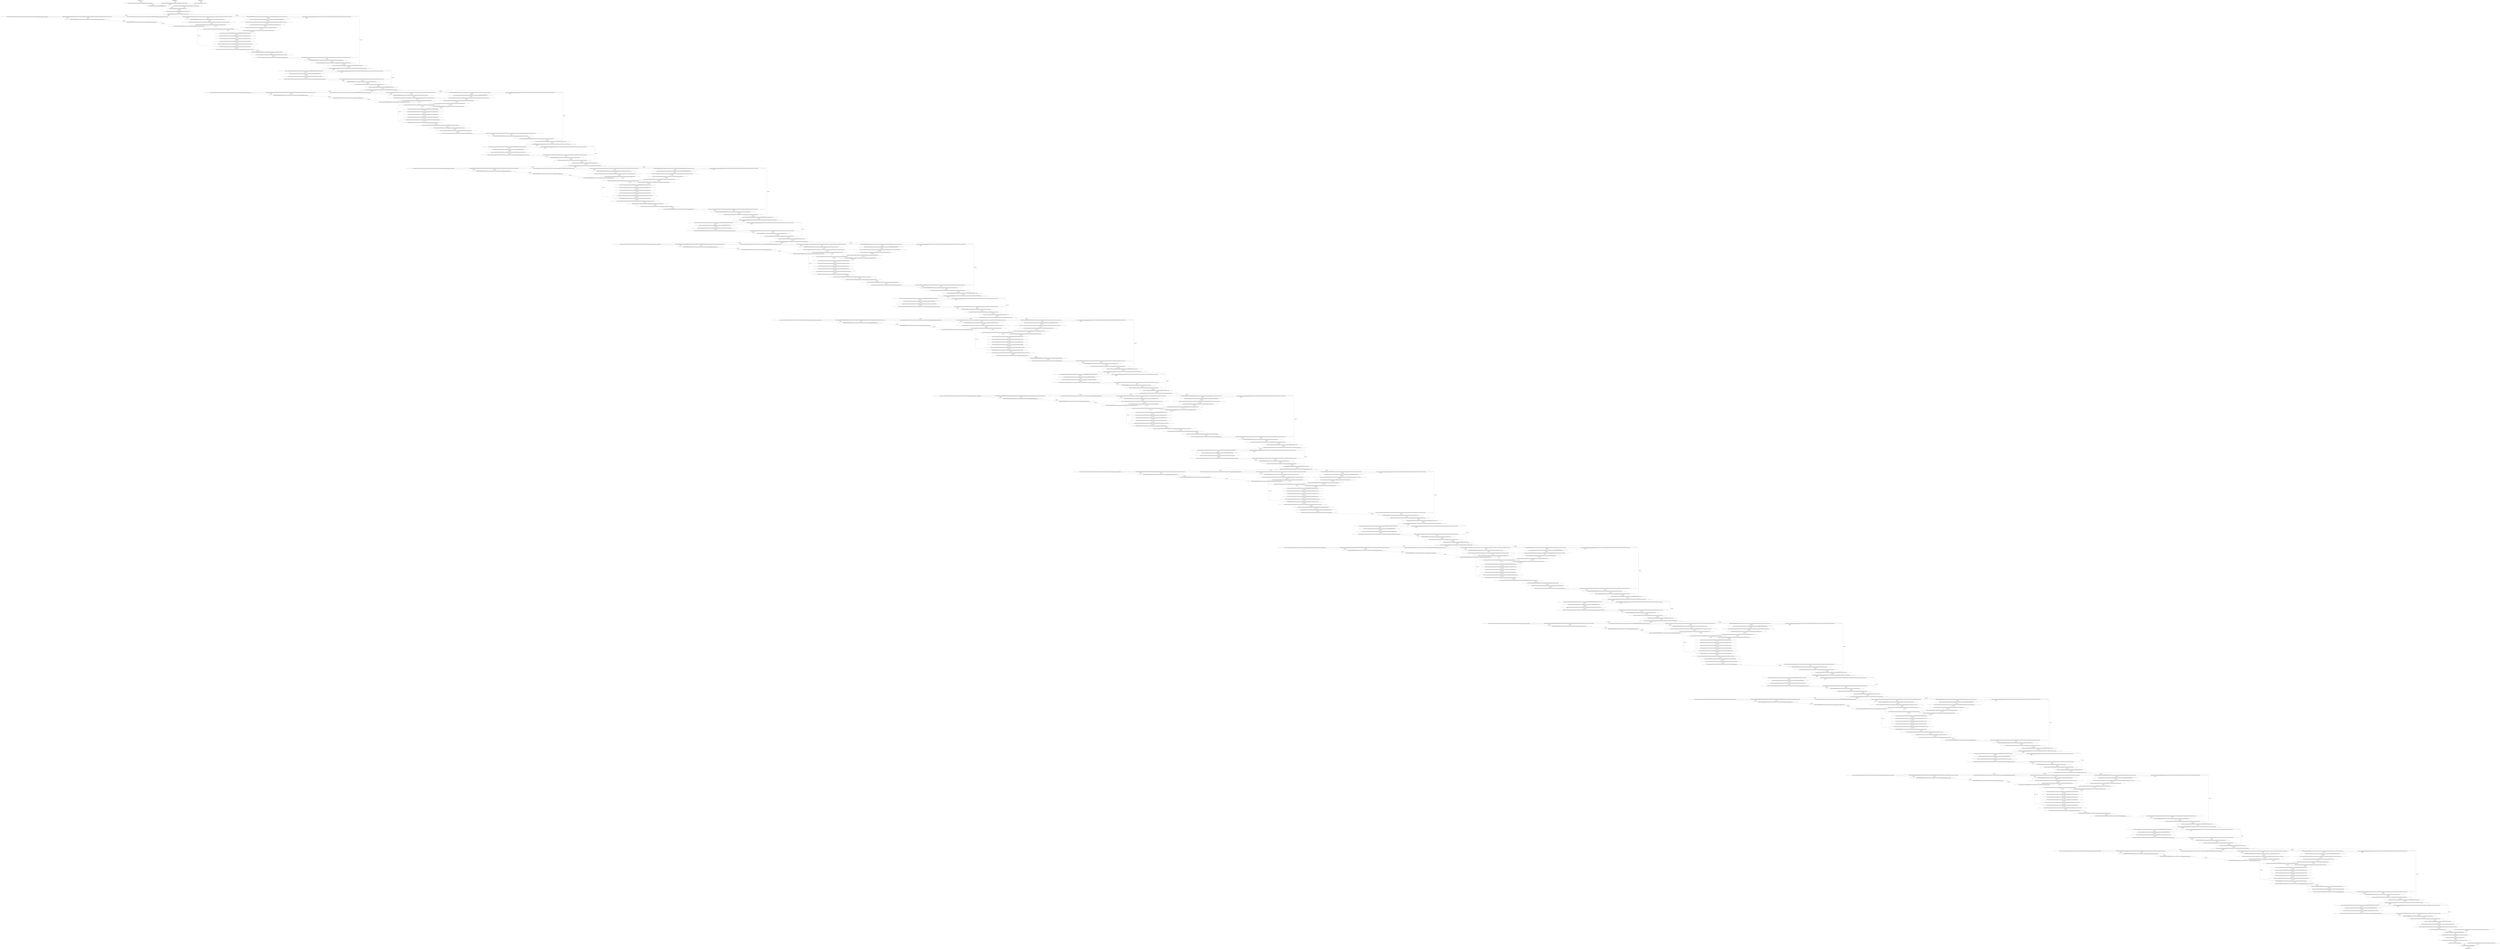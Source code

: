 strict digraph  {
"0 /nncf_model_input_0";
"1 /nncf_model_input_1";
"2 /nncf_model_input_2";
"3 BertForSequenceClassification/BertModel[bert]/__getitem___0";
"4 BertForSequenceClassification/BertModel[bert]/BertEmbeddings[embeddings]/NNCFEmbedding[word_embeddings]/embedding_0";
"5 BertForSequenceClassification/BertModel[bert]/BertEmbeddings[embeddings]/NNCFEmbedding[token_type_embeddings]/embedding_0";
"6 BertForSequenceClassification/BertModel[bert]/BertEmbeddings[embeddings]/__add___0";
"7 BertForSequenceClassification/BertModel[bert]/BertEmbeddings[embeddings]/NNCFEmbedding[position_embeddings]/embedding_0";
"8 BertForSequenceClassification/BertModel[bert]/BertEmbeddings[embeddings]/__iadd___0";
"9 BertForSequenceClassification/BertModel[bert]/BertEmbeddings[embeddings]/NNCFLayerNorm[LayerNorm]/layer_norm_0";
"10 BertForSequenceClassification/BertModel[bert]/BertEmbeddings[embeddings]/Dropout[dropout]/dropout_0";
"11 BertForSequenceClassification/BertModel[bert]/BertEncoder[encoder]/ModuleList[layer]/BertLayer[0]/BertAttention[attention]/BertSelfAttention[self]/NNCFLinear[query]/ModuleDict[pre_ops]/UpdateWeight[0]/SymmetricQuantizer[op]/symmetric_quantize_0";
"12 BertForSequenceClassification/BertModel[bert]/BertEncoder[encoder]/ModuleList[layer]/BertLayer[0]/BertAttention[attention]/BertSelfAttention[self]/NNCFLinear[query]/SymmetricQuantizer/symmetric_quantize_0";
"13 BertForSequenceClassification/BertModel[bert]/BertEncoder[encoder]/ModuleList[layer]/BertLayer[0]/BertAttention[attention]/BertSelfAttention[self]/NNCFLinear[query]/linear_0";
"14 BertForSequenceClassification/BertModel[bert]/BertEncoder[encoder]/ModuleList[layer]/BertLayer[0]/BertAttention[attention]/BertSelfAttention[self]/NNCFLinear[query]/SymmetricQuantizer/symmetric_quantize_1";
"15 BertForSequenceClassification/BertModel[bert]/BertEncoder[encoder]/ModuleList[layer]/BertLayer[0]/BertAttention[attention]/BertSelfAttention[self]/NNCFLinear[key]/ModuleDict[pre_ops]/UpdateWeight[0]/SymmetricQuantizer[op]/symmetric_quantize_0";
"16 BertForSequenceClassification/BertModel[bert]/BertEncoder[encoder]/ModuleList[layer]/BertLayer[0]/BertAttention[attention]/BertSelfAttention[self]/NNCFLinear[key]/SymmetricQuantizer/symmetric_quantize_0";
"17 BertForSequenceClassification/BertModel[bert]/BertEncoder[encoder]/ModuleList[layer]/BertLayer[0]/BertAttention[attention]/BertSelfAttention[self]/NNCFLinear[key]/linear_0";
"18 BertForSequenceClassification/BertModel[bert]/BertEncoder[encoder]/ModuleList[layer]/BertLayer[0]/BertAttention[attention]/BertSelfAttention[self]/NNCFLinear[key]/SymmetricQuantizer/symmetric_quantize_1";
"19 BertForSequenceClassification/BertModel[bert]/BertEncoder[encoder]/ModuleList[layer]/BertLayer[0]/BertAttention[attention]/BertSelfAttention[self]/view_0";
"20 BertForSequenceClassification/BertModel[bert]/BertEncoder[encoder]/ModuleList[layer]/BertLayer[0]/BertAttention[attention]/BertSelfAttention[self]/permute_0";
"21 BertForSequenceClassification/BertModel[bert]/BertEncoder[encoder]/ModuleList[layer]/BertLayer[0]/BertAttention[attention]/BertSelfAttention[self]/NNCFLinear[value]/ModuleDict[pre_ops]/UpdateWeight[0]/SymmetricQuantizer[op]/symmetric_quantize_0";
"22 BertForSequenceClassification/BertModel[bert]/BertEncoder[encoder]/ModuleList[layer]/BertLayer[0]/BertAttention[attention]/BertSelfAttention[self]/NNCFLinear[value]/SymmetricQuantizer/symmetric_quantize_0";
"23 BertForSequenceClassification/BertModel[bert]/BertEncoder[encoder]/ModuleList[layer]/BertLayer[0]/BertAttention[attention]/BertSelfAttention[self]/NNCFLinear[value]/linear_0";
"24 BertForSequenceClassification/BertModel[bert]/BertEncoder[encoder]/ModuleList[layer]/BertLayer[0]/BertAttention[attention]/BertSelfAttention[self]/view_1";
"25 BertForSequenceClassification/BertModel[bert]/BertEncoder[encoder]/ModuleList[layer]/BertLayer[0]/BertAttention[attention]/BertSelfAttention[self]/permute_1";
"26 BertForSequenceClassification/BertModel[bert]/BertEncoder[encoder]/ModuleList[layer]/BertLayer[0]/BertAttention[attention]/BertSelfAttention[self]/view_2";
"27 BertForSequenceClassification/BertModel[bert]/BertEncoder[encoder]/ModuleList[layer]/BertLayer[0]/BertAttention[attention]/BertSelfAttention[self]/permute_2";
"28 BertForSequenceClassification/BertModel[bert]/BertEncoder[encoder]/ModuleList[layer]/BertLayer[0]/BertAttention[attention]/BertSelfAttention[self]/transpose_0";
"29 BertForSequenceClassification/BertModel[bert]/BertEncoder[encoder]/ModuleList[layer]/BertLayer[0]/BertAttention[attention]/BertSelfAttention[self]/matmul_0";
"30 BertForSequenceClassification/BertModel[bert]/BertEncoder[encoder]/ModuleList[layer]/BertLayer[0]/BertAttention[attention]/BertSelfAttention[self]/__truediv___0";
"31 BertForSequenceClassification/BertModel[bert]/BertEncoder[encoder]/ModuleList[layer]/BertLayer[0]/BertAttention[attention]/BertSelfAttention[self]/__add___0";
"32 BertForSequenceClassification/BertModel[bert]/BertEncoder[encoder]/ModuleList[layer]/BertLayer[0]/BertAttention[attention]/BertSelfAttention[self]/softmax_0";
"33 BertForSequenceClassification/BertModel[bert]/BertEncoder[encoder]/ModuleList[layer]/BertLayer[0]/BertAttention[attention]/BertSelfAttention[self]/Dropout[dropout]/dropout_0";
"34 BertForSequenceClassification/BertModel[bert]/BertEncoder[encoder]/ModuleList[layer]/BertLayer[0]/BertAttention[attention]/BertSelfAttention[self]/matmul_1";
"35 BertForSequenceClassification/BertModel[bert]/BertEncoder[encoder]/ModuleList[layer]/BertLayer[0]/BertAttention[attention]/BertSelfAttention[self]/SymmetricQuantizer/symmetric_quantize_0";
"36 BertForSequenceClassification/BertModel[bert]/BertEncoder[encoder]/ModuleList[layer]/BertLayer[0]/BertAttention[attention]/BertSelfAttention[self]/permute_3";
"37 BertForSequenceClassification/BertModel[bert]/BertEncoder[encoder]/ModuleList[layer]/BertLayer[0]/BertAttention[attention]/BertSelfAttention[self]/contiguous_0";
"38 BertForSequenceClassification/BertModel[bert]/BertEncoder[encoder]/ModuleList[layer]/BertLayer[0]/BertAttention[attention]/BertSelfAttention[self]/view_3";
"39 BertForSequenceClassification/BertModel[bert]/BertEncoder[encoder]/ModuleList[layer]/BertLayer[0]/BertAttention[attention]/BertSelfOutput[output]/NNCFLinear[dense]/ModuleDict[pre_ops]/UpdateWeight[0]/SymmetricQuantizer[op]/symmetric_quantize_0";
"40 BertForSequenceClassification/BertModel[bert]/BertEncoder[encoder]/ModuleList[layer]/BertLayer[0]/BertAttention[attention]/BertSelfOutput[output]/NNCFLinear[dense]/linear_0";
"41 BertForSequenceClassification/BertModel[bert]/BertEncoder[encoder]/ModuleList[layer]/BertLayer[0]/BertAttention[attention]/BertSelfOutput[output]/Dropout[dropout]/dropout_0";
"42 BertForSequenceClassification/BertModel[bert]/BertEncoder[encoder]/ModuleList[layer]/BertLayer[0]/BertAttention[attention]/BertSelfOutput[output]/__add___0";
"43 BertForSequenceClassification/BertModel[bert]/BertEncoder[encoder]/ModuleList[layer]/BertLayer[0]/BertAttention[attention]/BertSelfOutput[output]/NNCFLayerNorm[LayerNorm]/layer_norm_0";
"44 BertForSequenceClassification/BertModel[bert]/BertEncoder[encoder]/ModuleList[layer]/BertLayer[0]/BertIntermediate[intermediate]/NNCFLinear[dense]/ModuleDict[pre_ops]/UpdateWeight[0]/SymmetricQuantizer[op]/symmetric_quantize_0";
"45 BertForSequenceClassification/BertModel[bert]/BertEncoder[encoder]/ModuleList[layer]/BertLayer[0]/BertIntermediate[intermediate]/NNCFLinear[dense]/SymmetricQuantizer/symmetric_quantize_0";
"46 BertForSequenceClassification/BertModel[bert]/BertEncoder[encoder]/ModuleList[layer]/BertLayer[0]/BertIntermediate[intermediate]/NNCFLinear[dense]/linear_0";
"47 BertForSequenceClassification/BertModel[bert]/BertEncoder[encoder]/ModuleList[layer]/BertLayer[0]/BertIntermediate[intermediate]/GELUActivation[intermediate_act_fn]/gelu_0";
"48 BertForSequenceClassification/BertModel[bert]/BertEncoder[encoder]/ModuleList[layer]/BertLayer[0]/BertIntermediate[intermediate]/GELUActivation[intermediate_act_fn]/SymmetricQuantizer/symmetric_quantize_0";
"49 BertForSequenceClassification/BertModel[bert]/BertEncoder[encoder]/ModuleList[layer]/BertLayer[0]/BertOutput[output]/NNCFLinear[dense]/ModuleDict[pre_ops]/UpdateWeight[0]/SymmetricQuantizer[op]/symmetric_quantize_0";
"50 BertForSequenceClassification/BertModel[bert]/BertEncoder[encoder]/ModuleList[layer]/BertLayer[0]/BertOutput[output]/NNCFLinear[dense]/linear_0";
"51 BertForSequenceClassification/BertModel[bert]/BertEncoder[encoder]/ModuleList[layer]/BertLayer[0]/BertOutput[output]/Dropout[dropout]/dropout_0";
"52 BertForSequenceClassification/BertModel[bert]/BertEncoder[encoder]/ModuleList[layer]/BertLayer[0]/BertOutput[output]/__add___0";
"53 BertForSequenceClassification/BertModel[bert]/BertEncoder[encoder]/ModuleList[layer]/BertLayer[0]/BertOutput[output]/NNCFLayerNorm[LayerNorm]/layer_norm_0";
"54 BertForSequenceClassification/BertModel[bert]/BertEncoder[encoder]/ModuleList[layer]/BertLayer[1]/BertAttention[attention]/BertSelfAttention[self]/NNCFLinear[query]/ModuleDict[pre_ops]/UpdateWeight[0]/SymmetricQuantizer[op]/symmetric_quantize_0";
"55 BertForSequenceClassification/BertModel[bert]/BertEncoder[encoder]/ModuleList[layer]/BertLayer[1]/BertAttention[attention]/BertSelfAttention[self]/NNCFLinear[query]/SymmetricQuantizer/symmetric_quantize_0";
"56 BertForSequenceClassification/BertModel[bert]/BertEncoder[encoder]/ModuleList[layer]/BertLayer[1]/BertAttention[attention]/BertSelfAttention[self]/NNCFLinear[query]/linear_0";
"57 BertForSequenceClassification/BertModel[bert]/BertEncoder[encoder]/ModuleList[layer]/BertLayer[1]/BertAttention[attention]/BertSelfAttention[self]/NNCFLinear[query]/SymmetricQuantizer/symmetric_quantize_1";
"58 BertForSequenceClassification/BertModel[bert]/BertEncoder[encoder]/ModuleList[layer]/BertLayer[1]/BertAttention[attention]/BertSelfAttention[self]/NNCFLinear[key]/ModuleDict[pre_ops]/UpdateWeight[0]/SymmetricQuantizer[op]/symmetric_quantize_0";
"59 BertForSequenceClassification/BertModel[bert]/BertEncoder[encoder]/ModuleList[layer]/BertLayer[1]/BertAttention[attention]/BertSelfAttention[self]/NNCFLinear[key]/SymmetricQuantizer/symmetric_quantize_0";
"60 BertForSequenceClassification/BertModel[bert]/BertEncoder[encoder]/ModuleList[layer]/BertLayer[1]/BertAttention[attention]/BertSelfAttention[self]/NNCFLinear[key]/linear_0";
"61 BertForSequenceClassification/BertModel[bert]/BertEncoder[encoder]/ModuleList[layer]/BertLayer[1]/BertAttention[attention]/BertSelfAttention[self]/NNCFLinear[key]/SymmetricQuantizer/symmetric_quantize_1";
"62 BertForSequenceClassification/BertModel[bert]/BertEncoder[encoder]/ModuleList[layer]/BertLayer[1]/BertAttention[attention]/BertSelfAttention[self]/view_0";
"63 BertForSequenceClassification/BertModel[bert]/BertEncoder[encoder]/ModuleList[layer]/BertLayer[1]/BertAttention[attention]/BertSelfAttention[self]/permute_0";
"64 BertForSequenceClassification/BertModel[bert]/BertEncoder[encoder]/ModuleList[layer]/BertLayer[1]/BertAttention[attention]/BertSelfAttention[self]/NNCFLinear[value]/ModuleDict[pre_ops]/UpdateWeight[0]/SymmetricQuantizer[op]/symmetric_quantize_0";
"65 BertForSequenceClassification/BertModel[bert]/BertEncoder[encoder]/ModuleList[layer]/BertLayer[1]/BertAttention[attention]/BertSelfAttention[self]/NNCFLinear[value]/SymmetricQuantizer/symmetric_quantize_0";
"66 BertForSequenceClassification/BertModel[bert]/BertEncoder[encoder]/ModuleList[layer]/BertLayer[1]/BertAttention[attention]/BertSelfAttention[self]/NNCFLinear[value]/linear_0";
"67 BertForSequenceClassification/BertModel[bert]/BertEncoder[encoder]/ModuleList[layer]/BertLayer[1]/BertAttention[attention]/BertSelfAttention[self]/view_1";
"68 BertForSequenceClassification/BertModel[bert]/BertEncoder[encoder]/ModuleList[layer]/BertLayer[1]/BertAttention[attention]/BertSelfAttention[self]/permute_1";
"69 BertForSequenceClassification/BertModel[bert]/BertEncoder[encoder]/ModuleList[layer]/BertLayer[1]/BertAttention[attention]/BertSelfAttention[self]/view_2";
"70 BertForSequenceClassification/BertModel[bert]/BertEncoder[encoder]/ModuleList[layer]/BertLayer[1]/BertAttention[attention]/BertSelfAttention[self]/permute_2";
"71 BertForSequenceClassification/BertModel[bert]/BertEncoder[encoder]/ModuleList[layer]/BertLayer[1]/BertAttention[attention]/BertSelfAttention[self]/transpose_0";
"72 BertForSequenceClassification/BertModel[bert]/BertEncoder[encoder]/ModuleList[layer]/BertLayer[1]/BertAttention[attention]/BertSelfAttention[self]/matmul_0";
"73 BertForSequenceClassification/BertModel[bert]/BertEncoder[encoder]/ModuleList[layer]/BertLayer[1]/BertAttention[attention]/BertSelfAttention[self]/__truediv___0";
"74 BertForSequenceClassification/BertModel[bert]/BertEncoder[encoder]/ModuleList[layer]/BertLayer[1]/BertAttention[attention]/BertSelfAttention[self]/__add___0";
"75 BertForSequenceClassification/BertModel[bert]/BertEncoder[encoder]/ModuleList[layer]/BertLayer[1]/BertAttention[attention]/BertSelfAttention[self]/softmax_0";
"76 BertForSequenceClassification/BertModel[bert]/BertEncoder[encoder]/ModuleList[layer]/BertLayer[1]/BertAttention[attention]/BertSelfAttention[self]/Dropout[dropout]/dropout_0";
"77 BertForSequenceClassification/BertModel[bert]/BertEncoder[encoder]/ModuleList[layer]/BertLayer[1]/BertAttention[attention]/BertSelfAttention[self]/matmul_1";
"78 BertForSequenceClassification/BertModel[bert]/BertEncoder[encoder]/ModuleList[layer]/BertLayer[1]/BertAttention[attention]/BertSelfAttention[self]/SymmetricQuantizer/symmetric_quantize_0";
"79 BertForSequenceClassification/BertModel[bert]/BertEncoder[encoder]/ModuleList[layer]/BertLayer[1]/BertAttention[attention]/BertSelfAttention[self]/permute_3";
"80 BertForSequenceClassification/BertModel[bert]/BertEncoder[encoder]/ModuleList[layer]/BertLayer[1]/BertAttention[attention]/BertSelfAttention[self]/contiguous_0";
"81 BertForSequenceClassification/BertModel[bert]/BertEncoder[encoder]/ModuleList[layer]/BertLayer[1]/BertAttention[attention]/BertSelfAttention[self]/view_3";
"82 BertForSequenceClassification/BertModel[bert]/BertEncoder[encoder]/ModuleList[layer]/BertLayer[1]/BertAttention[attention]/BertSelfOutput[output]/NNCFLinear[dense]/ModuleDict[pre_ops]/UpdateWeight[0]/SymmetricQuantizer[op]/symmetric_quantize_0";
"83 BertForSequenceClassification/BertModel[bert]/BertEncoder[encoder]/ModuleList[layer]/BertLayer[1]/BertAttention[attention]/BertSelfOutput[output]/NNCFLinear[dense]/linear_0";
"84 BertForSequenceClassification/BertModel[bert]/BertEncoder[encoder]/ModuleList[layer]/BertLayer[1]/BertAttention[attention]/BertSelfOutput[output]/Dropout[dropout]/dropout_0";
"85 BertForSequenceClassification/BertModel[bert]/BertEncoder[encoder]/ModuleList[layer]/BertLayer[1]/BertAttention[attention]/BertSelfOutput[output]/__add___0";
"86 BertForSequenceClassification/BertModel[bert]/BertEncoder[encoder]/ModuleList[layer]/BertLayer[1]/BertAttention[attention]/BertSelfOutput[output]/NNCFLayerNorm[LayerNorm]/layer_norm_0";
"87 BertForSequenceClassification/BertModel[bert]/BertEncoder[encoder]/ModuleList[layer]/BertLayer[1]/BertIntermediate[intermediate]/NNCFLinear[dense]/ModuleDict[pre_ops]/UpdateWeight[0]/SymmetricQuantizer[op]/symmetric_quantize_0";
"88 BertForSequenceClassification/BertModel[bert]/BertEncoder[encoder]/ModuleList[layer]/BertLayer[1]/BertIntermediate[intermediate]/NNCFLinear[dense]/SymmetricQuantizer/symmetric_quantize_0";
"89 BertForSequenceClassification/BertModel[bert]/BertEncoder[encoder]/ModuleList[layer]/BertLayer[1]/BertIntermediate[intermediate]/NNCFLinear[dense]/linear_0";
"90 BertForSequenceClassification/BertModel[bert]/BertEncoder[encoder]/ModuleList[layer]/BertLayer[1]/BertIntermediate[intermediate]/GELUActivation[intermediate_act_fn]/gelu_0";
"91 BertForSequenceClassification/BertModel[bert]/BertEncoder[encoder]/ModuleList[layer]/BertLayer[1]/BertIntermediate[intermediate]/GELUActivation[intermediate_act_fn]/SymmetricQuantizer/symmetric_quantize_0";
"92 BertForSequenceClassification/BertModel[bert]/BertEncoder[encoder]/ModuleList[layer]/BertLayer[1]/BertOutput[output]/NNCFLinear[dense]/ModuleDict[pre_ops]/UpdateWeight[0]/SymmetricQuantizer[op]/symmetric_quantize_0";
"93 BertForSequenceClassification/BertModel[bert]/BertEncoder[encoder]/ModuleList[layer]/BertLayer[1]/BertOutput[output]/NNCFLinear[dense]/linear_0";
"94 BertForSequenceClassification/BertModel[bert]/BertEncoder[encoder]/ModuleList[layer]/BertLayer[1]/BertOutput[output]/Dropout[dropout]/dropout_0";
"95 BertForSequenceClassification/BertModel[bert]/BertEncoder[encoder]/ModuleList[layer]/BertLayer[1]/BertOutput[output]/__add___0";
"96 BertForSequenceClassification/BertModel[bert]/BertEncoder[encoder]/ModuleList[layer]/BertLayer[1]/BertOutput[output]/NNCFLayerNorm[LayerNorm]/layer_norm_0";
"97 BertForSequenceClassification/BertModel[bert]/BertEncoder[encoder]/ModuleList[layer]/BertLayer[2]/BertAttention[attention]/BertSelfAttention[self]/NNCFLinear[query]/ModuleDict[pre_ops]/UpdateWeight[0]/SymmetricQuantizer[op]/symmetric_quantize_0";
"98 BertForSequenceClassification/BertModel[bert]/BertEncoder[encoder]/ModuleList[layer]/BertLayer[2]/BertAttention[attention]/BertSelfAttention[self]/NNCFLinear[query]/SymmetricQuantizer/symmetric_quantize_0";
"99 BertForSequenceClassification/BertModel[bert]/BertEncoder[encoder]/ModuleList[layer]/BertLayer[2]/BertAttention[attention]/BertSelfAttention[self]/NNCFLinear[query]/linear_0";
"100 BertForSequenceClassification/BertModel[bert]/BertEncoder[encoder]/ModuleList[layer]/BertLayer[2]/BertAttention[attention]/BertSelfAttention[self]/NNCFLinear[query]/SymmetricQuantizer/symmetric_quantize_1";
"101 BertForSequenceClassification/BertModel[bert]/BertEncoder[encoder]/ModuleList[layer]/BertLayer[2]/BertAttention[attention]/BertSelfAttention[self]/NNCFLinear[key]/ModuleDict[pre_ops]/UpdateWeight[0]/SymmetricQuantizer[op]/symmetric_quantize_0";
"102 BertForSequenceClassification/BertModel[bert]/BertEncoder[encoder]/ModuleList[layer]/BertLayer[2]/BertAttention[attention]/BertSelfAttention[self]/NNCFLinear[key]/SymmetricQuantizer/symmetric_quantize_0";
"103 BertForSequenceClassification/BertModel[bert]/BertEncoder[encoder]/ModuleList[layer]/BertLayer[2]/BertAttention[attention]/BertSelfAttention[self]/NNCFLinear[key]/linear_0";
"104 BertForSequenceClassification/BertModel[bert]/BertEncoder[encoder]/ModuleList[layer]/BertLayer[2]/BertAttention[attention]/BertSelfAttention[self]/NNCFLinear[key]/SymmetricQuantizer/symmetric_quantize_1";
"105 BertForSequenceClassification/BertModel[bert]/BertEncoder[encoder]/ModuleList[layer]/BertLayer[2]/BertAttention[attention]/BertSelfAttention[self]/view_0";
"106 BertForSequenceClassification/BertModel[bert]/BertEncoder[encoder]/ModuleList[layer]/BertLayer[2]/BertAttention[attention]/BertSelfAttention[self]/permute_0";
"107 BertForSequenceClassification/BertModel[bert]/BertEncoder[encoder]/ModuleList[layer]/BertLayer[2]/BertAttention[attention]/BertSelfAttention[self]/NNCFLinear[value]/ModuleDict[pre_ops]/UpdateWeight[0]/SymmetricQuantizer[op]/symmetric_quantize_0";
"108 BertForSequenceClassification/BertModel[bert]/BertEncoder[encoder]/ModuleList[layer]/BertLayer[2]/BertAttention[attention]/BertSelfAttention[self]/NNCFLinear[value]/SymmetricQuantizer/symmetric_quantize_0";
"109 BertForSequenceClassification/BertModel[bert]/BertEncoder[encoder]/ModuleList[layer]/BertLayer[2]/BertAttention[attention]/BertSelfAttention[self]/NNCFLinear[value]/linear_0";
"110 BertForSequenceClassification/BertModel[bert]/BertEncoder[encoder]/ModuleList[layer]/BertLayer[2]/BertAttention[attention]/BertSelfAttention[self]/view_1";
"111 BertForSequenceClassification/BertModel[bert]/BertEncoder[encoder]/ModuleList[layer]/BertLayer[2]/BertAttention[attention]/BertSelfAttention[self]/permute_1";
"112 BertForSequenceClassification/BertModel[bert]/BertEncoder[encoder]/ModuleList[layer]/BertLayer[2]/BertAttention[attention]/BertSelfAttention[self]/view_2";
"113 BertForSequenceClassification/BertModel[bert]/BertEncoder[encoder]/ModuleList[layer]/BertLayer[2]/BertAttention[attention]/BertSelfAttention[self]/permute_2";
"114 BertForSequenceClassification/BertModel[bert]/BertEncoder[encoder]/ModuleList[layer]/BertLayer[2]/BertAttention[attention]/BertSelfAttention[self]/transpose_0";
"115 BertForSequenceClassification/BertModel[bert]/BertEncoder[encoder]/ModuleList[layer]/BertLayer[2]/BertAttention[attention]/BertSelfAttention[self]/matmul_0";
"116 BertForSequenceClassification/BertModel[bert]/BertEncoder[encoder]/ModuleList[layer]/BertLayer[2]/BertAttention[attention]/BertSelfAttention[self]/__truediv___0";
"117 BertForSequenceClassification/BertModel[bert]/BertEncoder[encoder]/ModuleList[layer]/BertLayer[2]/BertAttention[attention]/BertSelfAttention[self]/__add___0";
"118 BertForSequenceClassification/BertModel[bert]/BertEncoder[encoder]/ModuleList[layer]/BertLayer[2]/BertAttention[attention]/BertSelfAttention[self]/softmax_0";
"119 BertForSequenceClassification/BertModel[bert]/BertEncoder[encoder]/ModuleList[layer]/BertLayer[2]/BertAttention[attention]/BertSelfAttention[self]/Dropout[dropout]/dropout_0";
"120 BertForSequenceClassification/BertModel[bert]/BertEncoder[encoder]/ModuleList[layer]/BertLayer[2]/BertAttention[attention]/BertSelfAttention[self]/matmul_1";
"121 BertForSequenceClassification/BertModel[bert]/BertEncoder[encoder]/ModuleList[layer]/BertLayer[2]/BertAttention[attention]/BertSelfAttention[self]/SymmetricQuantizer/symmetric_quantize_0";
"122 BertForSequenceClassification/BertModel[bert]/BertEncoder[encoder]/ModuleList[layer]/BertLayer[2]/BertAttention[attention]/BertSelfAttention[self]/permute_3";
"123 BertForSequenceClassification/BertModel[bert]/BertEncoder[encoder]/ModuleList[layer]/BertLayer[2]/BertAttention[attention]/BertSelfAttention[self]/contiguous_0";
"124 BertForSequenceClassification/BertModel[bert]/BertEncoder[encoder]/ModuleList[layer]/BertLayer[2]/BertAttention[attention]/BertSelfAttention[self]/view_3";
"125 BertForSequenceClassification/BertModel[bert]/BertEncoder[encoder]/ModuleList[layer]/BertLayer[2]/BertAttention[attention]/BertSelfOutput[output]/NNCFLinear[dense]/ModuleDict[pre_ops]/UpdateWeight[0]/SymmetricQuantizer[op]/symmetric_quantize_0";
"126 BertForSequenceClassification/BertModel[bert]/BertEncoder[encoder]/ModuleList[layer]/BertLayer[2]/BertAttention[attention]/BertSelfOutput[output]/NNCFLinear[dense]/linear_0";
"127 BertForSequenceClassification/BertModel[bert]/BertEncoder[encoder]/ModuleList[layer]/BertLayer[2]/BertAttention[attention]/BertSelfOutput[output]/Dropout[dropout]/dropout_0";
"128 BertForSequenceClassification/BertModel[bert]/BertEncoder[encoder]/ModuleList[layer]/BertLayer[2]/BertAttention[attention]/BertSelfOutput[output]/__add___0";
"129 BertForSequenceClassification/BertModel[bert]/BertEncoder[encoder]/ModuleList[layer]/BertLayer[2]/BertAttention[attention]/BertSelfOutput[output]/NNCFLayerNorm[LayerNorm]/layer_norm_0";
"130 BertForSequenceClassification/BertModel[bert]/BertEncoder[encoder]/ModuleList[layer]/BertLayer[2]/BertIntermediate[intermediate]/NNCFLinear[dense]/ModuleDict[pre_ops]/UpdateWeight[0]/SymmetricQuantizer[op]/symmetric_quantize_0";
"131 BertForSequenceClassification/BertModel[bert]/BertEncoder[encoder]/ModuleList[layer]/BertLayer[2]/BertIntermediate[intermediate]/NNCFLinear[dense]/SymmetricQuantizer/symmetric_quantize_0";
"132 BertForSequenceClassification/BertModel[bert]/BertEncoder[encoder]/ModuleList[layer]/BertLayer[2]/BertIntermediate[intermediate]/NNCFLinear[dense]/linear_0";
"133 BertForSequenceClassification/BertModel[bert]/BertEncoder[encoder]/ModuleList[layer]/BertLayer[2]/BertIntermediate[intermediate]/GELUActivation[intermediate_act_fn]/gelu_0";
"134 BertForSequenceClassification/BertModel[bert]/BertEncoder[encoder]/ModuleList[layer]/BertLayer[2]/BertIntermediate[intermediate]/GELUActivation[intermediate_act_fn]/SymmetricQuantizer/symmetric_quantize_0";
"135 BertForSequenceClassification/BertModel[bert]/BertEncoder[encoder]/ModuleList[layer]/BertLayer[2]/BertOutput[output]/NNCFLinear[dense]/ModuleDict[pre_ops]/UpdateWeight[0]/SymmetricQuantizer[op]/symmetric_quantize_0";
"136 BertForSequenceClassification/BertModel[bert]/BertEncoder[encoder]/ModuleList[layer]/BertLayer[2]/BertOutput[output]/NNCFLinear[dense]/linear_0";
"137 BertForSequenceClassification/BertModel[bert]/BertEncoder[encoder]/ModuleList[layer]/BertLayer[2]/BertOutput[output]/Dropout[dropout]/dropout_0";
"138 BertForSequenceClassification/BertModel[bert]/BertEncoder[encoder]/ModuleList[layer]/BertLayer[2]/BertOutput[output]/__add___0";
"139 BertForSequenceClassification/BertModel[bert]/BertEncoder[encoder]/ModuleList[layer]/BertLayer[2]/BertOutput[output]/NNCFLayerNorm[LayerNorm]/layer_norm_0";
"140 BertForSequenceClassification/BertModel[bert]/BertEncoder[encoder]/ModuleList[layer]/BertLayer[3]/BertAttention[attention]/BertSelfAttention[self]/NNCFLinear[query]/ModuleDict[pre_ops]/UpdateWeight[0]/SymmetricQuantizer[op]/symmetric_quantize_0";
"141 BertForSequenceClassification/BertModel[bert]/BertEncoder[encoder]/ModuleList[layer]/BertLayer[3]/BertAttention[attention]/BertSelfAttention[self]/NNCFLinear[query]/SymmetricQuantizer/symmetric_quantize_0";
"142 BertForSequenceClassification/BertModel[bert]/BertEncoder[encoder]/ModuleList[layer]/BertLayer[3]/BertAttention[attention]/BertSelfAttention[self]/NNCFLinear[query]/linear_0";
"143 BertForSequenceClassification/BertModel[bert]/BertEncoder[encoder]/ModuleList[layer]/BertLayer[3]/BertAttention[attention]/BertSelfAttention[self]/NNCFLinear[query]/SymmetricQuantizer/symmetric_quantize_1";
"144 BertForSequenceClassification/BertModel[bert]/BertEncoder[encoder]/ModuleList[layer]/BertLayer[3]/BertAttention[attention]/BertSelfAttention[self]/NNCFLinear[key]/ModuleDict[pre_ops]/UpdateWeight[0]/SymmetricQuantizer[op]/symmetric_quantize_0";
"145 BertForSequenceClassification/BertModel[bert]/BertEncoder[encoder]/ModuleList[layer]/BertLayer[3]/BertAttention[attention]/BertSelfAttention[self]/NNCFLinear[key]/SymmetricQuantizer/symmetric_quantize_0";
"146 BertForSequenceClassification/BertModel[bert]/BertEncoder[encoder]/ModuleList[layer]/BertLayer[3]/BertAttention[attention]/BertSelfAttention[self]/NNCFLinear[key]/linear_0";
"147 BertForSequenceClassification/BertModel[bert]/BertEncoder[encoder]/ModuleList[layer]/BertLayer[3]/BertAttention[attention]/BertSelfAttention[self]/NNCFLinear[key]/SymmetricQuantizer/symmetric_quantize_1";
"148 BertForSequenceClassification/BertModel[bert]/BertEncoder[encoder]/ModuleList[layer]/BertLayer[3]/BertAttention[attention]/BertSelfAttention[self]/view_0";
"149 BertForSequenceClassification/BertModel[bert]/BertEncoder[encoder]/ModuleList[layer]/BertLayer[3]/BertAttention[attention]/BertSelfAttention[self]/permute_0";
"150 BertForSequenceClassification/BertModel[bert]/BertEncoder[encoder]/ModuleList[layer]/BertLayer[3]/BertAttention[attention]/BertSelfAttention[self]/NNCFLinear[value]/ModuleDict[pre_ops]/UpdateWeight[0]/SymmetricQuantizer[op]/symmetric_quantize_0";
"151 BertForSequenceClassification/BertModel[bert]/BertEncoder[encoder]/ModuleList[layer]/BertLayer[3]/BertAttention[attention]/BertSelfAttention[self]/NNCFLinear[value]/SymmetricQuantizer/symmetric_quantize_0";
"152 BertForSequenceClassification/BertModel[bert]/BertEncoder[encoder]/ModuleList[layer]/BertLayer[3]/BertAttention[attention]/BertSelfAttention[self]/NNCFLinear[value]/linear_0";
"153 BertForSequenceClassification/BertModel[bert]/BertEncoder[encoder]/ModuleList[layer]/BertLayer[3]/BertAttention[attention]/BertSelfAttention[self]/view_1";
"154 BertForSequenceClassification/BertModel[bert]/BertEncoder[encoder]/ModuleList[layer]/BertLayer[3]/BertAttention[attention]/BertSelfAttention[self]/permute_1";
"155 BertForSequenceClassification/BertModel[bert]/BertEncoder[encoder]/ModuleList[layer]/BertLayer[3]/BertAttention[attention]/BertSelfAttention[self]/view_2";
"156 BertForSequenceClassification/BertModel[bert]/BertEncoder[encoder]/ModuleList[layer]/BertLayer[3]/BertAttention[attention]/BertSelfAttention[self]/permute_2";
"157 BertForSequenceClassification/BertModel[bert]/BertEncoder[encoder]/ModuleList[layer]/BertLayer[3]/BertAttention[attention]/BertSelfAttention[self]/transpose_0";
"158 BertForSequenceClassification/BertModel[bert]/BertEncoder[encoder]/ModuleList[layer]/BertLayer[3]/BertAttention[attention]/BertSelfAttention[self]/matmul_0";
"159 BertForSequenceClassification/BertModel[bert]/BertEncoder[encoder]/ModuleList[layer]/BertLayer[3]/BertAttention[attention]/BertSelfAttention[self]/__truediv___0";
"160 BertForSequenceClassification/BertModel[bert]/BertEncoder[encoder]/ModuleList[layer]/BertLayer[3]/BertAttention[attention]/BertSelfAttention[self]/__add___0";
"161 BertForSequenceClassification/BertModel[bert]/BertEncoder[encoder]/ModuleList[layer]/BertLayer[3]/BertAttention[attention]/BertSelfAttention[self]/softmax_0";
"162 BertForSequenceClassification/BertModel[bert]/BertEncoder[encoder]/ModuleList[layer]/BertLayer[3]/BertAttention[attention]/BertSelfAttention[self]/Dropout[dropout]/dropout_0";
"163 BertForSequenceClassification/BertModel[bert]/BertEncoder[encoder]/ModuleList[layer]/BertLayer[3]/BertAttention[attention]/BertSelfAttention[self]/matmul_1";
"164 BertForSequenceClassification/BertModel[bert]/BertEncoder[encoder]/ModuleList[layer]/BertLayer[3]/BertAttention[attention]/BertSelfAttention[self]/SymmetricQuantizer/symmetric_quantize_0";
"165 BertForSequenceClassification/BertModel[bert]/BertEncoder[encoder]/ModuleList[layer]/BertLayer[3]/BertAttention[attention]/BertSelfAttention[self]/permute_3";
"166 BertForSequenceClassification/BertModel[bert]/BertEncoder[encoder]/ModuleList[layer]/BertLayer[3]/BertAttention[attention]/BertSelfAttention[self]/contiguous_0";
"167 BertForSequenceClassification/BertModel[bert]/BertEncoder[encoder]/ModuleList[layer]/BertLayer[3]/BertAttention[attention]/BertSelfAttention[self]/view_3";
"168 BertForSequenceClassification/BertModel[bert]/BertEncoder[encoder]/ModuleList[layer]/BertLayer[3]/BertAttention[attention]/BertSelfOutput[output]/NNCFLinear[dense]/ModuleDict[pre_ops]/UpdateWeight[0]/SymmetricQuantizer[op]/symmetric_quantize_0";
"169 BertForSequenceClassification/BertModel[bert]/BertEncoder[encoder]/ModuleList[layer]/BertLayer[3]/BertAttention[attention]/BertSelfOutput[output]/NNCFLinear[dense]/linear_0";
"170 BertForSequenceClassification/BertModel[bert]/BertEncoder[encoder]/ModuleList[layer]/BertLayer[3]/BertAttention[attention]/BertSelfOutput[output]/Dropout[dropout]/dropout_0";
"171 BertForSequenceClassification/BertModel[bert]/BertEncoder[encoder]/ModuleList[layer]/BertLayer[3]/BertAttention[attention]/BertSelfOutput[output]/__add___0";
"172 BertForSequenceClassification/BertModel[bert]/BertEncoder[encoder]/ModuleList[layer]/BertLayer[3]/BertAttention[attention]/BertSelfOutput[output]/NNCFLayerNorm[LayerNorm]/layer_norm_0";
"173 BertForSequenceClassification/BertModel[bert]/BertEncoder[encoder]/ModuleList[layer]/BertLayer[3]/BertIntermediate[intermediate]/NNCFLinear[dense]/ModuleDict[pre_ops]/UpdateWeight[0]/SymmetricQuantizer[op]/symmetric_quantize_0";
"174 BertForSequenceClassification/BertModel[bert]/BertEncoder[encoder]/ModuleList[layer]/BertLayer[3]/BertIntermediate[intermediate]/NNCFLinear[dense]/SymmetricQuantizer/symmetric_quantize_0";
"175 BertForSequenceClassification/BertModel[bert]/BertEncoder[encoder]/ModuleList[layer]/BertLayer[3]/BertIntermediate[intermediate]/NNCFLinear[dense]/linear_0";
"176 BertForSequenceClassification/BertModel[bert]/BertEncoder[encoder]/ModuleList[layer]/BertLayer[3]/BertIntermediate[intermediate]/GELUActivation[intermediate_act_fn]/gelu_0";
"177 BertForSequenceClassification/BertModel[bert]/BertEncoder[encoder]/ModuleList[layer]/BertLayer[3]/BertIntermediate[intermediate]/GELUActivation[intermediate_act_fn]/SymmetricQuantizer/symmetric_quantize_0";
"178 BertForSequenceClassification/BertModel[bert]/BertEncoder[encoder]/ModuleList[layer]/BertLayer[3]/BertOutput[output]/NNCFLinear[dense]/ModuleDict[pre_ops]/UpdateWeight[0]/SymmetricQuantizer[op]/symmetric_quantize_0";
"179 BertForSequenceClassification/BertModel[bert]/BertEncoder[encoder]/ModuleList[layer]/BertLayer[3]/BertOutput[output]/NNCFLinear[dense]/linear_0";
"180 BertForSequenceClassification/BertModel[bert]/BertEncoder[encoder]/ModuleList[layer]/BertLayer[3]/BertOutput[output]/Dropout[dropout]/dropout_0";
"181 BertForSequenceClassification/BertModel[bert]/BertEncoder[encoder]/ModuleList[layer]/BertLayer[3]/BertOutput[output]/__add___0";
"182 BertForSequenceClassification/BertModel[bert]/BertEncoder[encoder]/ModuleList[layer]/BertLayer[3]/BertOutput[output]/NNCFLayerNorm[LayerNorm]/layer_norm_0";
"183 BertForSequenceClassification/BertModel[bert]/BertEncoder[encoder]/ModuleList[layer]/BertLayer[4]/BertAttention[attention]/BertSelfAttention[self]/NNCFLinear[query]/ModuleDict[pre_ops]/UpdateWeight[0]/SymmetricQuantizer[op]/symmetric_quantize_0";
"184 BertForSequenceClassification/BertModel[bert]/BertEncoder[encoder]/ModuleList[layer]/BertLayer[4]/BertAttention[attention]/BertSelfAttention[self]/NNCFLinear[query]/SymmetricQuantizer/symmetric_quantize_0";
"185 BertForSequenceClassification/BertModel[bert]/BertEncoder[encoder]/ModuleList[layer]/BertLayer[4]/BertAttention[attention]/BertSelfAttention[self]/NNCFLinear[query]/linear_0";
"186 BertForSequenceClassification/BertModel[bert]/BertEncoder[encoder]/ModuleList[layer]/BertLayer[4]/BertAttention[attention]/BertSelfAttention[self]/NNCFLinear[query]/SymmetricQuantizer/symmetric_quantize_1";
"187 BertForSequenceClassification/BertModel[bert]/BertEncoder[encoder]/ModuleList[layer]/BertLayer[4]/BertAttention[attention]/BertSelfAttention[self]/NNCFLinear[key]/ModuleDict[pre_ops]/UpdateWeight[0]/SymmetricQuantizer[op]/symmetric_quantize_0";
"188 BertForSequenceClassification/BertModel[bert]/BertEncoder[encoder]/ModuleList[layer]/BertLayer[4]/BertAttention[attention]/BertSelfAttention[self]/NNCFLinear[key]/SymmetricQuantizer/symmetric_quantize_0";
"189 BertForSequenceClassification/BertModel[bert]/BertEncoder[encoder]/ModuleList[layer]/BertLayer[4]/BertAttention[attention]/BertSelfAttention[self]/NNCFLinear[key]/linear_0";
"190 BertForSequenceClassification/BertModel[bert]/BertEncoder[encoder]/ModuleList[layer]/BertLayer[4]/BertAttention[attention]/BertSelfAttention[self]/NNCFLinear[key]/SymmetricQuantizer/symmetric_quantize_1";
"191 BertForSequenceClassification/BertModel[bert]/BertEncoder[encoder]/ModuleList[layer]/BertLayer[4]/BertAttention[attention]/BertSelfAttention[self]/view_0";
"192 BertForSequenceClassification/BertModel[bert]/BertEncoder[encoder]/ModuleList[layer]/BertLayer[4]/BertAttention[attention]/BertSelfAttention[self]/permute_0";
"193 BertForSequenceClassification/BertModel[bert]/BertEncoder[encoder]/ModuleList[layer]/BertLayer[4]/BertAttention[attention]/BertSelfAttention[self]/NNCFLinear[value]/ModuleDict[pre_ops]/UpdateWeight[0]/SymmetricQuantizer[op]/symmetric_quantize_0";
"194 BertForSequenceClassification/BertModel[bert]/BertEncoder[encoder]/ModuleList[layer]/BertLayer[4]/BertAttention[attention]/BertSelfAttention[self]/NNCFLinear[value]/SymmetricQuantizer/symmetric_quantize_0";
"195 BertForSequenceClassification/BertModel[bert]/BertEncoder[encoder]/ModuleList[layer]/BertLayer[4]/BertAttention[attention]/BertSelfAttention[self]/NNCFLinear[value]/linear_0";
"196 BertForSequenceClassification/BertModel[bert]/BertEncoder[encoder]/ModuleList[layer]/BertLayer[4]/BertAttention[attention]/BertSelfAttention[self]/view_1";
"197 BertForSequenceClassification/BertModel[bert]/BertEncoder[encoder]/ModuleList[layer]/BertLayer[4]/BertAttention[attention]/BertSelfAttention[self]/permute_1";
"198 BertForSequenceClassification/BertModel[bert]/BertEncoder[encoder]/ModuleList[layer]/BertLayer[4]/BertAttention[attention]/BertSelfAttention[self]/view_2";
"199 BertForSequenceClassification/BertModel[bert]/BertEncoder[encoder]/ModuleList[layer]/BertLayer[4]/BertAttention[attention]/BertSelfAttention[self]/permute_2";
"200 BertForSequenceClassification/BertModel[bert]/BertEncoder[encoder]/ModuleList[layer]/BertLayer[4]/BertAttention[attention]/BertSelfAttention[self]/transpose_0";
"201 BertForSequenceClassification/BertModel[bert]/BertEncoder[encoder]/ModuleList[layer]/BertLayer[4]/BertAttention[attention]/BertSelfAttention[self]/matmul_0";
"202 BertForSequenceClassification/BertModel[bert]/BertEncoder[encoder]/ModuleList[layer]/BertLayer[4]/BertAttention[attention]/BertSelfAttention[self]/__truediv___0";
"203 BertForSequenceClassification/BertModel[bert]/BertEncoder[encoder]/ModuleList[layer]/BertLayer[4]/BertAttention[attention]/BertSelfAttention[self]/__add___0";
"204 BertForSequenceClassification/BertModel[bert]/BertEncoder[encoder]/ModuleList[layer]/BertLayer[4]/BertAttention[attention]/BertSelfAttention[self]/softmax_0";
"205 BertForSequenceClassification/BertModel[bert]/BertEncoder[encoder]/ModuleList[layer]/BertLayer[4]/BertAttention[attention]/BertSelfAttention[self]/Dropout[dropout]/dropout_0";
"206 BertForSequenceClassification/BertModel[bert]/BertEncoder[encoder]/ModuleList[layer]/BertLayer[4]/BertAttention[attention]/BertSelfAttention[self]/matmul_1";
"207 BertForSequenceClassification/BertModel[bert]/BertEncoder[encoder]/ModuleList[layer]/BertLayer[4]/BertAttention[attention]/BertSelfAttention[self]/SymmetricQuantizer/symmetric_quantize_0";
"208 BertForSequenceClassification/BertModel[bert]/BertEncoder[encoder]/ModuleList[layer]/BertLayer[4]/BertAttention[attention]/BertSelfAttention[self]/permute_3";
"209 BertForSequenceClassification/BertModel[bert]/BertEncoder[encoder]/ModuleList[layer]/BertLayer[4]/BertAttention[attention]/BertSelfAttention[self]/contiguous_0";
"210 BertForSequenceClassification/BertModel[bert]/BertEncoder[encoder]/ModuleList[layer]/BertLayer[4]/BertAttention[attention]/BertSelfAttention[self]/view_3";
"211 BertForSequenceClassification/BertModel[bert]/BertEncoder[encoder]/ModuleList[layer]/BertLayer[4]/BertAttention[attention]/BertSelfOutput[output]/NNCFLinear[dense]/ModuleDict[pre_ops]/UpdateWeight[0]/SymmetricQuantizer[op]/symmetric_quantize_0";
"212 BertForSequenceClassification/BertModel[bert]/BertEncoder[encoder]/ModuleList[layer]/BertLayer[4]/BertAttention[attention]/BertSelfOutput[output]/NNCFLinear[dense]/linear_0";
"213 BertForSequenceClassification/BertModel[bert]/BertEncoder[encoder]/ModuleList[layer]/BertLayer[4]/BertAttention[attention]/BertSelfOutput[output]/Dropout[dropout]/dropout_0";
"214 BertForSequenceClassification/BertModel[bert]/BertEncoder[encoder]/ModuleList[layer]/BertLayer[4]/BertAttention[attention]/BertSelfOutput[output]/__add___0";
"215 BertForSequenceClassification/BertModel[bert]/BertEncoder[encoder]/ModuleList[layer]/BertLayer[4]/BertAttention[attention]/BertSelfOutput[output]/NNCFLayerNorm[LayerNorm]/layer_norm_0";
"216 BertForSequenceClassification/BertModel[bert]/BertEncoder[encoder]/ModuleList[layer]/BertLayer[4]/BertIntermediate[intermediate]/NNCFLinear[dense]/ModuleDict[pre_ops]/UpdateWeight[0]/SymmetricQuantizer[op]/symmetric_quantize_0";
"217 BertForSequenceClassification/BertModel[bert]/BertEncoder[encoder]/ModuleList[layer]/BertLayer[4]/BertIntermediate[intermediate]/NNCFLinear[dense]/SymmetricQuantizer/symmetric_quantize_0";
"218 BertForSequenceClassification/BertModel[bert]/BertEncoder[encoder]/ModuleList[layer]/BertLayer[4]/BertIntermediate[intermediate]/NNCFLinear[dense]/linear_0";
"219 BertForSequenceClassification/BertModel[bert]/BertEncoder[encoder]/ModuleList[layer]/BertLayer[4]/BertIntermediate[intermediate]/GELUActivation[intermediate_act_fn]/gelu_0";
"220 BertForSequenceClassification/BertModel[bert]/BertEncoder[encoder]/ModuleList[layer]/BertLayer[4]/BertIntermediate[intermediate]/GELUActivation[intermediate_act_fn]/SymmetricQuantizer/symmetric_quantize_0";
"221 BertForSequenceClassification/BertModel[bert]/BertEncoder[encoder]/ModuleList[layer]/BertLayer[4]/BertOutput[output]/NNCFLinear[dense]/ModuleDict[pre_ops]/UpdateWeight[0]/SymmetricQuantizer[op]/symmetric_quantize_0";
"222 BertForSequenceClassification/BertModel[bert]/BertEncoder[encoder]/ModuleList[layer]/BertLayer[4]/BertOutput[output]/NNCFLinear[dense]/linear_0";
"223 BertForSequenceClassification/BertModel[bert]/BertEncoder[encoder]/ModuleList[layer]/BertLayer[4]/BertOutput[output]/Dropout[dropout]/dropout_0";
"224 BertForSequenceClassification/BertModel[bert]/BertEncoder[encoder]/ModuleList[layer]/BertLayer[4]/BertOutput[output]/__add___0";
"225 BertForSequenceClassification/BertModel[bert]/BertEncoder[encoder]/ModuleList[layer]/BertLayer[4]/BertOutput[output]/NNCFLayerNorm[LayerNorm]/layer_norm_0";
"226 BertForSequenceClassification/BertModel[bert]/BertEncoder[encoder]/ModuleList[layer]/BertLayer[5]/BertAttention[attention]/BertSelfAttention[self]/NNCFLinear[query]/ModuleDict[pre_ops]/UpdateWeight[0]/SymmetricQuantizer[op]/symmetric_quantize_0";
"227 BertForSequenceClassification/BertModel[bert]/BertEncoder[encoder]/ModuleList[layer]/BertLayer[5]/BertAttention[attention]/BertSelfAttention[self]/NNCFLinear[query]/SymmetricQuantizer/symmetric_quantize_0";
"228 BertForSequenceClassification/BertModel[bert]/BertEncoder[encoder]/ModuleList[layer]/BertLayer[5]/BertAttention[attention]/BertSelfAttention[self]/NNCFLinear[query]/linear_0";
"229 BertForSequenceClassification/BertModel[bert]/BertEncoder[encoder]/ModuleList[layer]/BertLayer[5]/BertAttention[attention]/BertSelfAttention[self]/NNCFLinear[query]/SymmetricQuantizer/symmetric_quantize_1";
"230 BertForSequenceClassification/BertModel[bert]/BertEncoder[encoder]/ModuleList[layer]/BertLayer[5]/BertAttention[attention]/BertSelfAttention[self]/NNCFLinear[key]/ModuleDict[pre_ops]/UpdateWeight[0]/SymmetricQuantizer[op]/symmetric_quantize_0";
"231 BertForSequenceClassification/BertModel[bert]/BertEncoder[encoder]/ModuleList[layer]/BertLayer[5]/BertAttention[attention]/BertSelfAttention[self]/NNCFLinear[key]/SymmetricQuantizer/symmetric_quantize_0";
"232 BertForSequenceClassification/BertModel[bert]/BertEncoder[encoder]/ModuleList[layer]/BertLayer[5]/BertAttention[attention]/BertSelfAttention[self]/NNCFLinear[key]/linear_0";
"233 BertForSequenceClassification/BertModel[bert]/BertEncoder[encoder]/ModuleList[layer]/BertLayer[5]/BertAttention[attention]/BertSelfAttention[self]/NNCFLinear[key]/SymmetricQuantizer/symmetric_quantize_1";
"234 BertForSequenceClassification/BertModel[bert]/BertEncoder[encoder]/ModuleList[layer]/BertLayer[5]/BertAttention[attention]/BertSelfAttention[self]/view_0";
"235 BertForSequenceClassification/BertModel[bert]/BertEncoder[encoder]/ModuleList[layer]/BertLayer[5]/BertAttention[attention]/BertSelfAttention[self]/permute_0";
"236 BertForSequenceClassification/BertModel[bert]/BertEncoder[encoder]/ModuleList[layer]/BertLayer[5]/BertAttention[attention]/BertSelfAttention[self]/NNCFLinear[value]/ModuleDict[pre_ops]/UpdateWeight[0]/SymmetricQuantizer[op]/symmetric_quantize_0";
"237 BertForSequenceClassification/BertModel[bert]/BertEncoder[encoder]/ModuleList[layer]/BertLayer[5]/BertAttention[attention]/BertSelfAttention[self]/NNCFLinear[value]/SymmetricQuantizer/symmetric_quantize_0";
"238 BertForSequenceClassification/BertModel[bert]/BertEncoder[encoder]/ModuleList[layer]/BertLayer[5]/BertAttention[attention]/BertSelfAttention[self]/NNCFLinear[value]/linear_0";
"239 BertForSequenceClassification/BertModel[bert]/BertEncoder[encoder]/ModuleList[layer]/BertLayer[5]/BertAttention[attention]/BertSelfAttention[self]/view_1";
"240 BertForSequenceClassification/BertModel[bert]/BertEncoder[encoder]/ModuleList[layer]/BertLayer[5]/BertAttention[attention]/BertSelfAttention[self]/permute_1";
"241 BertForSequenceClassification/BertModel[bert]/BertEncoder[encoder]/ModuleList[layer]/BertLayer[5]/BertAttention[attention]/BertSelfAttention[self]/view_2";
"242 BertForSequenceClassification/BertModel[bert]/BertEncoder[encoder]/ModuleList[layer]/BertLayer[5]/BertAttention[attention]/BertSelfAttention[self]/permute_2";
"243 BertForSequenceClassification/BertModel[bert]/BertEncoder[encoder]/ModuleList[layer]/BertLayer[5]/BertAttention[attention]/BertSelfAttention[self]/transpose_0";
"244 BertForSequenceClassification/BertModel[bert]/BertEncoder[encoder]/ModuleList[layer]/BertLayer[5]/BertAttention[attention]/BertSelfAttention[self]/matmul_0";
"245 BertForSequenceClassification/BertModel[bert]/BertEncoder[encoder]/ModuleList[layer]/BertLayer[5]/BertAttention[attention]/BertSelfAttention[self]/__truediv___0";
"246 BertForSequenceClassification/BertModel[bert]/BertEncoder[encoder]/ModuleList[layer]/BertLayer[5]/BertAttention[attention]/BertSelfAttention[self]/__add___0";
"247 BertForSequenceClassification/BertModel[bert]/BertEncoder[encoder]/ModuleList[layer]/BertLayer[5]/BertAttention[attention]/BertSelfAttention[self]/softmax_0";
"248 BertForSequenceClassification/BertModel[bert]/BertEncoder[encoder]/ModuleList[layer]/BertLayer[5]/BertAttention[attention]/BertSelfAttention[self]/Dropout[dropout]/dropout_0";
"249 BertForSequenceClassification/BertModel[bert]/BertEncoder[encoder]/ModuleList[layer]/BertLayer[5]/BertAttention[attention]/BertSelfAttention[self]/matmul_1";
"250 BertForSequenceClassification/BertModel[bert]/BertEncoder[encoder]/ModuleList[layer]/BertLayer[5]/BertAttention[attention]/BertSelfAttention[self]/SymmetricQuantizer/symmetric_quantize_0";
"251 BertForSequenceClassification/BertModel[bert]/BertEncoder[encoder]/ModuleList[layer]/BertLayer[5]/BertAttention[attention]/BertSelfAttention[self]/permute_3";
"252 BertForSequenceClassification/BertModel[bert]/BertEncoder[encoder]/ModuleList[layer]/BertLayer[5]/BertAttention[attention]/BertSelfAttention[self]/contiguous_0";
"253 BertForSequenceClassification/BertModel[bert]/BertEncoder[encoder]/ModuleList[layer]/BertLayer[5]/BertAttention[attention]/BertSelfAttention[self]/view_3";
"254 BertForSequenceClassification/BertModel[bert]/BertEncoder[encoder]/ModuleList[layer]/BertLayer[5]/BertAttention[attention]/BertSelfOutput[output]/NNCFLinear[dense]/ModuleDict[pre_ops]/UpdateWeight[0]/SymmetricQuantizer[op]/symmetric_quantize_0";
"255 BertForSequenceClassification/BertModel[bert]/BertEncoder[encoder]/ModuleList[layer]/BertLayer[5]/BertAttention[attention]/BertSelfOutput[output]/NNCFLinear[dense]/linear_0";
"256 BertForSequenceClassification/BertModel[bert]/BertEncoder[encoder]/ModuleList[layer]/BertLayer[5]/BertAttention[attention]/BertSelfOutput[output]/Dropout[dropout]/dropout_0";
"257 BertForSequenceClassification/BertModel[bert]/BertEncoder[encoder]/ModuleList[layer]/BertLayer[5]/BertAttention[attention]/BertSelfOutput[output]/__add___0";
"258 BertForSequenceClassification/BertModel[bert]/BertEncoder[encoder]/ModuleList[layer]/BertLayer[5]/BertAttention[attention]/BertSelfOutput[output]/NNCFLayerNorm[LayerNorm]/layer_norm_0";
"259 BertForSequenceClassification/BertModel[bert]/BertEncoder[encoder]/ModuleList[layer]/BertLayer[5]/BertIntermediate[intermediate]/NNCFLinear[dense]/ModuleDict[pre_ops]/UpdateWeight[0]/SymmetricQuantizer[op]/symmetric_quantize_0";
"260 BertForSequenceClassification/BertModel[bert]/BertEncoder[encoder]/ModuleList[layer]/BertLayer[5]/BertIntermediate[intermediate]/NNCFLinear[dense]/SymmetricQuantizer/symmetric_quantize_0";
"261 BertForSequenceClassification/BertModel[bert]/BertEncoder[encoder]/ModuleList[layer]/BertLayer[5]/BertIntermediate[intermediate]/NNCFLinear[dense]/linear_0";
"262 BertForSequenceClassification/BertModel[bert]/BertEncoder[encoder]/ModuleList[layer]/BertLayer[5]/BertIntermediate[intermediate]/GELUActivation[intermediate_act_fn]/gelu_0";
"263 BertForSequenceClassification/BertModel[bert]/BertEncoder[encoder]/ModuleList[layer]/BertLayer[5]/BertIntermediate[intermediate]/GELUActivation[intermediate_act_fn]/SymmetricQuantizer/symmetric_quantize_0";
"264 BertForSequenceClassification/BertModel[bert]/BertEncoder[encoder]/ModuleList[layer]/BertLayer[5]/BertOutput[output]/NNCFLinear[dense]/ModuleDict[pre_ops]/UpdateWeight[0]/SymmetricQuantizer[op]/symmetric_quantize_0";
"265 BertForSequenceClassification/BertModel[bert]/BertEncoder[encoder]/ModuleList[layer]/BertLayer[5]/BertOutput[output]/NNCFLinear[dense]/linear_0";
"266 BertForSequenceClassification/BertModel[bert]/BertEncoder[encoder]/ModuleList[layer]/BertLayer[5]/BertOutput[output]/Dropout[dropout]/dropout_0";
"267 BertForSequenceClassification/BertModel[bert]/BertEncoder[encoder]/ModuleList[layer]/BertLayer[5]/BertOutput[output]/__add___0";
"268 BertForSequenceClassification/BertModel[bert]/BertEncoder[encoder]/ModuleList[layer]/BertLayer[5]/BertOutput[output]/NNCFLayerNorm[LayerNorm]/layer_norm_0";
"269 BertForSequenceClassification/BertModel[bert]/BertEncoder[encoder]/ModuleList[layer]/BertLayer[6]/BertAttention[attention]/BertSelfAttention[self]/NNCFLinear[query]/ModuleDict[pre_ops]/UpdateWeight[0]/SymmetricQuantizer[op]/symmetric_quantize_0";
"270 BertForSequenceClassification/BertModel[bert]/BertEncoder[encoder]/ModuleList[layer]/BertLayer[6]/BertAttention[attention]/BertSelfAttention[self]/NNCFLinear[query]/SymmetricQuantizer/symmetric_quantize_0";
"271 BertForSequenceClassification/BertModel[bert]/BertEncoder[encoder]/ModuleList[layer]/BertLayer[6]/BertAttention[attention]/BertSelfAttention[self]/NNCFLinear[query]/linear_0";
"272 BertForSequenceClassification/BertModel[bert]/BertEncoder[encoder]/ModuleList[layer]/BertLayer[6]/BertAttention[attention]/BertSelfAttention[self]/NNCFLinear[query]/SymmetricQuantizer/symmetric_quantize_1";
"273 BertForSequenceClassification/BertModel[bert]/BertEncoder[encoder]/ModuleList[layer]/BertLayer[6]/BertAttention[attention]/BertSelfAttention[self]/NNCFLinear[key]/ModuleDict[pre_ops]/UpdateWeight[0]/SymmetricQuantizer[op]/symmetric_quantize_0";
"274 BertForSequenceClassification/BertModel[bert]/BertEncoder[encoder]/ModuleList[layer]/BertLayer[6]/BertAttention[attention]/BertSelfAttention[self]/NNCFLinear[key]/SymmetricQuantizer/symmetric_quantize_0";
"275 BertForSequenceClassification/BertModel[bert]/BertEncoder[encoder]/ModuleList[layer]/BertLayer[6]/BertAttention[attention]/BertSelfAttention[self]/NNCFLinear[key]/linear_0";
"276 BertForSequenceClassification/BertModel[bert]/BertEncoder[encoder]/ModuleList[layer]/BertLayer[6]/BertAttention[attention]/BertSelfAttention[self]/NNCFLinear[key]/SymmetricQuantizer/symmetric_quantize_1";
"277 BertForSequenceClassification/BertModel[bert]/BertEncoder[encoder]/ModuleList[layer]/BertLayer[6]/BertAttention[attention]/BertSelfAttention[self]/view_0";
"278 BertForSequenceClassification/BertModel[bert]/BertEncoder[encoder]/ModuleList[layer]/BertLayer[6]/BertAttention[attention]/BertSelfAttention[self]/permute_0";
"279 BertForSequenceClassification/BertModel[bert]/BertEncoder[encoder]/ModuleList[layer]/BertLayer[6]/BertAttention[attention]/BertSelfAttention[self]/NNCFLinear[value]/ModuleDict[pre_ops]/UpdateWeight[0]/SymmetricQuantizer[op]/symmetric_quantize_0";
"280 BertForSequenceClassification/BertModel[bert]/BertEncoder[encoder]/ModuleList[layer]/BertLayer[6]/BertAttention[attention]/BertSelfAttention[self]/NNCFLinear[value]/SymmetricQuantizer/symmetric_quantize_0";
"281 BertForSequenceClassification/BertModel[bert]/BertEncoder[encoder]/ModuleList[layer]/BertLayer[6]/BertAttention[attention]/BertSelfAttention[self]/NNCFLinear[value]/linear_0";
"282 BertForSequenceClassification/BertModel[bert]/BertEncoder[encoder]/ModuleList[layer]/BertLayer[6]/BertAttention[attention]/BertSelfAttention[self]/view_1";
"283 BertForSequenceClassification/BertModel[bert]/BertEncoder[encoder]/ModuleList[layer]/BertLayer[6]/BertAttention[attention]/BertSelfAttention[self]/permute_1";
"284 BertForSequenceClassification/BertModel[bert]/BertEncoder[encoder]/ModuleList[layer]/BertLayer[6]/BertAttention[attention]/BertSelfAttention[self]/view_2";
"285 BertForSequenceClassification/BertModel[bert]/BertEncoder[encoder]/ModuleList[layer]/BertLayer[6]/BertAttention[attention]/BertSelfAttention[self]/permute_2";
"286 BertForSequenceClassification/BertModel[bert]/BertEncoder[encoder]/ModuleList[layer]/BertLayer[6]/BertAttention[attention]/BertSelfAttention[self]/transpose_0";
"287 BertForSequenceClassification/BertModel[bert]/BertEncoder[encoder]/ModuleList[layer]/BertLayer[6]/BertAttention[attention]/BertSelfAttention[self]/matmul_0";
"288 BertForSequenceClassification/BertModel[bert]/BertEncoder[encoder]/ModuleList[layer]/BertLayer[6]/BertAttention[attention]/BertSelfAttention[self]/__truediv___0";
"289 BertForSequenceClassification/BertModel[bert]/BertEncoder[encoder]/ModuleList[layer]/BertLayer[6]/BertAttention[attention]/BertSelfAttention[self]/__add___0";
"290 BertForSequenceClassification/BertModel[bert]/BertEncoder[encoder]/ModuleList[layer]/BertLayer[6]/BertAttention[attention]/BertSelfAttention[self]/softmax_0";
"291 BertForSequenceClassification/BertModel[bert]/BertEncoder[encoder]/ModuleList[layer]/BertLayer[6]/BertAttention[attention]/BertSelfAttention[self]/Dropout[dropout]/dropout_0";
"292 BertForSequenceClassification/BertModel[bert]/BertEncoder[encoder]/ModuleList[layer]/BertLayer[6]/BertAttention[attention]/BertSelfAttention[self]/matmul_1";
"293 BertForSequenceClassification/BertModel[bert]/BertEncoder[encoder]/ModuleList[layer]/BertLayer[6]/BertAttention[attention]/BertSelfAttention[self]/SymmetricQuantizer/symmetric_quantize_0";
"294 BertForSequenceClassification/BertModel[bert]/BertEncoder[encoder]/ModuleList[layer]/BertLayer[6]/BertAttention[attention]/BertSelfAttention[self]/permute_3";
"295 BertForSequenceClassification/BertModel[bert]/BertEncoder[encoder]/ModuleList[layer]/BertLayer[6]/BertAttention[attention]/BertSelfAttention[self]/contiguous_0";
"296 BertForSequenceClassification/BertModel[bert]/BertEncoder[encoder]/ModuleList[layer]/BertLayer[6]/BertAttention[attention]/BertSelfAttention[self]/view_3";
"297 BertForSequenceClassification/BertModel[bert]/BertEncoder[encoder]/ModuleList[layer]/BertLayer[6]/BertAttention[attention]/BertSelfOutput[output]/NNCFLinear[dense]/ModuleDict[pre_ops]/UpdateWeight[0]/SymmetricQuantizer[op]/symmetric_quantize_0";
"298 BertForSequenceClassification/BertModel[bert]/BertEncoder[encoder]/ModuleList[layer]/BertLayer[6]/BertAttention[attention]/BertSelfOutput[output]/NNCFLinear[dense]/linear_0";
"299 BertForSequenceClassification/BertModel[bert]/BertEncoder[encoder]/ModuleList[layer]/BertLayer[6]/BertAttention[attention]/BertSelfOutput[output]/Dropout[dropout]/dropout_0";
"300 BertForSequenceClassification/BertModel[bert]/BertEncoder[encoder]/ModuleList[layer]/BertLayer[6]/BertAttention[attention]/BertSelfOutput[output]/__add___0";
"301 BertForSequenceClassification/BertModel[bert]/BertEncoder[encoder]/ModuleList[layer]/BertLayer[6]/BertAttention[attention]/BertSelfOutput[output]/NNCFLayerNorm[LayerNorm]/layer_norm_0";
"302 BertForSequenceClassification/BertModel[bert]/BertEncoder[encoder]/ModuleList[layer]/BertLayer[6]/BertIntermediate[intermediate]/NNCFLinear[dense]/ModuleDict[pre_ops]/UpdateWeight[0]/SymmetricQuantizer[op]/symmetric_quantize_0";
"303 BertForSequenceClassification/BertModel[bert]/BertEncoder[encoder]/ModuleList[layer]/BertLayer[6]/BertIntermediate[intermediate]/NNCFLinear[dense]/SymmetricQuantizer/symmetric_quantize_0";
"304 BertForSequenceClassification/BertModel[bert]/BertEncoder[encoder]/ModuleList[layer]/BertLayer[6]/BertIntermediate[intermediate]/NNCFLinear[dense]/linear_0";
"305 BertForSequenceClassification/BertModel[bert]/BertEncoder[encoder]/ModuleList[layer]/BertLayer[6]/BertIntermediate[intermediate]/GELUActivation[intermediate_act_fn]/gelu_0";
"306 BertForSequenceClassification/BertModel[bert]/BertEncoder[encoder]/ModuleList[layer]/BertLayer[6]/BertIntermediate[intermediate]/GELUActivation[intermediate_act_fn]/SymmetricQuantizer/symmetric_quantize_0";
"307 BertForSequenceClassification/BertModel[bert]/BertEncoder[encoder]/ModuleList[layer]/BertLayer[6]/BertOutput[output]/NNCFLinear[dense]/ModuleDict[pre_ops]/UpdateWeight[0]/SymmetricQuantizer[op]/symmetric_quantize_0";
"308 BertForSequenceClassification/BertModel[bert]/BertEncoder[encoder]/ModuleList[layer]/BertLayer[6]/BertOutput[output]/NNCFLinear[dense]/linear_0";
"309 BertForSequenceClassification/BertModel[bert]/BertEncoder[encoder]/ModuleList[layer]/BertLayer[6]/BertOutput[output]/Dropout[dropout]/dropout_0";
"310 BertForSequenceClassification/BertModel[bert]/BertEncoder[encoder]/ModuleList[layer]/BertLayer[6]/BertOutput[output]/__add___0";
"311 BertForSequenceClassification/BertModel[bert]/BertEncoder[encoder]/ModuleList[layer]/BertLayer[6]/BertOutput[output]/NNCFLayerNorm[LayerNorm]/layer_norm_0";
"312 BertForSequenceClassification/BertModel[bert]/BertEncoder[encoder]/ModuleList[layer]/BertLayer[7]/BertAttention[attention]/BertSelfAttention[self]/NNCFLinear[query]/ModuleDict[pre_ops]/UpdateWeight[0]/SymmetricQuantizer[op]/symmetric_quantize_0";
"313 BertForSequenceClassification/BertModel[bert]/BertEncoder[encoder]/ModuleList[layer]/BertLayer[7]/BertAttention[attention]/BertSelfAttention[self]/NNCFLinear[query]/SymmetricQuantizer/symmetric_quantize_0";
"314 BertForSequenceClassification/BertModel[bert]/BertEncoder[encoder]/ModuleList[layer]/BertLayer[7]/BertAttention[attention]/BertSelfAttention[self]/NNCFLinear[query]/linear_0";
"315 BertForSequenceClassification/BertModel[bert]/BertEncoder[encoder]/ModuleList[layer]/BertLayer[7]/BertAttention[attention]/BertSelfAttention[self]/NNCFLinear[query]/SymmetricQuantizer/symmetric_quantize_1";
"316 BertForSequenceClassification/BertModel[bert]/BertEncoder[encoder]/ModuleList[layer]/BertLayer[7]/BertAttention[attention]/BertSelfAttention[self]/NNCFLinear[key]/ModuleDict[pre_ops]/UpdateWeight[0]/SymmetricQuantizer[op]/symmetric_quantize_0";
"317 BertForSequenceClassification/BertModel[bert]/BertEncoder[encoder]/ModuleList[layer]/BertLayer[7]/BertAttention[attention]/BertSelfAttention[self]/NNCFLinear[key]/SymmetricQuantizer/symmetric_quantize_0";
"318 BertForSequenceClassification/BertModel[bert]/BertEncoder[encoder]/ModuleList[layer]/BertLayer[7]/BertAttention[attention]/BertSelfAttention[self]/NNCFLinear[key]/linear_0";
"319 BertForSequenceClassification/BertModel[bert]/BertEncoder[encoder]/ModuleList[layer]/BertLayer[7]/BertAttention[attention]/BertSelfAttention[self]/NNCFLinear[key]/SymmetricQuantizer/symmetric_quantize_1";
"320 BertForSequenceClassification/BertModel[bert]/BertEncoder[encoder]/ModuleList[layer]/BertLayer[7]/BertAttention[attention]/BertSelfAttention[self]/view_0";
"321 BertForSequenceClassification/BertModel[bert]/BertEncoder[encoder]/ModuleList[layer]/BertLayer[7]/BertAttention[attention]/BertSelfAttention[self]/permute_0";
"322 BertForSequenceClassification/BertModel[bert]/BertEncoder[encoder]/ModuleList[layer]/BertLayer[7]/BertAttention[attention]/BertSelfAttention[self]/NNCFLinear[value]/ModuleDict[pre_ops]/UpdateWeight[0]/SymmetricQuantizer[op]/symmetric_quantize_0";
"323 BertForSequenceClassification/BertModel[bert]/BertEncoder[encoder]/ModuleList[layer]/BertLayer[7]/BertAttention[attention]/BertSelfAttention[self]/NNCFLinear[value]/SymmetricQuantizer/symmetric_quantize_0";
"324 BertForSequenceClassification/BertModel[bert]/BertEncoder[encoder]/ModuleList[layer]/BertLayer[7]/BertAttention[attention]/BertSelfAttention[self]/NNCFLinear[value]/linear_0";
"325 BertForSequenceClassification/BertModel[bert]/BertEncoder[encoder]/ModuleList[layer]/BertLayer[7]/BertAttention[attention]/BertSelfAttention[self]/view_1";
"326 BertForSequenceClassification/BertModel[bert]/BertEncoder[encoder]/ModuleList[layer]/BertLayer[7]/BertAttention[attention]/BertSelfAttention[self]/permute_1";
"327 BertForSequenceClassification/BertModel[bert]/BertEncoder[encoder]/ModuleList[layer]/BertLayer[7]/BertAttention[attention]/BertSelfAttention[self]/view_2";
"328 BertForSequenceClassification/BertModel[bert]/BertEncoder[encoder]/ModuleList[layer]/BertLayer[7]/BertAttention[attention]/BertSelfAttention[self]/permute_2";
"329 BertForSequenceClassification/BertModel[bert]/BertEncoder[encoder]/ModuleList[layer]/BertLayer[7]/BertAttention[attention]/BertSelfAttention[self]/transpose_0";
"330 BertForSequenceClassification/BertModel[bert]/BertEncoder[encoder]/ModuleList[layer]/BertLayer[7]/BertAttention[attention]/BertSelfAttention[self]/matmul_0";
"331 BertForSequenceClassification/BertModel[bert]/BertEncoder[encoder]/ModuleList[layer]/BertLayer[7]/BertAttention[attention]/BertSelfAttention[self]/__truediv___0";
"332 BertForSequenceClassification/BertModel[bert]/BertEncoder[encoder]/ModuleList[layer]/BertLayer[7]/BertAttention[attention]/BertSelfAttention[self]/__add___0";
"333 BertForSequenceClassification/BertModel[bert]/BertEncoder[encoder]/ModuleList[layer]/BertLayer[7]/BertAttention[attention]/BertSelfAttention[self]/softmax_0";
"334 BertForSequenceClassification/BertModel[bert]/BertEncoder[encoder]/ModuleList[layer]/BertLayer[7]/BertAttention[attention]/BertSelfAttention[self]/Dropout[dropout]/dropout_0";
"335 BertForSequenceClassification/BertModel[bert]/BertEncoder[encoder]/ModuleList[layer]/BertLayer[7]/BertAttention[attention]/BertSelfAttention[self]/matmul_1";
"336 BertForSequenceClassification/BertModel[bert]/BertEncoder[encoder]/ModuleList[layer]/BertLayer[7]/BertAttention[attention]/BertSelfAttention[self]/SymmetricQuantizer/symmetric_quantize_0";
"337 BertForSequenceClassification/BertModel[bert]/BertEncoder[encoder]/ModuleList[layer]/BertLayer[7]/BertAttention[attention]/BertSelfAttention[self]/permute_3";
"338 BertForSequenceClassification/BertModel[bert]/BertEncoder[encoder]/ModuleList[layer]/BertLayer[7]/BertAttention[attention]/BertSelfAttention[self]/contiguous_0";
"339 BertForSequenceClassification/BertModel[bert]/BertEncoder[encoder]/ModuleList[layer]/BertLayer[7]/BertAttention[attention]/BertSelfAttention[self]/view_3";
"340 BertForSequenceClassification/BertModel[bert]/BertEncoder[encoder]/ModuleList[layer]/BertLayer[7]/BertAttention[attention]/BertSelfOutput[output]/NNCFLinear[dense]/ModuleDict[pre_ops]/UpdateWeight[0]/SymmetricQuantizer[op]/symmetric_quantize_0";
"341 BertForSequenceClassification/BertModel[bert]/BertEncoder[encoder]/ModuleList[layer]/BertLayer[7]/BertAttention[attention]/BertSelfOutput[output]/NNCFLinear[dense]/linear_0";
"342 BertForSequenceClassification/BertModel[bert]/BertEncoder[encoder]/ModuleList[layer]/BertLayer[7]/BertAttention[attention]/BertSelfOutput[output]/Dropout[dropout]/dropout_0";
"343 BertForSequenceClassification/BertModel[bert]/BertEncoder[encoder]/ModuleList[layer]/BertLayer[7]/BertAttention[attention]/BertSelfOutput[output]/__add___0";
"344 BertForSequenceClassification/BertModel[bert]/BertEncoder[encoder]/ModuleList[layer]/BertLayer[7]/BertAttention[attention]/BertSelfOutput[output]/NNCFLayerNorm[LayerNorm]/layer_norm_0";
"345 BertForSequenceClassification/BertModel[bert]/BertEncoder[encoder]/ModuleList[layer]/BertLayer[7]/BertIntermediate[intermediate]/NNCFLinear[dense]/ModuleDict[pre_ops]/UpdateWeight[0]/SymmetricQuantizer[op]/symmetric_quantize_0";
"346 BertForSequenceClassification/BertModel[bert]/BertEncoder[encoder]/ModuleList[layer]/BertLayer[7]/BertIntermediate[intermediate]/NNCFLinear[dense]/SymmetricQuantizer/symmetric_quantize_0";
"347 BertForSequenceClassification/BertModel[bert]/BertEncoder[encoder]/ModuleList[layer]/BertLayer[7]/BertIntermediate[intermediate]/NNCFLinear[dense]/linear_0";
"348 BertForSequenceClassification/BertModel[bert]/BertEncoder[encoder]/ModuleList[layer]/BertLayer[7]/BertIntermediate[intermediate]/GELUActivation[intermediate_act_fn]/gelu_0";
"349 BertForSequenceClassification/BertModel[bert]/BertEncoder[encoder]/ModuleList[layer]/BertLayer[7]/BertIntermediate[intermediate]/GELUActivation[intermediate_act_fn]/SymmetricQuantizer/symmetric_quantize_0";
"350 BertForSequenceClassification/BertModel[bert]/BertEncoder[encoder]/ModuleList[layer]/BertLayer[7]/BertOutput[output]/NNCFLinear[dense]/ModuleDict[pre_ops]/UpdateWeight[0]/SymmetricQuantizer[op]/symmetric_quantize_0";
"351 BertForSequenceClassification/BertModel[bert]/BertEncoder[encoder]/ModuleList[layer]/BertLayer[7]/BertOutput[output]/NNCFLinear[dense]/linear_0";
"352 BertForSequenceClassification/BertModel[bert]/BertEncoder[encoder]/ModuleList[layer]/BertLayer[7]/BertOutput[output]/Dropout[dropout]/dropout_0";
"353 BertForSequenceClassification/BertModel[bert]/BertEncoder[encoder]/ModuleList[layer]/BertLayer[7]/BertOutput[output]/__add___0";
"354 BertForSequenceClassification/BertModel[bert]/BertEncoder[encoder]/ModuleList[layer]/BertLayer[7]/BertOutput[output]/NNCFLayerNorm[LayerNorm]/layer_norm_0";
"355 BertForSequenceClassification/BertModel[bert]/BertEncoder[encoder]/ModuleList[layer]/BertLayer[8]/BertAttention[attention]/BertSelfAttention[self]/NNCFLinear[query]/ModuleDict[pre_ops]/UpdateWeight[0]/SymmetricQuantizer[op]/symmetric_quantize_0";
"356 BertForSequenceClassification/BertModel[bert]/BertEncoder[encoder]/ModuleList[layer]/BertLayer[8]/BertAttention[attention]/BertSelfAttention[self]/NNCFLinear[query]/SymmetricQuantizer/symmetric_quantize_0";
"357 BertForSequenceClassification/BertModel[bert]/BertEncoder[encoder]/ModuleList[layer]/BertLayer[8]/BertAttention[attention]/BertSelfAttention[self]/NNCFLinear[query]/linear_0";
"358 BertForSequenceClassification/BertModel[bert]/BertEncoder[encoder]/ModuleList[layer]/BertLayer[8]/BertAttention[attention]/BertSelfAttention[self]/NNCFLinear[query]/SymmetricQuantizer/symmetric_quantize_1";
"359 BertForSequenceClassification/BertModel[bert]/BertEncoder[encoder]/ModuleList[layer]/BertLayer[8]/BertAttention[attention]/BertSelfAttention[self]/NNCFLinear[key]/ModuleDict[pre_ops]/UpdateWeight[0]/SymmetricQuantizer[op]/symmetric_quantize_0";
"360 BertForSequenceClassification/BertModel[bert]/BertEncoder[encoder]/ModuleList[layer]/BertLayer[8]/BertAttention[attention]/BertSelfAttention[self]/NNCFLinear[key]/SymmetricQuantizer/symmetric_quantize_0";
"361 BertForSequenceClassification/BertModel[bert]/BertEncoder[encoder]/ModuleList[layer]/BertLayer[8]/BertAttention[attention]/BertSelfAttention[self]/NNCFLinear[key]/linear_0";
"362 BertForSequenceClassification/BertModel[bert]/BertEncoder[encoder]/ModuleList[layer]/BertLayer[8]/BertAttention[attention]/BertSelfAttention[self]/NNCFLinear[key]/SymmetricQuantizer/symmetric_quantize_1";
"363 BertForSequenceClassification/BertModel[bert]/BertEncoder[encoder]/ModuleList[layer]/BertLayer[8]/BertAttention[attention]/BertSelfAttention[self]/view_0";
"364 BertForSequenceClassification/BertModel[bert]/BertEncoder[encoder]/ModuleList[layer]/BertLayer[8]/BertAttention[attention]/BertSelfAttention[self]/permute_0";
"365 BertForSequenceClassification/BertModel[bert]/BertEncoder[encoder]/ModuleList[layer]/BertLayer[8]/BertAttention[attention]/BertSelfAttention[self]/NNCFLinear[value]/ModuleDict[pre_ops]/UpdateWeight[0]/SymmetricQuantizer[op]/symmetric_quantize_0";
"366 BertForSequenceClassification/BertModel[bert]/BertEncoder[encoder]/ModuleList[layer]/BertLayer[8]/BertAttention[attention]/BertSelfAttention[self]/NNCFLinear[value]/SymmetricQuantizer/symmetric_quantize_0";
"367 BertForSequenceClassification/BertModel[bert]/BertEncoder[encoder]/ModuleList[layer]/BertLayer[8]/BertAttention[attention]/BertSelfAttention[self]/NNCFLinear[value]/linear_0";
"368 BertForSequenceClassification/BertModel[bert]/BertEncoder[encoder]/ModuleList[layer]/BertLayer[8]/BertAttention[attention]/BertSelfAttention[self]/view_1";
"369 BertForSequenceClassification/BertModel[bert]/BertEncoder[encoder]/ModuleList[layer]/BertLayer[8]/BertAttention[attention]/BertSelfAttention[self]/permute_1";
"370 BertForSequenceClassification/BertModel[bert]/BertEncoder[encoder]/ModuleList[layer]/BertLayer[8]/BertAttention[attention]/BertSelfAttention[self]/view_2";
"371 BertForSequenceClassification/BertModel[bert]/BertEncoder[encoder]/ModuleList[layer]/BertLayer[8]/BertAttention[attention]/BertSelfAttention[self]/permute_2";
"372 BertForSequenceClassification/BertModel[bert]/BertEncoder[encoder]/ModuleList[layer]/BertLayer[8]/BertAttention[attention]/BertSelfAttention[self]/transpose_0";
"373 BertForSequenceClassification/BertModel[bert]/BertEncoder[encoder]/ModuleList[layer]/BertLayer[8]/BertAttention[attention]/BertSelfAttention[self]/matmul_0";
"374 BertForSequenceClassification/BertModel[bert]/BertEncoder[encoder]/ModuleList[layer]/BertLayer[8]/BertAttention[attention]/BertSelfAttention[self]/__truediv___0";
"375 BertForSequenceClassification/BertModel[bert]/BertEncoder[encoder]/ModuleList[layer]/BertLayer[8]/BertAttention[attention]/BertSelfAttention[self]/__add___0";
"376 BertForSequenceClassification/BertModel[bert]/BertEncoder[encoder]/ModuleList[layer]/BertLayer[8]/BertAttention[attention]/BertSelfAttention[self]/softmax_0";
"377 BertForSequenceClassification/BertModel[bert]/BertEncoder[encoder]/ModuleList[layer]/BertLayer[8]/BertAttention[attention]/BertSelfAttention[self]/Dropout[dropout]/dropout_0";
"378 BertForSequenceClassification/BertModel[bert]/BertEncoder[encoder]/ModuleList[layer]/BertLayer[8]/BertAttention[attention]/BertSelfAttention[self]/matmul_1";
"379 BertForSequenceClassification/BertModel[bert]/BertEncoder[encoder]/ModuleList[layer]/BertLayer[8]/BertAttention[attention]/BertSelfAttention[self]/SymmetricQuantizer/symmetric_quantize_0";
"380 BertForSequenceClassification/BertModel[bert]/BertEncoder[encoder]/ModuleList[layer]/BertLayer[8]/BertAttention[attention]/BertSelfAttention[self]/permute_3";
"381 BertForSequenceClassification/BertModel[bert]/BertEncoder[encoder]/ModuleList[layer]/BertLayer[8]/BertAttention[attention]/BertSelfAttention[self]/contiguous_0";
"382 BertForSequenceClassification/BertModel[bert]/BertEncoder[encoder]/ModuleList[layer]/BertLayer[8]/BertAttention[attention]/BertSelfAttention[self]/view_3";
"383 BertForSequenceClassification/BertModel[bert]/BertEncoder[encoder]/ModuleList[layer]/BertLayer[8]/BertAttention[attention]/BertSelfOutput[output]/NNCFLinear[dense]/ModuleDict[pre_ops]/UpdateWeight[0]/SymmetricQuantizer[op]/symmetric_quantize_0";
"384 BertForSequenceClassification/BertModel[bert]/BertEncoder[encoder]/ModuleList[layer]/BertLayer[8]/BertAttention[attention]/BertSelfOutput[output]/NNCFLinear[dense]/linear_0";
"385 BertForSequenceClassification/BertModel[bert]/BertEncoder[encoder]/ModuleList[layer]/BertLayer[8]/BertAttention[attention]/BertSelfOutput[output]/Dropout[dropout]/dropout_0";
"386 BertForSequenceClassification/BertModel[bert]/BertEncoder[encoder]/ModuleList[layer]/BertLayer[8]/BertAttention[attention]/BertSelfOutput[output]/__add___0";
"387 BertForSequenceClassification/BertModel[bert]/BertEncoder[encoder]/ModuleList[layer]/BertLayer[8]/BertAttention[attention]/BertSelfOutput[output]/NNCFLayerNorm[LayerNorm]/layer_norm_0";
"388 BertForSequenceClassification/BertModel[bert]/BertEncoder[encoder]/ModuleList[layer]/BertLayer[8]/BertIntermediate[intermediate]/NNCFLinear[dense]/ModuleDict[pre_ops]/UpdateWeight[0]/SymmetricQuantizer[op]/symmetric_quantize_0";
"389 BertForSequenceClassification/BertModel[bert]/BertEncoder[encoder]/ModuleList[layer]/BertLayer[8]/BertIntermediate[intermediate]/NNCFLinear[dense]/SymmetricQuantizer/symmetric_quantize_0";
"390 BertForSequenceClassification/BertModel[bert]/BertEncoder[encoder]/ModuleList[layer]/BertLayer[8]/BertIntermediate[intermediate]/NNCFLinear[dense]/linear_0";
"391 BertForSequenceClassification/BertModel[bert]/BertEncoder[encoder]/ModuleList[layer]/BertLayer[8]/BertIntermediate[intermediate]/GELUActivation[intermediate_act_fn]/gelu_0";
"392 BertForSequenceClassification/BertModel[bert]/BertEncoder[encoder]/ModuleList[layer]/BertLayer[8]/BertIntermediate[intermediate]/GELUActivation[intermediate_act_fn]/SymmetricQuantizer/symmetric_quantize_0";
"393 BertForSequenceClassification/BertModel[bert]/BertEncoder[encoder]/ModuleList[layer]/BertLayer[8]/BertOutput[output]/NNCFLinear[dense]/ModuleDict[pre_ops]/UpdateWeight[0]/SymmetricQuantizer[op]/symmetric_quantize_0";
"394 BertForSequenceClassification/BertModel[bert]/BertEncoder[encoder]/ModuleList[layer]/BertLayer[8]/BertOutput[output]/NNCFLinear[dense]/linear_0";
"395 BertForSequenceClassification/BertModel[bert]/BertEncoder[encoder]/ModuleList[layer]/BertLayer[8]/BertOutput[output]/Dropout[dropout]/dropout_0";
"396 BertForSequenceClassification/BertModel[bert]/BertEncoder[encoder]/ModuleList[layer]/BertLayer[8]/BertOutput[output]/__add___0";
"397 BertForSequenceClassification/BertModel[bert]/BertEncoder[encoder]/ModuleList[layer]/BertLayer[8]/BertOutput[output]/NNCFLayerNorm[LayerNorm]/layer_norm_0";
"398 BertForSequenceClassification/BertModel[bert]/BertEncoder[encoder]/ModuleList[layer]/BertLayer[9]/BertAttention[attention]/BertSelfAttention[self]/NNCFLinear[query]/ModuleDict[pre_ops]/UpdateWeight[0]/SymmetricQuantizer[op]/symmetric_quantize_0";
"399 BertForSequenceClassification/BertModel[bert]/BertEncoder[encoder]/ModuleList[layer]/BertLayer[9]/BertAttention[attention]/BertSelfAttention[self]/NNCFLinear[query]/SymmetricQuantizer/symmetric_quantize_0";
"400 BertForSequenceClassification/BertModel[bert]/BertEncoder[encoder]/ModuleList[layer]/BertLayer[9]/BertAttention[attention]/BertSelfAttention[self]/NNCFLinear[query]/linear_0";
"401 BertForSequenceClassification/BertModel[bert]/BertEncoder[encoder]/ModuleList[layer]/BertLayer[9]/BertAttention[attention]/BertSelfAttention[self]/NNCFLinear[query]/SymmetricQuantizer/symmetric_quantize_1";
"402 BertForSequenceClassification/BertModel[bert]/BertEncoder[encoder]/ModuleList[layer]/BertLayer[9]/BertAttention[attention]/BertSelfAttention[self]/NNCFLinear[key]/ModuleDict[pre_ops]/UpdateWeight[0]/SymmetricQuantizer[op]/symmetric_quantize_0";
"403 BertForSequenceClassification/BertModel[bert]/BertEncoder[encoder]/ModuleList[layer]/BertLayer[9]/BertAttention[attention]/BertSelfAttention[self]/NNCFLinear[key]/SymmetricQuantizer/symmetric_quantize_0";
"404 BertForSequenceClassification/BertModel[bert]/BertEncoder[encoder]/ModuleList[layer]/BertLayer[9]/BertAttention[attention]/BertSelfAttention[self]/NNCFLinear[key]/linear_0";
"405 BertForSequenceClassification/BertModel[bert]/BertEncoder[encoder]/ModuleList[layer]/BertLayer[9]/BertAttention[attention]/BertSelfAttention[self]/NNCFLinear[key]/SymmetricQuantizer/symmetric_quantize_1";
"406 BertForSequenceClassification/BertModel[bert]/BertEncoder[encoder]/ModuleList[layer]/BertLayer[9]/BertAttention[attention]/BertSelfAttention[self]/view_0";
"407 BertForSequenceClassification/BertModel[bert]/BertEncoder[encoder]/ModuleList[layer]/BertLayer[9]/BertAttention[attention]/BertSelfAttention[self]/permute_0";
"408 BertForSequenceClassification/BertModel[bert]/BertEncoder[encoder]/ModuleList[layer]/BertLayer[9]/BertAttention[attention]/BertSelfAttention[self]/NNCFLinear[value]/ModuleDict[pre_ops]/UpdateWeight[0]/SymmetricQuantizer[op]/symmetric_quantize_0";
"409 BertForSequenceClassification/BertModel[bert]/BertEncoder[encoder]/ModuleList[layer]/BertLayer[9]/BertAttention[attention]/BertSelfAttention[self]/NNCFLinear[value]/SymmetricQuantizer/symmetric_quantize_0";
"410 BertForSequenceClassification/BertModel[bert]/BertEncoder[encoder]/ModuleList[layer]/BertLayer[9]/BertAttention[attention]/BertSelfAttention[self]/NNCFLinear[value]/linear_0";
"411 BertForSequenceClassification/BertModel[bert]/BertEncoder[encoder]/ModuleList[layer]/BertLayer[9]/BertAttention[attention]/BertSelfAttention[self]/view_1";
"412 BertForSequenceClassification/BertModel[bert]/BertEncoder[encoder]/ModuleList[layer]/BertLayer[9]/BertAttention[attention]/BertSelfAttention[self]/permute_1";
"413 BertForSequenceClassification/BertModel[bert]/BertEncoder[encoder]/ModuleList[layer]/BertLayer[9]/BertAttention[attention]/BertSelfAttention[self]/view_2";
"414 BertForSequenceClassification/BertModel[bert]/BertEncoder[encoder]/ModuleList[layer]/BertLayer[9]/BertAttention[attention]/BertSelfAttention[self]/permute_2";
"415 BertForSequenceClassification/BertModel[bert]/BertEncoder[encoder]/ModuleList[layer]/BertLayer[9]/BertAttention[attention]/BertSelfAttention[self]/transpose_0";
"416 BertForSequenceClassification/BertModel[bert]/BertEncoder[encoder]/ModuleList[layer]/BertLayer[9]/BertAttention[attention]/BertSelfAttention[self]/matmul_0";
"417 BertForSequenceClassification/BertModel[bert]/BertEncoder[encoder]/ModuleList[layer]/BertLayer[9]/BertAttention[attention]/BertSelfAttention[self]/__truediv___0";
"418 BertForSequenceClassification/BertModel[bert]/BertEncoder[encoder]/ModuleList[layer]/BertLayer[9]/BertAttention[attention]/BertSelfAttention[self]/__add___0";
"419 BertForSequenceClassification/BertModel[bert]/BertEncoder[encoder]/ModuleList[layer]/BertLayer[9]/BertAttention[attention]/BertSelfAttention[self]/softmax_0";
"420 BertForSequenceClassification/BertModel[bert]/BertEncoder[encoder]/ModuleList[layer]/BertLayer[9]/BertAttention[attention]/BertSelfAttention[self]/Dropout[dropout]/dropout_0";
"421 BertForSequenceClassification/BertModel[bert]/BertEncoder[encoder]/ModuleList[layer]/BertLayer[9]/BertAttention[attention]/BertSelfAttention[self]/matmul_1";
"422 BertForSequenceClassification/BertModel[bert]/BertEncoder[encoder]/ModuleList[layer]/BertLayer[9]/BertAttention[attention]/BertSelfAttention[self]/SymmetricQuantizer/symmetric_quantize_0";
"423 BertForSequenceClassification/BertModel[bert]/BertEncoder[encoder]/ModuleList[layer]/BertLayer[9]/BertAttention[attention]/BertSelfAttention[self]/permute_3";
"424 BertForSequenceClassification/BertModel[bert]/BertEncoder[encoder]/ModuleList[layer]/BertLayer[9]/BertAttention[attention]/BertSelfAttention[self]/contiguous_0";
"425 BertForSequenceClassification/BertModel[bert]/BertEncoder[encoder]/ModuleList[layer]/BertLayer[9]/BertAttention[attention]/BertSelfAttention[self]/view_3";
"426 BertForSequenceClassification/BertModel[bert]/BertEncoder[encoder]/ModuleList[layer]/BertLayer[9]/BertAttention[attention]/BertSelfOutput[output]/NNCFLinear[dense]/ModuleDict[pre_ops]/UpdateWeight[0]/SymmetricQuantizer[op]/symmetric_quantize_0";
"427 BertForSequenceClassification/BertModel[bert]/BertEncoder[encoder]/ModuleList[layer]/BertLayer[9]/BertAttention[attention]/BertSelfOutput[output]/NNCFLinear[dense]/linear_0";
"428 BertForSequenceClassification/BertModel[bert]/BertEncoder[encoder]/ModuleList[layer]/BertLayer[9]/BertAttention[attention]/BertSelfOutput[output]/Dropout[dropout]/dropout_0";
"429 BertForSequenceClassification/BertModel[bert]/BertEncoder[encoder]/ModuleList[layer]/BertLayer[9]/BertAttention[attention]/BertSelfOutput[output]/__add___0";
"430 BertForSequenceClassification/BertModel[bert]/BertEncoder[encoder]/ModuleList[layer]/BertLayer[9]/BertAttention[attention]/BertSelfOutput[output]/NNCFLayerNorm[LayerNorm]/layer_norm_0";
"431 BertForSequenceClassification/BertModel[bert]/BertEncoder[encoder]/ModuleList[layer]/BertLayer[9]/BertIntermediate[intermediate]/NNCFLinear[dense]/ModuleDict[pre_ops]/UpdateWeight[0]/SymmetricQuantizer[op]/symmetric_quantize_0";
"432 BertForSequenceClassification/BertModel[bert]/BertEncoder[encoder]/ModuleList[layer]/BertLayer[9]/BertIntermediate[intermediate]/NNCFLinear[dense]/SymmetricQuantizer/symmetric_quantize_0";
"433 BertForSequenceClassification/BertModel[bert]/BertEncoder[encoder]/ModuleList[layer]/BertLayer[9]/BertIntermediate[intermediate]/NNCFLinear[dense]/linear_0";
"434 BertForSequenceClassification/BertModel[bert]/BertEncoder[encoder]/ModuleList[layer]/BertLayer[9]/BertIntermediate[intermediate]/GELUActivation[intermediate_act_fn]/gelu_0";
"435 BertForSequenceClassification/BertModel[bert]/BertEncoder[encoder]/ModuleList[layer]/BertLayer[9]/BertIntermediate[intermediate]/GELUActivation[intermediate_act_fn]/SymmetricQuantizer/symmetric_quantize_0";
"436 BertForSequenceClassification/BertModel[bert]/BertEncoder[encoder]/ModuleList[layer]/BertLayer[9]/BertOutput[output]/NNCFLinear[dense]/ModuleDict[pre_ops]/UpdateWeight[0]/SymmetricQuantizer[op]/symmetric_quantize_0";
"437 BertForSequenceClassification/BertModel[bert]/BertEncoder[encoder]/ModuleList[layer]/BertLayer[9]/BertOutput[output]/NNCFLinear[dense]/linear_0";
"438 BertForSequenceClassification/BertModel[bert]/BertEncoder[encoder]/ModuleList[layer]/BertLayer[9]/BertOutput[output]/Dropout[dropout]/dropout_0";
"439 BertForSequenceClassification/BertModel[bert]/BertEncoder[encoder]/ModuleList[layer]/BertLayer[9]/BertOutput[output]/__add___0";
"440 BertForSequenceClassification/BertModel[bert]/BertEncoder[encoder]/ModuleList[layer]/BertLayer[9]/BertOutput[output]/NNCFLayerNorm[LayerNorm]/layer_norm_0";
"441 BertForSequenceClassification/BertModel[bert]/BertEncoder[encoder]/ModuleList[layer]/BertLayer[10]/BertAttention[attention]/BertSelfAttention[self]/NNCFLinear[query]/ModuleDict[pre_ops]/UpdateWeight[0]/SymmetricQuantizer[op]/symmetric_quantize_0";
"442 BertForSequenceClassification/BertModel[bert]/BertEncoder[encoder]/ModuleList[layer]/BertLayer[10]/BertAttention[attention]/BertSelfAttention[self]/NNCFLinear[query]/SymmetricQuantizer/symmetric_quantize_0";
"443 BertForSequenceClassification/BertModel[bert]/BertEncoder[encoder]/ModuleList[layer]/BertLayer[10]/BertAttention[attention]/BertSelfAttention[self]/NNCFLinear[query]/linear_0";
"444 BertForSequenceClassification/BertModel[bert]/BertEncoder[encoder]/ModuleList[layer]/BertLayer[10]/BertAttention[attention]/BertSelfAttention[self]/NNCFLinear[query]/SymmetricQuantizer/symmetric_quantize_1";
"445 BertForSequenceClassification/BertModel[bert]/BertEncoder[encoder]/ModuleList[layer]/BertLayer[10]/BertAttention[attention]/BertSelfAttention[self]/NNCFLinear[key]/ModuleDict[pre_ops]/UpdateWeight[0]/SymmetricQuantizer[op]/symmetric_quantize_0";
"446 BertForSequenceClassification/BertModel[bert]/BertEncoder[encoder]/ModuleList[layer]/BertLayer[10]/BertAttention[attention]/BertSelfAttention[self]/NNCFLinear[key]/SymmetricQuantizer/symmetric_quantize_0";
"447 BertForSequenceClassification/BertModel[bert]/BertEncoder[encoder]/ModuleList[layer]/BertLayer[10]/BertAttention[attention]/BertSelfAttention[self]/NNCFLinear[key]/linear_0";
"448 BertForSequenceClassification/BertModel[bert]/BertEncoder[encoder]/ModuleList[layer]/BertLayer[10]/BertAttention[attention]/BertSelfAttention[self]/NNCFLinear[key]/SymmetricQuantizer/symmetric_quantize_1";
"449 BertForSequenceClassification/BertModel[bert]/BertEncoder[encoder]/ModuleList[layer]/BertLayer[10]/BertAttention[attention]/BertSelfAttention[self]/view_0";
"450 BertForSequenceClassification/BertModel[bert]/BertEncoder[encoder]/ModuleList[layer]/BertLayer[10]/BertAttention[attention]/BertSelfAttention[self]/permute_0";
"451 BertForSequenceClassification/BertModel[bert]/BertEncoder[encoder]/ModuleList[layer]/BertLayer[10]/BertAttention[attention]/BertSelfAttention[self]/NNCFLinear[value]/ModuleDict[pre_ops]/UpdateWeight[0]/SymmetricQuantizer[op]/symmetric_quantize_0";
"452 BertForSequenceClassification/BertModel[bert]/BertEncoder[encoder]/ModuleList[layer]/BertLayer[10]/BertAttention[attention]/BertSelfAttention[self]/NNCFLinear[value]/SymmetricQuantizer/symmetric_quantize_0";
"453 BertForSequenceClassification/BertModel[bert]/BertEncoder[encoder]/ModuleList[layer]/BertLayer[10]/BertAttention[attention]/BertSelfAttention[self]/NNCFLinear[value]/linear_0";
"454 BertForSequenceClassification/BertModel[bert]/BertEncoder[encoder]/ModuleList[layer]/BertLayer[10]/BertAttention[attention]/BertSelfAttention[self]/view_1";
"455 BertForSequenceClassification/BertModel[bert]/BertEncoder[encoder]/ModuleList[layer]/BertLayer[10]/BertAttention[attention]/BertSelfAttention[self]/permute_1";
"456 BertForSequenceClassification/BertModel[bert]/BertEncoder[encoder]/ModuleList[layer]/BertLayer[10]/BertAttention[attention]/BertSelfAttention[self]/view_2";
"457 BertForSequenceClassification/BertModel[bert]/BertEncoder[encoder]/ModuleList[layer]/BertLayer[10]/BertAttention[attention]/BertSelfAttention[self]/permute_2";
"458 BertForSequenceClassification/BertModel[bert]/BertEncoder[encoder]/ModuleList[layer]/BertLayer[10]/BertAttention[attention]/BertSelfAttention[self]/transpose_0";
"459 BertForSequenceClassification/BertModel[bert]/BertEncoder[encoder]/ModuleList[layer]/BertLayer[10]/BertAttention[attention]/BertSelfAttention[self]/matmul_0";
"460 BertForSequenceClassification/BertModel[bert]/BertEncoder[encoder]/ModuleList[layer]/BertLayer[10]/BertAttention[attention]/BertSelfAttention[self]/__truediv___0";
"461 BertForSequenceClassification/BertModel[bert]/BertEncoder[encoder]/ModuleList[layer]/BertLayer[10]/BertAttention[attention]/BertSelfAttention[self]/__add___0";
"462 BertForSequenceClassification/BertModel[bert]/BertEncoder[encoder]/ModuleList[layer]/BertLayer[10]/BertAttention[attention]/BertSelfAttention[self]/softmax_0";
"463 BertForSequenceClassification/BertModel[bert]/BertEncoder[encoder]/ModuleList[layer]/BertLayer[10]/BertAttention[attention]/BertSelfAttention[self]/Dropout[dropout]/dropout_0";
"464 BertForSequenceClassification/BertModel[bert]/BertEncoder[encoder]/ModuleList[layer]/BertLayer[10]/BertAttention[attention]/BertSelfAttention[self]/matmul_1";
"465 BertForSequenceClassification/BertModel[bert]/BertEncoder[encoder]/ModuleList[layer]/BertLayer[10]/BertAttention[attention]/BertSelfAttention[self]/SymmetricQuantizer/symmetric_quantize_0";
"466 BertForSequenceClassification/BertModel[bert]/BertEncoder[encoder]/ModuleList[layer]/BertLayer[10]/BertAttention[attention]/BertSelfAttention[self]/permute_3";
"467 BertForSequenceClassification/BertModel[bert]/BertEncoder[encoder]/ModuleList[layer]/BertLayer[10]/BertAttention[attention]/BertSelfAttention[self]/contiguous_0";
"468 BertForSequenceClassification/BertModel[bert]/BertEncoder[encoder]/ModuleList[layer]/BertLayer[10]/BertAttention[attention]/BertSelfAttention[self]/view_3";
"469 BertForSequenceClassification/BertModel[bert]/BertEncoder[encoder]/ModuleList[layer]/BertLayer[10]/BertAttention[attention]/BertSelfOutput[output]/NNCFLinear[dense]/ModuleDict[pre_ops]/UpdateWeight[0]/SymmetricQuantizer[op]/symmetric_quantize_0";
"470 BertForSequenceClassification/BertModel[bert]/BertEncoder[encoder]/ModuleList[layer]/BertLayer[10]/BertAttention[attention]/BertSelfOutput[output]/NNCFLinear[dense]/linear_0";
"471 BertForSequenceClassification/BertModel[bert]/BertEncoder[encoder]/ModuleList[layer]/BertLayer[10]/BertAttention[attention]/BertSelfOutput[output]/Dropout[dropout]/dropout_0";
"472 BertForSequenceClassification/BertModel[bert]/BertEncoder[encoder]/ModuleList[layer]/BertLayer[10]/BertAttention[attention]/BertSelfOutput[output]/__add___0";
"473 BertForSequenceClassification/BertModel[bert]/BertEncoder[encoder]/ModuleList[layer]/BertLayer[10]/BertAttention[attention]/BertSelfOutput[output]/NNCFLayerNorm[LayerNorm]/layer_norm_0";
"474 BertForSequenceClassification/BertModel[bert]/BertEncoder[encoder]/ModuleList[layer]/BertLayer[10]/BertIntermediate[intermediate]/NNCFLinear[dense]/ModuleDict[pre_ops]/UpdateWeight[0]/SymmetricQuantizer[op]/symmetric_quantize_0";
"475 BertForSequenceClassification/BertModel[bert]/BertEncoder[encoder]/ModuleList[layer]/BertLayer[10]/BertIntermediate[intermediate]/NNCFLinear[dense]/SymmetricQuantizer/symmetric_quantize_0";
"476 BertForSequenceClassification/BertModel[bert]/BertEncoder[encoder]/ModuleList[layer]/BertLayer[10]/BertIntermediate[intermediate]/NNCFLinear[dense]/linear_0";
"477 BertForSequenceClassification/BertModel[bert]/BertEncoder[encoder]/ModuleList[layer]/BertLayer[10]/BertIntermediate[intermediate]/GELUActivation[intermediate_act_fn]/gelu_0";
"478 BertForSequenceClassification/BertModel[bert]/BertEncoder[encoder]/ModuleList[layer]/BertLayer[10]/BertIntermediate[intermediate]/GELUActivation[intermediate_act_fn]/SymmetricQuantizer/symmetric_quantize_0";
"479 BertForSequenceClassification/BertModel[bert]/BertEncoder[encoder]/ModuleList[layer]/BertLayer[10]/BertOutput[output]/NNCFLinear[dense]/ModuleDict[pre_ops]/UpdateWeight[0]/SymmetricQuantizer[op]/symmetric_quantize_0";
"480 BertForSequenceClassification/BertModel[bert]/BertEncoder[encoder]/ModuleList[layer]/BertLayer[10]/BertOutput[output]/NNCFLinear[dense]/linear_0";
"481 BertForSequenceClassification/BertModel[bert]/BertEncoder[encoder]/ModuleList[layer]/BertLayer[10]/BertOutput[output]/Dropout[dropout]/dropout_0";
"482 BertForSequenceClassification/BertModel[bert]/BertEncoder[encoder]/ModuleList[layer]/BertLayer[10]/BertOutput[output]/__add___0";
"483 BertForSequenceClassification/BertModel[bert]/BertEncoder[encoder]/ModuleList[layer]/BertLayer[10]/BertOutput[output]/NNCFLayerNorm[LayerNorm]/layer_norm_0";
"484 BertForSequenceClassification/BertModel[bert]/BertEncoder[encoder]/ModuleList[layer]/BertLayer[11]/BertAttention[attention]/BertSelfAttention[self]/NNCFLinear[query]/ModuleDict[pre_ops]/UpdateWeight[0]/SymmetricQuantizer[op]/symmetric_quantize_0";
"485 BertForSequenceClassification/BertModel[bert]/BertEncoder[encoder]/ModuleList[layer]/BertLayer[11]/BertAttention[attention]/BertSelfAttention[self]/NNCFLinear[query]/SymmetricQuantizer/symmetric_quantize_0";
"486 BertForSequenceClassification/BertModel[bert]/BertEncoder[encoder]/ModuleList[layer]/BertLayer[11]/BertAttention[attention]/BertSelfAttention[self]/NNCFLinear[query]/linear_0";
"487 BertForSequenceClassification/BertModel[bert]/BertEncoder[encoder]/ModuleList[layer]/BertLayer[11]/BertAttention[attention]/BertSelfAttention[self]/NNCFLinear[query]/SymmetricQuantizer/symmetric_quantize_1";
"488 BertForSequenceClassification/BertModel[bert]/BertEncoder[encoder]/ModuleList[layer]/BertLayer[11]/BertAttention[attention]/BertSelfAttention[self]/NNCFLinear[key]/ModuleDict[pre_ops]/UpdateWeight[0]/SymmetricQuantizer[op]/symmetric_quantize_0";
"489 BertForSequenceClassification/BertModel[bert]/BertEncoder[encoder]/ModuleList[layer]/BertLayer[11]/BertAttention[attention]/BertSelfAttention[self]/NNCFLinear[key]/SymmetricQuantizer/symmetric_quantize_0";
"490 BertForSequenceClassification/BertModel[bert]/BertEncoder[encoder]/ModuleList[layer]/BertLayer[11]/BertAttention[attention]/BertSelfAttention[self]/NNCFLinear[key]/linear_0";
"491 BertForSequenceClassification/BertModel[bert]/BertEncoder[encoder]/ModuleList[layer]/BertLayer[11]/BertAttention[attention]/BertSelfAttention[self]/NNCFLinear[key]/SymmetricQuantizer/symmetric_quantize_1";
"492 BertForSequenceClassification/BertModel[bert]/BertEncoder[encoder]/ModuleList[layer]/BertLayer[11]/BertAttention[attention]/BertSelfAttention[self]/view_0";
"493 BertForSequenceClassification/BertModel[bert]/BertEncoder[encoder]/ModuleList[layer]/BertLayer[11]/BertAttention[attention]/BertSelfAttention[self]/permute_0";
"494 BertForSequenceClassification/BertModel[bert]/BertEncoder[encoder]/ModuleList[layer]/BertLayer[11]/BertAttention[attention]/BertSelfAttention[self]/NNCFLinear[value]/ModuleDict[pre_ops]/UpdateWeight[0]/SymmetricQuantizer[op]/symmetric_quantize_0";
"495 BertForSequenceClassification/BertModel[bert]/BertEncoder[encoder]/ModuleList[layer]/BertLayer[11]/BertAttention[attention]/BertSelfAttention[self]/NNCFLinear[value]/SymmetricQuantizer/symmetric_quantize_0";
"496 BertForSequenceClassification/BertModel[bert]/BertEncoder[encoder]/ModuleList[layer]/BertLayer[11]/BertAttention[attention]/BertSelfAttention[self]/NNCFLinear[value]/linear_0";
"497 BertForSequenceClassification/BertModel[bert]/BertEncoder[encoder]/ModuleList[layer]/BertLayer[11]/BertAttention[attention]/BertSelfAttention[self]/view_1";
"498 BertForSequenceClassification/BertModel[bert]/BertEncoder[encoder]/ModuleList[layer]/BertLayer[11]/BertAttention[attention]/BertSelfAttention[self]/permute_1";
"499 BertForSequenceClassification/BertModel[bert]/BertEncoder[encoder]/ModuleList[layer]/BertLayer[11]/BertAttention[attention]/BertSelfAttention[self]/view_2";
"500 BertForSequenceClassification/BertModel[bert]/BertEncoder[encoder]/ModuleList[layer]/BertLayer[11]/BertAttention[attention]/BertSelfAttention[self]/permute_2";
"501 BertForSequenceClassification/BertModel[bert]/BertEncoder[encoder]/ModuleList[layer]/BertLayer[11]/BertAttention[attention]/BertSelfAttention[self]/transpose_0";
"502 BertForSequenceClassification/BertModel[bert]/BertEncoder[encoder]/ModuleList[layer]/BertLayer[11]/BertAttention[attention]/BertSelfAttention[self]/matmul_0";
"503 BertForSequenceClassification/BertModel[bert]/BertEncoder[encoder]/ModuleList[layer]/BertLayer[11]/BertAttention[attention]/BertSelfAttention[self]/__truediv___0";
"504 BertForSequenceClassification/BertModel[bert]/BertEncoder[encoder]/ModuleList[layer]/BertLayer[11]/BertAttention[attention]/BertSelfAttention[self]/__add___0";
"505 BertForSequenceClassification/BertModel[bert]/BertEncoder[encoder]/ModuleList[layer]/BertLayer[11]/BertAttention[attention]/BertSelfAttention[self]/softmax_0";
"506 BertForSequenceClassification/BertModel[bert]/BertEncoder[encoder]/ModuleList[layer]/BertLayer[11]/BertAttention[attention]/BertSelfAttention[self]/Dropout[dropout]/dropout_0";
"507 BertForSequenceClassification/BertModel[bert]/BertEncoder[encoder]/ModuleList[layer]/BertLayer[11]/BertAttention[attention]/BertSelfAttention[self]/matmul_1";
"508 BertForSequenceClassification/BertModel[bert]/BertEncoder[encoder]/ModuleList[layer]/BertLayer[11]/BertAttention[attention]/BertSelfAttention[self]/SymmetricQuantizer/symmetric_quantize_0";
"509 BertForSequenceClassification/BertModel[bert]/BertEncoder[encoder]/ModuleList[layer]/BertLayer[11]/BertAttention[attention]/BertSelfAttention[self]/permute_3";
"510 BertForSequenceClassification/BertModel[bert]/BertEncoder[encoder]/ModuleList[layer]/BertLayer[11]/BertAttention[attention]/BertSelfAttention[self]/contiguous_0";
"511 BertForSequenceClassification/BertModel[bert]/BertEncoder[encoder]/ModuleList[layer]/BertLayer[11]/BertAttention[attention]/BertSelfAttention[self]/view_3";
"512 BertForSequenceClassification/BertModel[bert]/BertEncoder[encoder]/ModuleList[layer]/BertLayer[11]/BertAttention[attention]/BertSelfOutput[output]/NNCFLinear[dense]/ModuleDict[pre_ops]/UpdateWeight[0]/SymmetricQuantizer[op]/symmetric_quantize_0";
"513 BertForSequenceClassification/BertModel[bert]/BertEncoder[encoder]/ModuleList[layer]/BertLayer[11]/BertAttention[attention]/BertSelfOutput[output]/NNCFLinear[dense]/linear_0";
"514 BertForSequenceClassification/BertModel[bert]/BertEncoder[encoder]/ModuleList[layer]/BertLayer[11]/BertAttention[attention]/BertSelfOutput[output]/Dropout[dropout]/dropout_0";
"515 BertForSequenceClassification/BertModel[bert]/BertEncoder[encoder]/ModuleList[layer]/BertLayer[11]/BertAttention[attention]/BertSelfOutput[output]/__add___0";
"516 BertForSequenceClassification/BertModel[bert]/BertEncoder[encoder]/ModuleList[layer]/BertLayer[11]/BertAttention[attention]/BertSelfOutput[output]/NNCFLayerNorm[LayerNorm]/layer_norm_0";
"517 BertForSequenceClassification/BertModel[bert]/BertEncoder[encoder]/ModuleList[layer]/BertLayer[11]/BertIntermediate[intermediate]/NNCFLinear[dense]/ModuleDict[pre_ops]/UpdateWeight[0]/SymmetricQuantizer[op]/symmetric_quantize_0";
"518 BertForSequenceClassification/BertModel[bert]/BertEncoder[encoder]/ModuleList[layer]/BertLayer[11]/BertIntermediate[intermediate]/NNCFLinear[dense]/SymmetricQuantizer/symmetric_quantize_0";
"519 BertForSequenceClassification/BertModel[bert]/BertEncoder[encoder]/ModuleList[layer]/BertLayer[11]/BertIntermediate[intermediate]/NNCFLinear[dense]/linear_0";
"520 BertForSequenceClassification/BertModel[bert]/BertEncoder[encoder]/ModuleList[layer]/BertLayer[11]/BertIntermediate[intermediate]/GELUActivation[intermediate_act_fn]/gelu_0";
"521 BertForSequenceClassification/BertModel[bert]/BertEncoder[encoder]/ModuleList[layer]/BertLayer[11]/BertIntermediate[intermediate]/GELUActivation[intermediate_act_fn]/SymmetricQuantizer/symmetric_quantize_0";
"522 BertForSequenceClassification/BertModel[bert]/BertEncoder[encoder]/ModuleList[layer]/BertLayer[11]/BertOutput[output]/NNCFLinear[dense]/ModuleDict[pre_ops]/UpdateWeight[0]/SymmetricQuantizer[op]/symmetric_quantize_0";
"523 BertForSequenceClassification/BertModel[bert]/BertEncoder[encoder]/ModuleList[layer]/BertLayer[11]/BertOutput[output]/NNCFLinear[dense]/linear_0";
"524 BertForSequenceClassification/BertModel[bert]/BertEncoder[encoder]/ModuleList[layer]/BertLayer[11]/BertOutput[output]/Dropout[dropout]/dropout_0";
"525 BertForSequenceClassification/BertModel[bert]/BertEncoder[encoder]/ModuleList[layer]/BertLayer[11]/BertOutput[output]/__add___0";
"526 BertForSequenceClassification/BertModel[bert]/BertEncoder[encoder]/ModuleList[layer]/BertLayer[11]/BertOutput[output]/NNCFLayerNorm[LayerNorm]/layer_norm_0";
"527 BertForSequenceClassification/BertModel[bert]/BertEncoder[encoder]/ModuleList[layer]/BertLayer[11]/BertOutput[output]/NNCFLayerNorm[LayerNorm]/SymmetricQuantizer/symmetric_quantize_0";
"528 BertForSequenceClassification/BertModel[bert]/BertPooler[pooler]/__getitem___0";
"529 BertForSequenceClassification/BertModel[bert]/BertPooler[pooler]/NNCFLinear[dense]/ModuleDict[pre_ops]/UpdateWeight[0]/SymmetricQuantizer[op]/symmetric_quantize_0";
"530 BertForSequenceClassification/BertModel[bert]/BertPooler[pooler]/NNCFLinear[dense]/linear_0";
"531 BertForSequenceClassification/BertModel[bert]/BertPooler[pooler]/NNCFLinear[dense]/SymmetricQuantizer/symmetric_quantize_0";
"532 BertForSequenceClassification/BertModel[bert]/BertPooler[pooler]/Tanh[activation]/tanh_0";
"533 BertForSequenceClassification/BertModel[bert]/BertPooler[pooler]/Tanh[activation]/SymmetricQuantizer/symmetric_quantize_0";
"534 BertForSequenceClassification/Dropout[dropout]/dropout_0";
"535 BertForSequenceClassification/NNCFLinear[classifier]/ModuleDict[pre_ops]/UpdateWeight[0]/SymmetricQuantizer[op]/symmetric_quantize_0";
"536 BertForSequenceClassification/NNCFLinear[classifier]/linear_0";
"537 /nncf_model_output_0";
"0 /nncf_model_input_0" -> "4 BertForSequenceClassification/BertModel[bert]/BertEmbeddings[embeddings]/NNCFEmbedding[word_embeddings]/embedding_0"  [label="(32, 128) \n0 -> 0", style=dashed];
"1 /nncf_model_input_1" -> "3 BertForSequenceClassification/BertModel[bert]/__getitem___0"  [label="(32, 128) \n0 -> 0", style=dashed];
"2 /nncf_model_input_2" -> "5 BertForSequenceClassification/BertModel[bert]/BertEmbeddings[embeddings]/NNCFEmbedding[token_type_embeddings]/embedding_0"  [label="(32, 128) \n0 -> 0", style=dashed];
"4 BertForSequenceClassification/BertModel[bert]/BertEmbeddings[embeddings]/NNCFEmbedding[word_embeddings]/embedding_0" -> "6 BertForSequenceClassification/BertModel[bert]/BertEmbeddings[embeddings]/__add___0"  [label="(32, 128, 768) \n0 -> 0", style=solid];
"5 BertForSequenceClassification/BertModel[bert]/BertEmbeddings[embeddings]/NNCFEmbedding[token_type_embeddings]/embedding_0" -> "6 BertForSequenceClassification/BertModel[bert]/BertEmbeddings[embeddings]/__add___0"  [label="(32, 128, 768) \n0 -> 1", style=solid];
"6 BertForSequenceClassification/BertModel[bert]/BertEmbeddings[embeddings]/__add___0" -> "8 BertForSequenceClassification/BertModel[bert]/BertEmbeddings[embeddings]/__iadd___0"  [label="(32, 128, 768) \n0 -> 0", style=solid];
"7 BertForSequenceClassification/BertModel[bert]/BertEmbeddings[embeddings]/NNCFEmbedding[position_embeddings]/embedding_0" -> "8 BertForSequenceClassification/BertModel[bert]/BertEmbeddings[embeddings]/__iadd___0"  [label="(1, 128, 768) \n0 -> 1", style=solid];
"8 BertForSequenceClassification/BertModel[bert]/BertEmbeddings[embeddings]/__iadd___0" -> "9 BertForSequenceClassification/BertModel[bert]/BertEmbeddings[embeddings]/NNCFLayerNorm[LayerNorm]/layer_norm_0"  [label="(32, 128, 768) \n0 -> 0", style=solid];
"9 BertForSequenceClassification/BertModel[bert]/BertEmbeddings[embeddings]/NNCFLayerNorm[LayerNorm]/layer_norm_0" -> "10 BertForSequenceClassification/BertModel[bert]/BertEmbeddings[embeddings]/Dropout[dropout]/dropout_0"  [label="(32, 128, 768) \n0 -> 0", style=solid];
"10 BertForSequenceClassification/BertModel[bert]/BertEmbeddings[embeddings]/Dropout[dropout]/dropout_0" -> "12 BertForSequenceClassification/BertModel[bert]/BertEncoder[encoder]/ModuleList[layer]/BertLayer[0]/BertAttention[attention]/BertSelfAttention[self]/NNCFLinear[query]/SymmetricQuantizer/symmetric_quantize_0"  [label="(32, 128, 768) \n0 -> 0", style=solid];
"10 BertForSequenceClassification/BertModel[bert]/BertEmbeddings[embeddings]/Dropout[dropout]/dropout_0" -> "16 BertForSequenceClassification/BertModel[bert]/BertEncoder[encoder]/ModuleList[layer]/BertLayer[0]/BertAttention[attention]/BertSelfAttention[self]/NNCFLinear[key]/SymmetricQuantizer/symmetric_quantize_0"  [label="(32, 128, 768) \n0 -> 0", style=solid];
"10 BertForSequenceClassification/BertModel[bert]/BertEmbeddings[embeddings]/Dropout[dropout]/dropout_0" -> "22 BertForSequenceClassification/BertModel[bert]/BertEncoder[encoder]/ModuleList[layer]/BertLayer[0]/BertAttention[attention]/BertSelfAttention[self]/NNCFLinear[value]/SymmetricQuantizer/symmetric_quantize_0"  [label="(32, 128, 768) \n0 -> 0", style=solid];
"10 BertForSequenceClassification/BertModel[bert]/BertEmbeddings[embeddings]/Dropout[dropout]/dropout_0" -> "42 BertForSequenceClassification/BertModel[bert]/BertEncoder[encoder]/ModuleList[layer]/BertLayer[0]/BertAttention[attention]/BertSelfOutput[output]/__add___0"  [label="(32, 128, 768) \n0 -> 1", style=solid];
"11 BertForSequenceClassification/BertModel[bert]/BertEncoder[encoder]/ModuleList[layer]/BertLayer[0]/BertAttention[attention]/BertSelfAttention[self]/NNCFLinear[query]/ModuleDict[pre_ops]/UpdateWeight[0]/SymmetricQuantizer[op]/symmetric_quantize_0" -> "13 BertForSequenceClassification/BertModel[bert]/BertEncoder[encoder]/ModuleList[layer]/BertLayer[0]/BertAttention[attention]/BertSelfAttention[self]/NNCFLinear[query]/linear_0"  [label="(768, 768) \n0 -> 1", style=solid];
"12 BertForSequenceClassification/BertModel[bert]/BertEncoder[encoder]/ModuleList[layer]/BertLayer[0]/BertAttention[attention]/BertSelfAttention[self]/NNCFLinear[query]/SymmetricQuantizer/symmetric_quantize_0" -> "13 BertForSequenceClassification/BertModel[bert]/BertEncoder[encoder]/ModuleList[layer]/BertLayer[0]/BertAttention[attention]/BertSelfAttention[self]/NNCFLinear[query]/linear_0"  [label="(32, 128, 768) \n0 -> 0", style=solid];
"13 BertForSequenceClassification/BertModel[bert]/BertEncoder[encoder]/ModuleList[layer]/BertLayer[0]/BertAttention[attention]/BertSelfAttention[self]/NNCFLinear[query]/linear_0" -> "14 BertForSequenceClassification/BertModel[bert]/BertEncoder[encoder]/ModuleList[layer]/BertLayer[0]/BertAttention[attention]/BertSelfAttention[self]/NNCFLinear[query]/SymmetricQuantizer/symmetric_quantize_1"  [label="(32, 128, 768) \n0 -> 0", style=solid];
"14 BertForSequenceClassification/BertModel[bert]/BertEncoder[encoder]/ModuleList[layer]/BertLayer[0]/BertAttention[attention]/BertSelfAttention[self]/NNCFLinear[query]/SymmetricQuantizer/symmetric_quantize_1" -> "26 BertForSequenceClassification/BertModel[bert]/BertEncoder[encoder]/ModuleList[layer]/BertLayer[0]/BertAttention[attention]/BertSelfAttention[self]/view_2"  [label="(32, 128, 768) \n0 -> 0", style=solid];
"15 BertForSequenceClassification/BertModel[bert]/BertEncoder[encoder]/ModuleList[layer]/BertLayer[0]/BertAttention[attention]/BertSelfAttention[self]/NNCFLinear[key]/ModuleDict[pre_ops]/UpdateWeight[0]/SymmetricQuantizer[op]/symmetric_quantize_0" -> "17 BertForSequenceClassification/BertModel[bert]/BertEncoder[encoder]/ModuleList[layer]/BertLayer[0]/BertAttention[attention]/BertSelfAttention[self]/NNCFLinear[key]/linear_0"  [label="(768, 768) \n0 -> 1", style=solid];
"16 BertForSequenceClassification/BertModel[bert]/BertEncoder[encoder]/ModuleList[layer]/BertLayer[0]/BertAttention[attention]/BertSelfAttention[self]/NNCFLinear[key]/SymmetricQuantizer/symmetric_quantize_0" -> "17 BertForSequenceClassification/BertModel[bert]/BertEncoder[encoder]/ModuleList[layer]/BertLayer[0]/BertAttention[attention]/BertSelfAttention[self]/NNCFLinear[key]/linear_0"  [label="(32, 128, 768) \n0 -> 0", style=solid];
"17 BertForSequenceClassification/BertModel[bert]/BertEncoder[encoder]/ModuleList[layer]/BertLayer[0]/BertAttention[attention]/BertSelfAttention[self]/NNCFLinear[key]/linear_0" -> "18 BertForSequenceClassification/BertModel[bert]/BertEncoder[encoder]/ModuleList[layer]/BertLayer[0]/BertAttention[attention]/BertSelfAttention[self]/NNCFLinear[key]/SymmetricQuantizer/symmetric_quantize_1"  [label="(32, 128, 768) \n0 -> 0", style=solid];
"18 BertForSequenceClassification/BertModel[bert]/BertEncoder[encoder]/ModuleList[layer]/BertLayer[0]/BertAttention[attention]/BertSelfAttention[self]/NNCFLinear[key]/SymmetricQuantizer/symmetric_quantize_1" -> "19 BertForSequenceClassification/BertModel[bert]/BertEncoder[encoder]/ModuleList[layer]/BertLayer[0]/BertAttention[attention]/BertSelfAttention[self]/view_0"  [label="(32, 128, 768) \n0 -> 0", style=solid];
"19 BertForSequenceClassification/BertModel[bert]/BertEncoder[encoder]/ModuleList[layer]/BertLayer[0]/BertAttention[attention]/BertSelfAttention[self]/view_0" -> "20 BertForSequenceClassification/BertModel[bert]/BertEncoder[encoder]/ModuleList[layer]/BertLayer[0]/BertAttention[attention]/BertSelfAttention[self]/permute_0"  [label="(32, 128, 12, 64) \n0 -> 0", style=solid];
"20 BertForSequenceClassification/BertModel[bert]/BertEncoder[encoder]/ModuleList[layer]/BertLayer[0]/BertAttention[attention]/BertSelfAttention[self]/permute_0" -> "28 BertForSequenceClassification/BertModel[bert]/BertEncoder[encoder]/ModuleList[layer]/BertLayer[0]/BertAttention[attention]/BertSelfAttention[self]/transpose_0"  [label="(32, 12, 128, 64) \n0 -> 0", style=solid];
"21 BertForSequenceClassification/BertModel[bert]/BertEncoder[encoder]/ModuleList[layer]/BertLayer[0]/BertAttention[attention]/BertSelfAttention[self]/NNCFLinear[value]/ModuleDict[pre_ops]/UpdateWeight[0]/SymmetricQuantizer[op]/symmetric_quantize_0" -> "23 BertForSequenceClassification/BertModel[bert]/BertEncoder[encoder]/ModuleList[layer]/BertLayer[0]/BertAttention[attention]/BertSelfAttention[self]/NNCFLinear[value]/linear_0"  [label="(768, 768) \n0 -> 1", style=solid];
"22 BertForSequenceClassification/BertModel[bert]/BertEncoder[encoder]/ModuleList[layer]/BertLayer[0]/BertAttention[attention]/BertSelfAttention[self]/NNCFLinear[value]/SymmetricQuantizer/symmetric_quantize_0" -> "23 BertForSequenceClassification/BertModel[bert]/BertEncoder[encoder]/ModuleList[layer]/BertLayer[0]/BertAttention[attention]/BertSelfAttention[self]/NNCFLinear[value]/linear_0"  [label="(32, 128, 768) \n0 -> 0", style=solid];
"23 BertForSequenceClassification/BertModel[bert]/BertEncoder[encoder]/ModuleList[layer]/BertLayer[0]/BertAttention[attention]/BertSelfAttention[self]/NNCFLinear[value]/linear_0" -> "24 BertForSequenceClassification/BertModel[bert]/BertEncoder[encoder]/ModuleList[layer]/BertLayer[0]/BertAttention[attention]/BertSelfAttention[self]/view_1"  [label="(32, 128, 768) \n0 -> 0", style=solid];
"24 BertForSequenceClassification/BertModel[bert]/BertEncoder[encoder]/ModuleList[layer]/BertLayer[0]/BertAttention[attention]/BertSelfAttention[self]/view_1" -> "25 BertForSequenceClassification/BertModel[bert]/BertEncoder[encoder]/ModuleList[layer]/BertLayer[0]/BertAttention[attention]/BertSelfAttention[self]/permute_1"  [label="(32, 128, 12, 64) \n0 -> 0", style=solid];
"25 BertForSequenceClassification/BertModel[bert]/BertEncoder[encoder]/ModuleList[layer]/BertLayer[0]/BertAttention[attention]/BertSelfAttention[self]/permute_1" -> "34 BertForSequenceClassification/BertModel[bert]/BertEncoder[encoder]/ModuleList[layer]/BertLayer[0]/BertAttention[attention]/BertSelfAttention[self]/matmul_1"  [label="(32, 12, 128, 64) \n0 -> 1", style=solid];
"26 BertForSequenceClassification/BertModel[bert]/BertEncoder[encoder]/ModuleList[layer]/BertLayer[0]/BertAttention[attention]/BertSelfAttention[self]/view_2" -> "27 BertForSequenceClassification/BertModel[bert]/BertEncoder[encoder]/ModuleList[layer]/BertLayer[0]/BertAttention[attention]/BertSelfAttention[self]/permute_2"  [label="(32, 128, 12, 64) \n0 -> 0", style=solid];
"27 BertForSequenceClassification/BertModel[bert]/BertEncoder[encoder]/ModuleList[layer]/BertLayer[0]/BertAttention[attention]/BertSelfAttention[self]/permute_2" -> "29 BertForSequenceClassification/BertModel[bert]/BertEncoder[encoder]/ModuleList[layer]/BertLayer[0]/BertAttention[attention]/BertSelfAttention[self]/matmul_0"  [label="(32, 12, 128, 64) \n0 -> 0", style=solid];
"28 BertForSequenceClassification/BertModel[bert]/BertEncoder[encoder]/ModuleList[layer]/BertLayer[0]/BertAttention[attention]/BertSelfAttention[self]/transpose_0" -> "29 BertForSequenceClassification/BertModel[bert]/BertEncoder[encoder]/ModuleList[layer]/BertLayer[0]/BertAttention[attention]/BertSelfAttention[self]/matmul_0"  [label="(32, 12, 64, 128) \n0 -> 1", style=solid];
"29 BertForSequenceClassification/BertModel[bert]/BertEncoder[encoder]/ModuleList[layer]/BertLayer[0]/BertAttention[attention]/BertSelfAttention[self]/matmul_0" -> "30 BertForSequenceClassification/BertModel[bert]/BertEncoder[encoder]/ModuleList[layer]/BertLayer[0]/BertAttention[attention]/BertSelfAttention[self]/__truediv___0"  [label="(32, 12, 128, 128) \n0 -> 0", style=solid];
"30 BertForSequenceClassification/BertModel[bert]/BertEncoder[encoder]/ModuleList[layer]/BertLayer[0]/BertAttention[attention]/BertSelfAttention[self]/__truediv___0" -> "31 BertForSequenceClassification/BertModel[bert]/BertEncoder[encoder]/ModuleList[layer]/BertLayer[0]/BertAttention[attention]/BertSelfAttention[self]/__add___0"  [label="(32, 12, 128, 128) \n0 -> 0", style=solid];
"31 BertForSequenceClassification/BertModel[bert]/BertEncoder[encoder]/ModuleList[layer]/BertLayer[0]/BertAttention[attention]/BertSelfAttention[self]/__add___0" -> "32 BertForSequenceClassification/BertModel[bert]/BertEncoder[encoder]/ModuleList[layer]/BertLayer[0]/BertAttention[attention]/BertSelfAttention[self]/softmax_0"  [label="(32, 12, 128, 128) \n0 -> 0", style=solid];
"32 BertForSequenceClassification/BertModel[bert]/BertEncoder[encoder]/ModuleList[layer]/BertLayer[0]/BertAttention[attention]/BertSelfAttention[self]/softmax_0" -> "33 BertForSequenceClassification/BertModel[bert]/BertEncoder[encoder]/ModuleList[layer]/BertLayer[0]/BertAttention[attention]/BertSelfAttention[self]/Dropout[dropout]/dropout_0"  [label="(32, 12, 128, 128) \n0 -> 0", style=solid];
"33 BertForSequenceClassification/BertModel[bert]/BertEncoder[encoder]/ModuleList[layer]/BertLayer[0]/BertAttention[attention]/BertSelfAttention[self]/Dropout[dropout]/dropout_0" -> "34 BertForSequenceClassification/BertModel[bert]/BertEncoder[encoder]/ModuleList[layer]/BertLayer[0]/BertAttention[attention]/BertSelfAttention[self]/matmul_1"  [label="(32, 12, 128, 128) \n0 -> 0", style=solid];
"34 BertForSequenceClassification/BertModel[bert]/BertEncoder[encoder]/ModuleList[layer]/BertLayer[0]/BertAttention[attention]/BertSelfAttention[self]/matmul_1" -> "35 BertForSequenceClassification/BertModel[bert]/BertEncoder[encoder]/ModuleList[layer]/BertLayer[0]/BertAttention[attention]/BertSelfAttention[self]/SymmetricQuantizer/symmetric_quantize_0"  [label="(32, 12, 128, 64) \n0 -> 0", style=solid];
"35 BertForSequenceClassification/BertModel[bert]/BertEncoder[encoder]/ModuleList[layer]/BertLayer[0]/BertAttention[attention]/BertSelfAttention[self]/SymmetricQuantizer/symmetric_quantize_0" -> "36 BertForSequenceClassification/BertModel[bert]/BertEncoder[encoder]/ModuleList[layer]/BertLayer[0]/BertAttention[attention]/BertSelfAttention[self]/permute_3"  [label="(32, 12, 128, 64) \n0 -> 0", style=solid];
"36 BertForSequenceClassification/BertModel[bert]/BertEncoder[encoder]/ModuleList[layer]/BertLayer[0]/BertAttention[attention]/BertSelfAttention[self]/permute_3" -> "37 BertForSequenceClassification/BertModel[bert]/BertEncoder[encoder]/ModuleList[layer]/BertLayer[0]/BertAttention[attention]/BertSelfAttention[self]/contiguous_0"  [label="(32, 128, 12, 64) \n0 -> 0", style=solid];
"37 BertForSequenceClassification/BertModel[bert]/BertEncoder[encoder]/ModuleList[layer]/BertLayer[0]/BertAttention[attention]/BertSelfAttention[self]/contiguous_0" -> "38 BertForSequenceClassification/BertModel[bert]/BertEncoder[encoder]/ModuleList[layer]/BertLayer[0]/BertAttention[attention]/BertSelfAttention[self]/view_3"  [label="(32, 128, 12, 64) \n0 -> 0", style=solid];
"38 BertForSequenceClassification/BertModel[bert]/BertEncoder[encoder]/ModuleList[layer]/BertLayer[0]/BertAttention[attention]/BertSelfAttention[self]/view_3" -> "40 BertForSequenceClassification/BertModel[bert]/BertEncoder[encoder]/ModuleList[layer]/BertLayer[0]/BertAttention[attention]/BertSelfOutput[output]/NNCFLinear[dense]/linear_0"  [label="(32, 128, 768) \n0 -> 0", style=solid];
"39 BertForSequenceClassification/BertModel[bert]/BertEncoder[encoder]/ModuleList[layer]/BertLayer[0]/BertAttention[attention]/BertSelfOutput[output]/NNCFLinear[dense]/ModuleDict[pre_ops]/UpdateWeight[0]/SymmetricQuantizer[op]/symmetric_quantize_0" -> "40 BertForSequenceClassification/BertModel[bert]/BertEncoder[encoder]/ModuleList[layer]/BertLayer[0]/BertAttention[attention]/BertSelfOutput[output]/NNCFLinear[dense]/linear_0"  [label="(768, 768) \n0 -> 1", style=solid];
"40 BertForSequenceClassification/BertModel[bert]/BertEncoder[encoder]/ModuleList[layer]/BertLayer[0]/BertAttention[attention]/BertSelfOutput[output]/NNCFLinear[dense]/linear_0" -> "41 BertForSequenceClassification/BertModel[bert]/BertEncoder[encoder]/ModuleList[layer]/BertLayer[0]/BertAttention[attention]/BertSelfOutput[output]/Dropout[dropout]/dropout_0"  [label="(32, 128, 768) \n0 -> 0", style=solid];
"41 BertForSequenceClassification/BertModel[bert]/BertEncoder[encoder]/ModuleList[layer]/BertLayer[0]/BertAttention[attention]/BertSelfOutput[output]/Dropout[dropout]/dropout_0" -> "42 BertForSequenceClassification/BertModel[bert]/BertEncoder[encoder]/ModuleList[layer]/BertLayer[0]/BertAttention[attention]/BertSelfOutput[output]/__add___0"  [label="(32, 128, 768) \n0 -> 0", style=solid];
"42 BertForSequenceClassification/BertModel[bert]/BertEncoder[encoder]/ModuleList[layer]/BertLayer[0]/BertAttention[attention]/BertSelfOutput[output]/__add___0" -> "43 BertForSequenceClassification/BertModel[bert]/BertEncoder[encoder]/ModuleList[layer]/BertLayer[0]/BertAttention[attention]/BertSelfOutput[output]/NNCFLayerNorm[LayerNorm]/layer_norm_0"  [label="(32, 128, 768) \n0 -> 0", style=solid];
"43 BertForSequenceClassification/BertModel[bert]/BertEncoder[encoder]/ModuleList[layer]/BertLayer[0]/BertAttention[attention]/BertSelfOutput[output]/NNCFLayerNorm[LayerNorm]/layer_norm_0" -> "45 BertForSequenceClassification/BertModel[bert]/BertEncoder[encoder]/ModuleList[layer]/BertLayer[0]/BertIntermediate[intermediate]/NNCFLinear[dense]/SymmetricQuantizer/symmetric_quantize_0"  [label="(32, 128, 768) \n0 -> 0", style=solid];
"43 BertForSequenceClassification/BertModel[bert]/BertEncoder[encoder]/ModuleList[layer]/BertLayer[0]/BertAttention[attention]/BertSelfOutput[output]/NNCFLayerNorm[LayerNorm]/layer_norm_0" -> "52 BertForSequenceClassification/BertModel[bert]/BertEncoder[encoder]/ModuleList[layer]/BertLayer[0]/BertOutput[output]/__add___0"  [label="(32, 128, 768) \n0 -> 1", style=solid];
"44 BertForSequenceClassification/BertModel[bert]/BertEncoder[encoder]/ModuleList[layer]/BertLayer[0]/BertIntermediate[intermediate]/NNCFLinear[dense]/ModuleDict[pre_ops]/UpdateWeight[0]/SymmetricQuantizer[op]/symmetric_quantize_0" -> "46 BertForSequenceClassification/BertModel[bert]/BertEncoder[encoder]/ModuleList[layer]/BertLayer[0]/BertIntermediate[intermediate]/NNCFLinear[dense]/linear_0"  [label="(3072, 768) \n0 -> 1", style=solid];
"45 BertForSequenceClassification/BertModel[bert]/BertEncoder[encoder]/ModuleList[layer]/BertLayer[0]/BertIntermediate[intermediate]/NNCFLinear[dense]/SymmetricQuantizer/symmetric_quantize_0" -> "46 BertForSequenceClassification/BertModel[bert]/BertEncoder[encoder]/ModuleList[layer]/BertLayer[0]/BertIntermediate[intermediate]/NNCFLinear[dense]/linear_0"  [label="(32, 128, 768) \n0 -> 0", style=solid];
"46 BertForSequenceClassification/BertModel[bert]/BertEncoder[encoder]/ModuleList[layer]/BertLayer[0]/BertIntermediate[intermediate]/NNCFLinear[dense]/linear_0" -> "47 BertForSequenceClassification/BertModel[bert]/BertEncoder[encoder]/ModuleList[layer]/BertLayer[0]/BertIntermediate[intermediate]/GELUActivation[intermediate_act_fn]/gelu_0"  [label="(32, 128, 3072) \n0 -> 0", style=solid];
"47 BertForSequenceClassification/BertModel[bert]/BertEncoder[encoder]/ModuleList[layer]/BertLayer[0]/BertIntermediate[intermediate]/GELUActivation[intermediate_act_fn]/gelu_0" -> "48 BertForSequenceClassification/BertModel[bert]/BertEncoder[encoder]/ModuleList[layer]/BertLayer[0]/BertIntermediate[intermediate]/GELUActivation[intermediate_act_fn]/SymmetricQuantizer/symmetric_quantize_0"  [label="(32, 128, 3072) \n0 -> 0", style=solid];
"48 BertForSequenceClassification/BertModel[bert]/BertEncoder[encoder]/ModuleList[layer]/BertLayer[0]/BertIntermediate[intermediate]/GELUActivation[intermediate_act_fn]/SymmetricQuantizer/symmetric_quantize_0" -> "50 BertForSequenceClassification/BertModel[bert]/BertEncoder[encoder]/ModuleList[layer]/BertLayer[0]/BertOutput[output]/NNCFLinear[dense]/linear_0"  [label="(32, 128, 3072) \n0 -> 0", style=solid];
"49 BertForSequenceClassification/BertModel[bert]/BertEncoder[encoder]/ModuleList[layer]/BertLayer[0]/BertOutput[output]/NNCFLinear[dense]/ModuleDict[pre_ops]/UpdateWeight[0]/SymmetricQuantizer[op]/symmetric_quantize_0" -> "50 BertForSequenceClassification/BertModel[bert]/BertEncoder[encoder]/ModuleList[layer]/BertLayer[0]/BertOutput[output]/NNCFLinear[dense]/linear_0"  [label="(768, 3072) \n0 -> 1", style=solid];
"50 BertForSequenceClassification/BertModel[bert]/BertEncoder[encoder]/ModuleList[layer]/BertLayer[0]/BertOutput[output]/NNCFLinear[dense]/linear_0" -> "51 BertForSequenceClassification/BertModel[bert]/BertEncoder[encoder]/ModuleList[layer]/BertLayer[0]/BertOutput[output]/Dropout[dropout]/dropout_0"  [label="(32, 128, 768) \n0 -> 0", style=solid];
"51 BertForSequenceClassification/BertModel[bert]/BertEncoder[encoder]/ModuleList[layer]/BertLayer[0]/BertOutput[output]/Dropout[dropout]/dropout_0" -> "52 BertForSequenceClassification/BertModel[bert]/BertEncoder[encoder]/ModuleList[layer]/BertLayer[0]/BertOutput[output]/__add___0"  [label="(32, 128, 768) \n0 -> 0", style=solid];
"52 BertForSequenceClassification/BertModel[bert]/BertEncoder[encoder]/ModuleList[layer]/BertLayer[0]/BertOutput[output]/__add___0" -> "53 BertForSequenceClassification/BertModel[bert]/BertEncoder[encoder]/ModuleList[layer]/BertLayer[0]/BertOutput[output]/NNCFLayerNorm[LayerNorm]/layer_norm_0"  [label="(32, 128, 768) \n0 -> 0", style=solid];
"53 BertForSequenceClassification/BertModel[bert]/BertEncoder[encoder]/ModuleList[layer]/BertLayer[0]/BertOutput[output]/NNCFLayerNorm[LayerNorm]/layer_norm_0" -> "55 BertForSequenceClassification/BertModel[bert]/BertEncoder[encoder]/ModuleList[layer]/BertLayer[1]/BertAttention[attention]/BertSelfAttention[self]/NNCFLinear[query]/SymmetricQuantizer/symmetric_quantize_0"  [label="(32, 128, 768) \n0 -> 0", style=solid];
"53 BertForSequenceClassification/BertModel[bert]/BertEncoder[encoder]/ModuleList[layer]/BertLayer[0]/BertOutput[output]/NNCFLayerNorm[LayerNorm]/layer_norm_0" -> "59 BertForSequenceClassification/BertModel[bert]/BertEncoder[encoder]/ModuleList[layer]/BertLayer[1]/BertAttention[attention]/BertSelfAttention[self]/NNCFLinear[key]/SymmetricQuantizer/symmetric_quantize_0"  [label="(32, 128, 768) \n0 -> 0", style=solid];
"53 BertForSequenceClassification/BertModel[bert]/BertEncoder[encoder]/ModuleList[layer]/BertLayer[0]/BertOutput[output]/NNCFLayerNorm[LayerNorm]/layer_norm_0" -> "65 BertForSequenceClassification/BertModel[bert]/BertEncoder[encoder]/ModuleList[layer]/BertLayer[1]/BertAttention[attention]/BertSelfAttention[self]/NNCFLinear[value]/SymmetricQuantizer/symmetric_quantize_0"  [label="(32, 128, 768) \n0 -> 0", style=solid];
"53 BertForSequenceClassification/BertModel[bert]/BertEncoder[encoder]/ModuleList[layer]/BertLayer[0]/BertOutput[output]/NNCFLayerNorm[LayerNorm]/layer_norm_0" -> "85 BertForSequenceClassification/BertModel[bert]/BertEncoder[encoder]/ModuleList[layer]/BertLayer[1]/BertAttention[attention]/BertSelfOutput[output]/__add___0"  [label="(32, 128, 768) \n0 -> 1", style=solid];
"54 BertForSequenceClassification/BertModel[bert]/BertEncoder[encoder]/ModuleList[layer]/BertLayer[1]/BertAttention[attention]/BertSelfAttention[self]/NNCFLinear[query]/ModuleDict[pre_ops]/UpdateWeight[0]/SymmetricQuantizer[op]/symmetric_quantize_0" -> "56 BertForSequenceClassification/BertModel[bert]/BertEncoder[encoder]/ModuleList[layer]/BertLayer[1]/BertAttention[attention]/BertSelfAttention[self]/NNCFLinear[query]/linear_0"  [label="(768, 768) \n0 -> 1", style=solid];
"55 BertForSequenceClassification/BertModel[bert]/BertEncoder[encoder]/ModuleList[layer]/BertLayer[1]/BertAttention[attention]/BertSelfAttention[self]/NNCFLinear[query]/SymmetricQuantizer/symmetric_quantize_0" -> "56 BertForSequenceClassification/BertModel[bert]/BertEncoder[encoder]/ModuleList[layer]/BertLayer[1]/BertAttention[attention]/BertSelfAttention[self]/NNCFLinear[query]/linear_0"  [label="(32, 128, 768) \n0 -> 0", style=solid];
"56 BertForSequenceClassification/BertModel[bert]/BertEncoder[encoder]/ModuleList[layer]/BertLayer[1]/BertAttention[attention]/BertSelfAttention[self]/NNCFLinear[query]/linear_0" -> "57 BertForSequenceClassification/BertModel[bert]/BertEncoder[encoder]/ModuleList[layer]/BertLayer[1]/BertAttention[attention]/BertSelfAttention[self]/NNCFLinear[query]/SymmetricQuantizer/symmetric_quantize_1"  [label="(32, 128, 768) \n0 -> 0", style=solid];
"57 BertForSequenceClassification/BertModel[bert]/BertEncoder[encoder]/ModuleList[layer]/BertLayer[1]/BertAttention[attention]/BertSelfAttention[self]/NNCFLinear[query]/SymmetricQuantizer/symmetric_quantize_1" -> "69 BertForSequenceClassification/BertModel[bert]/BertEncoder[encoder]/ModuleList[layer]/BertLayer[1]/BertAttention[attention]/BertSelfAttention[self]/view_2"  [label="(32, 128, 768) \n0 -> 0", style=solid];
"58 BertForSequenceClassification/BertModel[bert]/BertEncoder[encoder]/ModuleList[layer]/BertLayer[1]/BertAttention[attention]/BertSelfAttention[self]/NNCFLinear[key]/ModuleDict[pre_ops]/UpdateWeight[0]/SymmetricQuantizer[op]/symmetric_quantize_0" -> "60 BertForSequenceClassification/BertModel[bert]/BertEncoder[encoder]/ModuleList[layer]/BertLayer[1]/BertAttention[attention]/BertSelfAttention[self]/NNCFLinear[key]/linear_0"  [label="(768, 768) \n0 -> 1", style=solid];
"59 BertForSequenceClassification/BertModel[bert]/BertEncoder[encoder]/ModuleList[layer]/BertLayer[1]/BertAttention[attention]/BertSelfAttention[self]/NNCFLinear[key]/SymmetricQuantizer/symmetric_quantize_0" -> "60 BertForSequenceClassification/BertModel[bert]/BertEncoder[encoder]/ModuleList[layer]/BertLayer[1]/BertAttention[attention]/BertSelfAttention[self]/NNCFLinear[key]/linear_0"  [label="(32, 128, 768) \n0 -> 0", style=solid];
"60 BertForSequenceClassification/BertModel[bert]/BertEncoder[encoder]/ModuleList[layer]/BertLayer[1]/BertAttention[attention]/BertSelfAttention[self]/NNCFLinear[key]/linear_0" -> "61 BertForSequenceClassification/BertModel[bert]/BertEncoder[encoder]/ModuleList[layer]/BertLayer[1]/BertAttention[attention]/BertSelfAttention[self]/NNCFLinear[key]/SymmetricQuantizer/symmetric_quantize_1"  [label="(32, 128, 768) \n0 -> 0", style=solid];
"61 BertForSequenceClassification/BertModel[bert]/BertEncoder[encoder]/ModuleList[layer]/BertLayer[1]/BertAttention[attention]/BertSelfAttention[self]/NNCFLinear[key]/SymmetricQuantizer/symmetric_quantize_1" -> "62 BertForSequenceClassification/BertModel[bert]/BertEncoder[encoder]/ModuleList[layer]/BertLayer[1]/BertAttention[attention]/BertSelfAttention[self]/view_0"  [label="(32, 128, 768) \n0 -> 0", style=solid];
"62 BertForSequenceClassification/BertModel[bert]/BertEncoder[encoder]/ModuleList[layer]/BertLayer[1]/BertAttention[attention]/BertSelfAttention[self]/view_0" -> "63 BertForSequenceClassification/BertModel[bert]/BertEncoder[encoder]/ModuleList[layer]/BertLayer[1]/BertAttention[attention]/BertSelfAttention[self]/permute_0"  [label="(32, 128, 12, 64) \n0 -> 0", style=solid];
"63 BertForSequenceClassification/BertModel[bert]/BertEncoder[encoder]/ModuleList[layer]/BertLayer[1]/BertAttention[attention]/BertSelfAttention[self]/permute_0" -> "71 BertForSequenceClassification/BertModel[bert]/BertEncoder[encoder]/ModuleList[layer]/BertLayer[1]/BertAttention[attention]/BertSelfAttention[self]/transpose_0"  [label="(32, 12, 128, 64) \n0 -> 0", style=solid];
"64 BertForSequenceClassification/BertModel[bert]/BertEncoder[encoder]/ModuleList[layer]/BertLayer[1]/BertAttention[attention]/BertSelfAttention[self]/NNCFLinear[value]/ModuleDict[pre_ops]/UpdateWeight[0]/SymmetricQuantizer[op]/symmetric_quantize_0" -> "66 BertForSequenceClassification/BertModel[bert]/BertEncoder[encoder]/ModuleList[layer]/BertLayer[1]/BertAttention[attention]/BertSelfAttention[self]/NNCFLinear[value]/linear_0"  [label="(768, 768) \n0 -> 1", style=solid];
"65 BertForSequenceClassification/BertModel[bert]/BertEncoder[encoder]/ModuleList[layer]/BertLayer[1]/BertAttention[attention]/BertSelfAttention[self]/NNCFLinear[value]/SymmetricQuantizer/symmetric_quantize_0" -> "66 BertForSequenceClassification/BertModel[bert]/BertEncoder[encoder]/ModuleList[layer]/BertLayer[1]/BertAttention[attention]/BertSelfAttention[self]/NNCFLinear[value]/linear_0"  [label="(32, 128, 768) \n0 -> 0", style=solid];
"66 BertForSequenceClassification/BertModel[bert]/BertEncoder[encoder]/ModuleList[layer]/BertLayer[1]/BertAttention[attention]/BertSelfAttention[self]/NNCFLinear[value]/linear_0" -> "67 BertForSequenceClassification/BertModel[bert]/BertEncoder[encoder]/ModuleList[layer]/BertLayer[1]/BertAttention[attention]/BertSelfAttention[self]/view_1"  [label="(32, 128, 768) \n0 -> 0", style=solid];
"67 BertForSequenceClassification/BertModel[bert]/BertEncoder[encoder]/ModuleList[layer]/BertLayer[1]/BertAttention[attention]/BertSelfAttention[self]/view_1" -> "68 BertForSequenceClassification/BertModel[bert]/BertEncoder[encoder]/ModuleList[layer]/BertLayer[1]/BertAttention[attention]/BertSelfAttention[self]/permute_1"  [label="(32, 128, 12, 64) \n0 -> 0", style=solid];
"68 BertForSequenceClassification/BertModel[bert]/BertEncoder[encoder]/ModuleList[layer]/BertLayer[1]/BertAttention[attention]/BertSelfAttention[self]/permute_1" -> "77 BertForSequenceClassification/BertModel[bert]/BertEncoder[encoder]/ModuleList[layer]/BertLayer[1]/BertAttention[attention]/BertSelfAttention[self]/matmul_1"  [label="(32, 12, 128, 64) \n0 -> 1", style=solid];
"69 BertForSequenceClassification/BertModel[bert]/BertEncoder[encoder]/ModuleList[layer]/BertLayer[1]/BertAttention[attention]/BertSelfAttention[self]/view_2" -> "70 BertForSequenceClassification/BertModel[bert]/BertEncoder[encoder]/ModuleList[layer]/BertLayer[1]/BertAttention[attention]/BertSelfAttention[self]/permute_2"  [label="(32, 128, 12, 64) \n0 -> 0", style=solid];
"70 BertForSequenceClassification/BertModel[bert]/BertEncoder[encoder]/ModuleList[layer]/BertLayer[1]/BertAttention[attention]/BertSelfAttention[self]/permute_2" -> "72 BertForSequenceClassification/BertModel[bert]/BertEncoder[encoder]/ModuleList[layer]/BertLayer[1]/BertAttention[attention]/BertSelfAttention[self]/matmul_0"  [label="(32, 12, 128, 64) \n0 -> 0", style=solid];
"71 BertForSequenceClassification/BertModel[bert]/BertEncoder[encoder]/ModuleList[layer]/BertLayer[1]/BertAttention[attention]/BertSelfAttention[self]/transpose_0" -> "72 BertForSequenceClassification/BertModel[bert]/BertEncoder[encoder]/ModuleList[layer]/BertLayer[1]/BertAttention[attention]/BertSelfAttention[self]/matmul_0"  [label="(32, 12, 64, 128) \n0 -> 1", style=solid];
"72 BertForSequenceClassification/BertModel[bert]/BertEncoder[encoder]/ModuleList[layer]/BertLayer[1]/BertAttention[attention]/BertSelfAttention[self]/matmul_0" -> "73 BertForSequenceClassification/BertModel[bert]/BertEncoder[encoder]/ModuleList[layer]/BertLayer[1]/BertAttention[attention]/BertSelfAttention[self]/__truediv___0"  [label="(32, 12, 128, 128) \n0 -> 0", style=solid];
"73 BertForSequenceClassification/BertModel[bert]/BertEncoder[encoder]/ModuleList[layer]/BertLayer[1]/BertAttention[attention]/BertSelfAttention[self]/__truediv___0" -> "74 BertForSequenceClassification/BertModel[bert]/BertEncoder[encoder]/ModuleList[layer]/BertLayer[1]/BertAttention[attention]/BertSelfAttention[self]/__add___0"  [label="(32, 12, 128, 128) \n0 -> 0", style=solid];
"74 BertForSequenceClassification/BertModel[bert]/BertEncoder[encoder]/ModuleList[layer]/BertLayer[1]/BertAttention[attention]/BertSelfAttention[self]/__add___0" -> "75 BertForSequenceClassification/BertModel[bert]/BertEncoder[encoder]/ModuleList[layer]/BertLayer[1]/BertAttention[attention]/BertSelfAttention[self]/softmax_0"  [label="(32, 12, 128, 128) \n0 -> 0", style=solid];
"75 BertForSequenceClassification/BertModel[bert]/BertEncoder[encoder]/ModuleList[layer]/BertLayer[1]/BertAttention[attention]/BertSelfAttention[self]/softmax_0" -> "76 BertForSequenceClassification/BertModel[bert]/BertEncoder[encoder]/ModuleList[layer]/BertLayer[1]/BertAttention[attention]/BertSelfAttention[self]/Dropout[dropout]/dropout_0"  [label="(32, 12, 128, 128) \n0 -> 0", style=solid];
"76 BertForSequenceClassification/BertModel[bert]/BertEncoder[encoder]/ModuleList[layer]/BertLayer[1]/BertAttention[attention]/BertSelfAttention[self]/Dropout[dropout]/dropout_0" -> "77 BertForSequenceClassification/BertModel[bert]/BertEncoder[encoder]/ModuleList[layer]/BertLayer[1]/BertAttention[attention]/BertSelfAttention[self]/matmul_1"  [label="(32, 12, 128, 128) \n0 -> 0", style=solid];
"77 BertForSequenceClassification/BertModel[bert]/BertEncoder[encoder]/ModuleList[layer]/BertLayer[1]/BertAttention[attention]/BertSelfAttention[self]/matmul_1" -> "78 BertForSequenceClassification/BertModel[bert]/BertEncoder[encoder]/ModuleList[layer]/BertLayer[1]/BertAttention[attention]/BertSelfAttention[self]/SymmetricQuantizer/symmetric_quantize_0"  [label="(32, 12, 128, 64) \n0 -> 0", style=solid];
"78 BertForSequenceClassification/BertModel[bert]/BertEncoder[encoder]/ModuleList[layer]/BertLayer[1]/BertAttention[attention]/BertSelfAttention[self]/SymmetricQuantizer/symmetric_quantize_0" -> "79 BertForSequenceClassification/BertModel[bert]/BertEncoder[encoder]/ModuleList[layer]/BertLayer[1]/BertAttention[attention]/BertSelfAttention[self]/permute_3"  [label="(32, 12, 128, 64) \n0 -> 0", style=solid];
"79 BertForSequenceClassification/BertModel[bert]/BertEncoder[encoder]/ModuleList[layer]/BertLayer[1]/BertAttention[attention]/BertSelfAttention[self]/permute_3" -> "80 BertForSequenceClassification/BertModel[bert]/BertEncoder[encoder]/ModuleList[layer]/BertLayer[1]/BertAttention[attention]/BertSelfAttention[self]/contiguous_0"  [label="(32, 128, 12, 64) \n0 -> 0", style=solid];
"80 BertForSequenceClassification/BertModel[bert]/BertEncoder[encoder]/ModuleList[layer]/BertLayer[1]/BertAttention[attention]/BertSelfAttention[self]/contiguous_0" -> "81 BertForSequenceClassification/BertModel[bert]/BertEncoder[encoder]/ModuleList[layer]/BertLayer[1]/BertAttention[attention]/BertSelfAttention[self]/view_3"  [label="(32, 128, 12, 64) \n0 -> 0", style=solid];
"81 BertForSequenceClassification/BertModel[bert]/BertEncoder[encoder]/ModuleList[layer]/BertLayer[1]/BertAttention[attention]/BertSelfAttention[self]/view_3" -> "83 BertForSequenceClassification/BertModel[bert]/BertEncoder[encoder]/ModuleList[layer]/BertLayer[1]/BertAttention[attention]/BertSelfOutput[output]/NNCFLinear[dense]/linear_0"  [label="(32, 128, 768) \n0 -> 0", style=solid];
"82 BertForSequenceClassification/BertModel[bert]/BertEncoder[encoder]/ModuleList[layer]/BertLayer[1]/BertAttention[attention]/BertSelfOutput[output]/NNCFLinear[dense]/ModuleDict[pre_ops]/UpdateWeight[0]/SymmetricQuantizer[op]/symmetric_quantize_0" -> "83 BertForSequenceClassification/BertModel[bert]/BertEncoder[encoder]/ModuleList[layer]/BertLayer[1]/BertAttention[attention]/BertSelfOutput[output]/NNCFLinear[dense]/linear_0"  [label="(768, 768) \n0 -> 1", style=solid];
"83 BertForSequenceClassification/BertModel[bert]/BertEncoder[encoder]/ModuleList[layer]/BertLayer[1]/BertAttention[attention]/BertSelfOutput[output]/NNCFLinear[dense]/linear_0" -> "84 BertForSequenceClassification/BertModel[bert]/BertEncoder[encoder]/ModuleList[layer]/BertLayer[1]/BertAttention[attention]/BertSelfOutput[output]/Dropout[dropout]/dropout_0"  [label="(32, 128, 768) \n0 -> 0", style=solid];
"84 BertForSequenceClassification/BertModel[bert]/BertEncoder[encoder]/ModuleList[layer]/BertLayer[1]/BertAttention[attention]/BertSelfOutput[output]/Dropout[dropout]/dropout_0" -> "85 BertForSequenceClassification/BertModel[bert]/BertEncoder[encoder]/ModuleList[layer]/BertLayer[1]/BertAttention[attention]/BertSelfOutput[output]/__add___0"  [label="(32, 128, 768) \n0 -> 0", style=solid];
"85 BertForSequenceClassification/BertModel[bert]/BertEncoder[encoder]/ModuleList[layer]/BertLayer[1]/BertAttention[attention]/BertSelfOutput[output]/__add___0" -> "86 BertForSequenceClassification/BertModel[bert]/BertEncoder[encoder]/ModuleList[layer]/BertLayer[1]/BertAttention[attention]/BertSelfOutput[output]/NNCFLayerNorm[LayerNorm]/layer_norm_0"  [label="(32, 128, 768) \n0 -> 0", style=solid];
"86 BertForSequenceClassification/BertModel[bert]/BertEncoder[encoder]/ModuleList[layer]/BertLayer[1]/BertAttention[attention]/BertSelfOutput[output]/NNCFLayerNorm[LayerNorm]/layer_norm_0" -> "88 BertForSequenceClassification/BertModel[bert]/BertEncoder[encoder]/ModuleList[layer]/BertLayer[1]/BertIntermediate[intermediate]/NNCFLinear[dense]/SymmetricQuantizer/symmetric_quantize_0"  [label="(32, 128, 768) \n0 -> 0", style=solid];
"86 BertForSequenceClassification/BertModel[bert]/BertEncoder[encoder]/ModuleList[layer]/BertLayer[1]/BertAttention[attention]/BertSelfOutput[output]/NNCFLayerNorm[LayerNorm]/layer_norm_0" -> "95 BertForSequenceClassification/BertModel[bert]/BertEncoder[encoder]/ModuleList[layer]/BertLayer[1]/BertOutput[output]/__add___0"  [label="(32, 128, 768) \n0 -> 1", style=solid];
"87 BertForSequenceClassification/BertModel[bert]/BertEncoder[encoder]/ModuleList[layer]/BertLayer[1]/BertIntermediate[intermediate]/NNCFLinear[dense]/ModuleDict[pre_ops]/UpdateWeight[0]/SymmetricQuantizer[op]/symmetric_quantize_0" -> "89 BertForSequenceClassification/BertModel[bert]/BertEncoder[encoder]/ModuleList[layer]/BertLayer[1]/BertIntermediate[intermediate]/NNCFLinear[dense]/linear_0"  [label="(3072, 768) \n0 -> 1", style=solid];
"88 BertForSequenceClassification/BertModel[bert]/BertEncoder[encoder]/ModuleList[layer]/BertLayer[1]/BertIntermediate[intermediate]/NNCFLinear[dense]/SymmetricQuantizer/symmetric_quantize_0" -> "89 BertForSequenceClassification/BertModel[bert]/BertEncoder[encoder]/ModuleList[layer]/BertLayer[1]/BertIntermediate[intermediate]/NNCFLinear[dense]/linear_0"  [label="(32, 128, 768) \n0 -> 0", style=solid];
"89 BertForSequenceClassification/BertModel[bert]/BertEncoder[encoder]/ModuleList[layer]/BertLayer[1]/BertIntermediate[intermediate]/NNCFLinear[dense]/linear_0" -> "90 BertForSequenceClassification/BertModel[bert]/BertEncoder[encoder]/ModuleList[layer]/BertLayer[1]/BertIntermediate[intermediate]/GELUActivation[intermediate_act_fn]/gelu_0"  [label="(32, 128, 3072) \n0 -> 0", style=solid];
"90 BertForSequenceClassification/BertModel[bert]/BertEncoder[encoder]/ModuleList[layer]/BertLayer[1]/BertIntermediate[intermediate]/GELUActivation[intermediate_act_fn]/gelu_0" -> "91 BertForSequenceClassification/BertModel[bert]/BertEncoder[encoder]/ModuleList[layer]/BertLayer[1]/BertIntermediate[intermediate]/GELUActivation[intermediate_act_fn]/SymmetricQuantizer/symmetric_quantize_0"  [label="(32, 128, 3072) \n0 -> 0", style=solid];
"91 BertForSequenceClassification/BertModel[bert]/BertEncoder[encoder]/ModuleList[layer]/BertLayer[1]/BertIntermediate[intermediate]/GELUActivation[intermediate_act_fn]/SymmetricQuantizer/symmetric_quantize_0" -> "93 BertForSequenceClassification/BertModel[bert]/BertEncoder[encoder]/ModuleList[layer]/BertLayer[1]/BertOutput[output]/NNCFLinear[dense]/linear_0"  [label="(32, 128, 3072) \n0 -> 0", style=solid];
"92 BertForSequenceClassification/BertModel[bert]/BertEncoder[encoder]/ModuleList[layer]/BertLayer[1]/BertOutput[output]/NNCFLinear[dense]/ModuleDict[pre_ops]/UpdateWeight[0]/SymmetricQuantizer[op]/symmetric_quantize_0" -> "93 BertForSequenceClassification/BertModel[bert]/BertEncoder[encoder]/ModuleList[layer]/BertLayer[1]/BertOutput[output]/NNCFLinear[dense]/linear_0"  [label="(768, 3072) \n0 -> 1", style=solid];
"93 BertForSequenceClassification/BertModel[bert]/BertEncoder[encoder]/ModuleList[layer]/BertLayer[1]/BertOutput[output]/NNCFLinear[dense]/linear_0" -> "94 BertForSequenceClassification/BertModel[bert]/BertEncoder[encoder]/ModuleList[layer]/BertLayer[1]/BertOutput[output]/Dropout[dropout]/dropout_0"  [label="(32, 128, 768) \n0 -> 0", style=solid];
"94 BertForSequenceClassification/BertModel[bert]/BertEncoder[encoder]/ModuleList[layer]/BertLayer[1]/BertOutput[output]/Dropout[dropout]/dropout_0" -> "95 BertForSequenceClassification/BertModel[bert]/BertEncoder[encoder]/ModuleList[layer]/BertLayer[1]/BertOutput[output]/__add___0"  [label="(32, 128, 768) \n0 -> 0", style=solid];
"95 BertForSequenceClassification/BertModel[bert]/BertEncoder[encoder]/ModuleList[layer]/BertLayer[1]/BertOutput[output]/__add___0" -> "96 BertForSequenceClassification/BertModel[bert]/BertEncoder[encoder]/ModuleList[layer]/BertLayer[1]/BertOutput[output]/NNCFLayerNorm[LayerNorm]/layer_norm_0"  [label="(32, 128, 768) \n0 -> 0", style=solid];
"96 BertForSequenceClassification/BertModel[bert]/BertEncoder[encoder]/ModuleList[layer]/BertLayer[1]/BertOutput[output]/NNCFLayerNorm[LayerNorm]/layer_norm_0" -> "98 BertForSequenceClassification/BertModel[bert]/BertEncoder[encoder]/ModuleList[layer]/BertLayer[2]/BertAttention[attention]/BertSelfAttention[self]/NNCFLinear[query]/SymmetricQuantizer/symmetric_quantize_0"  [label="(32, 128, 768) \n0 -> 0", style=solid];
"96 BertForSequenceClassification/BertModel[bert]/BertEncoder[encoder]/ModuleList[layer]/BertLayer[1]/BertOutput[output]/NNCFLayerNorm[LayerNorm]/layer_norm_0" -> "102 BertForSequenceClassification/BertModel[bert]/BertEncoder[encoder]/ModuleList[layer]/BertLayer[2]/BertAttention[attention]/BertSelfAttention[self]/NNCFLinear[key]/SymmetricQuantizer/symmetric_quantize_0"  [label="(32, 128, 768) \n0 -> 0", style=solid];
"96 BertForSequenceClassification/BertModel[bert]/BertEncoder[encoder]/ModuleList[layer]/BertLayer[1]/BertOutput[output]/NNCFLayerNorm[LayerNorm]/layer_norm_0" -> "108 BertForSequenceClassification/BertModel[bert]/BertEncoder[encoder]/ModuleList[layer]/BertLayer[2]/BertAttention[attention]/BertSelfAttention[self]/NNCFLinear[value]/SymmetricQuantizer/symmetric_quantize_0"  [label="(32, 128, 768) \n0 -> 0", style=solid];
"96 BertForSequenceClassification/BertModel[bert]/BertEncoder[encoder]/ModuleList[layer]/BertLayer[1]/BertOutput[output]/NNCFLayerNorm[LayerNorm]/layer_norm_0" -> "128 BertForSequenceClassification/BertModel[bert]/BertEncoder[encoder]/ModuleList[layer]/BertLayer[2]/BertAttention[attention]/BertSelfOutput[output]/__add___0"  [label="(32, 128, 768) \n0 -> 1", style=solid];
"97 BertForSequenceClassification/BertModel[bert]/BertEncoder[encoder]/ModuleList[layer]/BertLayer[2]/BertAttention[attention]/BertSelfAttention[self]/NNCFLinear[query]/ModuleDict[pre_ops]/UpdateWeight[0]/SymmetricQuantizer[op]/symmetric_quantize_0" -> "99 BertForSequenceClassification/BertModel[bert]/BertEncoder[encoder]/ModuleList[layer]/BertLayer[2]/BertAttention[attention]/BertSelfAttention[self]/NNCFLinear[query]/linear_0"  [label="(768, 768) \n0 -> 1", style=solid];
"98 BertForSequenceClassification/BertModel[bert]/BertEncoder[encoder]/ModuleList[layer]/BertLayer[2]/BertAttention[attention]/BertSelfAttention[self]/NNCFLinear[query]/SymmetricQuantizer/symmetric_quantize_0" -> "99 BertForSequenceClassification/BertModel[bert]/BertEncoder[encoder]/ModuleList[layer]/BertLayer[2]/BertAttention[attention]/BertSelfAttention[self]/NNCFLinear[query]/linear_0"  [label="(32, 128, 768) \n0 -> 0", style=solid];
"99 BertForSequenceClassification/BertModel[bert]/BertEncoder[encoder]/ModuleList[layer]/BertLayer[2]/BertAttention[attention]/BertSelfAttention[self]/NNCFLinear[query]/linear_0" -> "100 BertForSequenceClassification/BertModel[bert]/BertEncoder[encoder]/ModuleList[layer]/BertLayer[2]/BertAttention[attention]/BertSelfAttention[self]/NNCFLinear[query]/SymmetricQuantizer/symmetric_quantize_1"  [label="(32, 128, 768) \n0 -> 0", style=solid];
"100 BertForSequenceClassification/BertModel[bert]/BertEncoder[encoder]/ModuleList[layer]/BertLayer[2]/BertAttention[attention]/BertSelfAttention[self]/NNCFLinear[query]/SymmetricQuantizer/symmetric_quantize_1" -> "112 BertForSequenceClassification/BertModel[bert]/BertEncoder[encoder]/ModuleList[layer]/BertLayer[2]/BertAttention[attention]/BertSelfAttention[self]/view_2"  [label="(32, 128, 768) \n0 -> 0", style=solid];
"101 BertForSequenceClassification/BertModel[bert]/BertEncoder[encoder]/ModuleList[layer]/BertLayer[2]/BertAttention[attention]/BertSelfAttention[self]/NNCFLinear[key]/ModuleDict[pre_ops]/UpdateWeight[0]/SymmetricQuantizer[op]/symmetric_quantize_0" -> "103 BertForSequenceClassification/BertModel[bert]/BertEncoder[encoder]/ModuleList[layer]/BertLayer[2]/BertAttention[attention]/BertSelfAttention[self]/NNCFLinear[key]/linear_0"  [label="(768, 768) \n0 -> 1", style=solid];
"102 BertForSequenceClassification/BertModel[bert]/BertEncoder[encoder]/ModuleList[layer]/BertLayer[2]/BertAttention[attention]/BertSelfAttention[self]/NNCFLinear[key]/SymmetricQuantizer/symmetric_quantize_0" -> "103 BertForSequenceClassification/BertModel[bert]/BertEncoder[encoder]/ModuleList[layer]/BertLayer[2]/BertAttention[attention]/BertSelfAttention[self]/NNCFLinear[key]/linear_0"  [label="(32, 128, 768) \n0 -> 0", style=solid];
"103 BertForSequenceClassification/BertModel[bert]/BertEncoder[encoder]/ModuleList[layer]/BertLayer[2]/BertAttention[attention]/BertSelfAttention[self]/NNCFLinear[key]/linear_0" -> "104 BertForSequenceClassification/BertModel[bert]/BertEncoder[encoder]/ModuleList[layer]/BertLayer[2]/BertAttention[attention]/BertSelfAttention[self]/NNCFLinear[key]/SymmetricQuantizer/symmetric_quantize_1"  [label="(32, 128, 768) \n0 -> 0", style=solid];
"104 BertForSequenceClassification/BertModel[bert]/BertEncoder[encoder]/ModuleList[layer]/BertLayer[2]/BertAttention[attention]/BertSelfAttention[self]/NNCFLinear[key]/SymmetricQuantizer/symmetric_quantize_1" -> "105 BertForSequenceClassification/BertModel[bert]/BertEncoder[encoder]/ModuleList[layer]/BertLayer[2]/BertAttention[attention]/BertSelfAttention[self]/view_0"  [label="(32, 128, 768) \n0 -> 0", style=solid];
"105 BertForSequenceClassification/BertModel[bert]/BertEncoder[encoder]/ModuleList[layer]/BertLayer[2]/BertAttention[attention]/BertSelfAttention[self]/view_0" -> "106 BertForSequenceClassification/BertModel[bert]/BertEncoder[encoder]/ModuleList[layer]/BertLayer[2]/BertAttention[attention]/BertSelfAttention[self]/permute_0"  [label="(32, 128, 12, 64) \n0 -> 0", style=solid];
"106 BertForSequenceClassification/BertModel[bert]/BertEncoder[encoder]/ModuleList[layer]/BertLayer[2]/BertAttention[attention]/BertSelfAttention[self]/permute_0" -> "114 BertForSequenceClassification/BertModel[bert]/BertEncoder[encoder]/ModuleList[layer]/BertLayer[2]/BertAttention[attention]/BertSelfAttention[self]/transpose_0"  [label="(32, 12, 128, 64) \n0 -> 0", style=solid];
"107 BertForSequenceClassification/BertModel[bert]/BertEncoder[encoder]/ModuleList[layer]/BertLayer[2]/BertAttention[attention]/BertSelfAttention[self]/NNCFLinear[value]/ModuleDict[pre_ops]/UpdateWeight[0]/SymmetricQuantizer[op]/symmetric_quantize_0" -> "109 BertForSequenceClassification/BertModel[bert]/BertEncoder[encoder]/ModuleList[layer]/BertLayer[2]/BertAttention[attention]/BertSelfAttention[self]/NNCFLinear[value]/linear_0"  [label="(768, 768) \n0 -> 1", style=solid];
"108 BertForSequenceClassification/BertModel[bert]/BertEncoder[encoder]/ModuleList[layer]/BertLayer[2]/BertAttention[attention]/BertSelfAttention[self]/NNCFLinear[value]/SymmetricQuantizer/symmetric_quantize_0" -> "109 BertForSequenceClassification/BertModel[bert]/BertEncoder[encoder]/ModuleList[layer]/BertLayer[2]/BertAttention[attention]/BertSelfAttention[self]/NNCFLinear[value]/linear_0"  [label="(32, 128, 768) \n0 -> 0", style=solid];
"109 BertForSequenceClassification/BertModel[bert]/BertEncoder[encoder]/ModuleList[layer]/BertLayer[2]/BertAttention[attention]/BertSelfAttention[self]/NNCFLinear[value]/linear_0" -> "110 BertForSequenceClassification/BertModel[bert]/BertEncoder[encoder]/ModuleList[layer]/BertLayer[2]/BertAttention[attention]/BertSelfAttention[self]/view_1"  [label="(32, 128, 768) \n0 -> 0", style=solid];
"110 BertForSequenceClassification/BertModel[bert]/BertEncoder[encoder]/ModuleList[layer]/BertLayer[2]/BertAttention[attention]/BertSelfAttention[self]/view_1" -> "111 BertForSequenceClassification/BertModel[bert]/BertEncoder[encoder]/ModuleList[layer]/BertLayer[2]/BertAttention[attention]/BertSelfAttention[self]/permute_1"  [label="(32, 128, 12, 64) \n0 -> 0", style=solid];
"111 BertForSequenceClassification/BertModel[bert]/BertEncoder[encoder]/ModuleList[layer]/BertLayer[2]/BertAttention[attention]/BertSelfAttention[self]/permute_1" -> "120 BertForSequenceClassification/BertModel[bert]/BertEncoder[encoder]/ModuleList[layer]/BertLayer[2]/BertAttention[attention]/BertSelfAttention[self]/matmul_1"  [label="(32, 12, 128, 64) \n0 -> 1", style=solid];
"112 BertForSequenceClassification/BertModel[bert]/BertEncoder[encoder]/ModuleList[layer]/BertLayer[2]/BertAttention[attention]/BertSelfAttention[self]/view_2" -> "113 BertForSequenceClassification/BertModel[bert]/BertEncoder[encoder]/ModuleList[layer]/BertLayer[2]/BertAttention[attention]/BertSelfAttention[self]/permute_2"  [label="(32, 128, 12, 64) \n0 -> 0", style=solid];
"113 BertForSequenceClassification/BertModel[bert]/BertEncoder[encoder]/ModuleList[layer]/BertLayer[2]/BertAttention[attention]/BertSelfAttention[self]/permute_2" -> "115 BertForSequenceClassification/BertModel[bert]/BertEncoder[encoder]/ModuleList[layer]/BertLayer[2]/BertAttention[attention]/BertSelfAttention[self]/matmul_0"  [label="(32, 12, 128, 64) \n0 -> 0", style=solid];
"114 BertForSequenceClassification/BertModel[bert]/BertEncoder[encoder]/ModuleList[layer]/BertLayer[2]/BertAttention[attention]/BertSelfAttention[self]/transpose_0" -> "115 BertForSequenceClassification/BertModel[bert]/BertEncoder[encoder]/ModuleList[layer]/BertLayer[2]/BertAttention[attention]/BertSelfAttention[self]/matmul_0"  [label="(32, 12, 64, 128) \n0 -> 1", style=solid];
"115 BertForSequenceClassification/BertModel[bert]/BertEncoder[encoder]/ModuleList[layer]/BertLayer[2]/BertAttention[attention]/BertSelfAttention[self]/matmul_0" -> "116 BertForSequenceClassification/BertModel[bert]/BertEncoder[encoder]/ModuleList[layer]/BertLayer[2]/BertAttention[attention]/BertSelfAttention[self]/__truediv___0"  [label="(32, 12, 128, 128) \n0 -> 0", style=solid];
"116 BertForSequenceClassification/BertModel[bert]/BertEncoder[encoder]/ModuleList[layer]/BertLayer[2]/BertAttention[attention]/BertSelfAttention[self]/__truediv___0" -> "117 BertForSequenceClassification/BertModel[bert]/BertEncoder[encoder]/ModuleList[layer]/BertLayer[2]/BertAttention[attention]/BertSelfAttention[self]/__add___0"  [label="(32, 12, 128, 128) \n0 -> 0", style=solid];
"117 BertForSequenceClassification/BertModel[bert]/BertEncoder[encoder]/ModuleList[layer]/BertLayer[2]/BertAttention[attention]/BertSelfAttention[self]/__add___0" -> "118 BertForSequenceClassification/BertModel[bert]/BertEncoder[encoder]/ModuleList[layer]/BertLayer[2]/BertAttention[attention]/BertSelfAttention[self]/softmax_0"  [label="(32, 12, 128, 128) \n0 -> 0", style=solid];
"118 BertForSequenceClassification/BertModel[bert]/BertEncoder[encoder]/ModuleList[layer]/BertLayer[2]/BertAttention[attention]/BertSelfAttention[self]/softmax_0" -> "119 BertForSequenceClassification/BertModel[bert]/BertEncoder[encoder]/ModuleList[layer]/BertLayer[2]/BertAttention[attention]/BertSelfAttention[self]/Dropout[dropout]/dropout_0"  [label="(32, 12, 128, 128) \n0 -> 0", style=solid];
"119 BertForSequenceClassification/BertModel[bert]/BertEncoder[encoder]/ModuleList[layer]/BertLayer[2]/BertAttention[attention]/BertSelfAttention[self]/Dropout[dropout]/dropout_0" -> "120 BertForSequenceClassification/BertModel[bert]/BertEncoder[encoder]/ModuleList[layer]/BertLayer[2]/BertAttention[attention]/BertSelfAttention[self]/matmul_1"  [label="(32, 12, 128, 128) \n0 -> 0", style=solid];
"120 BertForSequenceClassification/BertModel[bert]/BertEncoder[encoder]/ModuleList[layer]/BertLayer[2]/BertAttention[attention]/BertSelfAttention[self]/matmul_1" -> "121 BertForSequenceClassification/BertModel[bert]/BertEncoder[encoder]/ModuleList[layer]/BertLayer[2]/BertAttention[attention]/BertSelfAttention[self]/SymmetricQuantizer/symmetric_quantize_0"  [label="(32, 12, 128, 64) \n0 -> 0", style=solid];
"121 BertForSequenceClassification/BertModel[bert]/BertEncoder[encoder]/ModuleList[layer]/BertLayer[2]/BertAttention[attention]/BertSelfAttention[self]/SymmetricQuantizer/symmetric_quantize_0" -> "122 BertForSequenceClassification/BertModel[bert]/BertEncoder[encoder]/ModuleList[layer]/BertLayer[2]/BertAttention[attention]/BertSelfAttention[self]/permute_3"  [label="(32, 12, 128, 64) \n0 -> 0", style=solid];
"122 BertForSequenceClassification/BertModel[bert]/BertEncoder[encoder]/ModuleList[layer]/BertLayer[2]/BertAttention[attention]/BertSelfAttention[self]/permute_3" -> "123 BertForSequenceClassification/BertModel[bert]/BertEncoder[encoder]/ModuleList[layer]/BertLayer[2]/BertAttention[attention]/BertSelfAttention[self]/contiguous_0"  [label="(32, 128, 12, 64) \n0 -> 0", style=solid];
"123 BertForSequenceClassification/BertModel[bert]/BertEncoder[encoder]/ModuleList[layer]/BertLayer[2]/BertAttention[attention]/BertSelfAttention[self]/contiguous_0" -> "124 BertForSequenceClassification/BertModel[bert]/BertEncoder[encoder]/ModuleList[layer]/BertLayer[2]/BertAttention[attention]/BertSelfAttention[self]/view_3"  [label="(32, 128, 12, 64) \n0 -> 0", style=solid];
"124 BertForSequenceClassification/BertModel[bert]/BertEncoder[encoder]/ModuleList[layer]/BertLayer[2]/BertAttention[attention]/BertSelfAttention[self]/view_3" -> "126 BertForSequenceClassification/BertModel[bert]/BertEncoder[encoder]/ModuleList[layer]/BertLayer[2]/BertAttention[attention]/BertSelfOutput[output]/NNCFLinear[dense]/linear_0"  [label="(32, 128, 768) \n0 -> 0", style=solid];
"125 BertForSequenceClassification/BertModel[bert]/BertEncoder[encoder]/ModuleList[layer]/BertLayer[2]/BertAttention[attention]/BertSelfOutput[output]/NNCFLinear[dense]/ModuleDict[pre_ops]/UpdateWeight[0]/SymmetricQuantizer[op]/symmetric_quantize_0" -> "126 BertForSequenceClassification/BertModel[bert]/BertEncoder[encoder]/ModuleList[layer]/BertLayer[2]/BertAttention[attention]/BertSelfOutput[output]/NNCFLinear[dense]/linear_0"  [label="(768, 768) \n0 -> 1", style=solid];
"126 BertForSequenceClassification/BertModel[bert]/BertEncoder[encoder]/ModuleList[layer]/BertLayer[2]/BertAttention[attention]/BertSelfOutput[output]/NNCFLinear[dense]/linear_0" -> "127 BertForSequenceClassification/BertModel[bert]/BertEncoder[encoder]/ModuleList[layer]/BertLayer[2]/BertAttention[attention]/BertSelfOutput[output]/Dropout[dropout]/dropout_0"  [label="(32, 128, 768) \n0 -> 0", style=solid];
"127 BertForSequenceClassification/BertModel[bert]/BertEncoder[encoder]/ModuleList[layer]/BertLayer[2]/BertAttention[attention]/BertSelfOutput[output]/Dropout[dropout]/dropout_0" -> "128 BertForSequenceClassification/BertModel[bert]/BertEncoder[encoder]/ModuleList[layer]/BertLayer[2]/BertAttention[attention]/BertSelfOutput[output]/__add___0"  [label="(32, 128, 768) \n0 -> 0", style=solid];
"128 BertForSequenceClassification/BertModel[bert]/BertEncoder[encoder]/ModuleList[layer]/BertLayer[2]/BertAttention[attention]/BertSelfOutput[output]/__add___0" -> "129 BertForSequenceClassification/BertModel[bert]/BertEncoder[encoder]/ModuleList[layer]/BertLayer[2]/BertAttention[attention]/BertSelfOutput[output]/NNCFLayerNorm[LayerNorm]/layer_norm_0"  [label="(32, 128, 768) \n0 -> 0", style=solid];
"129 BertForSequenceClassification/BertModel[bert]/BertEncoder[encoder]/ModuleList[layer]/BertLayer[2]/BertAttention[attention]/BertSelfOutput[output]/NNCFLayerNorm[LayerNorm]/layer_norm_0" -> "131 BertForSequenceClassification/BertModel[bert]/BertEncoder[encoder]/ModuleList[layer]/BertLayer[2]/BertIntermediate[intermediate]/NNCFLinear[dense]/SymmetricQuantizer/symmetric_quantize_0"  [label="(32, 128, 768) \n0 -> 0", style=solid];
"129 BertForSequenceClassification/BertModel[bert]/BertEncoder[encoder]/ModuleList[layer]/BertLayer[2]/BertAttention[attention]/BertSelfOutput[output]/NNCFLayerNorm[LayerNorm]/layer_norm_0" -> "138 BertForSequenceClassification/BertModel[bert]/BertEncoder[encoder]/ModuleList[layer]/BertLayer[2]/BertOutput[output]/__add___0"  [label="(32, 128, 768) \n0 -> 1", style=solid];
"130 BertForSequenceClassification/BertModel[bert]/BertEncoder[encoder]/ModuleList[layer]/BertLayer[2]/BertIntermediate[intermediate]/NNCFLinear[dense]/ModuleDict[pre_ops]/UpdateWeight[0]/SymmetricQuantizer[op]/symmetric_quantize_0" -> "132 BertForSequenceClassification/BertModel[bert]/BertEncoder[encoder]/ModuleList[layer]/BertLayer[2]/BertIntermediate[intermediate]/NNCFLinear[dense]/linear_0"  [label="(3072, 768) \n0 -> 1", style=solid];
"131 BertForSequenceClassification/BertModel[bert]/BertEncoder[encoder]/ModuleList[layer]/BertLayer[2]/BertIntermediate[intermediate]/NNCFLinear[dense]/SymmetricQuantizer/symmetric_quantize_0" -> "132 BertForSequenceClassification/BertModel[bert]/BertEncoder[encoder]/ModuleList[layer]/BertLayer[2]/BertIntermediate[intermediate]/NNCFLinear[dense]/linear_0"  [label="(32, 128, 768) \n0 -> 0", style=solid];
"132 BertForSequenceClassification/BertModel[bert]/BertEncoder[encoder]/ModuleList[layer]/BertLayer[2]/BertIntermediate[intermediate]/NNCFLinear[dense]/linear_0" -> "133 BertForSequenceClassification/BertModel[bert]/BertEncoder[encoder]/ModuleList[layer]/BertLayer[2]/BertIntermediate[intermediate]/GELUActivation[intermediate_act_fn]/gelu_0"  [label="(32, 128, 3072) \n0 -> 0", style=solid];
"133 BertForSequenceClassification/BertModel[bert]/BertEncoder[encoder]/ModuleList[layer]/BertLayer[2]/BertIntermediate[intermediate]/GELUActivation[intermediate_act_fn]/gelu_0" -> "134 BertForSequenceClassification/BertModel[bert]/BertEncoder[encoder]/ModuleList[layer]/BertLayer[2]/BertIntermediate[intermediate]/GELUActivation[intermediate_act_fn]/SymmetricQuantizer/symmetric_quantize_0"  [label="(32, 128, 3072) \n0 -> 0", style=solid];
"134 BertForSequenceClassification/BertModel[bert]/BertEncoder[encoder]/ModuleList[layer]/BertLayer[2]/BertIntermediate[intermediate]/GELUActivation[intermediate_act_fn]/SymmetricQuantizer/symmetric_quantize_0" -> "136 BertForSequenceClassification/BertModel[bert]/BertEncoder[encoder]/ModuleList[layer]/BertLayer[2]/BertOutput[output]/NNCFLinear[dense]/linear_0"  [label="(32, 128, 3072) \n0 -> 0", style=solid];
"135 BertForSequenceClassification/BertModel[bert]/BertEncoder[encoder]/ModuleList[layer]/BertLayer[2]/BertOutput[output]/NNCFLinear[dense]/ModuleDict[pre_ops]/UpdateWeight[0]/SymmetricQuantizer[op]/symmetric_quantize_0" -> "136 BertForSequenceClassification/BertModel[bert]/BertEncoder[encoder]/ModuleList[layer]/BertLayer[2]/BertOutput[output]/NNCFLinear[dense]/linear_0"  [label="(768, 3072) \n0 -> 1", style=solid];
"136 BertForSequenceClassification/BertModel[bert]/BertEncoder[encoder]/ModuleList[layer]/BertLayer[2]/BertOutput[output]/NNCFLinear[dense]/linear_0" -> "137 BertForSequenceClassification/BertModel[bert]/BertEncoder[encoder]/ModuleList[layer]/BertLayer[2]/BertOutput[output]/Dropout[dropout]/dropout_0"  [label="(32, 128, 768) \n0 -> 0", style=solid];
"137 BertForSequenceClassification/BertModel[bert]/BertEncoder[encoder]/ModuleList[layer]/BertLayer[2]/BertOutput[output]/Dropout[dropout]/dropout_0" -> "138 BertForSequenceClassification/BertModel[bert]/BertEncoder[encoder]/ModuleList[layer]/BertLayer[2]/BertOutput[output]/__add___0"  [label="(32, 128, 768) \n0 -> 0", style=solid];
"138 BertForSequenceClassification/BertModel[bert]/BertEncoder[encoder]/ModuleList[layer]/BertLayer[2]/BertOutput[output]/__add___0" -> "139 BertForSequenceClassification/BertModel[bert]/BertEncoder[encoder]/ModuleList[layer]/BertLayer[2]/BertOutput[output]/NNCFLayerNorm[LayerNorm]/layer_norm_0"  [label="(32, 128, 768) \n0 -> 0", style=solid];
"139 BertForSequenceClassification/BertModel[bert]/BertEncoder[encoder]/ModuleList[layer]/BertLayer[2]/BertOutput[output]/NNCFLayerNorm[LayerNorm]/layer_norm_0" -> "141 BertForSequenceClassification/BertModel[bert]/BertEncoder[encoder]/ModuleList[layer]/BertLayer[3]/BertAttention[attention]/BertSelfAttention[self]/NNCFLinear[query]/SymmetricQuantizer/symmetric_quantize_0"  [label="(32, 128, 768) \n0 -> 0", style=solid];
"139 BertForSequenceClassification/BertModel[bert]/BertEncoder[encoder]/ModuleList[layer]/BertLayer[2]/BertOutput[output]/NNCFLayerNorm[LayerNorm]/layer_norm_0" -> "145 BertForSequenceClassification/BertModel[bert]/BertEncoder[encoder]/ModuleList[layer]/BertLayer[3]/BertAttention[attention]/BertSelfAttention[self]/NNCFLinear[key]/SymmetricQuantizer/symmetric_quantize_0"  [label="(32, 128, 768) \n0 -> 0", style=solid];
"139 BertForSequenceClassification/BertModel[bert]/BertEncoder[encoder]/ModuleList[layer]/BertLayer[2]/BertOutput[output]/NNCFLayerNorm[LayerNorm]/layer_norm_0" -> "151 BertForSequenceClassification/BertModel[bert]/BertEncoder[encoder]/ModuleList[layer]/BertLayer[3]/BertAttention[attention]/BertSelfAttention[self]/NNCFLinear[value]/SymmetricQuantizer/symmetric_quantize_0"  [label="(32, 128, 768) \n0 -> 0", style=solid];
"139 BertForSequenceClassification/BertModel[bert]/BertEncoder[encoder]/ModuleList[layer]/BertLayer[2]/BertOutput[output]/NNCFLayerNorm[LayerNorm]/layer_norm_0" -> "171 BertForSequenceClassification/BertModel[bert]/BertEncoder[encoder]/ModuleList[layer]/BertLayer[3]/BertAttention[attention]/BertSelfOutput[output]/__add___0"  [label="(32, 128, 768) \n0 -> 1", style=solid];
"140 BertForSequenceClassification/BertModel[bert]/BertEncoder[encoder]/ModuleList[layer]/BertLayer[3]/BertAttention[attention]/BertSelfAttention[self]/NNCFLinear[query]/ModuleDict[pre_ops]/UpdateWeight[0]/SymmetricQuantizer[op]/symmetric_quantize_0" -> "142 BertForSequenceClassification/BertModel[bert]/BertEncoder[encoder]/ModuleList[layer]/BertLayer[3]/BertAttention[attention]/BertSelfAttention[self]/NNCFLinear[query]/linear_0"  [label="(768, 768) \n0 -> 1", style=solid];
"141 BertForSequenceClassification/BertModel[bert]/BertEncoder[encoder]/ModuleList[layer]/BertLayer[3]/BertAttention[attention]/BertSelfAttention[self]/NNCFLinear[query]/SymmetricQuantizer/symmetric_quantize_0" -> "142 BertForSequenceClassification/BertModel[bert]/BertEncoder[encoder]/ModuleList[layer]/BertLayer[3]/BertAttention[attention]/BertSelfAttention[self]/NNCFLinear[query]/linear_0"  [label="(32, 128, 768) \n0 -> 0", style=solid];
"142 BertForSequenceClassification/BertModel[bert]/BertEncoder[encoder]/ModuleList[layer]/BertLayer[3]/BertAttention[attention]/BertSelfAttention[self]/NNCFLinear[query]/linear_0" -> "143 BertForSequenceClassification/BertModel[bert]/BertEncoder[encoder]/ModuleList[layer]/BertLayer[3]/BertAttention[attention]/BertSelfAttention[self]/NNCFLinear[query]/SymmetricQuantizer/symmetric_quantize_1"  [label="(32, 128, 768) \n0 -> 0", style=solid];
"143 BertForSequenceClassification/BertModel[bert]/BertEncoder[encoder]/ModuleList[layer]/BertLayer[3]/BertAttention[attention]/BertSelfAttention[self]/NNCFLinear[query]/SymmetricQuantizer/symmetric_quantize_1" -> "155 BertForSequenceClassification/BertModel[bert]/BertEncoder[encoder]/ModuleList[layer]/BertLayer[3]/BertAttention[attention]/BertSelfAttention[self]/view_2"  [label="(32, 128, 768) \n0 -> 0", style=solid];
"144 BertForSequenceClassification/BertModel[bert]/BertEncoder[encoder]/ModuleList[layer]/BertLayer[3]/BertAttention[attention]/BertSelfAttention[self]/NNCFLinear[key]/ModuleDict[pre_ops]/UpdateWeight[0]/SymmetricQuantizer[op]/symmetric_quantize_0" -> "146 BertForSequenceClassification/BertModel[bert]/BertEncoder[encoder]/ModuleList[layer]/BertLayer[3]/BertAttention[attention]/BertSelfAttention[self]/NNCFLinear[key]/linear_0"  [label="(768, 768) \n0 -> 1", style=solid];
"145 BertForSequenceClassification/BertModel[bert]/BertEncoder[encoder]/ModuleList[layer]/BertLayer[3]/BertAttention[attention]/BertSelfAttention[self]/NNCFLinear[key]/SymmetricQuantizer/symmetric_quantize_0" -> "146 BertForSequenceClassification/BertModel[bert]/BertEncoder[encoder]/ModuleList[layer]/BertLayer[3]/BertAttention[attention]/BertSelfAttention[self]/NNCFLinear[key]/linear_0"  [label="(32, 128, 768) \n0 -> 0", style=solid];
"146 BertForSequenceClassification/BertModel[bert]/BertEncoder[encoder]/ModuleList[layer]/BertLayer[3]/BertAttention[attention]/BertSelfAttention[self]/NNCFLinear[key]/linear_0" -> "147 BertForSequenceClassification/BertModel[bert]/BertEncoder[encoder]/ModuleList[layer]/BertLayer[3]/BertAttention[attention]/BertSelfAttention[self]/NNCFLinear[key]/SymmetricQuantizer/symmetric_quantize_1"  [label="(32, 128, 768) \n0 -> 0", style=solid];
"147 BertForSequenceClassification/BertModel[bert]/BertEncoder[encoder]/ModuleList[layer]/BertLayer[3]/BertAttention[attention]/BertSelfAttention[self]/NNCFLinear[key]/SymmetricQuantizer/symmetric_quantize_1" -> "148 BertForSequenceClassification/BertModel[bert]/BertEncoder[encoder]/ModuleList[layer]/BertLayer[3]/BertAttention[attention]/BertSelfAttention[self]/view_0"  [label="(32, 128, 768) \n0 -> 0", style=solid];
"148 BertForSequenceClassification/BertModel[bert]/BertEncoder[encoder]/ModuleList[layer]/BertLayer[3]/BertAttention[attention]/BertSelfAttention[self]/view_0" -> "149 BertForSequenceClassification/BertModel[bert]/BertEncoder[encoder]/ModuleList[layer]/BertLayer[3]/BertAttention[attention]/BertSelfAttention[self]/permute_0"  [label="(32, 128, 12, 64) \n0 -> 0", style=solid];
"149 BertForSequenceClassification/BertModel[bert]/BertEncoder[encoder]/ModuleList[layer]/BertLayer[3]/BertAttention[attention]/BertSelfAttention[self]/permute_0" -> "157 BertForSequenceClassification/BertModel[bert]/BertEncoder[encoder]/ModuleList[layer]/BertLayer[3]/BertAttention[attention]/BertSelfAttention[self]/transpose_0"  [label="(32, 12, 128, 64) \n0 -> 0", style=solid];
"150 BertForSequenceClassification/BertModel[bert]/BertEncoder[encoder]/ModuleList[layer]/BertLayer[3]/BertAttention[attention]/BertSelfAttention[self]/NNCFLinear[value]/ModuleDict[pre_ops]/UpdateWeight[0]/SymmetricQuantizer[op]/symmetric_quantize_0" -> "152 BertForSequenceClassification/BertModel[bert]/BertEncoder[encoder]/ModuleList[layer]/BertLayer[3]/BertAttention[attention]/BertSelfAttention[self]/NNCFLinear[value]/linear_0"  [label="(768, 768) \n0 -> 1", style=solid];
"151 BertForSequenceClassification/BertModel[bert]/BertEncoder[encoder]/ModuleList[layer]/BertLayer[3]/BertAttention[attention]/BertSelfAttention[self]/NNCFLinear[value]/SymmetricQuantizer/symmetric_quantize_0" -> "152 BertForSequenceClassification/BertModel[bert]/BertEncoder[encoder]/ModuleList[layer]/BertLayer[3]/BertAttention[attention]/BertSelfAttention[self]/NNCFLinear[value]/linear_0"  [label="(32, 128, 768) \n0 -> 0", style=solid];
"152 BertForSequenceClassification/BertModel[bert]/BertEncoder[encoder]/ModuleList[layer]/BertLayer[3]/BertAttention[attention]/BertSelfAttention[self]/NNCFLinear[value]/linear_0" -> "153 BertForSequenceClassification/BertModel[bert]/BertEncoder[encoder]/ModuleList[layer]/BertLayer[3]/BertAttention[attention]/BertSelfAttention[self]/view_1"  [label="(32, 128, 768) \n0 -> 0", style=solid];
"153 BertForSequenceClassification/BertModel[bert]/BertEncoder[encoder]/ModuleList[layer]/BertLayer[3]/BertAttention[attention]/BertSelfAttention[self]/view_1" -> "154 BertForSequenceClassification/BertModel[bert]/BertEncoder[encoder]/ModuleList[layer]/BertLayer[3]/BertAttention[attention]/BertSelfAttention[self]/permute_1"  [label="(32, 128, 12, 64) \n0 -> 0", style=solid];
"154 BertForSequenceClassification/BertModel[bert]/BertEncoder[encoder]/ModuleList[layer]/BertLayer[3]/BertAttention[attention]/BertSelfAttention[self]/permute_1" -> "163 BertForSequenceClassification/BertModel[bert]/BertEncoder[encoder]/ModuleList[layer]/BertLayer[3]/BertAttention[attention]/BertSelfAttention[self]/matmul_1"  [label="(32, 12, 128, 64) \n0 -> 1", style=solid];
"155 BertForSequenceClassification/BertModel[bert]/BertEncoder[encoder]/ModuleList[layer]/BertLayer[3]/BertAttention[attention]/BertSelfAttention[self]/view_2" -> "156 BertForSequenceClassification/BertModel[bert]/BertEncoder[encoder]/ModuleList[layer]/BertLayer[3]/BertAttention[attention]/BertSelfAttention[self]/permute_2"  [label="(32, 128, 12, 64) \n0 -> 0", style=solid];
"156 BertForSequenceClassification/BertModel[bert]/BertEncoder[encoder]/ModuleList[layer]/BertLayer[3]/BertAttention[attention]/BertSelfAttention[self]/permute_2" -> "158 BertForSequenceClassification/BertModel[bert]/BertEncoder[encoder]/ModuleList[layer]/BertLayer[3]/BertAttention[attention]/BertSelfAttention[self]/matmul_0"  [label="(32, 12, 128, 64) \n0 -> 0", style=solid];
"157 BertForSequenceClassification/BertModel[bert]/BertEncoder[encoder]/ModuleList[layer]/BertLayer[3]/BertAttention[attention]/BertSelfAttention[self]/transpose_0" -> "158 BertForSequenceClassification/BertModel[bert]/BertEncoder[encoder]/ModuleList[layer]/BertLayer[3]/BertAttention[attention]/BertSelfAttention[self]/matmul_0"  [label="(32, 12, 64, 128) \n0 -> 1", style=solid];
"158 BertForSequenceClassification/BertModel[bert]/BertEncoder[encoder]/ModuleList[layer]/BertLayer[3]/BertAttention[attention]/BertSelfAttention[self]/matmul_0" -> "159 BertForSequenceClassification/BertModel[bert]/BertEncoder[encoder]/ModuleList[layer]/BertLayer[3]/BertAttention[attention]/BertSelfAttention[self]/__truediv___0"  [label="(32, 12, 128, 128) \n0 -> 0", style=solid];
"159 BertForSequenceClassification/BertModel[bert]/BertEncoder[encoder]/ModuleList[layer]/BertLayer[3]/BertAttention[attention]/BertSelfAttention[self]/__truediv___0" -> "160 BertForSequenceClassification/BertModel[bert]/BertEncoder[encoder]/ModuleList[layer]/BertLayer[3]/BertAttention[attention]/BertSelfAttention[self]/__add___0"  [label="(32, 12, 128, 128) \n0 -> 0", style=solid];
"160 BertForSequenceClassification/BertModel[bert]/BertEncoder[encoder]/ModuleList[layer]/BertLayer[3]/BertAttention[attention]/BertSelfAttention[self]/__add___0" -> "161 BertForSequenceClassification/BertModel[bert]/BertEncoder[encoder]/ModuleList[layer]/BertLayer[3]/BertAttention[attention]/BertSelfAttention[self]/softmax_0"  [label="(32, 12, 128, 128) \n0 -> 0", style=solid];
"161 BertForSequenceClassification/BertModel[bert]/BertEncoder[encoder]/ModuleList[layer]/BertLayer[3]/BertAttention[attention]/BertSelfAttention[self]/softmax_0" -> "162 BertForSequenceClassification/BertModel[bert]/BertEncoder[encoder]/ModuleList[layer]/BertLayer[3]/BertAttention[attention]/BertSelfAttention[self]/Dropout[dropout]/dropout_0"  [label="(32, 12, 128, 128) \n0 -> 0", style=solid];
"162 BertForSequenceClassification/BertModel[bert]/BertEncoder[encoder]/ModuleList[layer]/BertLayer[3]/BertAttention[attention]/BertSelfAttention[self]/Dropout[dropout]/dropout_0" -> "163 BertForSequenceClassification/BertModel[bert]/BertEncoder[encoder]/ModuleList[layer]/BertLayer[3]/BertAttention[attention]/BertSelfAttention[self]/matmul_1"  [label="(32, 12, 128, 128) \n0 -> 0", style=solid];
"163 BertForSequenceClassification/BertModel[bert]/BertEncoder[encoder]/ModuleList[layer]/BertLayer[3]/BertAttention[attention]/BertSelfAttention[self]/matmul_1" -> "164 BertForSequenceClassification/BertModel[bert]/BertEncoder[encoder]/ModuleList[layer]/BertLayer[3]/BertAttention[attention]/BertSelfAttention[self]/SymmetricQuantizer/symmetric_quantize_0"  [label="(32, 12, 128, 64) \n0 -> 0", style=solid];
"164 BertForSequenceClassification/BertModel[bert]/BertEncoder[encoder]/ModuleList[layer]/BertLayer[3]/BertAttention[attention]/BertSelfAttention[self]/SymmetricQuantizer/symmetric_quantize_0" -> "165 BertForSequenceClassification/BertModel[bert]/BertEncoder[encoder]/ModuleList[layer]/BertLayer[3]/BertAttention[attention]/BertSelfAttention[self]/permute_3"  [label="(32, 12, 128, 64) \n0 -> 0", style=solid];
"165 BertForSequenceClassification/BertModel[bert]/BertEncoder[encoder]/ModuleList[layer]/BertLayer[3]/BertAttention[attention]/BertSelfAttention[self]/permute_3" -> "166 BertForSequenceClassification/BertModel[bert]/BertEncoder[encoder]/ModuleList[layer]/BertLayer[3]/BertAttention[attention]/BertSelfAttention[self]/contiguous_0"  [label="(32, 128, 12, 64) \n0 -> 0", style=solid];
"166 BertForSequenceClassification/BertModel[bert]/BertEncoder[encoder]/ModuleList[layer]/BertLayer[3]/BertAttention[attention]/BertSelfAttention[self]/contiguous_0" -> "167 BertForSequenceClassification/BertModel[bert]/BertEncoder[encoder]/ModuleList[layer]/BertLayer[3]/BertAttention[attention]/BertSelfAttention[self]/view_3"  [label="(32, 128, 12, 64) \n0 -> 0", style=solid];
"167 BertForSequenceClassification/BertModel[bert]/BertEncoder[encoder]/ModuleList[layer]/BertLayer[3]/BertAttention[attention]/BertSelfAttention[self]/view_3" -> "169 BertForSequenceClassification/BertModel[bert]/BertEncoder[encoder]/ModuleList[layer]/BertLayer[3]/BertAttention[attention]/BertSelfOutput[output]/NNCFLinear[dense]/linear_0"  [label="(32, 128, 768) \n0 -> 0", style=solid];
"168 BertForSequenceClassification/BertModel[bert]/BertEncoder[encoder]/ModuleList[layer]/BertLayer[3]/BertAttention[attention]/BertSelfOutput[output]/NNCFLinear[dense]/ModuleDict[pre_ops]/UpdateWeight[0]/SymmetricQuantizer[op]/symmetric_quantize_0" -> "169 BertForSequenceClassification/BertModel[bert]/BertEncoder[encoder]/ModuleList[layer]/BertLayer[3]/BertAttention[attention]/BertSelfOutput[output]/NNCFLinear[dense]/linear_0"  [label="(768, 768) \n0 -> 1", style=solid];
"169 BertForSequenceClassification/BertModel[bert]/BertEncoder[encoder]/ModuleList[layer]/BertLayer[3]/BertAttention[attention]/BertSelfOutput[output]/NNCFLinear[dense]/linear_0" -> "170 BertForSequenceClassification/BertModel[bert]/BertEncoder[encoder]/ModuleList[layer]/BertLayer[3]/BertAttention[attention]/BertSelfOutput[output]/Dropout[dropout]/dropout_0"  [label="(32, 128, 768) \n0 -> 0", style=solid];
"170 BertForSequenceClassification/BertModel[bert]/BertEncoder[encoder]/ModuleList[layer]/BertLayer[3]/BertAttention[attention]/BertSelfOutput[output]/Dropout[dropout]/dropout_0" -> "171 BertForSequenceClassification/BertModel[bert]/BertEncoder[encoder]/ModuleList[layer]/BertLayer[3]/BertAttention[attention]/BertSelfOutput[output]/__add___0"  [label="(32, 128, 768) \n0 -> 0", style=solid];
"171 BertForSequenceClassification/BertModel[bert]/BertEncoder[encoder]/ModuleList[layer]/BertLayer[3]/BertAttention[attention]/BertSelfOutput[output]/__add___0" -> "172 BertForSequenceClassification/BertModel[bert]/BertEncoder[encoder]/ModuleList[layer]/BertLayer[3]/BertAttention[attention]/BertSelfOutput[output]/NNCFLayerNorm[LayerNorm]/layer_norm_0"  [label="(32, 128, 768) \n0 -> 0", style=solid];
"172 BertForSequenceClassification/BertModel[bert]/BertEncoder[encoder]/ModuleList[layer]/BertLayer[3]/BertAttention[attention]/BertSelfOutput[output]/NNCFLayerNorm[LayerNorm]/layer_norm_0" -> "174 BertForSequenceClassification/BertModel[bert]/BertEncoder[encoder]/ModuleList[layer]/BertLayer[3]/BertIntermediate[intermediate]/NNCFLinear[dense]/SymmetricQuantizer/symmetric_quantize_0"  [label="(32, 128, 768) \n0 -> 0", style=solid];
"172 BertForSequenceClassification/BertModel[bert]/BertEncoder[encoder]/ModuleList[layer]/BertLayer[3]/BertAttention[attention]/BertSelfOutput[output]/NNCFLayerNorm[LayerNorm]/layer_norm_0" -> "181 BertForSequenceClassification/BertModel[bert]/BertEncoder[encoder]/ModuleList[layer]/BertLayer[3]/BertOutput[output]/__add___0"  [label="(32, 128, 768) \n0 -> 1", style=solid];
"173 BertForSequenceClassification/BertModel[bert]/BertEncoder[encoder]/ModuleList[layer]/BertLayer[3]/BertIntermediate[intermediate]/NNCFLinear[dense]/ModuleDict[pre_ops]/UpdateWeight[0]/SymmetricQuantizer[op]/symmetric_quantize_0" -> "175 BertForSequenceClassification/BertModel[bert]/BertEncoder[encoder]/ModuleList[layer]/BertLayer[3]/BertIntermediate[intermediate]/NNCFLinear[dense]/linear_0"  [label="(3072, 768) \n0 -> 1", style=solid];
"174 BertForSequenceClassification/BertModel[bert]/BertEncoder[encoder]/ModuleList[layer]/BertLayer[3]/BertIntermediate[intermediate]/NNCFLinear[dense]/SymmetricQuantizer/symmetric_quantize_0" -> "175 BertForSequenceClassification/BertModel[bert]/BertEncoder[encoder]/ModuleList[layer]/BertLayer[3]/BertIntermediate[intermediate]/NNCFLinear[dense]/linear_0"  [label="(32, 128, 768) \n0 -> 0", style=solid];
"175 BertForSequenceClassification/BertModel[bert]/BertEncoder[encoder]/ModuleList[layer]/BertLayer[3]/BertIntermediate[intermediate]/NNCFLinear[dense]/linear_0" -> "176 BertForSequenceClassification/BertModel[bert]/BertEncoder[encoder]/ModuleList[layer]/BertLayer[3]/BertIntermediate[intermediate]/GELUActivation[intermediate_act_fn]/gelu_0"  [label="(32, 128, 3072) \n0 -> 0", style=solid];
"176 BertForSequenceClassification/BertModel[bert]/BertEncoder[encoder]/ModuleList[layer]/BertLayer[3]/BertIntermediate[intermediate]/GELUActivation[intermediate_act_fn]/gelu_0" -> "177 BertForSequenceClassification/BertModel[bert]/BertEncoder[encoder]/ModuleList[layer]/BertLayer[3]/BertIntermediate[intermediate]/GELUActivation[intermediate_act_fn]/SymmetricQuantizer/symmetric_quantize_0"  [label="(32, 128, 3072) \n0 -> 0", style=solid];
"177 BertForSequenceClassification/BertModel[bert]/BertEncoder[encoder]/ModuleList[layer]/BertLayer[3]/BertIntermediate[intermediate]/GELUActivation[intermediate_act_fn]/SymmetricQuantizer/symmetric_quantize_0" -> "179 BertForSequenceClassification/BertModel[bert]/BertEncoder[encoder]/ModuleList[layer]/BertLayer[3]/BertOutput[output]/NNCFLinear[dense]/linear_0"  [label="(32, 128, 3072) \n0 -> 0", style=solid];
"178 BertForSequenceClassification/BertModel[bert]/BertEncoder[encoder]/ModuleList[layer]/BertLayer[3]/BertOutput[output]/NNCFLinear[dense]/ModuleDict[pre_ops]/UpdateWeight[0]/SymmetricQuantizer[op]/symmetric_quantize_0" -> "179 BertForSequenceClassification/BertModel[bert]/BertEncoder[encoder]/ModuleList[layer]/BertLayer[3]/BertOutput[output]/NNCFLinear[dense]/linear_0"  [label="(768, 3072) \n0 -> 1", style=solid];
"179 BertForSequenceClassification/BertModel[bert]/BertEncoder[encoder]/ModuleList[layer]/BertLayer[3]/BertOutput[output]/NNCFLinear[dense]/linear_0" -> "180 BertForSequenceClassification/BertModel[bert]/BertEncoder[encoder]/ModuleList[layer]/BertLayer[3]/BertOutput[output]/Dropout[dropout]/dropout_0"  [label="(32, 128, 768) \n0 -> 0", style=solid];
"180 BertForSequenceClassification/BertModel[bert]/BertEncoder[encoder]/ModuleList[layer]/BertLayer[3]/BertOutput[output]/Dropout[dropout]/dropout_0" -> "181 BertForSequenceClassification/BertModel[bert]/BertEncoder[encoder]/ModuleList[layer]/BertLayer[3]/BertOutput[output]/__add___0"  [label="(32, 128, 768) \n0 -> 0", style=solid];
"181 BertForSequenceClassification/BertModel[bert]/BertEncoder[encoder]/ModuleList[layer]/BertLayer[3]/BertOutput[output]/__add___0" -> "182 BertForSequenceClassification/BertModel[bert]/BertEncoder[encoder]/ModuleList[layer]/BertLayer[3]/BertOutput[output]/NNCFLayerNorm[LayerNorm]/layer_norm_0"  [label="(32, 128, 768) \n0 -> 0", style=solid];
"182 BertForSequenceClassification/BertModel[bert]/BertEncoder[encoder]/ModuleList[layer]/BertLayer[3]/BertOutput[output]/NNCFLayerNorm[LayerNorm]/layer_norm_0" -> "184 BertForSequenceClassification/BertModel[bert]/BertEncoder[encoder]/ModuleList[layer]/BertLayer[4]/BertAttention[attention]/BertSelfAttention[self]/NNCFLinear[query]/SymmetricQuantizer/symmetric_quantize_0"  [label="(32, 128, 768) \n0 -> 0", style=solid];
"182 BertForSequenceClassification/BertModel[bert]/BertEncoder[encoder]/ModuleList[layer]/BertLayer[3]/BertOutput[output]/NNCFLayerNorm[LayerNorm]/layer_norm_0" -> "188 BertForSequenceClassification/BertModel[bert]/BertEncoder[encoder]/ModuleList[layer]/BertLayer[4]/BertAttention[attention]/BertSelfAttention[self]/NNCFLinear[key]/SymmetricQuantizer/symmetric_quantize_0"  [label="(32, 128, 768) \n0 -> 0", style=solid];
"182 BertForSequenceClassification/BertModel[bert]/BertEncoder[encoder]/ModuleList[layer]/BertLayer[3]/BertOutput[output]/NNCFLayerNorm[LayerNorm]/layer_norm_0" -> "194 BertForSequenceClassification/BertModel[bert]/BertEncoder[encoder]/ModuleList[layer]/BertLayer[4]/BertAttention[attention]/BertSelfAttention[self]/NNCFLinear[value]/SymmetricQuantizer/symmetric_quantize_0"  [label="(32, 128, 768) \n0 -> 0", style=solid];
"182 BertForSequenceClassification/BertModel[bert]/BertEncoder[encoder]/ModuleList[layer]/BertLayer[3]/BertOutput[output]/NNCFLayerNorm[LayerNorm]/layer_norm_0" -> "214 BertForSequenceClassification/BertModel[bert]/BertEncoder[encoder]/ModuleList[layer]/BertLayer[4]/BertAttention[attention]/BertSelfOutput[output]/__add___0"  [label="(32, 128, 768) \n0 -> 1", style=solid];
"183 BertForSequenceClassification/BertModel[bert]/BertEncoder[encoder]/ModuleList[layer]/BertLayer[4]/BertAttention[attention]/BertSelfAttention[self]/NNCFLinear[query]/ModuleDict[pre_ops]/UpdateWeight[0]/SymmetricQuantizer[op]/symmetric_quantize_0" -> "185 BertForSequenceClassification/BertModel[bert]/BertEncoder[encoder]/ModuleList[layer]/BertLayer[4]/BertAttention[attention]/BertSelfAttention[self]/NNCFLinear[query]/linear_0"  [label="(768, 768) \n0 -> 1", style=solid];
"184 BertForSequenceClassification/BertModel[bert]/BertEncoder[encoder]/ModuleList[layer]/BertLayer[4]/BertAttention[attention]/BertSelfAttention[self]/NNCFLinear[query]/SymmetricQuantizer/symmetric_quantize_0" -> "185 BertForSequenceClassification/BertModel[bert]/BertEncoder[encoder]/ModuleList[layer]/BertLayer[4]/BertAttention[attention]/BertSelfAttention[self]/NNCFLinear[query]/linear_0"  [label="(32, 128, 768) \n0 -> 0", style=solid];
"185 BertForSequenceClassification/BertModel[bert]/BertEncoder[encoder]/ModuleList[layer]/BertLayer[4]/BertAttention[attention]/BertSelfAttention[self]/NNCFLinear[query]/linear_0" -> "186 BertForSequenceClassification/BertModel[bert]/BertEncoder[encoder]/ModuleList[layer]/BertLayer[4]/BertAttention[attention]/BertSelfAttention[self]/NNCFLinear[query]/SymmetricQuantizer/symmetric_quantize_1"  [label="(32, 128, 768) \n0 -> 0", style=solid];
"186 BertForSequenceClassification/BertModel[bert]/BertEncoder[encoder]/ModuleList[layer]/BertLayer[4]/BertAttention[attention]/BertSelfAttention[self]/NNCFLinear[query]/SymmetricQuantizer/symmetric_quantize_1" -> "198 BertForSequenceClassification/BertModel[bert]/BertEncoder[encoder]/ModuleList[layer]/BertLayer[4]/BertAttention[attention]/BertSelfAttention[self]/view_2"  [label="(32, 128, 768) \n0 -> 0", style=solid];
"187 BertForSequenceClassification/BertModel[bert]/BertEncoder[encoder]/ModuleList[layer]/BertLayer[4]/BertAttention[attention]/BertSelfAttention[self]/NNCFLinear[key]/ModuleDict[pre_ops]/UpdateWeight[0]/SymmetricQuantizer[op]/symmetric_quantize_0" -> "189 BertForSequenceClassification/BertModel[bert]/BertEncoder[encoder]/ModuleList[layer]/BertLayer[4]/BertAttention[attention]/BertSelfAttention[self]/NNCFLinear[key]/linear_0"  [label="(768, 768) \n0 -> 1", style=solid];
"188 BertForSequenceClassification/BertModel[bert]/BertEncoder[encoder]/ModuleList[layer]/BertLayer[4]/BertAttention[attention]/BertSelfAttention[self]/NNCFLinear[key]/SymmetricQuantizer/symmetric_quantize_0" -> "189 BertForSequenceClassification/BertModel[bert]/BertEncoder[encoder]/ModuleList[layer]/BertLayer[4]/BertAttention[attention]/BertSelfAttention[self]/NNCFLinear[key]/linear_0"  [label="(32, 128, 768) \n0 -> 0", style=solid];
"189 BertForSequenceClassification/BertModel[bert]/BertEncoder[encoder]/ModuleList[layer]/BertLayer[4]/BertAttention[attention]/BertSelfAttention[self]/NNCFLinear[key]/linear_0" -> "190 BertForSequenceClassification/BertModel[bert]/BertEncoder[encoder]/ModuleList[layer]/BertLayer[4]/BertAttention[attention]/BertSelfAttention[self]/NNCFLinear[key]/SymmetricQuantizer/symmetric_quantize_1"  [label="(32, 128, 768) \n0 -> 0", style=solid];
"190 BertForSequenceClassification/BertModel[bert]/BertEncoder[encoder]/ModuleList[layer]/BertLayer[4]/BertAttention[attention]/BertSelfAttention[self]/NNCFLinear[key]/SymmetricQuantizer/symmetric_quantize_1" -> "191 BertForSequenceClassification/BertModel[bert]/BertEncoder[encoder]/ModuleList[layer]/BertLayer[4]/BertAttention[attention]/BertSelfAttention[self]/view_0"  [label="(32, 128, 768) \n0 -> 0", style=solid];
"191 BertForSequenceClassification/BertModel[bert]/BertEncoder[encoder]/ModuleList[layer]/BertLayer[4]/BertAttention[attention]/BertSelfAttention[self]/view_0" -> "192 BertForSequenceClassification/BertModel[bert]/BertEncoder[encoder]/ModuleList[layer]/BertLayer[4]/BertAttention[attention]/BertSelfAttention[self]/permute_0"  [label="(32, 128, 12, 64) \n0 -> 0", style=solid];
"192 BertForSequenceClassification/BertModel[bert]/BertEncoder[encoder]/ModuleList[layer]/BertLayer[4]/BertAttention[attention]/BertSelfAttention[self]/permute_0" -> "200 BertForSequenceClassification/BertModel[bert]/BertEncoder[encoder]/ModuleList[layer]/BertLayer[4]/BertAttention[attention]/BertSelfAttention[self]/transpose_0"  [label="(32, 12, 128, 64) \n0 -> 0", style=solid];
"193 BertForSequenceClassification/BertModel[bert]/BertEncoder[encoder]/ModuleList[layer]/BertLayer[4]/BertAttention[attention]/BertSelfAttention[self]/NNCFLinear[value]/ModuleDict[pre_ops]/UpdateWeight[0]/SymmetricQuantizer[op]/symmetric_quantize_0" -> "195 BertForSequenceClassification/BertModel[bert]/BertEncoder[encoder]/ModuleList[layer]/BertLayer[4]/BertAttention[attention]/BertSelfAttention[self]/NNCFLinear[value]/linear_0"  [label="(768, 768) \n0 -> 1", style=solid];
"194 BertForSequenceClassification/BertModel[bert]/BertEncoder[encoder]/ModuleList[layer]/BertLayer[4]/BertAttention[attention]/BertSelfAttention[self]/NNCFLinear[value]/SymmetricQuantizer/symmetric_quantize_0" -> "195 BertForSequenceClassification/BertModel[bert]/BertEncoder[encoder]/ModuleList[layer]/BertLayer[4]/BertAttention[attention]/BertSelfAttention[self]/NNCFLinear[value]/linear_0"  [label="(32, 128, 768) \n0 -> 0", style=solid];
"195 BertForSequenceClassification/BertModel[bert]/BertEncoder[encoder]/ModuleList[layer]/BertLayer[4]/BertAttention[attention]/BertSelfAttention[self]/NNCFLinear[value]/linear_0" -> "196 BertForSequenceClassification/BertModel[bert]/BertEncoder[encoder]/ModuleList[layer]/BertLayer[4]/BertAttention[attention]/BertSelfAttention[self]/view_1"  [label="(32, 128, 768) \n0 -> 0", style=solid];
"196 BertForSequenceClassification/BertModel[bert]/BertEncoder[encoder]/ModuleList[layer]/BertLayer[4]/BertAttention[attention]/BertSelfAttention[self]/view_1" -> "197 BertForSequenceClassification/BertModel[bert]/BertEncoder[encoder]/ModuleList[layer]/BertLayer[4]/BertAttention[attention]/BertSelfAttention[self]/permute_1"  [label="(32, 128, 12, 64) \n0 -> 0", style=solid];
"197 BertForSequenceClassification/BertModel[bert]/BertEncoder[encoder]/ModuleList[layer]/BertLayer[4]/BertAttention[attention]/BertSelfAttention[self]/permute_1" -> "206 BertForSequenceClassification/BertModel[bert]/BertEncoder[encoder]/ModuleList[layer]/BertLayer[4]/BertAttention[attention]/BertSelfAttention[self]/matmul_1"  [label="(32, 12, 128, 64) \n0 -> 1", style=solid];
"198 BertForSequenceClassification/BertModel[bert]/BertEncoder[encoder]/ModuleList[layer]/BertLayer[4]/BertAttention[attention]/BertSelfAttention[self]/view_2" -> "199 BertForSequenceClassification/BertModel[bert]/BertEncoder[encoder]/ModuleList[layer]/BertLayer[4]/BertAttention[attention]/BertSelfAttention[self]/permute_2"  [label="(32, 128, 12, 64) \n0 -> 0", style=solid];
"199 BertForSequenceClassification/BertModel[bert]/BertEncoder[encoder]/ModuleList[layer]/BertLayer[4]/BertAttention[attention]/BertSelfAttention[self]/permute_2" -> "201 BertForSequenceClassification/BertModel[bert]/BertEncoder[encoder]/ModuleList[layer]/BertLayer[4]/BertAttention[attention]/BertSelfAttention[self]/matmul_0"  [label="(32, 12, 128, 64) \n0 -> 0", style=solid];
"200 BertForSequenceClassification/BertModel[bert]/BertEncoder[encoder]/ModuleList[layer]/BertLayer[4]/BertAttention[attention]/BertSelfAttention[self]/transpose_0" -> "201 BertForSequenceClassification/BertModel[bert]/BertEncoder[encoder]/ModuleList[layer]/BertLayer[4]/BertAttention[attention]/BertSelfAttention[self]/matmul_0"  [label="(32, 12, 64, 128) \n0 -> 1", style=solid];
"201 BertForSequenceClassification/BertModel[bert]/BertEncoder[encoder]/ModuleList[layer]/BertLayer[4]/BertAttention[attention]/BertSelfAttention[self]/matmul_0" -> "202 BertForSequenceClassification/BertModel[bert]/BertEncoder[encoder]/ModuleList[layer]/BertLayer[4]/BertAttention[attention]/BertSelfAttention[self]/__truediv___0"  [label="(32, 12, 128, 128) \n0 -> 0", style=solid];
"202 BertForSequenceClassification/BertModel[bert]/BertEncoder[encoder]/ModuleList[layer]/BertLayer[4]/BertAttention[attention]/BertSelfAttention[self]/__truediv___0" -> "203 BertForSequenceClassification/BertModel[bert]/BertEncoder[encoder]/ModuleList[layer]/BertLayer[4]/BertAttention[attention]/BertSelfAttention[self]/__add___0"  [label="(32, 12, 128, 128) \n0 -> 0", style=solid];
"203 BertForSequenceClassification/BertModel[bert]/BertEncoder[encoder]/ModuleList[layer]/BertLayer[4]/BertAttention[attention]/BertSelfAttention[self]/__add___0" -> "204 BertForSequenceClassification/BertModel[bert]/BertEncoder[encoder]/ModuleList[layer]/BertLayer[4]/BertAttention[attention]/BertSelfAttention[self]/softmax_0"  [label="(32, 12, 128, 128) \n0 -> 0", style=solid];
"204 BertForSequenceClassification/BertModel[bert]/BertEncoder[encoder]/ModuleList[layer]/BertLayer[4]/BertAttention[attention]/BertSelfAttention[self]/softmax_0" -> "205 BertForSequenceClassification/BertModel[bert]/BertEncoder[encoder]/ModuleList[layer]/BertLayer[4]/BertAttention[attention]/BertSelfAttention[self]/Dropout[dropout]/dropout_0"  [label="(32, 12, 128, 128) \n0 -> 0", style=solid];
"205 BertForSequenceClassification/BertModel[bert]/BertEncoder[encoder]/ModuleList[layer]/BertLayer[4]/BertAttention[attention]/BertSelfAttention[self]/Dropout[dropout]/dropout_0" -> "206 BertForSequenceClassification/BertModel[bert]/BertEncoder[encoder]/ModuleList[layer]/BertLayer[4]/BertAttention[attention]/BertSelfAttention[self]/matmul_1"  [label="(32, 12, 128, 128) \n0 -> 0", style=solid];
"206 BertForSequenceClassification/BertModel[bert]/BertEncoder[encoder]/ModuleList[layer]/BertLayer[4]/BertAttention[attention]/BertSelfAttention[self]/matmul_1" -> "207 BertForSequenceClassification/BertModel[bert]/BertEncoder[encoder]/ModuleList[layer]/BertLayer[4]/BertAttention[attention]/BertSelfAttention[self]/SymmetricQuantizer/symmetric_quantize_0"  [label="(32, 12, 128, 64) \n0 -> 0", style=solid];
"207 BertForSequenceClassification/BertModel[bert]/BertEncoder[encoder]/ModuleList[layer]/BertLayer[4]/BertAttention[attention]/BertSelfAttention[self]/SymmetricQuantizer/symmetric_quantize_0" -> "208 BertForSequenceClassification/BertModel[bert]/BertEncoder[encoder]/ModuleList[layer]/BertLayer[4]/BertAttention[attention]/BertSelfAttention[self]/permute_3"  [label="(32, 12, 128, 64) \n0 -> 0", style=solid];
"208 BertForSequenceClassification/BertModel[bert]/BertEncoder[encoder]/ModuleList[layer]/BertLayer[4]/BertAttention[attention]/BertSelfAttention[self]/permute_3" -> "209 BertForSequenceClassification/BertModel[bert]/BertEncoder[encoder]/ModuleList[layer]/BertLayer[4]/BertAttention[attention]/BertSelfAttention[self]/contiguous_0"  [label="(32, 128, 12, 64) \n0 -> 0", style=solid];
"209 BertForSequenceClassification/BertModel[bert]/BertEncoder[encoder]/ModuleList[layer]/BertLayer[4]/BertAttention[attention]/BertSelfAttention[self]/contiguous_0" -> "210 BertForSequenceClassification/BertModel[bert]/BertEncoder[encoder]/ModuleList[layer]/BertLayer[4]/BertAttention[attention]/BertSelfAttention[self]/view_3"  [label="(32, 128, 12, 64) \n0 -> 0", style=solid];
"210 BertForSequenceClassification/BertModel[bert]/BertEncoder[encoder]/ModuleList[layer]/BertLayer[4]/BertAttention[attention]/BertSelfAttention[self]/view_3" -> "212 BertForSequenceClassification/BertModel[bert]/BertEncoder[encoder]/ModuleList[layer]/BertLayer[4]/BertAttention[attention]/BertSelfOutput[output]/NNCFLinear[dense]/linear_0"  [label="(32, 128, 768) \n0 -> 0", style=solid];
"211 BertForSequenceClassification/BertModel[bert]/BertEncoder[encoder]/ModuleList[layer]/BertLayer[4]/BertAttention[attention]/BertSelfOutput[output]/NNCFLinear[dense]/ModuleDict[pre_ops]/UpdateWeight[0]/SymmetricQuantizer[op]/symmetric_quantize_0" -> "212 BertForSequenceClassification/BertModel[bert]/BertEncoder[encoder]/ModuleList[layer]/BertLayer[4]/BertAttention[attention]/BertSelfOutput[output]/NNCFLinear[dense]/linear_0"  [label="(768, 768) \n0 -> 1", style=solid];
"212 BertForSequenceClassification/BertModel[bert]/BertEncoder[encoder]/ModuleList[layer]/BertLayer[4]/BertAttention[attention]/BertSelfOutput[output]/NNCFLinear[dense]/linear_0" -> "213 BertForSequenceClassification/BertModel[bert]/BertEncoder[encoder]/ModuleList[layer]/BertLayer[4]/BertAttention[attention]/BertSelfOutput[output]/Dropout[dropout]/dropout_0"  [label="(32, 128, 768) \n0 -> 0", style=solid];
"213 BertForSequenceClassification/BertModel[bert]/BertEncoder[encoder]/ModuleList[layer]/BertLayer[4]/BertAttention[attention]/BertSelfOutput[output]/Dropout[dropout]/dropout_0" -> "214 BertForSequenceClassification/BertModel[bert]/BertEncoder[encoder]/ModuleList[layer]/BertLayer[4]/BertAttention[attention]/BertSelfOutput[output]/__add___0"  [label="(32, 128, 768) \n0 -> 0", style=solid];
"214 BertForSequenceClassification/BertModel[bert]/BertEncoder[encoder]/ModuleList[layer]/BertLayer[4]/BertAttention[attention]/BertSelfOutput[output]/__add___0" -> "215 BertForSequenceClassification/BertModel[bert]/BertEncoder[encoder]/ModuleList[layer]/BertLayer[4]/BertAttention[attention]/BertSelfOutput[output]/NNCFLayerNorm[LayerNorm]/layer_norm_0"  [label="(32, 128, 768) \n0 -> 0", style=solid];
"215 BertForSequenceClassification/BertModel[bert]/BertEncoder[encoder]/ModuleList[layer]/BertLayer[4]/BertAttention[attention]/BertSelfOutput[output]/NNCFLayerNorm[LayerNorm]/layer_norm_0" -> "217 BertForSequenceClassification/BertModel[bert]/BertEncoder[encoder]/ModuleList[layer]/BertLayer[4]/BertIntermediate[intermediate]/NNCFLinear[dense]/SymmetricQuantizer/symmetric_quantize_0"  [label="(32, 128, 768) \n0 -> 0", style=solid];
"215 BertForSequenceClassification/BertModel[bert]/BertEncoder[encoder]/ModuleList[layer]/BertLayer[4]/BertAttention[attention]/BertSelfOutput[output]/NNCFLayerNorm[LayerNorm]/layer_norm_0" -> "224 BertForSequenceClassification/BertModel[bert]/BertEncoder[encoder]/ModuleList[layer]/BertLayer[4]/BertOutput[output]/__add___0"  [label="(32, 128, 768) \n0 -> 1", style=solid];
"216 BertForSequenceClassification/BertModel[bert]/BertEncoder[encoder]/ModuleList[layer]/BertLayer[4]/BertIntermediate[intermediate]/NNCFLinear[dense]/ModuleDict[pre_ops]/UpdateWeight[0]/SymmetricQuantizer[op]/symmetric_quantize_0" -> "218 BertForSequenceClassification/BertModel[bert]/BertEncoder[encoder]/ModuleList[layer]/BertLayer[4]/BertIntermediate[intermediate]/NNCFLinear[dense]/linear_0"  [label="(3072, 768) \n0 -> 1", style=solid];
"217 BertForSequenceClassification/BertModel[bert]/BertEncoder[encoder]/ModuleList[layer]/BertLayer[4]/BertIntermediate[intermediate]/NNCFLinear[dense]/SymmetricQuantizer/symmetric_quantize_0" -> "218 BertForSequenceClassification/BertModel[bert]/BertEncoder[encoder]/ModuleList[layer]/BertLayer[4]/BertIntermediate[intermediate]/NNCFLinear[dense]/linear_0"  [label="(32, 128, 768) \n0 -> 0", style=solid];
"218 BertForSequenceClassification/BertModel[bert]/BertEncoder[encoder]/ModuleList[layer]/BertLayer[4]/BertIntermediate[intermediate]/NNCFLinear[dense]/linear_0" -> "219 BertForSequenceClassification/BertModel[bert]/BertEncoder[encoder]/ModuleList[layer]/BertLayer[4]/BertIntermediate[intermediate]/GELUActivation[intermediate_act_fn]/gelu_0"  [label="(32, 128, 3072) \n0 -> 0", style=solid];
"219 BertForSequenceClassification/BertModel[bert]/BertEncoder[encoder]/ModuleList[layer]/BertLayer[4]/BertIntermediate[intermediate]/GELUActivation[intermediate_act_fn]/gelu_0" -> "220 BertForSequenceClassification/BertModel[bert]/BertEncoder[encoder]/ModuleList[layer]/BertLayer[4]/BertIntermediate[intermediate]/GELUActivation[intermediate_act_fn]/SymmetricQuantizer/symmetric_quantize_0"  [label="(32, 128, 3072) \n0 -> 0", style=solid];
"220 BertForSequenceClassification/BertModel[bert]/BertEncoder[encoder]/ModuleList[layer]/BertLayer[4]/BertIntermediate[intermediate]/GELUActivation[intermediate_act_fn]/SymmetricQuantizer/symmetric_quantize_0" -> "222 BertForSequenceClassification/BertModel[bert]/BertEncoder[encoder]/ModuleList[layer]/BertLayer[4]/BertOutput[output]/NNCFLinear[dense]/linear_0"  [label="(32, 128, 3072) \n0 -> 0", style=solid];
"221 BertForSequenceClassification/BertModel[bert]/BertEncoder[encoder]/ModuleList[layer]/BertLayer[4]/BertOutput[output]/NNCFLinear[dense]/ModuleDict[pre_ops]/UpdateWeight[0]/SymmetricQuantizer[op]/symmetric_quantize_0" -> "222 BertForSequenceClassification/BertModel[bert]/BertEncoder[encoder]/ModuleList[layer]/BertLayer[4]/BertOutput[output]/NNCFLinear[dense]/linear_0"  [label="(768, 3072) \n0 -> 1", style=solid];
"222 BertForSequenceClassification/BertModel[bert]/BertEncoder[encoder]/ModuleList[layer]/BertLayer[4]/BertOutput[output]/NNCFLinear[dense]/linear_0" -> "223 BertForSequenceClassification/BertModel[bert]/BertEncoder[encoder]/ModuleList[layer]/BertLayer[4]/BertOutput[output]/Dropout[dropout]/dropout_0"  [label="(32, 128, 768) \n0 -> 0", style=solid];
"223 BertForSequenceClassification/BertModel[bert]/BertEncoder[encoder]/ModuleList[layer]/BertLayer[4]/BertOutput[output]/Dropout[dropout]/dropout_0" -> "224 BertForSequenceClassification/BertModel[bert]/BertEncoder[encoder]/ModuleList[layer]/BertLayer[4]/BertOutput[output]/__add___0"  [label="(32, 128, 768) \n0 -> 0", style=solid];
"224 BertForSequenceClassification/BertModel[bert]/BertEncoder[encoder]/ModuleList[layer]/BertLayer[4]/BertOutput[output]/__add___0" -> "225 BertForSequenceClassification/BertModel[bert]/BertEncoder[encoder]/ModuleList[layer]/BertLayer[4]/BertOutput[output]/NNCFLayerNorm[LayerNorm]/layer_norm_0"  [label="(32, 128, 768) \n0 -> 0", style=solid];
"225 BertForSequenceClassification/BertModel[bert]/BertEncoder[encoder]/ModuleList[layer]/BertLayer[4]/BertOutput[output]/NNCFLayerNorm[LayerNorm]/layer_norm_0" -> "227 BertForSequenceClassification/BertModel[bert]/BertEncoder[encoder]/ModuleList[layer]/BertLayer[5]/BertAttention[attention]/BertSelfAttention[self]/NNCFLinear[query]/SymmetricQuantizer/symmetric_quantize_0"  [label="(32, 128, 768) \n0 -> 0", style=solid];
"225 BertForSequenceClassification/BertModel[bert]/BertEncoder[encoder]/ModuleList[layer]/BertLayer[4]/BertOutput[output]/NNCFLayerNorm[LayerNorm]/layer_norm_0" -> "231 BertForSequenceClassification/BertModel[bert]/BertEncoder[encoder]/ModuleList[layer]/BertLayer[5]/BertAttention[attention]/BertSelfAttention[self]/NNCFLinear[key]/SymmetricQuantizer/symmetric_quantize_0"  [label="(32, 128, 768) \n0 -> 0", style=solid];
"225 BertForSequenceClassification/BertModel[bert]/BertEncoder[encoder]/ModuleList[layer]/BertLayer[4]/BertOutput[output]/NNCFLayerNorm[LayerNorm]/layer_norm_0" -> "237 BertForSequenceClassification/BertModel[bert]/BertEncoder[encoder]/ModuleList[layer]/BertLayer[5]/BertAttention[attention]/BertSelfAttention[self]/NNCFLinear[value]/SymmetricQuantizer/symmetric_quantize_0"  [label="(32, 128, 768) \n0 -> 0", style=solid];
"225 BertForSequenceClassification/BertModel[bert]/BertEncoder[encoder]/ModuleList[layer]/BertLayer[4]/BertOutput[output]/NNCFLayerNorm[LayerNorm]/layer_norm_0" -> "257 BertForSequenceClassification/BertModel[bert]/BertEncoder[encoder]/ModuleList[layer]/BertLayer[5]/BertAttention[attention]/BertSelfOutput[output]/__add___0"  [label="(32, 128, 768) \n0 -> 1", style=solid];
"226 BertForSequenceClassification/BertModel[bert]/BertEncoder[encoder]/ModuleList[layer]/BertLayer[5]/BertAttention[attention]/BertSelfAttention[self]/NNCFLinear[query]/ModuleDict[pre_ops]/UpdateWeight[0]/SymmetricQuantizer[op]/symmetric_quantize_0" -> "228 BertForSequenceClassification/BertModel[bert]/BertEncoder[encoder]/ModuleList[layer]/BertLayer[5]/BertAttention[attention]/BertSelfAttention[self]/NNCFLinear[query]/linear_0"  [label="(768, 768) \n0 -> 1", style=solid];
"227 BertForSequenceClassification/BertModel[bert]/BertEncoder[encoder]/ModuleList[layer]/BertLayer[5]/BertAttention[attention]/BertSelfAttention[self]/NNCFLinear[query]/SymmetricQuantizer/symmetric_quantize_0" -> "228 BertForSequenceClassification/BertModel[bert]/BertEncoder[encoder]/ModuleList[layer]/BertLayer[5]/BertAttention[attention]/BertSelfAttention[self]/NNCFLinear[query]/linear_0"  [label="(32, 128, 768) \n0 -> 0", style=solid];
"228 BertForSequenceClassification/BertModel[bert]/BertEncoder[encoder]/ModuleList[layer]/BertLayer[5]/BertAttention[attention]/BertSelfAttention[self]/NNCFLinear[query]/linear_0" -> "229 BertForSequenceClassification/BertModel[bert]/BertEncoder[encoder]/ModuleList[layer]/BertLayer[5]/BertAttention[attention]/BertSelfAttention[self]/NNCFLinear[query]/SymmetricQuantizer/symmetric_quantize_1"  [label="(32, 128, 768) \n0 -> 0", style=solid];
"229 BertForSequenceClassification/BertModel[bert]/BertEncoder[encoder]/ModuleList[layer]/BertLayer[5]/BertAttention[attention]/BertSelfAttention[self]/NNCFLinear[query]/SymmetricQuantizer/symmetric_quantize_1" -> "241 BertForSequenceClassification/BertModel[bert]/BertEncoder[encoder]/ModuleList[layer]/BertLayer[5]/BertAttention[attention]/BertSelfAttention[self]/view_2"  [label="(32, 128, 768) \n0 -> 0", style=solid];
"230 BertForSequenceClassification/BertModel[bert]/BertEncoder[encoder]/ModuleList[layer]/BertLayer[5]/BertAttention[attention]/BertSelfAttention[self]/NNCFLinear[key]/ModuleDict[pre_ops]/UpdateWeight[0]/SymmetricQuantizer[op]/symmetric_quantize_0" -> "232 BertForSequenceClassification/BertModel[bert]/BertEncoder[encoder]/ModuleList[layer]/BertLayer[5]/BertAttention[attention]/BertSelfAttention[self]/NNCFLinear[key]/linear_0"  [label="(768, 768) \n0 -> 1", style=solid];
"231 BertForSequenceClassification/BertModel[bert]/BertEncoder[encoder]/ModuleList[layer]/BertLayer[5]/BertAttention[attention]/BertSelfAttention[self]/NNCFLinear[key]/SymmetricQuantizer/symmetric_quantize_0" -> "232 BertForSequenceClassification/BertModel[bert]/BertEncoder[encoder]/ModuleList[layer]/BertLayer[5]/BertAttention[attention]/BertSelfAttention[self]/NNCFLinear[key]/linear_0"  [label="(32, 128, 768) \n0 -> 0", style=solid];
"232 BertForSequenceClassification/BertModel[bert]/BertEncoder[encoder]/ModuleList[layer]/BertLayer[5]/BertAttention[attention]/BertSelfAttention[self]/NNCFLinear[key]/linear_0" -> "233 BertForSequenceClassification/BertModel[bert]/BertEncoder[encoder]/ModuleList[layer]/BertLayer[5]/BertAttention[attention]/BertSelfAttention[self]/NNCFLinear[key]/SymmetricQuantizer/symmetric_quantize_1"  [label="(32, 128, 768) \n0 -> 0", style=solid];
"233 BertForSequenceClassification/BertModel[bert]/BertEncoder[encoder]/ModuleList[layer]/BertLayer[5]/BertAttention[attention]/BertSelfAttention[self]/NNCFLinear[key]/SymmetricQuantizer/symmetric_quantize_1" -> "234 BertForSequenceClassification/BertModel[bert]/BertEncoder[encoder]/ModuleList[layer]/BertLayer[5]/BertAttention[attention]/BertSelfAttention[self]/view_0"  [label="(32, 128, 768) \n0 -> 0", style=solid];
"234 BertForSequenceClassification/BertModel[bert]/BertEncoder[encoder]/ModuleList[layer]/BertLayer[5]/BertAttention[attention]/BertSelfAttention[self]/view_0" -> "235 BertForSequenceClassification/BertModel[bert]/BertEncoder[encoder]/ModuleList[layer]/BertLayer[5]/BertAttention[attention]/BertSelfAttention[self]/permute_0"  [label="(32, 128, 12, 64) \n0 -> 0", style=solid];
"235 BertForSequenceClassification/BertModel[bert]/BertEncoder[encoder]/ModuleList[layer]/BertLayer[5]/BertAttention[attention]/BertSelfAttention[self]/permute_0" -> "243 BertForSequenceClassification/BertModel[bert]/BertEncoder[encoder]/ModuleList[layer]/BertLayer[5]/BertAttention[attention]/BertSelfAttention[self]/transpose_0"  [label="(32, 12, 128, 64) \n0 -> 0", style=solid];
"236 BertForSequenceClassification/BertModel[bert]/BertEncoder[encoder]/ModuleList[layer]/BertLayer[5]/BertAttention[attention]/BertSelfAttention[self]/NNCFLinear[value]/ModuleDict[pre_ops]/UpdateWeight[0]/SymmetricQuantizer[op]/symmetric_quantize_0" -> "238 BertForSequenceClassification/BertModel[bert]/BertEncoder[encoder]/ModuleList[layer]/BertLayer[5]/BertAttention[attention]/BertSelfAttention[self]/NNCFLinear[value]/linear_0"  [label="(768, 768) \n0 -> 1", style=solid];
"237 BertForSequenceClassification/BertModel[bert]/BertEncoder[encoder]/ModuleList[layer]/BertLayer[5]/BertAttention[attention]/BertSelfAttention[self]/NNCFLinear[value]/SymmetricQuantizer/symmetric_quantize_0" -> "238 BertForSequenceClassification/BertModel[bert]/BertEncoder[encoder]/ModuleList[layer]/BertLayer[5]/BertAttention[attention]/BertSelfAttention[self]/NNCFLinear[value]/linear_0"  [label="(32, 128, 768) \n0 -> 0", style=solid];
"238 BertForSequenceClassification/BertModel[bert]/BertEncoder[encoder]/ModuleList[layer]/BertLayer[5]/BertAttention[attention]/BertSelfAttention[self]/NNCFLinear[value]/linear_0" -> "239 BertForSequenceClassification/BertModel[bert]/BertEncoder[encoder]/ModuleList[layer]/BertLayer[5]/BertAttention[attention]/BertSelfAttention[self]/view_1"  [label="(32, 128, 768) \n0 -> 0", style=solid];
"239 BertForSequenceClassification/BertModel[bert]/BertEncoder[encoder]/ModuleList[layer]/BertLayer[5]/BertAttention[attention]/BertSelfAttention[self]/view_1" -> "240 BertForSequenceClassification/BertModel[bert]/BertEncoder[encoder]/ModuleList[layer]/BertLayer[5]/BertAttention[attention]/BertSelfAttention[self]/permute_1"  [label="(32, 128, 12, 64) \n0 -> 0", style=solid];
"240 BertForSequenceClassification/BertModel[bert]/BertEncoder[encoder]/ModuleList[layer]/BertLayer[5]/BertAttention[attention]/BertSelfAttention[self]/permute_1" -> "249 BertForSequenceClassification/BertModel[bert]/BertEncoder[encoder]/ModuleList[layer]/BertLayer[5]/BertAttention[attention]/BertSelfAttention[self]/matmul_1"  [label="(32, 12, 128, 64) \n0 -> 1", style=solid];
"241 BertForSequenceClassification/BertModel[bert]/BertEncoder[encoder]/ModuleList[layer]/BertLayer[5]/BertAttention[attention]/BertSelfAttention[self]/view_2" -> "242 BertForSequenceClassification/BertModel[bert]/BertEncoder[encoder]/ModuleList[layer]/BertLayer[5]/BertAttention[attention]/BertSelfAttention[self]/permute_2"  [label="(32, 128, 12, 64) \n0 -> 0", style=solid];
"242 BertForSequenceClassification/BertModel[bert]/BertEncoder[encoder]/ModuleList[layer]/BertLayer[5]/BertAttention[attention]/BertSelfAttention[self]/permute_2" -> "244 BertForSequenceClassification/BertModel[bert]/BertEncoder[encoder]/ModuleList[layer]/BertLayer[5]/BertAttention[attention]/BertSelfAttention[self]/matmul_0"  [label="(32, 12, 128, 64) \n0 -> 0", style=solid];
"243 BertForSequenceClassification/BertModel[bert]/BertEncoder[encoder]/ModuleList[layer]/BertLayer[5]/BertAttention[attention]/BertSelfAttention[self]/transpose_0" -> "244 BertForSequenceClassification/BertModel[bert]/BertEncoder[encoder]/ModuleList[layer]/BertLayer[5]/BertAttention[attention]/BertSelfAttention[self]/matmul_0"  [label="(32, 12, 64, 128) \n0 -> 1", style=solid];
"244 BertForSequenceClassification/BertModel[bert]/BertEncoder[encoder]/ModuleList[layer]/BertLayer[5]/BertAttention[attention]/BertSelfAttention[self]/matmul_0" -> "245 BertForSequenceClassification/BertModel[bert]/BertEncoder[encoder]/ModuleList[layer]/BertLayer[5]/BertAttention[attention]/BertSelfAttention[self]/__truediv___0"  [label="(32, 12, 128, 128) \n0 -> 0", style=solid];
"245 BertForSequenceClassification/BertModel[bert]/BertEncoder[encoder]/ModuleList[layer]/BertLayer[5]/BertAttention[attention]/BertSelfAttention[self]/__truediv___0" -> "246 BertForSequenceClassification/BertModel[bert]/BertEncoder[encoder]/ModuleList[layer]/BertLayer[5]/BertAttention[attention]/BertSelfAttention[self]/__add___0"  [label="(32, 12, 128, 128) \n0 -> 0", style=solid];
"246 BertForSequenceClassification/BertModel[bert]/BertEncoder[encoder]/ModuleList[layer]/BertLayer[5]/BertAttention[attention]/BertSelfAttention[self]/__add___0" -> "247 BertForSequenceClassification/BertModel[bert]/BertEncoder[encoder]/ModuleList[layer]/BertLayer[5]/BertAttention[attention]/BertSelfAttention[self]/softmax_0"  [label="(32, 12, 128, 128) \n0 -> 0", style=solid];
"247 BertForSequenceClassification/BertModel[bert]/BertEncoder[encoder]/ModuleList[layer]/BertLayer[5]/BertAttention[attention]/BertSelfAttention[self]/softmax_0" -> "248 BertForSequenceClassification/BertModel[bert]/BertEncoder[encoder]/ModuleList[layer]/BertLayer[5]/BertAttention[attention]/BertSelfAttention[self]/Dropout[dropout]/dropout_0"  [label="(32, 12, 128, 128) \n0 -> 0", style=solid];
"248 BertForSequenceClassification/BertModel[bert]/BertEncoder[encoder]/ModuleList[layer]/BertLayer[5]/BertAttention[attention]/BertSelfAttention[self]/Dropout[dropout]/dropout_0" -> "249 BertForSequenceClassification/BertModel[bert]/BertEncoder[encoder]/ModuleList[layer]/BertLayer[5]/BertAttention[attention]/BertSelfAttention[self]/matmul_1"  [label="(32, 12, 128, 128) \n0 -> 0", style=solid];
"249 BertForSequenceClassification/BertModel[bert]/BertEncoder[encoder]/ModuleList[layer]/BertLayer[5]/BertAttention[attention]/BertSelfAttention[self]/matmul_1" -> "250 BertForSequenceClassification/BertModel[bert]/BertEncoder[encoder]/ModuleList[layer]/BertLayer[5]/BertAttention[attention]/BertSelfAttention[self]/SymmetricQuantizer/symmetric_quantize_0"  [label="(32, 12, 128, 64) \n0 -> 0", style=solid];
"250 BertForSequenceClassification/BertModel[bert]/BertEncoder[encoder]/ModuleList[layer]/BertLayer[5]/BertAttention[attention]/BertSelfAttention[self]/SymmetricQuantizer/symmetric_quantize_0" -> "251 BertForSequenceClassification/BertModel[bert]/BertEncoder[encoder]/ModuleList[layer]/BertLayer[5]/BertAttention[attention]/BertSelfAttention[self]/permute_3"  [label="(32, 12, 128, 64) \n0 -> 0", style=solid];
"251 BertForSequenceClassification/BertModel[bert]/BertEncoder[encoder]/ModuleList[layer]/BertLayer[5]/BertAttention[attention]/BertSelfAttention[self]/permute_3" -> "252 BertForSequenceClassification/BertModel[bert]/BertEncoder[encoder]/ModuleList[layer]/BertLayer[5]/BertAttention[attention]/BertSelfAttention[self]/contiguous_0"  [label="(32, 128, 12, 64) \n0 -> 0", style=solid];
"252 BertForSequenceClassification/BertModel[bert]/BertEncoder[encoder]/ModuleList[layer]/BertLayer[5]/BertAttention[attention]/BertSelfAttention[self]/contiguous_0" -> "253 BertForSequenceClassification/BertModel[bert]/BertEncoder[encoder]/ModuleList[layer]/BertLayer[5]/BertAttention[attention]/BertSelfAttention[self]/view_3"  [label="(32, 128, 12, 64) \n0 -> 0", style=solid];
"253 BertForSequenceClassification/BertModel[bert]/BertEncoder[encoder]/ModuleList[layer]/BertLayer[5]/BertAttention[attention]/BertSelfAttention[self]/view_3" -> "255 BertForSequenceClassification/BertModel[bert]/BertEncoder[encoder]/ModuleList[layer]/BertLayer[5]/BertAttention[attention]/BertSelfOutput[output]/NNCFLinear[dense]/linear_0"  [label="(32, 128, 768) \n0 -> 0", style=solid];
"254 BertForSequenceClassification/BertModel[bert]/BertEncoder[encoder]/ModuleList[layer]/BertLayer[5]/BertAttention[attention]/BertSelfOutput[output]/NNCFLinear[dense]/ModuleDict[pre_ops]/UpdateWeight[0]/SymmetricQuantizer[op]/symmetric_quantize_0" -> "255 BertForSequenceClassification/BertModel[bert]/BertEncoder[encoder]/ModuleList[layer]/BertLayer[5]/BertAttention[attention]/BertSelfOutput[output]/NNCFLinear[dense]/linear_0"  [label="(768, 768) \n0 -> 1", style=solid];
"255 BertForSequenceClassification/BertModel[bert]/BertEncoder[encoder]/ModuleList[layer]/BertLayer[5]/BertAttention[attention]/BertSelfOutput[output]/NNCFLinear[dense]/linear_0" -> "256 BertForSequenceClassification/BertModel[bert]/BertEncoder[encoder]/ModuleList[layer]/BertLayer[5]/BertAttention[attention]/BertSelfOutput[output]/Dropout[dropout]/dropout_0"  [label="(32, 128, 768) \n0 -> 0", style=solid];
"256 BertForSequenceClassification/BertModel[bert]/BertEncoder[encoder]/ModuleList[layer]/BertLayer[5]/BertAttention[attention]/BertSelfOutput[output]/Dropout[dropout]/dropout_0" -> "257 BertForSequenceClassification/BertModel[bert]/BertEncoder[encoder]/ModuleList[layer]/BertLayer[5]/BertAttention[attention]/BertSelfOutput[output]/__add___0"  [label="(32, 128, 768) \n0 -> 0", style=solid];
"257 BertForSequenceClassification/BertModel[bert]/BertEncoder[encoder]/ModuleList[layer]/BertLayer[5]/BertAttention[attention]/BertSelfOutput[output]/__add___0" -> "258 BertForSequenceClassification/BertModel[bert]/BertEncoder[encoder]/ModuleList[layer]/BertLayer[5]/BertAttention[attention]/BertSelfOutput[output]/NNCFLayerNorm[LayerNorm]/layer_norm_0"  [label="(32, 128, 768) \n0 -> 0", style=solid];
"258 BertForSequenceClassification/BertModel[bert]/BertEncoder[encoder]/ModuleList[layer]/BertLayer[5]/BertAttention[attention]/BertSelfOutput[output]/NNCFLayerNorm[LayerNorm]/layer_norm_0" -> "260 BertForSequenceClassification/BertModel[bert]/BertEncoder[encoder]/ModuleList[layer]/BertLayer[5]/BertIntermediate[intermediate]/NNCFLinear[dense]/SymmetricQuantizer/symmetric_quantize_0"  [label="(32, 128, 768) \n0 -> 0", style=solid];
"258 BertForSequenceClassification/BertModel[bert]/BertEncoder[encoder]/ModuleList[layer]/BertLayer[5]/BertAttention[attention]/BertSelfOutput[output]/NNCFLayerNorm[LayerNorm]/layer_norm_0" -> "267 BertForSequenceClassification/BertModel[bert]/BertEncoder[encoder]/ModuleList[layer]/BertLayer[5]/BertOutput[output]/__add___0"  [label="(32, 128, 768) \n0 -> 1", style=solid];
"259 BertForSequenceClassification/BertModel[bert]/BertEncoder[encoder]/ModuleList[layer]/BertLayer[5]/BertIntermediate[intermediate]/NNCFLinear[dense]/ModuleDict[pre_ops]/UpdateWeight[0]/SymmetricQuantizer[op]/symmetric_quantize_0" -> "261 BertForSequenceClassification/BertModel[bert]/BertEncoder[encoder]/ModuleList[layer]/BertLayer[5]/BertIntermediate[intermediate]/NNCFLinear[dense]/linear_0"  [label="(3072, 768) \n0 -> 1", style=solid];
"260 BertForSequenceClassification/BertModel[bert]/BertEncoder[encoder]/ModuleList[layer]/BertLayer[5]/BertIntermediate[intermediate]/NNCFLinear[dense]/SymmetricQuantizer/symmetric_quantize_0" -> "261 BertForSequenceClassification/BertModel[bert]/BertEncoder[encoder]/ModuleList[layer]/BertLayer[5]/BertIntermediate[intermediate]/NNCFLinear[dense]/linear_0"  [label="(32, 128, 768) \n0 -> 0", style=solid];
"261 BertForSequenceClassification/BertModel[bert]/BertEncoder[encoder]/ModuleList[layer]/BertLayer[5]/BertIntermediate[intermediate]/NNCFLinear[dense]/linear_0" -> "262 BertForSequenceClassification/BertModel[bert]/BertEncoder[encoder]/ModuleList[layer]/BertLayer[5]/BertIntermediate[intermediate]/GELUActivation[intermediate_act_fn]/gelu_0"  [label="(32, 128, 3072) \n0 -> 0", style=solid];
"262 BertForSequenceClassification/BertModel[bert]/BertEncoder[encoder]/ModuleList[layer]/BertLayer[5]/BertIntermediate[intermediate]/GELUActivation[intermediate_act_fn]/gelu_0" -> "263 BertForSequenceClassification/BertModel[bert]/BertEncoder[encoder]/ModuleList[layer]/BertLayer[5]/BertIntermediate[intermediate]/GELUActivation[intermediate_act_fn]/SymmetricQuantizer/symmetric_quantize_0"  [label="(32, 128, 3072) \n0 -> 0", style=solid];
"263 BertForSequenceClassification/BertModel[bert]/BertEncoder[encoder]/ModuleList[layer]/BertLayer[5]/BertIntermediate[intermediate]/GELUActivation[intermediate_act_fn]/SymmetricQuantizer/symmetric_quantize_0" -> "265 BertForSequenceClassification/BertModel[bert]/BertEncoder[encoder]/ModuleList[layer]/BertLayer[5]/BertOutput[output]/NNCFLinear[dense]/linear_0"  [label="(32, 128, 3072) \n0 -> 0", style=solid];
"264 BertForSequenceClassification/BertModel[bert]/BertEncoder[encoder]/ModuleList[layer]/BertLayer[5]/BertOutput[output]/NNCFLinear[dense]/ModuleDict[pre_ops]/UpdateWeight[0]/SymmetricQuantizer[op]/symmetric_quantize_0" -> "265 BertForSequenceClassification/BertModel[bert]/BertEncoder[encoder]/ModuleList[layer]/BertLayer[5]/BertOutput[output]/NNCFLinear[dense]/linear_0"  [label="(768, 3072) \n0 -> 1", style=solid];
"265 BertForSequenceClassification/BertModel[bert]/BertEncoder[encoder]/ModuleList[layer]/BertLayer[5]/BertOutput[output]/NNCFLinear[dense]/linear_0" -> "266 BertForSequenceClassification/BertModel[bert]/BertEncoder[encoder]/ModuleList[layer]/BertLayer[5]/BertOutput[output]/Dropout[dropout]/dropout_0"  [label="(32, 128, 768) \n0 -> 0", style=solid];
"266 BertForSequenceClassification/BertModel[bert]/BertEncoder[encoder]/ModuleList[layer]/BertLayer[5]/BertOutput[output]/Dropout[dropout]/dropout_0" -> "267 BertForSequenceClassification/BertModel[bert]/BertEncoder[encoder]/ModuleList[layer]/BertLayer[5]/BertOutput[output]/__add___0"  [label="(32, 128, 768) \n0 -> 0", style=solid];
"267 BertForSequenceClassification/BertModel[bert]/BertEncoder[encoder]/ModuleList[layer]/BertLayer[5]/BertOutput[output]/__add___0" -> "268 BertForSequenceClassification/BertModel[bert]/BertEncoder[encoder]/ModuleList[layer]/BertLayer[5]/BertOutput[output]/NNCFLayerNorm[LayerNorm]/layer_norm_0"  [label="(32, 128, 768) \n0 -> 0", style=solid];
"268 BertForSequenceClassification/BertModel[bert]/BertEncoder[encoder]/ModuleList[layer]/BertLayer[5]/BertOutput[output]/NNCFLayerNorm[LayerNorm]/layer_norm_0" -> "270 BertForSequenceClassification/BertModel[bert]/BertEncoder[encoder]/ModuleList[layer]/BertLayer[6]/BertAttention[attention]/BertSelfAttention[self]/NNCFLinear[query]/SymmetricQuantizer/symmetric_quantize_0"  [label="(32, 128, 768) \n0 -> 0", style=solid];
"268 BertForSequenceClassification/BertModel[bert]/BertEncoder[encoder]/ModuleList[layer]/BertLayer[5]/BertOutput[output]/NNCFLayerNorm[LayerNorm]/layer_norm_0" -> "274 BertForSequenceClassification/BertModel[bert]/BertEncoder[encoder]/ModuleList[layer]/BertLayer[6]/BertAttention[attention]/BertSelfAttention[self]/NNCFLinear[key]/SymmetricQuantizer/symmetric_quantize_0"  [label="(32, 128, 768) \n0 -> 0", style=solid];
"268 BertForSequenceClassification/BertModel[bert]/BertEncoder[encoder]/ModuleList[layer]/BertLayer[5]/BertOutput[output]/NNCFLayerNorm[LayerNorm]/layer_norm_0" -> "280 BertForSequenceClassification/BertModel[bert]/BertEncoder[encoder]/ModuleList[layer]/BertLayer[6]/BertAttention[attention]/BertSelfAttention[self]/NNCFLinear[value]/SymmetricQuantizer/symmetric_quantize_0"  [label="(32, 128, 768) \n0 -> 0", style=solid];
"268 BertForSequenceClassification/BertModel[bert]/BertEncoder[encoder]/ModuleList[layer]/BertLayer[5]/BertOutput[output]/NNCFLayerNorm[LayerNorm]/layer_norm_0" -> "300 BertForSequenceClassification/BertModel[bert]/BertEncoder[encoder]/ModuleList[layer]/BertLayer[6]/BertAttention[attention]/BertSelfOutput[output]/__add___0"  [label="(32, 128, 768) \n0 -> 1", style=solid];
"269 BertForSequenceClassification/BertModel[bert]/BertEncoder[encoder]/ModuleList[layer]/BertLayer[6]/BertAttention[attention]/BertSelfAttention[self]/NNCFLinear[query]/ModuleDict[pre_ops]/UpdateWeight[0]/SymmetricQuantizer[op]/symmetric_quantize_0" -> "271 BertForSequenceClassification/BertModel[bert]/BertEncoder[encoder]/ModuleList[layer]/BertLayer[6]/BertAttention[attention]/BertSelfAttention[self]/NNCFLinear[query]/linear_0"  [label="(768, 768) \n0 -> 1", style=solid];
"270 BertForSequenceClassification/BertModel[bert]/BertEncoder[encoder]/ModuleList[layer]/BertLayer[6]/BertAttention[attention]/BertSelfAttention[self]/NNCFLinear[query]/SymmetricQuantizer/symmetric_quantize_0" -> "271 BertForSequenceClassification/BertModel[bert]/BertEncoder[encoder]/ModuleList[layer]/BertLayer[6]/BertAttention[attention]/BertSelfAttention[self]/NNCFLinear[query]/linear_0"  [label="(32, 128, 768) \n0 -> 0", style=solid];
"271 BertForSequenceClassification/BertModel[bert]/BertEncoder[encoder]/ModuleList[layer]/BertLayer[6]/BertAttention[attention]/BertSelfAttention[self]/NNCFLinear[query]/linear_0" -> "272 BertForSequenceClassification/BertModel[bert]/BertEncoder[encoder]/ModuleList[layer]/BertLayer[6]/BertAttention[attention]/BertSelfAttention[self]/NNCFLinear[query]/SymmetricQuantizer/symmetric_quantize_1"  [label="(32, 128, 768) \n0 -> 0", style=solid];
"272 BertForSequenceClassification/BertModel[bert]/BertEncoder[encoder]/ModuleList[layer]/BertLayer[6]/BertAttention[attention]/BertSelfAttention[self]/NNCFLinear[query]/SymmetricQuantizer/symmetric_quantize_1" -> "284 BertForSequenceClassification/BertModel[bert]/BertEncoder[encoder]/ModuleList[layer]/BertLayer[6]/BertAttention[attention]/BertSelfAttention[self]/view_2"  [label="(32, 128, 768) \n0 -> 0", style=solid];
"273 BertForSequenceClassification/BertModel[bert]/BertEncoder[encoder]/ModuleList[layer]/BertLayer[6]/BertAttention[attention]/BertSelfAttention[self]/NNCFLinear[key]/ModuleDict[pre_ops]/UpdateWeight[0]/SymmetricQuantizer[op]/symmetric_quantize_0" -> "275 BertForSequenceClassification/BertModel[bert]/BertEncoder[encoder]/ModuleList[layer]/BertLayer[6]/BertAttention[attention]/BertSelfAttention[self]/NNCFLinear[key]/linear_0"  [label="(768, 768) \n0 -> 1", style=solid];
"274 BertForSequenceClassification/BertModel[bert]/BertEncoder[encoder]/ModuleList[layer]/BertLayer[6]/BertAttention[attention]/BertSelfAttention[self]/NNCFLinear[key]/SymmetricQuantizer/symmetric_quantize_0" -> "275 BertForSequenceClassification/BertModel[bert]/BertEncoder[encoder]/ModuleList[layer]/BertLayer[6]/BertAttention[attention]/BertSelfAttention[self]/NNCFLinear[key]/linear_0"  [label="(32, 128, 768) \n0 -> 0", style=solid];
"275 BertForSequenceClassification/BertModel[bert]/BertEncoder[encoder]/ModuleList[layer]/BertLayer[6]/BertAttention[attention]/BertSelfAttention[self]/NNCFLinear[key]/linear_0" -> "276 BertForSequenceClassification/BertModel[bert]/BertEncoder[encoder]/ModuleList[layer]/BertLayer[6]/BertAttention[attention]/BertSelfAttention[self]/NNCFLinear[key]/SymmetricQuantizer/symmetric_quantize_1"  [label="(32, 128, 768) \n0 -> 0", style=solid];
"276 BertForSequenceClassification/BertModel[bert]/BertEncoder[encoder]/ModuleList[layer]/BertLayer[6]/BertAttention[attention]/BertSelfAttention[self]/NNCFLinear[key]/SymmetricQuantizer/symmetric_quantize_1" -> "277 BertForSequenceClassification/BertModel[bert]/BertEncoder[encoder]/ModuleList[layer]/BertLayer[6]/BertAttention[attention]/BertSelfAttention[self]/view_0"  [label="(32, 128, 768) \n0 -> 0", style=solid];
"277 BertForSequenceClassification/BertModel[bert]/BertEncoder[encoder]/ModuleList[layer]/BertLayer[6]/BertAttention[attention]/BertSelfAttention[self]/view_0" -> "278 BertForSequenceClassification/BertModel[bert]/BertEncoder[encoder]/ModuleList[layer]/BertLayer[6]/BertAttention[attention]/BertSelfAttention[self]/permute_0"  [label="(32, 128, 12, 64) \n0 -> 0", style=solid];
"278 BertForSequenceClassification/BertModel[bert]/BertEncoder[encoder]/ModuleList[layer]/BertLayer[6]/BertAttention[attention]/BertSelfAttention[self]/permute_0" -> "286 BertForSequenceClassification/BertModel[bert]/BertEncoder[encoder]/ModuleList[layer]/BertLayer[6]/BertAttention[attention]/BertSelfAttention[self]/transpose_0"  [label="(32, 12, 128, 64) \n0 -> 0", style=solid];
"279 BertForSequenceClassification/BertModel[bert]/BertEncoder[encoder]/ModuleList[layer]/BertLayer[6]/BertAttention[attention]/BertSelfAttention[self]/NNCFLinear[value]/ModuleDict[pre_ops]/UpdateWeight[0]/SymmetricQuantizer[op]/symmetric_quantize_0" -> "281 BertForSequenceClassification/BertModel[bert]/BertEncoder[encoder]/ModuleList[layer]/BertLayer[6]/BertAttention[attention]/BertSelfAttention[self]/NNCFLinear[value]/linear_0"  [label="(768, 768) \n0 -> 1", style=solid];
"280 BertForSequenceClassification/BertModel[bert]/BertEncoder[encoder]/ModuleList[layer]/BertLayer[6]/BertAttention[attention]/BertSelfAttention[self]/NNCFLinear[value]/SymmetricQuantizer/symmetric_quantize_0" -> "281 BertForSequenceClassification/BertModel[bert]/BertEncoder[encoder]/ModuleList[layer]/BertLayer[6]/BertAttention[attention]/BertSelfAttention[self]/NNCFLinear[value]/linear_0"  [label="(32, 128, 768) \n0 -> 0", style=solid];
"281 BertForSequenceClassification/BertModel[bert]/BertEncoder[encoder]/ModuleList[layer]/BertLayer[6]/BertAttention[attention]/BertSelfAttention[self]/NNCFLinear[value]/linear_0" -> "282 BertForSequenceClassification/BertModel[bert]/BertEncoder[encoder]/ModuleList[layer]/BertLayer[6]/BertAttention[attention]/BertSelfAttention[self]/view_1"  [label="(32, 128, 768) \n0 -> 0", style=solid];
"282 BertForSequenceClassification/BertModel[bert]/BertEncoder[encoder]/ModuleList[layer]/BertLayer[6]/BertAttention[attention]/BertSelfAttention[self]/view_1" -> "283 BertForSequenceClassification/BertModel[bert]/BertEncoder[encoder]/ModuleList[layer]/BertLayer[6]/BertAttention[attention]/BertSelfAttention[self]/permute_1"  [label="(32, 128, 12, 64) \n0 -> 0", style=solid];
"283 BertForSequenceClassification/BertModel[bert]/BertEncoder[encoder]/ModuleList[layer]/BertLayer[6]/BertAttention[attention]/BertSelfAttention[self]/permute_1" -> "292 BertForSequenceClassification/BertModel[bert]/BertEncoder[encoder]/ModuleList[layer]/BertLayer[6]/BertAttention[attention]/BertSelfAttention[self]/matmul_1"  [label="(32, 12, 128, 64) \n0 -> 1", style=solid];
"284 BertForSequenceClassification/BertModel[bert]/BertEncoder[encoder]/ModuleList[layer]/BertLayer[6]/BertAttention[attention]/BertSelfAttention[self]/view_2" -> "285 BertForSequenceClassification/BertModel[bert]/BertEncoder[encoder]/ModuleList[layer]/BertLayer[6]/BertAttention[attention]/BertSelfAttention[self]/permute_2"  [label="(32, 128, 12, 64) \n0 -> 0", style=solid];
"285 BertForSequenceClassification/BertModel[bert]/BertEncoder[encoder]/ModuleList[layer]/BertLayer[6]/BertAttention[attention]/BertSelfAttention[self]/permute_2" -> "287 BertForSequenceClassification/BertModel[bert]/BertEncoder[encoder]/ModuleList[layer]/BertLayer[6]/BertAttention[attention]/BertSelfAttention[self]/matmul_0"  [label="(32, 12, 128, 64) \n0 -> 0", style=solid];
"286 BertForSequenceClassification/BertModel[bert]/BertEncoder[encoder]/ModuleList[layer]/BertLayer[6]/BertAttention[attention]/BertSelfAttention[self]/transpose_0" -> "287 BertForSequenceClassification/BertModel[bert]/BertEncoder[encoder]/ModuleList[layer]/BertLayer[6]/BertAttention[attention]/BertSelfAttention[self]/matmul_0"  [label="(32, 12, 64, 128) \n0 -> 1", style=solid];
"287 BertForSequenceClassification/BertModel[bert]/BertEncoder[encoder]/ModuleList[layer]/BertLayer[6]/BertAttention[attention]/BertSelfAttention[self]/matmul_0" -> "288 BertForSequenceClassification/BertModel[bert]/BertEncoder[encoder]/ModuleList[layer]/BertLayer[6]/BertAttention[attention]/BertSelfAttention[self]/__truediv___0"  [label="(32, 12, 128, 128) \n0 -> 0", style=solid];
"288 BertForSequenceClassification/BertModel[bert]/BertEncoder[encoder]/ModuleList[layer]/BertLayer[6]/BertAttention[attention]/BertSelfAttention[self]/__truediv___0" -> "289 BertForSequenceClassification/BertModel[bert]/BertEncoder[encoder]/ModuleList[layer]/BertLayer[6]/BertAttention[attention]/BertSelfAttention[self]/__add___0"  [label="(32, 12, 128, 128) \n0 -> 0", style=solid];
"289 BertForSequenceClassification/BertModel[bert]/BertEncoder[encoder]/ModuleList[layer]/BertLayer[6]/BertAttention[attention]/BertSelfAttention[self]/__add___0" -> "290 BertForSequenceClassification/BertModel[bert]/BertEncoder[encoder]/ModuleList[layer]/BertLayer[6]/BertAttention[attention]/BertSelfAttention[self]/softmax_0"  [label="(32, 12, 128, 128) \n0 -> 0", style=solid];
"290 BertForSequenceClassification/BertModel[bert]/BertEncoder[encoder]/ModuleList[layer]/BertLayer[6]/BertAttention[attention]/BertSelfAttention[self]/softmax_0" -> "291 BertForSequenceClassification/BertModel[bert]/BertEncoder[encoder]/ModuleList[layer]/BertLayer[6]/BertAttention[attention]/BertSelfAttention[self]/Dropout[dropout]/dropout_0"  [label="(32, 12, 128, 128) \n0 -> 0", style=solid];
"291 BertForSequenceClassification/BertModel[bert]/BertEncoder[encoder]/ModuleList[layer]/BertLayer[6]/BertAttention[attention]/BertSelfAttention[self]/Dropout[dropout]/dropout_0" -> "292 BertForSequenceClassification/BertModel[bert]/BertEncoder[encoder]/ModuleList[layer]/BertLayer[6]/BertAttention[attention]/BertSelfAttention[self]/matmul_1"  [label="(32, 12, 128, 128) \n0 -> 0", style=solid];
"292 BertForSequenceClassification/BertModel[bert]/BertEncoder[encoder]/ModuleList[layer]/BertLayer[6]/BertAttention[attention]/BertSelfAttention[self]/matmul_1" -> "293 BertForSequenceClassification/BertModel[bert]/BertEncoder[encoder]/ModuleList[layer]/BertLayer[6]/BertAttention[attention]/BertSelfAttention[self]/SymmetricQuantizer/symmetric_quantize_0"  [label="(32, 12, 128, 64) \n0 -> 0", style=solid];
"293 BertForSequenceClassification/BertModel[bert]/BertEncoder[encoder]/ModuleList[layer]/BertLayer[6]/BertAttention[attention]/BertSelfAttention[self]/SymmetricQuantizer/symmetric_quantize_0" -> "294 BertForSequenceClassification/BertModel[bert]/BertEncoder[encoder]/ModuleList[layer]/BertLayer[6]/BertAttention[attention]/BertSelfAttention[self]/permute_3"  [label="(32, 12, 128, 64) \n0 -> 0", style=solid];
"294 BertForSequenceClassification/BertModel[bert]/BertEncoder[encoder]/ModuleList[layer]/BertLayer[6]/BertAttention[attention]/BertSelfAttention[self]/permute_3" -> "295 BertForSequenceClassification/BertModel[bert]/BertEncoder[encoder]/ModuleList[layer]/BertLayer[6]/BertAttention[attention]/BertSelfAttention[self]/contiguous_0"  [label="(32, 128, 12, 64) \n0 -> 0", style=solid];
"295 BertForSequenceClassification/BertModel[bert]/BertEncoder[encoder]/ModuleList[layer]/BertLayer[6]/BertAttention[attention]/BertSelfAttention[self]/contiguous_0" -> "296 BertForSequenceClassification/BertModel[bert]/BertEncoder[encoder]/ModuleList[layer]/BertLayer[6]/BertAttention[attention]/BertSelfAttention[self]/view_3"  [label="(32, 128, 12, 64) \n0 -> 0", style=solid];
"296 BertForSequenceClassification/BertModel[bert]/BertEncoder[encoder]/ModuleList[layer]/BertLayer[6]/BertAttention[attention]/BertSelfAttention[self]/view_3" -> "298 BertForSequenceClassification/BertModel[bert]/BertEncoder[encoder]/ModuleList[layer]/BertLayer[6]/BertAttention[attention]/BertSelfOutput[output]/NNCFLinear[dense]/linear_0"  [label="(32, 128, 768) \n0 -> 0", style=solid];
"297 BertForSequenceClassification/BertModel[bert]/BertEncoder[encoder]/ModuleList[layer]/BertLayer[6]/BertAttention[attention]/BertSelfOutput[output]/NNCFLinear[dense]/ModuleDict[pre_ops]/UpdateWeight[0]/SymmetricQuantizer[op]/symmetric_quantize_0" -> "298 BertForSequenceClassification/BertModel[bert]/BertEncoder[encoder]/ModuleList[layer]/BertLayer[6]/BertAttention[attention]/BertSelfOutput[output]/NNCFLinear[dense]/linear_0"  [label="(768, 768) \n0 -> 1", style=solid];
"298 BertForSequenceClassification/BertModel[bert]/BertEncoder[encoder]/ModuleList[layer]/BertLayer[6]/BertAttention[attention]/BertSelfOutput[output]/NNCFLinear[dense]/linear_0" -> "299 BertForSequenceClassification/BertModel[bert]/BertEncoder[encoder]/ModuleList[layer]/BertLayer[6]/BertAttention[attention]/BertSelfOutput[output]/Dropout[dropout]/dropout_0"  [label="(32, 128, 768) \n0 -> 0", style=solid];
"299 BertForSequenceClassification/BertModel[bert]/BertEncoder[encoder]/ModuleList[layer]/BertLayer[6]/BertAttention[attention]/BertSelfOutput[output]/Dropout[dropout]/dropout_0" -> "300 BertForSequenceClassification/BertModel[bert]/BertEncoder[encoder]/ModuleList[layer]/BertLayer[6]/BertAttention[attention]/BertSelfOutput[output]/__add___0"  [label="(32, 128, 768) \n0 -> 0", style=solid];
"300 BertForSequenceClassification/BertModel[bert]/BertEncoder[encoder]/ModuleList[layer]/BertLayer[6]/BertAttention[attention]/BertSelfOutput[output]/__add___0" -> "301 BertForSequenceClassification/BertModel[bert]/BertEncoder[encoder]/ModuleList[layer]/BertLayer[6]/BertAttention[attention]/BertSelfOutput[output]/NNCFLayerNorm[LayerNorm]/layer_norm_0"  [label="(32, 128, 768) \n0 -> 0", style=solid];
"301 BertForSequenceClassification/BertModel[bert]/BertEncoder[encoder]/ModuleList[layer]/BertLayer[6]/BertAttention[attention]/BertSelfOutput[output]/NNCFLayerNorm[LayerNorm]/layer_norm_0" -> "303 BertForSequenceClassification/BertModel[bert]/BertEncoder[encoder]/ModuleList[layer]/BertLayer[6]/BertIntermediate[intermediate]/NNCFLinear[dense]/SymmetricQuantizer/symmetric_quantize_0"  [label="(32, 128, 768) \n0 -> 0", style=solid];
"301 BertForSequenceClassification/BertModel[bert]/BertEncoder[encoder]/ModuleList[layer]/BertLayer[6]/BertAttention[attention]/BertSelfOutput[output]/NNCFLayerNorm[LayerNorm]/layer_norm_0" -> "310 BertForSequenceClassification/BertModel[bert]/BertEncoder[encoder]/ModuleList[layer]/BertLayer[6]/BertOutput[output]/__add___0"  [label="(32, 128, 768) \n0 -> 1", style=solid];
"302 BertForSequenceClassification/BertModel[bert]/BertEncoder[encoder]/ModuleList[layer]/BertLayer[6]/BertIntermediate[intermediate]/NNCFLinear[dense]/ModuleDict[pre_ops]/UpdateWeight[0]/SymmetricQuantizer[op]/symmetric_quantize_0" -> "304 BertForSequenceClassification/BertModel[bert]/BertEncoder[encoder]/ModuleList[layer]/BertLayer[6]/BertIntermediate[intermediate]/NNCFLinear[dense]/linear_0"  [label="(3072, 768) \n0 -> 1", style=solid];
"303 BertForSequenceClassification/BertModel[bert]/BertEncoder[encoder]/ModuleList[layer]/BertLayer[6]/BertIntermediate[intermediate]/NNCFLinear[dense]/SymmetricQuantizer/symmetric_quantize_0" -> "304 BertForSequenceClassification/BertModel[bert]/BertEncoder[encoder]/ModuleList[layer]/BertLayer[6]/BertIntermediate[intermediate]/NNCFLinear[dense]/linear_0"  [label="(32, 128, 768) \n0 -> 0", style=solid];
"304 BertForSequenceClassification/BertModel[bert]/BertEncoder[encoder]/ModuleList[layer]/BertLayer[6]/BertIntermediate[intermediate]/NNCFLinear[dense]/linear_0" -> "305 BertForSequenceClassification/BertModel[bert]/BertEncoder[encoder]/ModuleList[layer]/BertLayer[6]/BertIntermediate[intermediate]/GELUActivation[intermediate_act_fn]/gelu_0"  [label="(32, 128, 3072) \n0 -> 0", style=solid];
"305 BertForSequenceClassification/BertModel[bert]/BertEncoder[encoder]/ModuleList[layer]/BertLayer[6]/BertIntermediate[intermediate]/GELUActivation[intermediate_act_fn]/gelu_0" -> "306 BertForSequenceClassification/BertModel[bert]/BertEncoder[encoder]/ModuleList[layer]/BertLayer[6]/BertIntermediate[intermediate]/GELUActivation[intermediate_act_fn]/SymmetricQuantizer/symmetric_quantize_0"  [label="(32, 128, 3072) \n0 -> 0", style=solid];
"306 BertForSequenceClassification/BertModel[bert]/BertEncoder[encoder]/ModuleList[layer]/BertLayer[6]/BertIntermediate[intermediate]/GELUActivation[intermediate_act_fn]/SymmetricQuantizer/symmetric_quantize_0" -> "308 BertForSequenceClassification/BertModel[bert]/BertEncoder[encoder]/ModuleList[layer]/BertLayer[6]/BertOutput[output]/NNCFLinear[dense]/linear_0"  [label="(32, 128, 3072) \n0 -> 0", style=solid];
"307 BertForSequenceClassification/BertModel[bert]/BertEncoder[encoder]/ModuleList[layer]/BertLayer[6]/BertOutput[output]/NNCFLinear[dense]/ModuleDict[pre_ops]/UpdateWeight[0]/SymmetricQuantizer[op]/symmetric_quantize_0" -> "308 BertForSequenceClassification/BertModel[bert]/BertEncoder[encoder]/ModuleList[layer]/BertLayer[6]/BertOutput[output]/NNCFLinear[dense]/linear_0"  [label="(768, 3072) \n0 -> 1", style=solid];
"308 BertForSequenceClassification/BertModel[bert]/BertEncoder[encoder]/ModuleList[layer]/BertLayer[6]/BertOutput[output]/NNCFLinear[dense]/linear_0" -> "309 BertForSequenceClassification/BertModel[bert]/BertEncoder[encoder]/ModuleList[layer]/BertLayer[6]/BertOutput[output]/Dropout[dropout]/dropout_0"  [label="(32, 128, 768) \n0 -> 0", style=solid];
"309 BertForSequenceClassification/BertModel[bert]/BertEncoder[encoder]/ModuleList[layer]/BertLayer[6]/BertOutput[output]/Dropout[dropout]/dropout_0" -> "310 BertForSequenceClassification/BertModel[bert]/BertEncoder[encoder]/ModuleList[layer]/BertLayer[6]/BertOutput[output]/__add___0"  [label="(32, 128, 768) \n0 -> 0", style=solid];
"310 BertForSequenceClassification/BertModel[bert]/BertEncoder[encoder]/ModuleList[layer]/BertLayer[6]/BertOutput[output]/__add___0" -> "311 BertForSequenceClassification/BertModel[bert]/BertEncoder[encoder]/ModuleList[layer]/BertLayer[6]/BertOutput[output]/NNCFLayerNorm[LayerNorm]/layer_norm_0"  [label="(32, 128, 768) \n0 -> 0", style=solid];
"311 BertForSequenceClassification/BertModel[bert]/BertEncoder[encoder]/ModuleList[layer]/BertLayer[6]/BertOutput[output]/NNCFLayerNorm[LayerNorm]/layer_norm_0" -> "313 BertForSequenceClassification/BertModel[bert]/BertEncoder[encoder]/ModuleList[layer]/BertLayer[7]/BertAttention[attention]/BertSelfAttention[self]/NNCFLinear[query]/SymmetricQuantizer/symmetric_quantize_0"  [label="(32, 128, 768) \n0 -> 0", style=solid];
"311 BertForSequenceClassification/BertModel[bert]/BertEncoder[encoder]/ModuleList[layer]/BertLayer[6]/BertOutput[output]/NNCFLayerNorm[LayerNorm]/layer_norm_0" -> "317 BertForSequenceClassification/BertModel[bert]/BertEncoder[encoder]/ModuleList[layer]/BertLayer[7]/BertAttention[attention]/BertSelfAttention[self]/NNCFLinear[key]/SymmetricQuantizer/symmetric_quantize_0"  [label="(32, 128, 768) \n0 -> 0", style=solid];
"311 BertForSequenceClassification/BertModel[bert]/BertEncoder[encoder]/ModuleList[layer]/BertLayer[6]/BertOutput[output]/NNCFLayerNorm[LayerNorm]/layer_norm_0" -> "323 BertForSequenceClassification/BertModel[bert]/BertEncoder[encoder]/ModuleList[layer]/BertLayer[7]/BertAttention[attention]/BertSelfAttention[self]/NNCFLinear[value]/SymmetricQuantizer/symmetric_quantize_0"  [label="(32, 128, 768) \n0 -> 0", style=solid];
"311 BertForSequenceClassification/BertModel[bert]/BertEncoder[encoder]/ModuleList[layer]/BertLayer[6]/BertOutput[output]/NNCFLayerNorm[LayerNorm]/layer_norm_0" -> "343 BertForSequenceClassification/BertModel[bert]/BertEncoder[encoder]/ModuleList[layer]/BertLayer[7]/BertAttention[attention]/BertSelfOutput[output]/__add___0"  [label="(32, 128, 768) \n0 -> 1", style=solid];
"312 BertForSequenceClassification/BertModel[bert]/BertEncoder[encoder]/ModuleList[layer]/BertLayer[7]/BertAttention[attention]/BertSelfAttention[self]/NNCFLinear[query]/ModuleDict[pre_ops]/UpdateWeight[0]/SymmetricQuantizer[op]/symmetric_quantize_0" -> "314 BertForSequenceClassification/BertModel[bert]/BertEncoder[encoder]/ModuleList[layer]/BertLayer[7]/BertAttention[attention]/BertSelfAttention[self]/NNCFLinear[query]/linear_0"  [label="(768, 768) \n0 -> 1", style=solid];
"313 BertForSequenceClassification/BertModel[bert]/BertEncoder[encoder]/ModuleList[layer]/BertLayer[7]/BertAttention[attention]/BertSelfAttention[self]/NNCFLinear[query]/SymmetricQuantizer/symmetric_quantize_0" -> "314 BertForSequenceClassification/BertModel[bert]/BertEncoder[encoder]/ModuleList[layer]/BertLayer[7]/BertAttention[attention]/BertSelfAttention[self]/NNCFLinear[query]/linear_0"  [label="(32, 128, 768) \n0 -> 0", style=solid];
"314 BertForSequenceClassification/BertModel[bert]/BertEncoder[encoder]/ModuleList[layer]/BertLayer[7]/BertAttention[attention]/BertSelfAttention[self]/NNCFLinear[query]/linear_0" -> "315 BertForSequenceClassification/BertModel[bert]/BertEncoder[encoder]/ModuleList[layer]/BertLayer[7]/BertAttention[attention]/BertSelfAttention[self]/NNCFLinear[query]/SymmetricQuantizer/symmetric_quantize_1"  [label="(32, 128, 768) \n0 -> 0", style=solid];
"315 BertForSequenceClassification/BertModel[bert]/BertEncoder[encoder]/ModuleList[layer]/BertLayer[7]/BertAttention[attention]/BertSelfAttention[self]/NNCFLinear[query]/SymmetricQuantizer/symmetric_quantize_1" -> "327 BertForSequenceClassification/BertModel[bert]/BertEncoder[encoder]/ModuleList[layer]/BertLayer[7]/BertAttention[attention]/BertSelfAttention[self]/view_2"  [label="(32, 128, 768) \n0 -> 0", style=solid];
"316 BertForSequenceClassification/BertModel[bert]/BertEncoder[encoder]/ModuleList[layer]/BertLayer[7]/BertAttention[attention]/BertSelfAttention[self]/NNCFLinear[key]/ModuleDict[pre_ops]/UpdateWeight[0]/SymmetricQuantizer[op]/symmetric_quantize_0" -> "318 BertForSequenceClassification/BertModel[bert]/BertEncoder[encoder]/ModuleList[layer]/BertLayer[7]/BertAttention[attention]/BertSelfAttention[self]/NNCFLinear[key]/linear_0"  [label="(768, 768) \n0 -> 1", style=solid];
"317 BertForSequenceClassification/BertModel[bert]/BertEncoder[encoder]/ModuleList[layer]/BertLayer[7]/BertAttention[attention]/BertSelfAttention[self]/NNCFLinear[key]/SymmetricQuantizer/symmetric_quantize_0" -> "318 BertForSequenceClassification/BertModel[bert]/BertEncoder[encoder]/ModuleList[layer]/BertLayer[7]/BertAttention[attention]/BertSelfAttention[self]/NNCFLinear[key]/linear_0"  [label="(32, 128, 768) \n0 -> 0", style=solid];
"318 BertForSequenceClassification/BertModel[bert]/BertEncoder[encoder]/ModuleList[layer]/BertLayer[7]/BertAttention[attention]/BertSelfAttention[self]/NNCFLinear[key]/linear_0" -> "319 BertForSequenceClassification/BertModel[bert]/BertEncoder[encoder]/ModuleList[layer]/BertLayer[7]/BertAttention[attention]/BertSelfAttention[self]/NNCFLinear[key]/SymmetricQuantizer/symmetric_quantize_1"  [label="(32, 128, 768) \n0 -> 0", style=solid];
"319 BertForSequenceClassification/BertModel[bert]/BertEncoder[encoder]/ModuleList[layer]/BertLayer[7]/BertAttention[attention]/BertSelfAttention[self]/NNCFLinear[key]/SymmetricQuantizer/symmetric_quantize_1" -> "320 BertForSequenceClassification/BertModel[bert]/BertEncoder[encoder]/ModuleList[layer]/BertLayer[7]/BertAttention[attention]/BertSelfAttention[self]/view_0"  [label="(32, 128, 768) \n0 -> 0", style=solid];
"320 BertForSequenceClassification/BertModel[bert]/BertEncoder[encoder]/ModuleList[layer]/BertLayer[7]/BertAttention[attention]/BertSelfAttention[self]/view_0" -> "321 BertForSequenceClassification/BertModel[bert]/BertEncoder[encoder]/ModuleList[layer]/BertLayer[7]/BertAttention[attention]/BertSelfAttention[self]/permute_0"  [label="(32, 128, 12, 64) \n0 -> 0", style=solid];
"321 BertForSequenceClassification/BertModel[bert]/BertEncoder[encoder]/ModuleList[layer]/BertLayer[7]/BertAttention[attention]/BertSelfAttention[self]/permute_0" -> "329 BertForSequenceClassification/BertModel[bert]/BertEncoder[encoder]/ModuleList[layer]/BertLayer[7]/BertAttention[attention]/BertSelfAttention[self]/transpose_0"  [label="(32, 12, 128, 64) \n0 -> 0", style=solid];
"322 BertForSequenceClassification/BertModel[bert]/BertEncoder[encoder]/ModuleList[layer]/BertLayer[7]/BertAttention[attention]/BertSelfAttention[self]/NNCFLinear[value]/ModuleDict[pre_ops]/UpdateWeight[0]/SymmetricQuantizer[op]/symmetric_quantize_0" -> "324 BertForSequenceClassification/BertModel[bert]/BertEncoder[encoder]/ModuleList[layer]/BertLayer[7]/BertAttention[attention]/BertSelfAttention[self]/NNCFLinear[value]/linear_0"  [label="(768, 768) \n0 -> 1", style=solid];
"323 BertForSequenceClassification/BertModel[bert]/BertEncoder[encoder]/ModuleList[layer]/BertLayer[7]/BertAttention[attention]/BertSelfAttention[self]/NNCFLinear[value]/SymmetricQuantizer/symmetric_quantize_0" -> "324 BertForSequenceClassification/BertModel[bert]/BertEncoder[encoder]/ModuleList[layer]/BertLayer[7]/BertAttention[attention]/BertSelfAttention[self]/NNCFLinear[value]/linear_0"  [label="(32, 128, 768) \n0 -> 0", style=solid];
"324 BertForSequenceClassification/BertModel[bert]/BertEncoder[encoder]/ModuleList[layer]/BertLayer[7]/BertAttention[attention]/BertSelfAttention[self]/NNCFLinear[value]/linear_0" -> "325 BertForSequenceClassification/BertModel[bert]/BertEncoder[encoder]/ModuleList[layer]/BertLayer[7]/BertAttention[attention]/BertSelfAttention[self]/view_1"  [label="(32, 128, 768) \n0 -> 0", style=solid];
"325 BertForSequenceClassification/BertModel[bert]/BertEncoder[encoder]/ModuleList[layer]/BertLayer[7]/BertAttention[attention]/BertSelfAttention[self]/view_1" -> "326 BertForSequenceClassification/BertModel[bert]/BertEncoder[encoder]/ModuleList[layer]/BertLayer[7]/BertAttention[attention]/BertSelfAttention[self]/permute_1"  [label="(32, 128, 12, 64) \n0 -> 0", style=solid];
"326 BertForSequenceClassification/BertModel[bert]/BertEncoder[encoder]/ModuleList[layer]/BertLayer[7]/BertAttention[attention]/BertSelfAttention[self]/permute_1" -> "335 BertForSequenceClassification/BertModel[bert]/BertEncoder[encoder]/ModuleList[layer]/BertLayer[7]/BertAttention[attention]/BertSelfAttention[self]/matmul_1"  [label="(32, 12, 128, 64) \n0 -> 1", style=solid];
"327 BertForSequenceClassification/BertModel[bert]/BertEncoder[encoder]/ModuleList[layer]/BertLayer[7]/BertAttention[attention]/BertSelfAttention[self]/view_2" -> "328 BertForSequenceClassification/BertModel[bert]/BertEncoder[encoder]/ModuleList[layer]/BertLayer[7]/BertAttention[attention]/BertSelfAttention[self]/permute_2"  [label="(32, 128, 12, 64) \n0 -> 0", style=solid];
"328 BertForSequenceClassification/BertModel[bert]/BertEncoder[encoder]/ModuleList[layer]/BertLayer[7]/BertAttention[attention]/BertSelfAttention[self]/permute_2" -> "330 BertForSequenceClassification/BertModel[bert]/BertEncoder[encoder]/ModuleList[layer]/BertLayer[7]/BertAttention[attention]/BertSelfAttention[self]/matmul_0"  [label="(32, 12, 128, 64) \n0 -> 0", style=solid];
"329 BertForSequenceClassification/BertModel[bert]/BertEncoder[encoder]/ModuleList[layer]/BertLayer[7]/BertAttention[attention]/BertSelfAttention[self]/transpose_0" -> "330 BertForSequenceClassification/BertModel[bert]/BertEncoder[encoder]/ModuleList[layer]/BertLayer[7]/BertAttention[attention]/BertSelfAttention[self]/matmul_0"  [label="(32, 12, 64, 128) \n0 -> 1", style=solid];
"330 BertForSequenceClassification/BertModel[bert]/BertEncoder[encoder]/ModuleList[layer]/BertLayer[7]/BertAttention[attention]/BertSelfAttention[self]/matmul_0" -> "331 BertForSequenceClassification/BertModel[bert]/BertEncoder[encoder]/ModuleList[layer]/BertLayer[7]/BertAttention[attention]/BertSelfAttention[self]/__truediv___0"  [label="(32, 12, 128, 128) \n0 -> 0", style=solid];
"331 BertForSequenceClassification/BertModel[bert]/BertEncoder[encoder]/ModuleList[layer]/BertLayer[7]/BertAttention[attention]/BertSelfAttention[self]/__truediv___0" -> "332 BertForSequenceClassification/BertModel[bert]/BertEncoder[encoder]/ModuleList[layer]/BertLayer[7]/BertAttention[attention]/BertSelfAttention[self]/__add___0"  [label="(32, 12, 128, 128) \n0 -> 0", style=solid];
"332 BertForSequenceClassification/BertModel[bert]/BertEncoder[encoder]/ModuleList[layer]/BertLayer[7]/BertAttention[attention]/BertSelfAttention[self]/__add___0" -> "333 BertForSequenceClassification/BertModel[bert]/BertEncoder[encoder]/ModuleList[layer]/BertLayer[7]/BertAttention[attention]/BertSelfAttention[self]/softmax_0"  [label="(32, 12, 128, 128) \n0 -> 0", style=solid];
"333 BertForSequenceClassification/BertModel[bert]/BertEncoder[encoder]/ModuleList[layer]/BertLayer[7]/BertAttention[attention]/BertSelfAttention[self]/softmax_0" -> "334 BertForSequenceClassification/BertModel[bert]/BertEncoder[encoder]/ModuleList[layer]/BertLayer[7]/BertAttention[attention]/BertSelfAttention[self]/Dropout[dropout]/dropout_0"  [label="(32, 12, 128, 128) \n0 -> 0", style=solid];
"334 BertForSequenceClassification/BertModel[bert]/BertEncoder[encoder]/ModuleList[layer]/BertLayer[7]/BertAttention[attention]/BertSelfAttention[self]/Dropout[dropout]/dropout_0" -> "335 BertForSequenceClassification/BertModel[bert]/BertEncoder[encoder]/ModuleList[layer]/BertLayer[7]/BertAttention[attention]/BertSelfAttention[self]/matmul_1"  [label="(32, 12, 128, 128) \n0 -> 0", style=solid];
"335 BertForSequenceClassification/BertModel[bert]/BertEncoder[encoder]/ModuleList[layer]/BertLayer[7]/BertAttention[attention]/BertSelfAttention[self]/matmul_1" -> "336 BertForSequenceClassification/BertModel[bert]/BertEncoder[encoder]/ModuleList[layer]/BertLayer[7]/BertAttention[attention]/BertSelfAttention[self]/SymmetricQuantizer/symmetric_quantize_0"  [label="(32, 12, 128, 64) \n0 -> 0", style=solid];
"336 BertForSequenceClassification/BertModel[bert]/BertEncoder[encoder]/ModuleList[layer]/BertLayer[7]/BertAttention[attention]/BertSelfAttention[self]/SymmetricQuantizer/symmetric_quantize_0" -> "337 BertForSequenceClassification/BertModel[bert]/BertEncoder[encoder]/ModuleList[layer]/BertLayer[7]/BertAttention[attention]/BertSelfAttention[self]/permute_3"  [label="(32, 12, 128, 64) \n0 -> 0", style=solid];
"337 BertForSequenceClassification/BertModel[bert]/BertEncoder[encoder]/ModuleList[layer]/BertLayer[7]/BertAttention[attention]/BertSelfAttention[self]/permute_3" -> "338 BertForSequenceClassification/BertModel[bert]/BertEncoder[encoder]/ModuleList[layer]/BertLayer[7]/BertAttention[attention]/BertSelfAttention[self]/contiguous_0"  [label="(32, 128, 12, 64) \n0 -> 0", style=solid];
"338 BertForSequenceClassification/BertModel[bert]/BertEncoder[encoder]/ModuleList[layer]/BertLayer[7]/BertAttention[attention]/BertSelfAttention[self]/contiguous_0" -> "339 BertForSequenceClassification/BertModel[bert]/BertEncoder[encoder]/ModuleList[layer]/BertLayer[7]/BertAttention[attention]/BertSelfAttention[self]/view_3"  [label="(32, 128, 12, 64) \n0 -> 0", style=solid];
"339 BertForSequenceClassification/BertModel[bert]/BertEncoder[encoder]/ModuleList[layer]/BertLayer[7]/BertAttention[attention]/BertSelfAttention[self]/view_3" -> "341 BertForSequenceClassification/BertModel[bert]/BertEncoder[encoder]/ModuleList[layer]/BertLayer[7]/BertAttention[attention]/BertSelfOutput[output]/NNCFLinear[dense]/linear_0"  [label="(32, 128, 768) \n0 -> 0", style=solid];
"340 BertForSequenceClassification/BertModel[bert]/BertEncoder[encoder]/ModuleList[layer]/BertLayer[7]/BertAttention[attention]/BertSelfOutput[output]/NNCFLinear[dense]/ModuleDict[pre_ops]/UpdateWeight[0]/SymmetricQuantizer[op]/symmetric_quantize_0" -> "341 BertForSequenceClassification/BertModel[bert]/BertEncoder[encoder]/ModuleList[layer]/BertLayer[7]/BertAttention[attention]/BertSelfOutput[output]/NNCFLinear[dense]/linear_0"  [label="(768, 768) \n0 -> 1", style=solid];
"341 BertForSequenceClassification/BertModel[bert]/BertEncoder[encoder]/ModuleList[layer]/BertLayer[7]/BertAttention[attention]/BertSelfOutput[output]/NNCFLinear[dense]/linear_0" -> "342 BertForSequenceClassification/BertModel[bert]/BertEncoder[encoder]/ModuleList[layer]/BertLayer[7]/BertAttention[attention]/BertSelfOutput[output]/Dropout[dropout]/dropout_0"  [label="(32, 128, 768) \n0 -> 0", style=solid];
"342 BertForSequenceClassification/BertModel[bert]/BertEncoder[encoder]/ModuleList[layer]/BertLayer[7]/BertAttention[attention]/BertSelfOutput[output]/Dropout[dropout]/dropout_0" -> "343 BertForSequenceClassification/BertModel[bert]/BertEncoder[encoder]/ModuleList[layer]/BertLayer[7]/BertAttention[attention]/BertSelfOutput[output]/__add___0"  [label="(32, 128, 768) \n0 -> 0", style=solid];
"343 BertForSequenceClassification/BertModel[bert]/BertEncoder[encoder]/ModuleList[layer]/BertLayer[7]/BertAttention[attention]/BertSelfOutput[output]/__add___0" -> "344 BertForSequenceClassification/BertModel[bert]/BertEncoder[encoder]/ModuleList[layer]/BertLayer[7]/BertAttention[attention]/BertSelfOutput[output]/NNCFLayerNorm[LayerNorm]/layer_norm_0"  [label="(32, 128, 768) \n0 -> 0", style=solid];
"344 BertForSequenceClassification/BertModel[bert]/BertEncoder[encoder]/ModuleList[layer]/BertLayer[7]/BertAttention[attention]/BertSelfOutput[output]/NNCFLayerNorm[LayerNorm]/layer_norm_0" -> "346 BertForSequenceClassification/BertModel[bert]/BertEncoder[encoder]/ModuleList[layer]/BertLayer[7]/BertIntermediate[intermediate]/NNCFLinear[dense]/SymmetricQuantizer/symmetric_quantize_0"  [label="(32, 128, 768) \n0 -> 0", style=solid];
"344 BertForSequenceClassification/BertModel[bert]/BertEncoder[encoder]/ModuleList[layer]/BertLayer[7]/BertAttention[attention]/BertSelfOutput[output]/NNCFLayerNorm[LayerNorm]/layer_norm_0" -> "353 BertForSequenceClassification/BertModel[bert]/BertEncoder[encoder]/ModuleList[layer]/BertLayer[7]/BertOutput[output]/__add___0"  [label="(32, 128, 768) \n0 -> 1", style=solid];
"345 BertForSequenceClassification/BertModel[bert]/BertEncoder[encoder]/ModuleList[layer]/BertLayer[7]/BertIntermediate[intermediate]/NNCFLinear[dense]/ModuleDict[pre_ops]/UpdateWeight[0]/SymmetricQuantizer[op]/symmetric_quantize_0" -> "347 BertForSequenceClassification/BertModel[bert]/BertEncoder[encoder]/ModuleList[layer]/BertLayer[7]/BertIntermediate[intermediate]/NNCFLinear[dense]/linear_0"  [label="(3072, 768) \n0 -> 1", style=solid];
"346 BertForSequenceClassification/BertModel[bert]/BertEncoder[encoder]/ModuleList[layer]/BertLayer[7]/BertIntermediate[intermediate]/NNCFLinear[dense]/SymmetricQuantizer/symmetric_quantize_0" -> "347 BertForSequenceClassification/BertModel[bert]/BertEncoder[encoder]/ModuleList[layer]/BertLayer[7]/BertIntermediate[intermediate]/NNCFLinear[dense]/linear_0"  [label="(32, 128, 768) \n0 -> 0", style=solid];
"347 BertForSequenceClassification/BertModel[bert]/BertEncoder[encoder]/ModuleList[layer]/BertLayer[7]/BertIntermediate[intermediate]/NNCFLinear[dense]/linear_0" -> "348 BertForSequenceClassification/BertModel[bert]/BertEncoder[encoder]/ModuleList[layer]/BertLayer[7]/BertIntermediate[intermediate]/GELUActivation[intermediate_act_fn]/gelu_0"  [label="(32, 128, 3072) \n0 -> 0", style=solid];
"348 BertForSequenceClassification/BertModel[bert]/BertEncoder[encoder]/ModuleList[layer]/BertLayer[7]/BertIntermediate[intermediate]/GELUActivation[intermediate_act_fn]/gelu_0" -> "349 BertForSequenceClassification/BertModel[bert]/BertEncoder[encoder]/ModuleList[layer]/BertLayer[7]/BertIntermediate[intermediate]/GELUActivation[intermediate_act_fn]/SymmetricQuantizer/symmetric_quantize_0"  [label="(32, 128, 3072) \n0 -> 0", style=solid];
"349 BertForSequenceClassification/BertModel[bert]/BertEncoder[encoder]/ModuleList[layer]/BertLayer[7]/BertIntermediate[intermediate]/GELUActivation[intermediate_act_fn]/SymmetricQuantizer/symmetric_quantize_0" -> "351 BertForSequenceClassification/BertModel[bert]/BertEncoder[encoder]/ModuleList[layer]/BertLayer[7]/BertOutput[output]/NNCFLinear[dense]/linear_0"  [label="(32, 128, 3072) \n0 -> 0", style=solid];
"350 BertForSequenceClassification/BertModel[bert]/BertEncoder[encoder]/ModuleList[layer]/BertLayer[7]/BertOutput[output]/NNCFLinear[dense]/ModuleDict[pre_ops]/UpdateWeight[0]/SymmetricQuantizer[op]/symmetric_quantize_0" -> "351 BertForSequenceClassification/BertModel[bert]/BertEncoder[encoder]/ModuleList[layer]/BertLayer[7]/BertOutput[output]/NNCFLinear[dense]/linear_0"  [label="(768, 3072) \n0 -> 1", style=solid];
"351 BertForSequenceClassification/BertModel[bert]/BertEncoder[encoder]/ModuleList[layer]/BertLayer[7]/BertOutput[output]/NNCFLinear[dense]/linear_0" -> "352 BertForSequenceClassification/BertModel[bert]/BertEncoder[encoder]/ModuleList[layer]/BertLayer[7]/BertOutput[output]/Dropout[dropout]/dropout_0"  [label="(32, 128, 768) \n0 -> 0", style=solid];
"352 BertForSequenceClassification/BertModel[bert]/BertEncoder[encoder]/ModuleList[layer]/BertLayer[7]/BertOutput[output]/Dropout[dropout]/dropout_0" -> "353 BertForSequenceClassification/BertModel[bert]/BertEncoder[encoder]/ModuleList[layer]/BertLayer[7]/BertOutput[output]/__add___0"  [label="(32, 128, 768) \n0 -> 0", style=solid];
"353 BertForSequenceClassification/BertModel[bert]/BertEncoder[encoder]/ModuleList[layer]/BertLayer[7]/BertOutput[output]/__add___0" -> "354 BertForSequenceClassification/BertModel[bert]/BertEncoder[encoder]/ModuleList[layer]/BertLayer[7]/BertOutput[output]/NNCFLayerNorm[LayerNorm]/layer_norm_0"  [label="(32, 128, 768) \n0 -> 0", style=solid];
"354 BertForSequenceClassification/BertModel[bert]/BertEncoder[encoder]/ModuleList[layer]/BertLayer[7]/BertOutput[output]/NNCFLayerNorm[LayerNorm]/layer_norm_0" -> "356 BertForSequenceClassification/BertModel[bert]/BertEncoder[encoder]/ModuleList[layer]/BertLayer[8]/BertAttention[attention]/BertSelfAttention[self]/NNCFLinear[query]/SymmetricQuantizer/symmetric_quantize_0"  [label="(32, 128, 768) \n0 -> 0", style=solid];
"354 BertForSequenceClassification/BertModel[bert]/BertEncoder[encoder]/ModuleList[layer]/BertLayer[7]/BertOutput[output]/NNCFLayerNorm[LayerNorm]/layer_norm_0" -> "360 BertForSequenceClassification/BertModel[bert]/BertEncoder[encoder]/ModuleList[layer]/BertLayer[8]/BertAttention[attention]/BertSelfAttention[self]/NNCFLinear[key]/SymmetricQuantizer/symmetric_quantize_0"  [label="(32, 128, 768) \n0 -> 0", style=solid];
"354 BertForSequenceClassification/BertModel[bert]/BertEncoder[encoder]/ModuleList[layer]/BertLayer[7]/BertOutput[output]/NNCFLayerNorm[LayerNorm]/layer_norm_0" -> "366 BertForSequenceClassification/BertModel[bert]/BertEncoder[encoder]/ModuleList[layer]/BertLayer[8]/BertAttention[attention]/BertSelfAttention[self]/NNCFLinear[value]/SymmetricQuantizer/symmetric_quantize_0"  [label="(32, 128, 768) \n0 -> 0", style=solid];
"354 BertForSequenceClassification/BertModel[bert]/BertEncoder[encoder]/ModuleList[layer]/BertLayer[7]/BertOutput[output]/NNCFLayerNorm[LayerNorm]/layer_norm_0" -> "386 BertForSequenceClassification/BertModel[bert]/BertEncoder[encoder]/ModuleList[layer]/BertLayer[8]/BertAttention[attention]/BertSelfOutput[output]/__add___0"  [label="(32, 128, 768) \n0 -> 1", style=solid];
"355 BertForSequenceClassification/BertModel[bert]/BertEncoder[encoder]/ModuleList[layer]/BertLayer[8]/BertAttention[attention]/BertSelfAttention[self]/NNCFLinear[query]/ModuleDict[pre_ops]/UpdateWeight[0]/SymmetricQuantizer[op]/symmetric_quantize_0" -> "357 BertForSequenceClassification/BertModel[bert]/BertEncoder[encoder]/ModuleList[layer]/BertLayer[8]/BertAttention[attention]/BertSelfAttention[self]/NNCFLinear[query]/linear_0"  [label="(768, 768) \n0 -> 1", style=solid];
"356 BertForSequenceClassification/BertModel[bert]/BertEncoder[encoder]/ModuleList[layer]/BertLayer[8]/BertAttention[attention]/BertSelfAttention[self]/NNCFLinear[query]/SymmetricQuantizer/symmetric_quantize_0" -> "357 BertForSequenceClassification/BertModel[bert]/BertEncoder[encoder]/ModuleList[layer]/BertLayer[8]/BertAttention[attention]/BertSelfAttention[self]/NNCFLinear[query]/linear_0"  [label="(32, 128, 768) \n0 -> 0", style=solid];
"357 BertForSequenceClassification/BertModel[bert]/BertEncoder[encoder]/ModuleList[layer]/BertLayer[8]/BertAttention[attention]/BertSelfAttention[self]/NNCFLinear[query]/linear_0" -> "358 BertForSequenceClassification/BertModel[bert]/BertEncoder[encoder]/ModuleList[layer]/BertLayer[8]/BertAttention[attention]/BertSelfAttention[self]/NNCFLinear[query]/SymmetricQuantizer/symmetric_quantize_1"  [label="(32, 128, 768) \n0 -> 0", style=solid];
"358 BertForSequenceClassification/BertModel[bert]/BertEncoder[encoder]/ModuleList[layer]/BertLayer[8]/BertAttention[attention]/BertSelfAttention[self]/NNCFLinear[query]/SymmetricQuantizer/symmetric_quantize_1" -> "370 BertForSequenceClassification/BertModel[bert]/BertEncoder[encoder]/ModuleList[layer]/BertLayer[8]/BertAttention[attention]/BertSelfAttention[self]/view_2"  [label="(32, 128, 768) \n0 -> 0", style=solid];
"359 BertForSequenceClassification/BertModel[bert]/BertEncoder[encoder]/ModuleList[layer]/BertLayer[8]/BertAttention[attention]/BertSelfAttention[self]/NNCFLinear[key]/ModuleDict[pre_ops]/UpdateWeight[0]/SymmetricQuantizer[op]/symmetric_quantize_0" -> "361 BertForSequenceClassification/BertModel[bert]/BertEncoder[encoder]/ModuleList[layer]/BertLayer[8]/BertAttention[attention]/BertSelfAttention[self]/NNCFLinear[key]/linear_0"  [label="(768, 768) \n0 -> 1", style=solid];
"360 BertForSequenceClassification/BertModel[bert]/BertEncoder[encoder]/ModuleList[layer]/BertLayer[8]/BertAttention[attention]/BertSelfAttention[self]/NNCFLinear[key]/SymmetricQuantizer/symmetric_quantize_0" -> "361 BertForSequenceClassification/BertModel[bert]/BertEncoder[encoder]/ModuleList[layer]/BertLayer[8]/BertAttention[attention]/BertSelfAttention[self]/NNCFLinear[key]/linear_0"  [label="(32, 128, 768) \n0 -> 0", style=solid];
"361 BertForSequenceClassification/BertModel[bert]/BertEncoder[encoder]/ModuleList[layer]/BertLayer[8]/BertAttention[attention]/BertSelfAttention[self]/NNCFLinear[key]/linear_0" -> "362 BertForSequenceClassification/BertModel[bert]/BertEncoder[encoder]/ModuleList[layer]/BertLayer[8]/BertAttention[attention]/BertSelfAttention[self]/NNCFLinear[key]/SymmetricQuantizer/symmetric_quantize_1"  [label="(32, 128, 768) \n0 -> 0", style=solid];
"362 BertForSequenceClassification/BertModel[bert]/BertEncoder[encoder]/ModuleList[layer]/BertLayer[8]/BertAttention[attention]/BertSelfAttention[self]/NNCFLinear[key]/SymmetricQuantizer/symmetric_quantize_1" -> "363 BertForSequenceClassification/BertModel[bert]/BertEncoder[encoder]/ModuleList[layer]/BertLayer[8]/BertAttention[attention]/BertSelfAttention[self]/view_0"  [label="(32, 128, 768) \n0 -> 0", style=solid];
"363 BertForSequenceClassification/BertModel[bert]/BertEncoder[encoder]/ModuleList[layer]/BertLayer[8]/BertAttention[attention]/BertSelfAttention[self]/view_0" -> "364 BertForSequenceClassification/BertModel[bert]/BertEncoder[encoder]/ModuleList[layer]/BertLayer[8]/BertAttention[attention]/BertSelfAttention[self]/permute_0"  [label="(32, 128, 12, 64) \n0 -> 0", style=solid];
"364 BertForSequenceClassification/BertModel[bert]/BertEncoder[encoder]/ModuleList[layer]/BertLayer[8]/BertAttention[attention]/BertSelfAttention[self]/permute_0" -> "372 BertForSequenceClassification/BertModel[bert]/BertEncoder[encoder]/ModuleList[layer]/BertLayer[8]/BertAttention[attention]/BertSelfAttention[self]/transpose_0"  [label="(32, 12, 128, 64) \n0 -> 0", style=solid];
"365 BertForSequenceClassification/BertModel[bert]/BertEncoder[encoder]/ModuleList[layer]/BertLayer[8]/BertAttention[attention]/BertSelfAttention[self]/NNCFLinear[value]/ModuleDict[pre_ops]/UpdateWeight[0]/SymmetricQuantizer[op]/symmetric_quantize_0" -> "367 BertForSequenceClassification/BertModel[bert]/BertEncoder[encoder]/ModuleList[layer]/BertLayer[8]/BertAttention[attention]/BertSelfAttention[self]/NNCFLinear[value]/linear_0"  [label="(768, 768) \n0 -> 1", style=solid];
"366 BertForSequenceClassification/BertModel[bert]/BertEncoder[encoder]/ModuleList[layer]/BertLayer[8]/BertAttention[attention]/BertSelfAttention[self]/NNCFLinear[value]/SymmetricQuantizer/symmetric_quantize_0" -> "367 BertForSequenceClassification/BertModel[bert]/BertEncoder[encoder]/ModuleList[layer]/BertLayer[8]/BertAttention[attention]/BertSelfAttention[self]/NNCFLinear[value]/linear_0"  [label="(32, 128, 768) \n0 -> 0", style=solid];
"367 BertForSequenceClassification/BertModel[bert]/BertEncoder[encoder]/ModuleList[layer]/BertLayer[8]/BertAttention[attention]/BertSelfAttention[self]/NNCFLinear[value]/linear_0" -> "368 BertForSequenceClassification/BertModel[bert]/BertEncoder[encoder]/ModuleList[layer]/BertLayer[8]/BertAttention[attention]/BertSelfAttention[self]/view_1"  [label="(32, 128, 768) \n0 -> 0", style=solid];
"368 BertForSequenceClassification/BertModel[bert]/BertEncoder[encoder]/ModuleList[layer]/BertLayer[8]/BertAttention[attention]/BertSelfAttention[self]/view_1" -> "369 BertForSequenceClassification/BertModel[bert]/BertEncoder[encoder]/ModuleList[layer]/BertLayer[8]/BertAttention[attention]/BertSelfAttention[self]/permute_1"  [label="(32, 128, 12, 64) \n0 -> 0", style=solid];
"369 BertForSequenceClassification/BertModel[bert]/BertEncoder[encoder]/ModuleList[layer]/BertLayer[8]/BertAttention[attention]/BertSelfAttention[self]/permute_1" -> "378 BertForSequenceClassification/BertModel[bert]/BertEncoder[encoder]/ModuleList[layer]/BertLayer[8]/BertAttention[attention]/BertSelfAttention[self]/matmul_1"  [label="(32, 12, 128, 64) \n0 -> 1", style=solid];
"370 BertForSequenceClassification/BertModel[bert]/BertEncoder[encoder]/ModuleList[layer]/BertLayer[8]/BertAttention[attention]/BertSelfAttention[self]/view_2" -> "371 BertForSequenceClassification/BertModel[bert]/BertEncoder[encoder]/ModuleList[layer]/BertLayer[8]/BertAttention[attention]/BertSelfAttention[self]/permute_2"  [label="(32, 128, 12, 64) \n0 -> 0", style=solid];
"371 BertForSequenceClassification/BertModel[bert]/BertEncoder[encoder]/ModuleList[layer]/BertLayer[8]/BertAttention[attention]/BertSelfAttention[self]/permute_2" -> "373 BertForSequenceClassification/BertModel[bert]/BertEncoder[encoder]/ModuleList[layer]/BertLayer[8]/BertAttention[attention]/BertSelfAttention[self]/matmul_0"  [label="(32, 12, 128, 64) \n0 -> 0", style=solid];
"372 BertForSequenceClassification/BertModel[bert]/BertEncoder[encoder]/ModuleList[layer]/BertLayer[8]/BertAttention[attention]/BertSelfAttention[self]/transpose_0" -> "373 BertForSequenceClassification/BertModel[bert]/BertEncoder[encoder]/ModuleList[layer]/BertLayer[8]/BertAttention[attention]/BertSelfAttention[self]/matmul_0"  [label="(32, 12, 64, 128) \n0 -> 1", style=solid];
"373 BertForSequenceClassification/BertModel[bert]/BertEncoder[encoder]/ModuleList[layer]/BertLayer[8]/BertAttention[attention]/BertSelfAttention[self]/matmul_0" -> "374 BertForSequenceClassification/BertModel[bert]/BertEncoder[encoder]/ModuleList[layer]/BertLayer[8]/BertAttention[attention]/BertSelfAttention[self]/__truediv___0"  [label="(32, 12, 128, 128) \n0 -> 0", style=solid];
"374 BertForSequenceClassification/BertModel[bert]/BertEncoder[encoder]/ModuleList[layer]/BertLayer[8]/BertAttention[attention]/BertSelfAttention[self]/__truediv___0" -> "375 BertForSequenceClassification/BertModel[bert]/BertEncoder[encoder]/ModuleList[layer]/BertLayer[8]/BertAttention[attention]/BertSelfAttention[self]/__add___0"  [label="(32, 12, 128, 128) \n0 -> 0", style=solid];
"375 BertForSequenceClassification/BertModel[bert]/BertEncoder[encoder]/ModuleList[layer]/BertLayer[8]/BertAttention[attention]/BertSelfAttention[self]/__add___0" -> "376 BertForSequenceClassification/BertModel[bert]/BertEncoder[encoder]/ModuleList[layer]/BertLayer[8]/BertAttention[attention]/BertSelfAttention[self]/softmax_0"  [label="(32, 12, 128, 128) \n0 -> 0", style=solid];
"376 BertForSequenceClassification/BertModel[bert]/BertEncoder[encoder]/ModuleList[layer]/BertLayer[8]/BertAttention[attention]/BertSelfAttention[self]/softmax_0" -> "377 BertForSequenceClassification/BertModel[bert]/BertEncoder[encoder]/ModuleList[layer]/BertLayer[8]/BertAttention[attention]/BertSelfAttention[self]/Dropout[dropout]/dropout_0"  [label="(32, 12, 128, 128) \n0 -> 0", style=solid];
"377 BertForSequenceClassification/BertModel[bert]/BertEncoder[encoder]/ModuleList[layer]/BertLayer[8]/BertAttention[attention]/BertSelfAttention[self]/Dropout[dropout]/dropout_0" -> "378 BertForSequenceClassification/BertModel[bert]/BertEncoder[encoder]/ModuleList[layer]/BertLayer[8]/BertAttention[attention]/BertSelfAttention[self]/matmul_1"  [label="(32, 12, 128, 128) \n0 -> 0", style=solid];
"378 BertForSequenceClassification/BertModel[bert]/BertEncoder[encoder]/ModuleList[layer]/BertLayer[8]/BertAttention[attention]/BertSelfAttention[self]/matmul_1" -> "379 BertForSequenceClassification/BertModel[bert]/BertEncoder[encoder]/ModuleList[layer]/BertLayer[8]/BertAttention[attention]/BertSelfAttention[self]/SymmetricQuantizer/symmetric_quantize_0"  [label="(32, 12, 128, 64) \n0 -> 0", style=solid];
"379 BertForSequenceClassification/BertModel[bert]/BertEncoder[encoder]/ModuleList[layer]/BertLayer[8]/BertAttention[attention]/BertSelfAttention[self]/SymmetricQuantizer/symmetric_quantize_0" -> "380 BertForSequenceClassification/BertModel[bert]/BertEncoder[encoder]/ModuleList[layer]/BertLayer[8]/BertAttention[attention]/BertSelfAttention[self]/permute_3"  [label="(32, 12, 128, 64) \n0 -> 0", style=solid];
"380 BertForSequenceClassification/BertModel[bert]/BertEncoder[encoder]/ModuleList[layer]/BertLayer[8]/BertAttention[attention]/BertSelfAttention[self]/permute_3" -> "381 BertForSequenceClassification/BertModel[bert]/BertEncoder[encoder]/ModuleList[layer]/BertLayer[8]/BertAttention[attention]/BertSelfAttention[self]/contiguous_0"  [label="(32, 128, 12, 64) \n0 -> 0", style=solid];
"381 BertForSequenceClassification/BertModel[bert]/BertEncoder[encoder]/ModuleList[layer]/BertLayer[8]/BertAttention[attention]/BertSelfAttention[self]/contiguous_0" -> "382 BertForSequenceClassification/BertModel[bert]/BertEncoder[encoder]/ModuleList[layer]/BertLayer[8]/BertAttention[attention]/BertSelfAttention[self]/view_3"  [label="(32, 128, 12, 64) \n0 -> 0", style=solid];
"382 BertForSequenceClassification/BertModel[bert]/BertEncoder[encoder]/ModuleList[layer]/BertLayer[8]/BertAttention[attention]/BertSelfAttention[self]/view_3" -> "384 BertForSequenceClassification/BertModel[bert]/BertEncoder[encoder]/ModuleList[layer]/BertLayer[8]/BertAttention[attention]/BertSelfOutput[output]/NNCFLinear[dense]/linear_0"  [label="(32, 128, 768) \n0 -> 0", style=solid];
"383 BertForSequenceClassification/BertModel[bert]/BertEncoder[encoder]/ModuleList[layer]/BertLayer[8]/BertAttention[attention]/BertSelfOutput[output]/NNCFLinear[dense]/ModuleDict[pre_ops]/UpdateWeight[0]/SymmetricQuantizer[op]/symmetric_quantize_0" -> "384 BertForSequenceClassification/BertModel[bert]/BertEncoder[encoder]/ModuleList[layer]/BertLayer[8]/BertAttention[attention]/BertSelfOutput[output]/NNCFLinear[dense]/linear_0"  [label="(768, 768) \n0 -> 1", style=solid];
"384 BertForSequenceClassification/BertModel[bert]/BertEncoder[encoder]/ModuleList[layer]/BertLayer[8]/BertAttention[attention]/BertSelfOutput[output]/NNCFLinear[dense]/linear_0" -> "385 BertForSequenceClassification/BertModel[bert]/BertEncoder[encoder]/ModuleList[layer]/BertLayer[8]/BertAttention[attention]/BertSelfOutput[output]/Dropout[dropout]/dropout_0"  [label="(32, 128, 768) \n0 -> 0", style=solid];
"385 BertForSequenceClassification/BertModel[bert]/BertEncoder[encoder]/ModuleList[layer]/BertLayer[8]/BertAttention[attention]/BertSelfOutput[output]/Dropout[dropout]/dropout_0" -> "386 BertForSequenceClassification/BertModel[bert]/BertEncoder[encoder]/ModuleList[layer]/BertLayer[8]/BertAttention[attention]/BertSelfOutput[output]/__add___0"  [label="(32, 128, 768) \n0 -> 0", style=solid];
"386 BertForSequenceClassification/BertModel[bert]/BertEncoder[encoder]/ModuleList[layer]/BertLayer[8]/BertAttention[attention]/BertSelfOutput[output]/__add___0" -> "387 BertForSequenceClassification/BertModel[bert]/BertEncoder[encoder]/ModuleList[layer]/BertLayer[8]/BertAttention[attention]/BertSelfOutput[output]/NNCFLayerNorm[LayerNorm]/layer_norm_0"  [label="(32, 128, 768) \n0 -> 0", style=solid];
"387 BertForSequenceClassification/BertModel[bert]/BertEncoder[encoder]/ModuleList[layer]/BertLayer[8]/BertAttention[attention]/BertSelfOutput[output]/NNCFLayerNorm[LayerNorm]/layer_norm_0" -> "389 BertForSequenceClassification/BertModel[bert]/BertEncoder[encoder]/ModuleList[layer]/BertLayer[8]/BertIntermediate[intermediate]/NNCFLinear[dense]/SymmetricQuantizer/symmetric_quantize_0"  [label="(32, 128, 768) \n0 -> 0", style=solid];
"387 BertForSequenceClassification/BertModel[bert]/BertEncoder[encoder]/ModuleList[layer]/BertLayer[8]/BertAttention[attention]/BertSelfOutput[output]/NNCFLayerNorm[LayerNorm]/layer_norm_0" -> "396 BertForSequenceClassification/BertModel[bert]/BertEncoder[encoder]/ModuleList[layer]/BertLayer[8]/BertOutput[output]/__add___0"  [label="(32, 128, 768) \n0 -> 1", style=solid];
"388 BertForSequenceClassification/BertModel[bert]/BertEncoder[encoder]/ModuleList[layer]/BertLayer[8]/BertIntermediate[intermediate]/NNCFLinear[dense]/ModuleDict[pre_ops]/UpdateWeight[0]/SymmetricQuantizer[op]/symmetric_quantize_0" -> "390 BertForSequenceClassification/BertModel[bert]/BertEncoder[encoder]/ModuleList[layer]/BertLayer[8]/BertIntermediate[intermediate]/NNCFLinear[dense]/linear_0"  [label="(3072, 768) \n0 -> 1", style=solid];
"389 BertForSequenceClassification/BertModel[bert]/BertEncoder[encoder]/ModuleList[layer]/BertLayer[8]/BertIntermediate[intermediate]/NNCFLinear[dense]/SymmetricQuantizer/symmetric_quantize_0" -> "390 BertForSequenceClassification/BertModel[bert]/BertEncoder[encoder]/ModuleList[layer]/BertLayer[8]/BertIntermediate[intermediate]/NNCFLinear[dense]/linear_0"  [label="(32, 128, 768) \n0 -> 0", style=solid];
"390 BertForSequenceClassification/BertModel[bert]/BertEncoder[encoder]/ModuleList[layer]/BertLayer[8]/BertIntermediate[intermediate]/NNCFLinear[dense]/linear_0" -> "391 BertForSequenceClassification/BertModel[bert]/BertEncoder[encoder]/ModuleList[layer]/BertLayer[8]/BertIntermediate[intermediate]/GELUActivation[intermediate_act_fn]/gelu_0"  [label="(32, 128, 3072) \n0 -> 0", style=solid];
"391 BertForSequenceClassification/BertModel[bert]/BertEncoder[encoder]/ModuleList[layer]/BertLayer[8]/BertIntermediate[intermediate]/GELUActivation[intermediate_act_fn]/gelu_0" -> "392 BertForSequenceClassification/BertModel[bert]/BertEncoder[encoder]/ModuleList[layer]/BertLayer[8]/BertIntermediate[intermediate]/GELUActivation[intermediate_act_fn]/SymmetricQuantizer/symmetric_quantize_0"  [label="(32, 128, 3072) \n0 -> 0", style=solid];
"392 BertForSequenceClassification/BertModel[bert]/BertEncoder[encoder]/ModuleList[layer]/BertLayer[8]/BertIntermediate[intermediate]/GELUActivation[intermediate_act_fn]/SymmetricQuantizer/symmetric_quantize_0" -> "394 BertForSequenceClassification/BertModel[bert]/BertEncoder[encoder]/ModuleList[layer]/BertLayer[8]/BertOutput[output]/NNCFLinear[dense]/linear_0"  [label="(32, 128, 3072) \n0 -> 0", style=solid];
"393 BertForSequenceClassification/BertModel[bert]/BertEncoder[encoder]/ModuleList[layer]/BertLayer[8]/BertOutput[output]/NNCFLinear[dense]/ModuleDict[pre_ops]/UpdateWeight[0]/SymmetricQuantizer[op]/symmetric_quantize_0" -> "394 BertForSequenceClassification/BertModel[bert]/BertEncoder[encoder]/ModuleList[layer]/BertLayer[8]/BertOutput[output]/NNCFLinear[dense]/linear_0"  [label="(768, 3072) \n0 -> 1", style=solid];
"394 BertForSequenceClassification/BertModel[bert]/BertEncoder[encoder]/ModuleList[layer]/BertLayer[8]/BertOutput[output]/NNCFLinear[dense]/linear_0" -> "395 BertForSequenceClassification/BertModel[bert]/BertEncoder[encoder]/ModuleList[layer]/BertLayer[8]/BertOutput[output]/Dropout[dropout]/dropout_0"  [label="(32, 128, 768) \n0 -> 0", style=solid];
"395 BertForSequenceClassification/BertModel[bert]/BertEncoder[encoder]/ModuleList[layer]/BertLayer[8]/BertOutput[output]/Dropout[dropout]/dropout_0" -> "396 BertForSequenceClassification/BertModel[bert]/BertEncoder[encoder]/ModuleList[layer]/BertLayer[8]/BertOutput[output]/__add___0"  [label="(32, 128, 768) \n0 -> 0", style=solid];
"396 BertForSequenceClassification/BertModel[bert]/BertEncoder[encoder]/ModuleList[layer]/BertLayer[8]/BertOutput[output]/__add___0" -> "397 BertForSequenceClassification/BertModel[bert]/BertEncoder[encoder]/ModuleList[layer]/BertLayer[8]/BertOutput[output]/NNCFLayerNorm[LayerNorm]/layer_norm_0"  [label="(32, 128, 768) \n0 -> 0", style=solid];
"397 BertForSequenceClassification/BertModel[bert]/BertEncoder[encoder]/ModuleList[layer]/BertLayer[8]/BertOutput[output]/NNCFLayerNorm[LayerNorm]/layer_norm_0" -> "399 BertForSequenceClassification/BertModel[bert]/BertEncoder[encoder]/ModuleList[layer]/BertLayer[9]/BertAttention[attention]/BertSelfAttention[self]/NNCFLinear[query]/SymmetricQuantizer/symmetric_quantize_0"  [label="(32, 128, 768) \n0 -> 0", style=solid];
"397 BertForSequenceClassification/BertModel[bert]/BertEncoder[encoder]/ModuleList[layer]/BertLayer[8]/BertOutput[output]/NNCFLayerNorm[LayerNorm]/layer_norm_0" -> "403 BertForSequenceClassification/BertModel[bert]/BertEncoder[encoder]/ModuleList[layer]/BertLayer[9]/BertAttention[attention]/BertSelfAttention[self]/NNCFLinear[key]/SymmetricQuantizer/symmetric_quantize_0"  [label="(32, 128, 768) \n0 -> 0", style=solid];
"397 BertForSequenceClassification/BertModel[bert]/BertEncoder[encoder]/ModuleList[layer]/BertLayer[8]/BertOutput[output]/NNCFLayerNorm[LayerNorm]/layer_norm_0" -> "409 BertForSequenceClassification/BertModel[bert]/BertEncoder[encoder]/ModuleList[layer]/BertLayer[9]/BertAttention[attention]/BertSelfAttention[self]/NNCFLinear[value]/SymmetricQuantizer/symmetric_quantize_0"  [label="(32, 128, 768) \n0 -> 0", style=solid];
"397 BertForSequenceClassification/BertModel[bert]/BertEncoder[encoder]/ModuleList[layer]/BertLayer[8]/BertOutput[output]/NNCFLayerNorm[LayerNorm]/layer_norm_0" -> "429 BertForSequenceClassification/BertModel[bert]/BertEncoder[encoder]/ModuleList[layer]/BertLayer[9]/BertAttention[attention]/BertSelfOutput[output]/__add___0"  [label="(32, 128, 768) \n0 -> 1", style=solid];
"398 BertForSequenceClassification/BertModel[bert]/BertEncoder[encoder]/ModuleList[layer]/BertLayer[9]/BertAttention[attention]/BertSelfAttention[self]/NNCFLinear[query]/ModuleDict[pre_ops]/UpdateWeight[0]/SymmetricQuantizer[op]/symmetric_quantize_0" -> "400 BertForSequenceClassification/BertModel[bert]/BertEncoder[encoder]/ModuleList[layer]/BertLayer[9]/BertAttention[attention]/BertSelfAttention[self]/NNCFLinear[query]/linear_0"  [label="(768, 768) \n0 -> 1", style=solid];
"399 BertForSequenceClassification/BertModel[bert]/BertEncoder[encoder]/ModuleList[layer]/BertLayer[9]/BertAttention[attention]/BertSelfAttention[self]/NNCFLinear[query]/SymmetricQuantizer/symmetric_quantize_0" -> "400 BertForSequenceClassification/BertModel[bert]/BertEncoder[encoder]/ModuleList[layer]/BertLayer[9]/BertAttention[attention]/BertSelfAttention[self]/NNCFLinear[query]/linear_0"  [label="(32, 128, 768) \n0 -> 0", style=solid];
"400 BertForSequenceClassification/BertModel[bert]/BertEncoder[encoder]/ModuleList[layer]/BertLayer[9]/BertAttention[attention]/BertSelfAttention[self]/NNCFLinear[query]/linear_0" -> "401 BertForSequenceClassification/BertModel[bert]/BertEncoder[encoder]/ModuleList[layer]/BertLayer[9]/BertAttention[attention]/BertSelfAttention[self]/NNCFLinear[query]/SymmetricQuantizer/symmetric_quantize_1"  [label="(32, 128, 768) \n0 -> 0", style=solid];
"401 BertForSequenceClassification/BertModel[bert]/BertEncoder[encoder]/ModuleList[layer]/BertLayer[9]/BertAttention[attention]/BertSelfAttention[self]/NNCFLinear[query]/SymmetricQuantizer/symmetric_quantize_1" -> "413 BertForSequenceClassification/BertModel[bert]/BertEncoder[encoder]/ModuleList[layer]/BertLayer[9]/BertAttention[attention]/BertSelfAttention[self]/view_2"  [label="(32, 128, 768) \n0 -> 0", style=solid];
"402 BertForSequenceClassification/BertModel[bert]/BertEncoder[encoder]/ModuleList[layer]/BertLayer[9]/BertAttention[attention]/BertSelfAttention[self]/NNCFLinear[key]/ModuleDict[pre_ops]/UpdateWeight[0]/SymmetricQuantizer[op]/symmetric_quantize_0" -> "404 BertForSequenceClassification/BertModel[bert]/BertEncoder[encoder]/ModuleList[layer]/BertLayer[9]/BertAttention[attention]/BertSelfAttention[self]/NNCFLinear[key]/linear_0"  [label="(768, 768) \n0 -> 1", style=solid];
"403 BertForSequenceClassification/BertModel[bert]/BertEncoder[encoder]/ModuleList[layer]/BertLayer[9]/BertAttention[attention]/BertSelfAttention[self]/NNCFLinear[key]/SymmetricQuantizer/symmetric_quantize_0" -> "404 BertForSequenceClassification/BertModel[bert]/BertEncoder[encoder]/ModuleList[layer]/BertLayer[9]/BertAttention[attention]/BertSelfAttention[self]/NNCFLinear[key]/linear_0"  [label="(32, 128, 768) \n0 -> 0", style=solid];
"404 BertForSequenceClassification/BertModel[bert]/BertEncoder[encoder]/ModuleList[layer]/BertLayer[9]/BertAttention[attention]/BertSelfAttention[self]/NNCFLinear[key]/linear_0" -> "405 BertForSequenceClassification/BertModel[bert]/BertEncoder[encoder]/ModuleList[layer]/BertLayer[9]/BertAttention[attention]/BertSelfAttention[self]/NNCFLinear[key]/SymmetricQuantizer/symmetric_quantize_1"  [label="(32, 128, 768) \n0 -> 0", style=solid];
"405 BertForSequenceClassification/BertModel[bert]/BertEncoder[encoder]/ModuleList[layer]/BertLayer[9]/BertAttention[attention]/BertSelfAttention[self]/NNCFLinear[key]/SymmetricQuantizer/symmetric_quantize_1" -> "406 BertForSequenceClassification/BertModel[bert]/BertEncoder[encoder]/ModuleList[layer]/BertLayer[9]/BertAttention[attention]/BertSelfAttention[self]/view_0"  [label="(32, 128, 768) \n0 -> 0", style=solid];
"406 BertForSequenceClassification/BertModel[bert]/BertEncoder[encoder]/ModuleList[layer]/BertLayer[9]/BertAttention[attention]/BertSelfAttention[self]/view_0" -> "407 BertForSequenceClassification/BertModel[bert]/BertEncoder[encoder]/ModuleList[layer]/BertLayer[9]/BertAttention[attention]/BertSelfAttention[self]/permute_0"  [label="(32, 128, 12, 64) \n0 -> 0", style=solid];
"407 BertForSequenceClassification/BertModel[bert]/BertEncoder[encoder]/ModuleList[layer]/BertLayer[9]/BertAttention[attention]/BertSelfAttention[self]/permute_0" -> "415 BertForSequenceClassification/BertModel[bert]/BertEncoder[encoder]/ModuleList[layer]/BertLayer[9]/BertAttention[attention]/BertSelfAttention[self]/transpose_0"  [label="(32, 12, 128, 64) \n0 -> 0", style=solid];
"408 BertForSequenceClassification/BertModel[bert]/BertEncoder[encoder]/ModuleList[layer]/BertLayer[9]/BertAttention[attention]/BertSelfAttention[self]/NNCFLinear[value]/ModuleDict[pre_ops]/UpdateWeight[0]/SymmetricQuantizer[op]/symmetric_quantize_0" -> "410 BertForSequenceClassification/BertModel[bert]/BertEncoder[encoder]/ModuleList[layer]/BertLayer[9]/BertAttention[attention]/BertSelfAttention[self]/NNCFLinear[value]/linear_0"  [label="(768, 768) \n0 -> 1", style=solid];
"409 BertForSequenceClassification/BertModel[bert]/BertEncoder[encoder]/ModuleList[layer]/BertLayer[9]/BertAttention[attention]/BertSelfAttention[self]/NNCFLinear[value]/SymmetricQuantizer/symmetric_quantize_0" -> "410 BertForSequenceClassification/BertModel[bert]/BertEncoder[encoder]/ModuleList[layer]/BertLayer[9]/BertAttention[attention]/BertSelfAttention[self]/NNCFLinear[value]/linear_0"  [label="(32, 128, 768) \n0 -> 0", style=solid];
"410 BertForSequenceClassification/BertModel[bert]/BertEncoder[encoder]/ModuleList[layer]/BertLayer[9]/BertAttention[attention]/BertSelfAttention[self]/NNCFLinear[value]/linear_0" -> "411 BertForSequenceClassification/BertModel[bert]/BertEncoder[encoder]/ModuleList[layer]/BertLayer[9]/BertAttention[attention]/BertSelfAttention[self]/view_1"  [label="(32, 128, 768) \n0 -> 0", style=solid];
"411 BertForSequenceClassification/BertModel[bert]/BertEncoder[encoder]/ModuleList[layer]/BertLayer[9]/BertAttention[attention]/BertSelfAttention[self]/view_1" -> "412 BertForSequenceClassification/BertModel[bert]/BertEncoder[encoder]/ModuleList[layer]/BertLayer[9]/BertAttention[attention]/BertSelfAttention[self]/permute_1"  [label="(32, 128, 12, 64) \n0 -> 0", style=solid];
"412 BertForSequenceClassification/BertModel[bert]/BertEncoder[encoder]/ModuleList[layer]/BertLayer[9]/BertAttention[attention]/BertSelfAttention[self]/permute_1" -> "421 BertForSequenceClassification/BertModel[bert]/BertEncoder[encoder]/ModuleList[layer]/BertLayer[9]/BertAttention[attention]/BertSelfAttention[self]/matmul_1"  [label="(32, 12, 128, 64) \n0 -> 1", style=solid];
"413 BertForSequenceClassification/BertModel[bert]/BertEncoder[encoder]/ModuleList[layer]/BertLayer[9]/BertAttention[attention]/BertSelfAttention[self]/view_2" -> "414 BertForSequenceClassification/BertModel[bert]/BertEncoder[encoder]/ModuleList[layer]/BertLayer[9]/BertAttention[attention]/BertSelfAttention[self]/permute_2"  [label="(32, 128, 12, 64) \n0 -> 0", style=solid];
"414 BertForSequenceClassification/BertModel[bert]/BertEncoder[encoder]/ModuleList[layer]/BertLayer[9]/BertAttention[attention]/BertSelfAttention[self]/permute_2" -> "416 BertForSequenceClassification/BertModel[bert]/BertEncoder[encoder]/ModuleList[layer]/BertLayer[9]/BertAttention[attention]/BertSelfAttention[self]/matmul_0"  [label="(32, 12, 128, 64) \n0 -> 0", style=solid];
"415 BertForSequenceClassification/BertModel[bert]/BertEncoder[encoder]/ModuleList[layer]/BertLayer[9]/BertAttention[attention]/BertSelfAttention[self]/transpose_0" -> "416 BertForSequenceClassification/BertModel[bert]/BertEncoder[encoder]/ModuleList[layer]/BertLayer[9]/BertAttention[attention]/BertSelfAttention[self]/matmul_0"  [label="(32, 12, 64, 128) \n0 -> 1", style=solid];
"416 BertForSequenceClassification/BertModel[bert]/BertEncoder[encoder]/ModuleList[layer]/BertLayer[9]/BertAttention[attention]/BertSelfAttention[self]/matmul_0" -> "417 BertForSequenceClassification/BertModel[bert]/BertEncoder[encoder]/ModuleList[layer]/BertLayer[9]/BertAttention[attention]/BertSelfAttention[self]/__truediv___0"  [label="(32, 12, 128, 128) \n0 -> 0", style=solid];
"417 BertForSequenceClassification/BertModel[bert]/BertEncoder[encoder]/ModuleList[layer]/BertLayer[9]/BertAttention[attention]/BertSelfAttention[self]/__truediv___0" -> "418 BertForSequenceClassification/BertModel[bert]/BertEncoder[encoder]/ModuleList[layer]/BertLayer[9]/BertAttention[attention]/BertSelfAttention[self]/__add___0"  [label="(32, 12, 128, 128) \n0 -> 0", style=solid];
"418 BertForSequenceClassification/BertModel[bert]/BertEncoder[encoder]/ModuleList[layer]/BertLayer[9]/BertAttention[attention]/BertSelfAttention[self]/__add___0" -> "419 BertForSequenceClassification/BertModel[bert]/BertEncoder[encoder]/ModuleList[layer]/BertLayer[9]/BertAttention[attention]/BertSelfAttention[self]/softmax_0"  [label="(32, 12, 128, 128) \n0 -> 0", style=solid];
"419 BertForSequenceClassification/BertModel[bert]/BertEncoder[encoder]/ModuleList[layer]/BertLayer[9]/BertAttention[attention]/BertSelfAttention[self]/softmax_0" -> "420 BertForSequenceClassification/BertModel[bert]/BertEncoder[encoder]/ModuleList[layer]/BertLayer[9]/BertAttention[attention]/BertSelfAttention[self]/Dropout[dropout]/dropout_0"  [label="(32, 12, 128, 128) \n0 -> 0", style=solid];
"420 BertForSequenceClassification/BertModel[bert]/BertEncoder[encoder]/ModuleList[layer]/BertLayer[9]/BertAttention[attention]/BertSelfAttention[self]/Dropout[dropout]/dropout_0" -> "421 BertForSequenceClassification/BertModel[bert]/BertEncoder[encoder]/ModuleList[layer]/BertLayer[9]/BertAttention[attention]/BertSelfAttention[self]/matmul_1"  [label="(32, 12, 128, 128) \n0 -> 0", style=solid];
"421 BertForSequenceClassification/BertModel[bert]/BertEncoder[encoder]/ModuleList[layer]/BertLayer[9]/BertAttention[attention]/BertSelfAttention[self]/matmul_1" -> "422 BertForSequenceClassification/BertModel[bert]/BertEncoder[encoder]/ModuleList[layer]/BertLayer[9]/BertAttention[attention]/BertSelfAttention[self]/SymmetricQuantizer/symmetric_quantize_0"  [label="(32, 12, 128, 64) \n0 -> 0", style=solid];
"422 BertForSequenceClassification/BertModel[bert]/BertEncoder[encoder]/ModuleList[layer]/BertLayer[9]/BertAttention[attention]/BertSelfAttention[self]/SymmetricQuantizer/symmetric_quantize_0" -> "423 BertForSequenceClassification/BertModel[bert]/BertEncoder[encoder]/ModuleList[layer]/BertLayer[9]/BertAttention[attention]/BertSelfAttention[self]/permute_3"  [label="(32, 12, 128, 64) \n0 -> 0", style=solid];
"423 BertForSequenceClassification/BertModel[bert]/BertEncoder[encoder]/ModuleList[layer]/BertLayer[9]/BertAttention[attention]/BertSelfAttention[self]/permute_3" -> "424 BertForSequenceClassification/BertModel[bert]/BertEncoder[encoder]/ModuleList[layer]/BertLayer[9]/BertAttention[attention]/BertSelfAttention[self]/contiguous_0"  [label="(32, 128, 12, 64) \n0 -> 0", style=solid];
"424 BertForSequenceClassification/BertModel[bert]/BertEncoder[encoder]/ModuleList[layer]/BertLayer[9]/BertAttention[attention]/BertSelfAttention[self]/contiguous_0" -> "425 BertForSequenceClassification/BertModel[bert]/BertEncoder[encoder]/ModuleList[layer]/BertLayer[9]/BertAttention[attention]/BertSelfAttention[self]/view_3"  [label="(32, 128, 12, 64) \n0 -> 0", style=solid];
"425 BertForSequenceClassification/BertModel[bert]/BertEncoder[encoder]/ModuleList[layer]/BertLayer[9]/BertAttention[attention]/BertSelfAttention[self]/view_3" -> "427 BertForSequenceClassification/BertModel[bert]/BertEncoder[encoder]/ModuleList[layer]/BertLayer[9]/BertAttention[attention]/BertSelfOutput[output]/NNCFLinear[dense]/linear_0"  [label="(32, 128, 768) \n0 -> 0", style=solid];
"426 BertForSequenceClassification/BertModel[bert]/BertEncoder[encoder]/ModuleList[layer]/BertLayer[9]/BertAttention[attention]/BertSelfOutput[output]/NNCFLinear[dense]/ModuleDict[pre_ops]/UpdateWeight[0]/SymmetricQuantizer[op]/symmetric_quantize_0" -> "427 BertForSequenceClassification/BertModel[bert]/BertEncoder[encoder]/ModuleList[layer]/BertLayer[9]/BertAttention[attention]/BertSelfOutput[output]/NNCFLinear[dense]/linear_0"  [label="(768, 768) \n0 -> 1", style=solid];
"427 BertForSequenceClassification/BertModel[bert]/BertEncoder[encoder]/ModuleList[layer]/BertLayer[9]/BertAttention[attention]/BertSelfOutput[output]/NNCFLinear[dense]/linear_0" -> "428 BertForSequenceClassification/BertModel[bert]/BertEncoder[encoder]/ModuleList[layer]/BertLayer[9]/BertAttention[attention]/BertSelfOutput[output]/Dropout[dropout]/dropout_0"  [label="(32, 128, 768) \n0 -> 0", style=solid];
"428 BertForSequenceClassification/BertModel[bert]/BertEncoder[encoder]/ModuleList[layer]/BertLayer[9]/BertAttention[attention]/BertSelfOutput[output]/Dropout[dropout]/dropout_0" -> "429 BertForSequenceClassification/BertModel[bert]/BertEncoder[encoder]/ModuleList[layer]/BertLayer[9]/BertAttention[attention]/BertSelfOutput[output]/__add___0"  [label="(32, 128, 768) \n0 -> 0", style=solid];
"429 BertForSequenceClassification/BertModel[bert]/BertEncoder[encoder]/ModuleList[layer]/BertLayer[9]/BertAttention[attention]/BertSelfOutput[output]/__add___0" -> "430 BertForSequenceClassification/BertModel[bert]/BertEncoder[encoder]/ModuleList[layer]/BertLayer[9]/BertAttention[attention]/BertSelfOutput[output]/NNCFLayerNorm[LayerNorm]/layer_norm_0"  [label="(32, 128, 768) \n0 -> 0", style=solid];
"430 BertForSequenceClassification/BertModel[bert]/BertEncoder[encoder]/ModuleList[layer]/BertLayer[9]/BertAttention[attention]/BertSelfOutput[output]/NNCFLayerNorm[LayerNorm]/layer_norm_0" -> "432 BertForSequenceClassification/BertModel[bert]/BertEncoder[encoder]/ModuleList[layer]/BertLayer[9]/BertIntermediate[intermediate]/NNCFLinear[dense]/SymmetricQuantizer/symmetric_quantize_0"  [label="(32, 128, 768) \n0 -> 0", style=solid];
"430 BertForSequenceClassification/BertModel[bert]/BertEncoder[encoder]/ModuleList[layer]/BertLayer[9]/BertAttention[attention]/BertSelfOutput[output]/NNCFLayerNorm[LayerNorm]/layer_norm_0" -> "439 BertForSequenceClassification/BertModel[bert]/BertEncoder[encoder]/ModuleList[layer]/BertLayer[9]/BertOutput[output]/__add___0"  [label="(32, 128, 768) \n0 -> 1", style=solid];
"431 BertForSequenceClassification/BertModel[bert]/BertEncoder[encoder]/ModuleList[layer]/BertLayer[9]/BertIntermediate[intermediate]/NNCFLinear[dense]/ModuleDict[pre_ops]/UpdateWeight[0]/SymmetricQuantizer[op]/symmetric_quantize_0" -> "433 BertForSequenceClassification/BertModel[bert]/BertEncoder[encoder]/ModuleList[layer]/BertLayer[9]/BertIntermediate[intermediate]/NNCFLinear[dense]/linear_0"  [label="(3072, 768) \n0 -> 1", style=solid];
"432 BertForSequenceClassification/BertModel[bert]/BertEncoder[encoder]/ModuleList[layer]/BertLayer[9]/BertIntermediate[intermediate]/NNCFLinear[dense]/SymmetricQuantizer/symmetric_quantize_0" -> "433 BertForSequenceClassification/BertModel[bert]/BertEncoder[encoder]/ModuleList[layer]/BertLayer[9]/BertIntermediate[intermediate]/NNCFLinear[dense]/linear_0"  [label="(32, 128, 768) \n0 -> 0", style=solid];
"433 BertForSequenceClassification/BertModel[bert]/BertEncoder[encoder]/ModuleList[layer]/BertLayer[9]/BertIntermediate[intermediate]/NNCFLinear[dense]/linear_0" -> "434 BertForSequenceClassification/BertModel[bert]/BertEncoder[encoder]/ModuleList[layer]/BertLayer[9]/BertIntermediate[intermediate]/GELUActivation[intermediate_act_fn]/gelu_0"  [label="(32, 128, 3072) \n0 -> 0", style=solid];
"434 BertForSequenceClassification/BertModel[bert]/BertEncoder[encoder]/ModuleList[layer]/BertLayer[9]/BertIntermediate[intermediate]/GELUActivation[intermediate_act_fn]/gelu_0" -> "435 BertForSequenceClassification/BertModel[bert]/BertEncoder[encoder]/ModuleList[layer]/BertLayer[9]/BertIntermediate[intermediate]/GELUActivation[intermediate_act_fn]/SymmetricQuantizer/symmetric_quantize_0"  [label="(32, 128, 3072) \n0 -> 0", style=solid];
"435 BertForSequenceClassification/BertModel[bert]/BertEncoder[encoder]/ModuleList[layer]/BertLayer[9]/BertIntermediate[intermediate]/GELUActivation[intermediate_act_fn]/SymmetricQuantizer/symmetric_quantize_0" -> "437 BertForSequenceClassification/BertModel[bert]/BertEncoder[encoder]/ModuleList[layer]/BertLayer[9]/BertOutput[output]/NNCFLinear[dense]/linear_0"  [label="(32, 128, 3072) \n0 -> 0", style=solid];
"436 BertForSequenceClassification/BertModel[bert]/BertEncoder[encoder]/ModuleList[layer]/BertLayer[9]/BertOutput[output]/NNCFLinear[dense]/ModuleDict[pre_ops]/UpdateWeight[0]/SymmetricQuantizer[op]/symmetric_quantize_0" -> "437 BertForSequenceClassification/BertModel[bert]/BertEncoder[encoder]/ModuleList[layer]/BertLayer[9]/BertOutput[output]/NNCFLinear[dense]/linear_0"  [label="(768, 3072) \n0 -> 1", style=solid];
"437 BertForSequenceClassification/BertModel[bert]/BertEncoder[encoder]/ModuleList[layer]/BertLayer[9]/BertOutput[output]/NNCFLinear[dense]/linear_0" -> "438 BertForSequenceClassification/BertModel[bert]/BertEncoder[encoder]/ModuleList[layer]/BertLayer[9]/BertOutput[output]/Dropout[dropout]/dropout_0"  [label="(32, 128, 768) \n0 -> 0", style=solid];
"438 BertForSequenceClassification/BertModel[bert]/BertEncoder[encoder]/ModuleList[layer]/BertLayer[9]/BertOutput[output]/Dropout[dropout]/dropout_0" -> "439 BertForSequenceClassification/BertModel[bert]/BertEncoder[encoder]/ModuleList[layer]/BertLayer[9]/BertOutput[output]/__add___0"  [label="(32, 128, 768) \n0 -> 0", style=solid];
"439 BertForSequenceClassification/BertModel[bert]/BertEncoder[encoder]/ModuleList[layer]/BertLayer[9]/BertOutput[output]/__add___0" -> "440 BertForSequenceClassification/BertModel[bert]/BertEncoder[encoder]/ModuleList[layer]/BertLayer[9]/BertOutput[output]/NNCFLayerNorm[LayerNorm]/layer_norm_0"  [label="(32, 128, 768) \n0 -> 0", style=solid];
"440 BertForSequenceClassification/BertModel[bert]/BertEncoder[encoder]/ModuleList[layer]/BertLayer[9]/BertOutput[output]/NNCFLayerNorm[LayerNorm]/layer_norm_0" -> "442 BertForSequenceClassification/BertModel[bert]/BertEncoder[encoder]/ModuleList[layer]/BertLayer[10]/BertAttention[attention]/BertSelfAttention[self]/NNCFLinear[query]/SymmetricQuantizer/symmetric_quantize_0"  [label="(32, 128, 768) \n0 -> 0", style=solid];
"440 BertForSequenceClassification/BertModel[bert]/BertEncoder[encoder]/ModuleList[layer]/BertLayer[9]/BertOutput[output]/NNCFLayerNorm[LayerNorm]/layer_norm_0" -> "446 BertForSequenceClassification/BertModel[bert]/BertEncoder[encoder]/ModuleList[layer]/BertLayer[10]/BertAttention[attention]/BertSelfAttention[self]/NNCFLinear[key]/SymmetricQuantizer/symmetric_quantize_0"  [label="(32, 128, 768) \n0 -> 0", style=solid];
"440 BertForSequenceClassification/BertModel[bert]/BertEncoder[encoder]/ModuleList[layer]/BertLayer[9]/BertOutput[output]/NNCFLayerNorm[LayerNorm]/layer_norm_0" -> "452 BertForSequenceClassification/BertModel[bert]/BertEncoder[encoder]/ModuleList[layer]/BertLayer[10]/BertAttention[attention]/BertSelfAttention[self]/NNCFLinear[value]/SymmetricQuantizer/symmetric_quantize_0"  [label="(32, 128, 768) \n0 -> 0", style=solid];
"440 BertForSequenceClassification/BertModel[bert]/BertEncoder[encoder]/ModuleList[layer]/BertLayer[9]/BertOutput[output]/NNCFLayerNorm[LayerNorm]/layer_norm_0" -> "472 BertForSequenceClassification/BertModel[bert]/BertEncoder[encoder]/ModuleList[layer]/BertLayer[10]/BertAttention[attention]/BertSelfOutput[output]/__add___0"  [label="(32, 128, 768) \n0 -> 1", style=solid];
"441 BertForSequenceClassification/BertModel[bert]/BertEncoder[encoder]/ModuleList[layer]/BertLayer[10]/BertAttention[attention]/BertSelfAttention[self]/NNCFLinear[query]/ModuleDict[pre_ops]/UpdateWeight[0]/SymmetricQuantizer[op]/symmetric_quantize_0" -> "443 BertForSequenceClassification/BertModel[bert]/BertEncoder[encoder]/ModuleList[layer]/BertLayer[10]/BertAttention[attention]/BertSelfAttention[self]/NNCFLinear[query]/linear_0"  [label="(768, 768) \n0 -> 1", style=solid];
"442 BertForSequenceClassification/BertModel[bert]/BertEncoder[encoder]/ModuleList[layer]/BertLayer[10]/BertAttention[attention]/BertSelfAttention[self]/NNCFLinear[query]/SymmetricQuantizer/symmetric_quantize_0" -> "443 BertForSequenceClassification/BertModel[bert]/BertEncoder[encoder]/ModuleList[layer]/BertLayer[10]/BertAttention[attention]/BertSelfAttention[self]/NNCFLinear[query]/linear_0"  [label="(32, 128, 768) \n0 -> 0", style=solid];
"443 BertForSequenceClassification/BertModel[bert]/BertEncoder[encoder]/ModuleList[layer]/BertLayer[10]/BertAttention[attention]/BertSelfAttention[self]/NNCFLinear[query]/linear_0" -> "444 BertForSequenceClassification/BertModel[bert]/BertEncoder[encoder]/ModuleList[layer]/BertLayer[10]/BertAttention[attention]/BertSelfAttention[self]/NNCFLinear[query]/SymmetricQuantizer/symmetric_quantize_1"  [label="(32, 128, 768) \n0 -> 0", style=solid];
"444 BertForSequenceClassification/BertModel[bert]/BertEncoder[encoder]/ModuleList[layer]/BertLayer[10]/BertAttention[attention]/BertSelfAttention[self]/NNCFLinear[query]/SymmetricQuantizer/symmetric_quantize_1" -> "456 BertForSequenceClassification/BertModel[bert]/BertEncoder[encoder]/ModuleList[layer]/BertLayer[10]/BertAttention[attention]/BertSelfAttention[self]/view_2"  [label="(32, 128, 768) \n0 -> 0", style=solid];
"445 BertForSequenceClassification/BertModel[bert]/BertEncoder[encoder]/ModuleList[layer]/BertLayer[10]/BertAttention[attention]/BertSelfAttention[self]/NNCFLinear[key]/ModuleDict[pre_ops]/UpdateWeight[0]/SymmetricQuantizer[op]/symmetric_quantize_0" -> "447 BertForSequenceClassification/BertModel[bert]/BertEncoder[encoder]/ModuleList[layer]/BertLayer[10]/BertAttention[attention]/BertSelfAttention[self]/NNCFLinear[key]/linear_0"  [label="(768, 768) \n0 -> 1", style=solid];
"446 BertForSequenceClassification/BertModel[bert]/BertEncoder[encoder]/ModuleList[layer]/BertLayer[10]/BertAttention[attention]/BertSelfAttention[self]/NNCFLinear[key]/SymmetricQuantizer/symmetric_quantize_0" -> "447 BertForSequenceClassification/BertModel[bert]/BertEncoder[encoder]/ModuleList[layer]/BertLayer[10]/BertAttention[attention]/BertSelfAttention[self]/NNCFLinear[key]/linear_0"  [label="(32, 128, 768) \n0 -> 0", style=solid];
"447 BertForSequenceClassification/BertModel[bert]/BertEncoder[encoder]/ModuleList[layer]/BertLayer[10]/BertAttention[attention]/BertSelfAttention[self]/NNCFLinear[key]/linear_0" -> "448 BertForSequenceClassification/BertModel[bert]/BertEncoder[encoder]/ModuleList[layer]/BertLayer[10]/BertAttention[attention]/BertSelfAttention[self]/NNCFLinear[key]/SymmetricQuantizer/symmetric_quantize_1"  [label="(32, 128, 768) \n0 -> 0", style=solid];
"448 BertForSequenceClassification/BertModel[bert]/BertEncoder[encoder]/ModuleList[layer]/BertLayer[10]/BertAttention[attention]/BertSelfAttention[self]/NNCFLinear[key]/SymmetricQuantizer/symmetric_quantize_1" -> "449 BertForSequenceClassification/BertModel[bert]/BertEncoder[encoder]/ModuleList[layer]/BertLayer[10]/BertAttention[attention]/BertSelfAttention[self]/view_0"  [label="(32, 128, 768) \n0 -> 0", style=solid];
"449 BertForSequenceClassification/BertModel[bert]/BertEncoder[encoder]/ModuleList[layer]/BertLayer[10]/BertAttention[attention]/BertSelfAttention[self]/view_0" -> "450 BertForSequenceClassification/BertModel[bert]/BertEncoder[encoder]/ModuleList[layer]/BertLayer[10]/BertAttention[attention]/BertSelfAttention[self]/permute_0"  [label="(32, 128, 12, 64) \n0 -> 0", style=solid];
"450 BertForSequenceClassification/BertModel[bert]/BertEncoder[encoder]/ModuleList[layer]/BertLayer[10]/BertAttention[attention]/BertSelfAttention[self]/permute_0" -> "458 BertForSequenceClassification/BertModel[bert]/BertEncoder[encoder]/ModuleList[layer]/BertLayer[10]/BertAttention[attention]/BertSelfAttention[self]/transpose_0"  [label="(32, 12, 128, 64) \n0 -> 0", style=solid];
"451 BertForSequenceClassification/BertModel[bert]/BertEncoder[encoder]/ModuleList[layer]/BertLayer[10]/BertAttention[attention]/BertSelfAttention[self]/NNCFLinear[value]/ModuleDict[pre_ops]/UpdateWeight[0]/SymmetricQuantizer[op]/symmetric_quantize_0" -> "453 BertForSequenceClassification/BertModel[bert]/BertEncoder[encoder]/ModuleList[layer]/BertLayer[10]/BertAttention[attention]/BertSelfAttention[self]/NNCFLinear[value]/linear_0"  [label="(768, 768) \n0 -> 1", style=solid];
"452 BertForSequenceClassification/BertModel[bert]/BertEncoder[encoder]/ModuleList[layer]/BertLayer[10]/BertAttention[attention]/BertSelfAttention[self]/NNCFLinear[value]/SymmetricQuantizer/symmetric_quantize_0" -> "453 BertForSequenceClassification/BertModel[bert]/BertEncoder[encoder]/ModuleList[layer]/BertLayer[10]/BertAttention[attention]/BertSelfAttention[self]/NNCFLinear[value]/linear_0"  [label="(32, 128, 768) \n0 -> 0", style=solid];
"453 BertForSequenceClassification/BertModel[bert]/BertEncoder[encoder]/ModuleList[layer]/BertLayer[10]/BertAttention[attention]/BertSelfAttention[self]/NNCFLinear[value]/linear_0" -> "454 BertForSequenceClassification/BertModel[bert]/BertEncoder[encoder]/ModuleList[layer]/BertLayer[10]/BertAttention[attention]/BertSelfAttention[self]/view_1"  [label="(32, 128, 768) \n0 -> 0", style=solid];
"454 BertForSequenceClassification/BertModel[bert]/BertEncoder[encoder]/ModuleList[layer]/BertLayer[10]/BertAttention[attention]/BertSelfAttention[self]/view_1" -> "455 BertForSequenceClassification/BertModel[bert]/BertEncoder[encoder]/ModuleList[layer]/BertLayer[10]/BertAttention[attention]/BertSelfAttention[self]/permute_1"  [label="(32, 128, 12, 64) \n0 -> 0", style=solid];
"455 BertForSequenceClassification/BertModel[bert]/BertEncoder[encoder]/ModuleList[layer]/BertLayer[10]/BertAttention[attention]/BertSelfAttention[self]/permute_1" -> "464 BertForSequenceClassification/BertModel[bert]/BertEncoder[encoder]/ModuleList[layer]/BertLayer[10]/BertAttention[attention]/BertSelfAttention[self]/matmul_1"  [label="(32, 12, 128, 64) \n0 -> 1", style=solid];
"456 BertForSequenceClassification/BertModel[bert]/BertEncoder[encoder]/ModuleList[layer]/BertLayer[10]/BertAttention[attention]/BertSelfAttention[self]/view_2" -> "457 BertForSequenceClassification/BertModel[bert]/BertEncoder[encoder]/ModuleList[layer]/BertLayer[10]/BertAttention[attention]/BertSelfAttention[self]/permute_2"  [label="(32, 128, 12, 64) \n0 -> 0", style=solid];
"457 BertForSequenceClassification/BertModel[bert]/BertEncoder[encoder]/ModuleList[layer]/BertLayer[10]/BertAttention[attention]/BertSelfAttention[self]/permute_2" -> "459 BertForSequenceClassification/BertModel[bert]/BertEncoder[encoder]/ModuleList[layer]/BertLayer[10]/BertAttention[attention]/BertSelfAttention[self]/matmul_0"  [label="(32, 12, 128, 64) \n0 -> 0", style=solid];
"458 BertForSequenceClassification/BertModel[bert]/BertEncoder[encoder]/ModuleList[layer]/BertLayer[10]/BertAttention[attention]/BertSelfAttention[self]/transpose_0" -> "459 BertForSequenceClassification/BertModel[bert]/BertEncoder[encoder]/ModuleList[layer]/BertLayer[10]/BertAttention[attention]/BertSelfAttention[self]/matmul_0"  [label="(32, 12, 64, 128) \n0 -> 1", style=solid];
"459 BertForSequenceClassification/BertModel[bert]/BertEncoder[encoder]/ModuleList[layer]/BertLayer[10]/BertAttention[attention]/BertSelfAttention[self]/matmul_0" -> "460 BertForSequenceClassification/BertModel[bert]/BertEncoder[encoder]/ModuleList[layer]/BertLayer[10]/BertAttention[attention]/BertSelfAttention[self]/__truediv___0"  [label="(32, 12, 128, 128) \n0 -> 0", style=solid];
"460 BertForSequenceClassification/BertModel[bert]/BertEncoder[encoder]/ModuleList[layer]/BertLayer[10]/BertAttention[attention]/BertSelfAttention[self]/__truediv___0" -> "461 BertForSequenceClassification/BertModel[bert]/BertEncoder[encoder]/ModuleList[layer]/BertLayer[10]/BertAttention[attention]/BertSelfAttention[self]/__add___0"  [label="(32, 12, 128, 128) \n0 -> 0", style=solid];
"461 BertForSequenceClassification/BertModel[bert]/BertEncoder[encoder]/ModuleList[layer]/BertLayer[10]/BertAttention[attention]/BertSelfAttention[self]/__add___0" -> "462 BertForSequenceClassification/BertModel[bert]/BertEncoder[encoder]/ModuleList[layer]/BertLayer[10]/BertAttention[attention]/BertSelfAttention[self]/softmax_0"  [label="(32, 12, 128, 128) \n0 -> 0", style=solid];
"462 BertForSequenceClassification/BertModel[bert]/BertEncoder[encoder]/ModuleList[layer]/BertLayer[10]/BertAttention[attention]/BertSelfAttention[self]/softmax_0" -> "463 BertForSequenceClassification/BertModel[bert]/BertEncoder[encoder]/ModuleList[layer]/BertLayer[10]/BertAttention[attention]/BertSelfAttention[self]/Dropout[dropout]/dropout_0"  [label="(32, 12, 128, 128) \n0 -> 0", style=solid];
"463 BertForSequenceClassification/BertModel[bert]/BertEncoder[encoder]/ModuleList[layer]/BertLayer[10]/BertAttention[attention]/BertSelfAttention[self]/Dropout[dropout]/dropout_0" -> "464 BertForSequenceClassification/BertModel[bert]/BertEncoder[encoder]/ModuleList[layer]/BertLayer[10]/BertAttention[attention]/BertSelfAttention[self]/matmul_1"  [label="(32, 12, 128, 128) \n0 -> 0", style=solid];
"464 BertForSequenceClassification/BertModel[bert]/BertEncoder[encoder]/ModuleList[layer]/BertLayer[10]/BertAttention[attention]/BertSelfAttention[self]/matmul_1" -> "465 BertForSequenceClassification/BertModel[bert]/BertEncoder[encoder]/ModuleList[layer]/BertLayer[10]/BertAttention[attention]/BertSelfAttention[self]/SymmetricQuantizer/symmetric_quantize_0"  [label="(32, 12, 128, 64) \n0 -> 0", style=solid];
"465 BertForSequenceClassification/BertModel[bert]/BertEncoder[encoder]/ModuleList[layer]/BertLayer[10]/BertAttention[attention]/BertSelfAttention[self]/SymmetricQuantizer/symmetric_quantize_0" -> "466 BertForSequenceClassification/BertModel[bert]/BertEncoder[encoder]/ModuleList[layer]/BertLayer[10]/BertAttention[attention]/BertSelfAttention[self]/permute_3"  [label="(32, 12, 128, 64) \n0 -> 0", style=solid];
"466 BertForSequenceClassification/BertModel[bert]/BertEncoder[encoder]/ModuleList[layer]/BertLayer[10]/BertAttention[attention]/BertSelfAttention[self]/permute_3" -> "467 BertForSequenceClassification/BertModel[bert]/BertEncoder[encoder]/ModuleList[layer]/BertLayer[10]/BertAttention[attention]/BertSelfAttention[self]/contiguous_0"  [label="(32, 128, 12, 64) \n0 -> 0", style=solid];
"467 BertForSequenceClassification/BertModel[bert]/BertEncoder[encoder]/ModuleList[layer]/BertLayer[10]/BertAttention[attention]/BertSelfAttention[self]/contiguous_0" -> "468 BertForSequenceClassification/BertModel[bert]/BertEncoder[encoder]/ModuleList[layer]/BertLayer[10]/BertAttention[attention]/BertSelfAttention[self]/view_3"  [label="(32, 128, 12, 64) \n0 -> 0", style=solid];
"468 BertForSequenceClassification/BertModel[bert]/BertEncoder[encoder]/ModuleList[layer]/BertLayer[10]/BertAttention[attention]/BertSelfAttention[self]/view_3" -> "470 BertForSequenceClassification/BertModel[bert]/BertEncoder[encoder]/ModuleList[layer]/BertLayer[10]/BertAttention[attention]/BertSelfOutput[output]/NNCFLinear[dense]/linear_0"  [label="(32, 128, 768) \n0 -> 0", style=solid];
"469 BertForSequenceClassification/BertModel[bert]/BertEncoder[encoder]/ModuleList[layer]/BertLayer[10]/BertAttention[attention]/BertSelfOutput[output]/NNCFLinear[dense]/ModuleDict[pre_ops]/UpdateWeight[0]/SymmetricQuantizer[op]/symmetric_quantize_0" -> "470 BertForSequenceClassification/BertModel[bert]/BertEncoder[encoder]/ModuleList[layer]/BertLayer[10]/BertAttention[attention]/BertSelfOutput[output]/NNCFLinear[dense]/linear_0"  [label="(768, 768) \n0 -> 1", style=solid];
"470 BertForSequenceClassification/BertModel[bert]/BertEncoder[encoder]/ModuleList[layer]/BertLayer[10]/BertAttention[attention]/BertSelfOutput[output]/NNCFLinear[dense]/linear_0" -> "471 BertForSequenceClassification/BertModel[bert]/BertEncoder[encoder]/ModuleList[layer]/BertLayer[10]/BertAttention[attention]/BertSelfOutput[output]/Dropout[dropout]/dropout_0"  [label="(32, 128, 768) \n0 -> 0", style=solid];
"471 BertForSequenceClassification/BertModel[bert]/BertEncoder[encoder]/ModuleList[layer]/BertLayer[10]/BertAttention[attention]/BertSelfOutput[output]/Dropout[dropout]/dropout_0" -> "472 BertForSequenceClassification/BertModel[bert]/BertEncoder[encoder]/ModuleList[layer]/BertLayer[10]/BertAttention[attention]/BertSelfOutput[output]/__add___0"  [label="(32, 128, 768) \n0 -> 0", style=solid];
"472 BertForSequenceClassification/BertModel[bert]/BertEncoder[encoder]/ModuleList[layer]/BertLayer[10]/BertAttention[attention]/BertSelfOutput[output]/__add___0" -> "473 BertForSequenceClassification/BertModel[bert]/BertEncoder[encoder]/ModuleList[layer]/BertLayer[10]/BertAttention[attention]/BertSelfOutput[output]/NNCFLayerNorm[LayerNorm]/layer_norm_0"  [label="(32, 128, 768) \n0 -> 0", style=solid];
"473 BertForSequenceClassification/BertModel[bert]/BertEncoder[encoder]/ModuleList[layer]/BertLayer[10]/BertAttention[attention]/BertSelfOutput[output]/NNCFLayerNorm[LayerNorm]/layer_norm_0" -> "475 BertForSequenceClassification/BertModel[bert]/BertEncoder[encoder]/ModuleList[layer]/BertLayer[10]/BertIntermediate[intermediate]/NNCFLinear[dense]/SymmetricQuantizer/symmetric_quantize_0"  [label="(32, 128, 768) \n0 -> 0", style=solid];
"473 BertForSequenceClassification/BertModel[bert]/BertEncoder[encoder]/ModuleList[layer]/BertLayer[10]/BertAttention[attention]/BertSelfOutput[output]/NNCFLayerNorm[LayerNorm]/layer_norm_0" -> "482 BertForSequenceClassification/BertModel[bert]/BertEncoder[encoder]/ModuleList[layer]/BertLayer[10]/BertOutput[output]/__add___0"  [label="(32, 128, 768) \n0 -> 1", style=solid];
"474 BertForSequenceClassification/BertModel[bert]/BertEncoder[encoder]/ModuleList[layer]/BertLayer[10]/BertIntermediate[intermediate]/NNCFLinear[dense]/ModuleDict[pre_ops]/UpdateWeight[0]/SymmetricQuantizer[op]/symmetric_quantize_0" -> "476 BertForSequenceClassification/BertModel[bert]/BertEncoder[encoder]/ModuleList[layer]/BertLayer[10]/BertIntermediate[intermediate]/NNCFLinear[dense]/linear_0"  [label="(3072, 768) \n0 -> 1", style=solid];
"475 BertForSequenceClassification/BertModel[bert]/BertEncoder[encoder]/ModuleList[layer]/BertLayer[10]/BertIntermediate[intermediate]/NNCFLinear[dense]/SymmetricQuantizer/symmetric_quantize_0" -> "476 BertForSequenceClassification/BertModel[bert]/BertEncoder[encoder]/ModuleList[layer]/BertLayer[10]/BertIntermediate[intermediate]/NNCFLinear[dense]/linear_0"  [label="(32, 128, 768) \n0 -> 0", style=solid];
"476 BertForSequenceClassification/BertModel[bert]/BertEncoder[encoder]/ModuleList[layer]/BertLayer[10]/BertIntermediate[intermediate]/NNCFLinear[dense]/linear_0" -> "477 BertForSequenceClassification/BertModel[bert]/BertEncoder[encoder]/ModuleList[layer]/BertLayer[10]/BertIntermediate[intermediate]/GELUActivation[intermediate_act_fn]/gelu_0"  [label="(32, 128, 3072) \n0 -> 0", style=solid];
"477 BertForSequenceClassification/BertModel[bert]/BertEncoder[encoder]/ModuleList[layer]/BertLayer[10]/BertIntermediate[intermediate]/GELUActivation[intermediate_act_fn]/gelu_0" -> "478 BertForSequenceClassification/BertModel[bert]/BertEncoder[encoder]/ModuleList[layer]/BertLayer[10]/BertIntermediate[intermediate]/GELUActivation[intermediate_act_fn]/SymmetricQuantizer/symmetric_quantize_0"  [label="(32, 128, 3072) \n0 -> 0", style=solid];
"478 BertForSequenceClassification/BertModel[bert]/BertEncoder[encoder]/ModuleList[layer]/BertLayer[10]/BertIntermediate[intermediate]/GELUActivation[intermediate_act_fn]/SymmetricQuantizer/symmetric_quantize_0" -> "480 BertForSequenceClassification/BertModel[bert]/BertEncoder[encoder]/ModuleList[layer]/BertLayer[10]/BertOutput[output]/NNCFLinear[dense]/linear_0"  [label="(32, 128, 3072) \n0 -> 0", style=solid];
"479 BertForSequenceClassification/BertModel[bert]/BertEncoder[encoder]/ModuleList[layer]/BertLayer[10]/BertOutput[output]/NNCFLinear[dense]/ModuleDict[pre_ops]/UpdateWeight[0]/SymmetricQuantizer[op]/symmetric_quantize_0" -> "480 BertForSequenceClassification/BertModel[bert]/BertEncoder[encoder]/ModuleList[layer]/BertLayer[10]/BertOutput[output]/NNCFLinear[dense]/linear_0"  [label="(768, 3072) \n0 -> 1", style=solid];
"480 BertForSequenceClassification/BertModel[bert]/BertEncoder[encoder]/ModuleList[layer]/BertLayer[10]/BertOutput[output]/NNCFLinear[dense]/linear_0" -> "481 BertForSequenceClassification/BertModel[bert]/BertEncoder[encoder]/ModuleList[layer]/BertLayer[10]/BertOutput[output]/Dropout[dropout]/dropout_0"  [label="(32, 128, 768) \n0 -> 0", style=solid];
"481 BertForSequenceClassification/BertModel[bert]/BertEncoder[encoder]/ModuleList[layer]/BertLayer[10]/BertOutput[output]/Dropout[dropout]/dropout_0" -> "482 BertForSequenceClassification/BertModel[bert]/BertEncoder[encoder]/ModuleList[layer]/BertLayer[10]/BertOutput[output]/__add___0"  [label="(32, 128, 768) \n0 -> 0", style=solid];
"482 BertForSequenceClassification/BertModel[bert]/BertEncoder[encoder]/ModuleList[layer]/BertLayer[10]/BertOutput[output]/__add___0" -> "483 BertForSequenceClassification/BertModel[bert]/BertEncoder[encoder]/ModuleList[layer]/BertLayer[10]/BertOutput[output]/NNCFLayerNorm[LayerNorm]/layer_norm_0"  [label="(32, 128, 768) \n0 -> 0", style=solid];
"483 BertForSequenceClassification/BertModel[bert]/BertEncoder[encoder]/ModuleList[layer]/BertLayer[10]/BertOutput[output]/NNCFLayerNorm[LayerNorm]/layer_norm_0" -> "485 BertForSequenceClassification/BertModel[bert]/BertEncoder[encoder]/ModuleList[layer]/BertLayer[11]/BertAttention[attention]/BertSelfAttention[self]/NNCFLinear[query]/SymmetricQuantizer/symmetric_quantize_0"  [label="(32, 128, 768) \n0 -> 0", style=solid];
"483 BertForSequenceClassification/BertModel[bert]/BertEncoder[encoder]/ModuleList[layer]/BertLayer[10]/BertOutput[output]/NNCFLayerNorm[LayerNorm]/layer_norm_0" -> "489 BertForSequenceClassification/BertModel[bert]/BertEncoder[encoder]/ModuleList[layer]/BertLayer[11]/BertAttention[attention]/BertSelfAttention[self]/NNCFLinear[key]/SymmetricQuantizer/symmetric_quantize_0"  [label="(32, 128, 768) \n0 -> 0", style=solid];
"483 BertForSequenceClassification/BertModel[bert]/BertEncoder[encoder]/ModuleList[layer]/BertLayer[10]/BertOutput[output]/NNCFLayerNorm[LayerNorm]/layer_norm_0" -> "495 BertForSequenceClassification/BertModel[bert]/BertEncoder[encoder]/ModuleList[layer]/BertLayer[11]/BertAttention[attention]/BertSelfAttention[self]/NNCFLinear[value]/SymmetricQuantizer/symmetric_quantize_0"  [label="(32, 128, 768) \n0 -> 0", style=solid];
"483 BertForSequenceClassification/BertModel[bert]/BertEncoder[encoder]/ModuleList[layer]/BertLayer[10]/BertOutput[output]/NNCFLayerNorm[LayerNorm]/layer_norm_0" -> "515 BertForSequenceClassification/BertModel[bert]/BertEncoder[encoder]/ModuleList[layer]/BertLayer[11]/BertAttention[attention]/BertSelfOutput[output]/__add___0"  [label="(32, 128, 768) \n0 -> 1", style=solid];
"484 BertForSequenceClassification/BertModel[bert]/BertEncoder[encoder]/ModuleList[layer]/BertLayer[11]/BertAttention[attention]/BertSelfAttention[self]/NNCFLinear[query]/ModuleDict[pre_ops]/UpdateWeight[0]/SymmetricQuantizer[op]/symmetric_quantize_0" -> "486 BertForSequenceClassification/BertModel[bert]/BertEncoder[encoder]/ModuleList[layer]/BertLayer[11]/BertAttention[attention]/BertSelfAttention[self]/NNCFLinear[query]/linear_0"  [label="(768, 768) \n0 -> 1", style=solid];
"485 BertForSequenceClassification/BertModel[bert]/BertEncoder[encoder]/ModuleList[layer]/BertLayer[11]/BertAttention[attention]/BertSelfAttention[self]/NNCFLinear[query]/SymmetricQuantizer/symmetric_quantize_0" -> "486 BertForSequenceClassification/BertModel[bert]/BertEncoder[encoder]/ModuleList[layer]/BertLayer[11]/BertAttention[attention]/BertSelfAttention[self]/NNCFLinear[query]/linear_0"  [label="(32, 128, 768) \n0 -> 0", style=solid];
"486 BertForSequenceClassification/BertModel[bert]/BertEncoder[encoder]/ModuleList[layer]/BertLayer[11]/BertAttention[attention]/BertSelfAttention[self]/NNCFLinear[query]/linear_0" -> "487 BertForSequenceClassification/BertModel[bert]/BertEncoder[encoder]/ModuleList[layer]/BertLayer[11]/BertAttention[attention]/BertSelfAttention[self]/NNCFLinear[query]/SymmetricQuantizer/symmetric_quantize_1"  [label="(32, 128, 768) \n0 -> 0", style=solid];
"487 BertForSequenceClassification/BertModel[bert]/BertEncoder[encoder]/ModuleList[layer]/BertLayer[11]/BertAttention[attention]/BertSelfAttention[self]/NNCFLinear[query]/SymmetricQuantizer/symmetric_quantize_1" -> "499 BertForSequenceClassification/BertModel[bert]/BertEncoder[encoder]/ModuleList[layer]/BertLayer[11]/BertAttention[attention]/BertSelfAttention[self]/view_2"  [label="(32, 128, 768) \n0 -> 0", style=solid];
"488 BertForSequenceClassification/BertModel[bert]/BertEncoder[encoder]/ModuleList[layer]/BertLayer[11]/BertAttention[attention]/BertSelfAttention[self]/NNCFLinear[key]/ModuleDict[pre_ops]/UpdateWeight[0]/SymmetricQuantizer[op]/symmetric_quantize_0" -> "490 BertForSequenceClassification/BertModel[bert]/BertEncoder[encoder]/ModuleList[layer]/BertLayer[11]/BertAttention[attention]/BertSelfAttention[self]/NNCFLinear[key]/linear_0"  [label="(768, 768) \n0 -> 1", style=solid];
"489 BertForSequenceClassification/BertModel[bert]/BertEncoder[encoder]/ModuleList[layer]/BertLayer[11]/BertAttention[attention]/BertSelfAttention[self]/NNCFLinear[key]/SymmetricQuantizer/symmetric_quantize_0" -> "490 BertForSequenceClassification/BertModel[bert]/BertEncoder[encoder]/ModuleList[layer]/BertLayer[11]/BertAttention[attention]/BertSelfAttention[self]/NNCFLinear[key]/linear_0"  [label="(32, 128, 768) \n0 -> 0", style=solid];
"490 BertForSequenceClassification/BertModel[bert]/BertEncoder[encoder]/ModuleList[layer]/BertLayer[11]/BertAttention[attention]/BertSelfAttention[self]/NNCFLinear[key]/linear_0" -> "491 BertForSequenceClassification/BertModel[bert]/BertEncoder[encoder]/ModuleList[layer]/BertLayer[11]/BertAttention[attention]/BertSelfAttention[self]/NNCFLinear[key]/SymmetricQuantizer/symmetric_quantize_1"  [label="(32, 128, 768) \n0 -> 0", style=solid];
"491 BertForSequenceClassification/BertModel[bert]/BertEncoder[encoder]/ModuleList[layer]/BertLayer[11]/BertAttention[attention]/BertSelfAttention[self]/NNCFLinear[key]/SymmetricQuantizer/symmetric_quantize_1" -> "492 BertForSequenceClassification/BertModel[bert]/BertEncoder[encoder]/ModuleList[layer]/BertLayer[11]/BertAttention[attention]/BertSelfAttention[self]/view_0"  [label="(32, 128, 768) \n0 -> 0", style=solid];
"492 BertForSequenceClassification/BertModel[bert]/BertEncoder[encoder]/ModuleList[layer]/BertLayer[11]/BertAttention[attention]/BertSelfAttention[self]/view_0" -> "493 BertForSequenceClassification/BertModel[bert]/BertEncoder[encoder]/ModuleList[layer]/BertLayer[11]/BertAttention[attention]/BertSelfAttention[self]/permute_0"  [label="(32, 128, 12, 64) \n0 -> 0", style=solid];
"493 BertForSequenceClassification/BertModel[bert]/BertEncoder[encoder]/ModuleList[layer]/BertLayer[11]/BertAttention[attention]/BertSelfAttention[self]/permute_0" -> "501 BertForSequenceClassification/BertModel[bert]/BertEncoder[encoder]/ModuleList[layer]/BertLayer[11]/BertAttention[attention]/BertSelfAttention[self]/transpose_0"  [label="(32, 12, 128, 64) \n0 -> 0", style=solid];
"494 BertForSequenceClassification/BertModel[bert]/BertEncoder[encoder]/ModuleList[layer]/BertLayer[11]/BertAttention[attention]/BertSelfAttention[self]/NNCFLinear[value]/ModuleDict[pre_ops]/UpdateWeight[0]/SymmetricQuantizer[op]/symmetric_quantize_0" -> "496 BertForSequenceClassification/BertModel[bert]/BertEncoder[encoder]/ModuleList[layer]/BertLayer[11]/BertAttention[attention]/BertSelfAttention[self]/NNCFLinear[value]/linear_0"  [label="(768, 768) \n0 -> 1", style=solid];
"495 BertForSequenceClassification/BertModel[bert]/BertEncoder[encoder]/ModuleList[layer]/BertLayer[11]/BertAttention[attention]/BertSelfAttention[self]/NNCFLinear[value]/SymmetricQuantizer/symmetric_quantize_0" -> "496 BertForSequenceClassification/BertModel[bert]/BertEncoder[encoder]/ModuleList[layer]/BertLayer[11]/BertAttention[attention]/BertSelfAttention[self]/NNCFLinear[value]/linear_0"  [label="(32, 128, 768) \n0 -> 0", style=solid];
"496 BertForSequenceClassification/BertModel[bert]/BertEncoder[encoder]/ModuleList[layer]/BertLayer[11]/BertAttention[attention]/BertSelfAttention[self]/NNCFLinear[value]/linear_0" -> "497 BertForSequenceClassification/BertModel[bert]/BertEncoder[encoder]/ModuleList[layer]/BertLayer[11]/BertAttention[attention]/BertSelfAttention[self]/view_1"  [label="(32, 128, 768) \n0 -> 0", style=solid];
"497 BertForSequenceClassification/BertModel[bert]/BertEncoder[encoder]/ModuleList[layer]/BertLayer[11]/BertAttention[attention]/BertSelfAttention[self]/view_1" -> "498 BertForSequenceClassification/BertModel[bert]/BertEncoder[encoder]/ModuleList[layer]/BertLayer[11]/BertAttention[attention]/BertSelfAttention[self]/permute_1"  [label="(32, 128, 12, 64) \n0 -> 0", style=solid];
"498 BertForSequenceClassification/BertModel[bert]/BertEncoder[encoder]/ModuleList[layer]/BertLayer[11]/BertAttention[attention]/BertSelfAttention[self]/permute_1" -> "507 BertForSequenceClassification/BertModel[bert]/BertEncoder[encoder]/ModuleList[layer]/BertLayer[11]/BertAttention[attention]/BertSelfAttention[self]/matmul_1"  [label="(32, 12, 128, 64) \n0 -> 1", style=solid];
"499 BertForSequenceClassification/BertModel[bert]/BertEncoder[encoder]/ModuleList[layer]/BertLayer[11]/BertAttention[attention]/BertSelfAttention[self]/view_2" -> "500 BertForSequenceClassification/BertModel[bert]/BertEncoder[encoder]/ModuleList[layer]/BertLayer[11]/BertAttention[attention]/BertSelfAttention[self]/permute_2"  [label="(32, 128, 12, 64) \n0 -> 0", style=solid];
"500 BertForSequenceClassification/BertModel[bert]/BertEncoder[encoder]/ModuleList[layer]/BertLayer[11]/BertAttention[attention]/BertSelfAttention[self]/permute_2" -> "502 BertForSequenceClassification/BertModel[bert]/BertEncoder[encoder]/ModuleList[layer]/BertLayer[11]/BertAttention[attention]/BertSelfAttention[self]/matmul_0"  [label="(32, 12, 128, 64) \n0 -> 0", style=solid];
"501 BertForSequenceClassification/BertModel[bert]/BertEncoder[encoder]/ModuleList[layer]/BertLayer[11]/BertAttention[attention]/BertSelfAttention[self]/transpose_0" -> "502 BertForSequenceClassification/BertModel[bert]/BertEncoder[encoder]/ModuleList[layer]/BertLayer[11]/BertAttention[attention]/BertSelfAttention[self]/matmul_0"  [label="(32, 12, 64, 128) \n0 -> 1", style=solid];
"502 BertForSequenceClassification/BertModel[bert]/BertEncoder[encoder]/ModuleList[layer]/BertLayer[11]/BertAttention[attention]/BertSelfAttention[self]/matmul_0" -> "503 BertForSequenceClassification/BertModel[bert]/BertEncoder[encoder]/ModuleList[layer]/BertLayer[11]/BertAttention[attention]/BertSelfAttention[self]/__truediv___0"  [label="(32, 12, 128, 128) \n0 -> 0", style=solid];
"503 BertForSequenceClassification/BertModel[bert]/BertEncoder[encoder]/ModuleList[layer]/BertLayer[11]/BertAttention[attention]/BertSelfAttention[self]/__truediv___0" -> "504 BertForSequenceClassification/BertModel[bert]/BertEncoder[encoder]/ModuleList[layer]/BertLayer[11]/BertAttention[attention]/BertSelfAttention[self]/__add___0"  [label="(32, 12, 128, 128) \n0 -> 0", style=solid];
"504 BertForSequenceClassification/BertModel[bert]/BertEncoder[encoder]/ModuleList[layer]/BertLayer[11]/BertAttention[attention]/BertSelfAttention[self]/__add___0" -> "505 BertForSequenceClassification/BertModel[bert]/BertEncoder[encoder]/ModuleList[layer]/BertLayer[11]/BertAttention[attention]/BertSelfAttention[self]/softmax_0"  [label="(32, 12, 128, 128) \n0 -> 0", style=solid];
"505 BertForSequenceClassification/BertModel[bert]/BertEncoder[encoder]/ModuleList[layer]/BertLayer[11]/BertAttention[attention]/BertSelfAttention[self]/softmax_0" -> "506 BertForSequenceClassification/BertModel[bert]/BertEncoder[encoder]/ModuleList[layer]/BertLayer[11]/BertAttention[attention]/BertSelfAttention[self]/Dropout[dropout]/dropout_0"  [label="(32, 12, 128, 128) \n0 -> 0", style=solid];
"506 BertForSequenceClassification/BertModel[bert]/BertEncoder[encoder]/ModuleList[layer]/BertLayer[11]/BertAttention[attention]/BertSelfAttention[self]/Dropout[dropout]/dropout_0" -> "507 BertForSequenceClassification/BertModel[bert]/BertEncoder[encoder]/ModuleList[layer]/BertLayer[11]/BertAttention[attention]/BertSelfAttention[self]/matmul_1"  [label="(32, 12, 128, 128) \n0 -> 0", style=solid];
"507 BertForSequenceClassification/BertModel[bert]/BertEncoder[encoder]/ModuleList[layer]/BertLayer[11]/BertAttention[attention]/BertSelfAttention[self]/matmul_1" -> "508 BertForSequenceClassification/BertModel[bert]/BertEncoder[encoder]/ModuleList[layer]/BertLayer[11]/BertAttention[attention]/BertSelfAttention[self]/SymmetricQuantizer/symmetric_quantize_0"  [label="(32, 12, 128, 64) \n0 -> 0", style=solid];
"508 BertForSequenceClassification/BertModel[bert]/BertEncoder[encoder]/ModuleList[layer]/BertLayer[11]/BertAttention[attention]/BertSelfAttention[self]/SymmetricQuantizer/symmetric_quantize_0" -> "509 BertForSequenceClassification/BertModel[bert]/BertEncoder[encoder]/ModuleList[layer]/BertLayer[11]/BertAttention[attention]/BertSelfAttention[self]/permute_3"  [label="(32, 12, 128, 64) \n0 -> 0", style=solid];
"509 BertForSequenceClassification/BertModel[bert]/BertEncoder[encoder]/ModuleList[layer]/BertLayer[11]/BertAttention[attention]/BertSelfAttention[self]/permute_3" -> "510 BertForSequenceClassification/BertModel[bert]/BertEncoder[encoder]/ModuleList[layer]/BertLayer[11]/BertAttention[attention]/BertSelfAttention[self]/contiguous_0"  [label="(32, 128, 12, 64) \n0 -> 0", style=solid];
"510 BertForSequenceClassification/BertModel[bert]/BertEncoder[encoder]/ModuleList[layer]/BertLayer[11]/BertAttention[attention]/BertSelfAttention[self]/contiguous_0" -> "511 BertForSequenceClassification/BertModel[bert]/BertEncoder[encoder]/ModuleList[layer]/BertLayer[11]/BertAttention[attention]/BertSelfAttention[self]/view_3"  [label="(32, 128, 12, 64) \n0 -> 0", style=solid];
"511 BertForSequenceClassification/BertModel[bert]/BertEncoder[encoder]/ModuleList[layer]/BertLayer[11]/BertAttention[attention]/BertSelfAttention[self]/view_3" -> "513 BertForSequenceClassification/BertModel[bert]/BertEncoder[encoder]/ModuleList[layer]/BertLayer[11]/BertAttention[attention]/BertSelfOutput[output]/NNCFLinear[dense]/linear_0"  [label="(32, 128, 768) \n0 -> 0", style=solid];
"512 BertForSequenceClassification/BertModel[bert]/BertEncoder[encoder]/ModuleList[layer]/BertLayer[11]/BertAttention[attention]/BertSelfOutput[output]/NNCFLinear[dense]/ModuleDict[pre_ops]/UpdateWeight[0]/SymmetricQuantizer[op]/symmetric_quantize_0" -> "513 BertForSequenceClassification/BertModel[bert]/BertEncoder[encoder]/ModuleList[layer]/BertLayer[11]/BertAttention[attention]/BertSelfOutput[output]/NNCFLinear[dense]/linear_0"  [label="(768, 768) \n0 -> 1", style=solid];
"513 BertForSequenceClassification/BertModel[bert]/BertEncoder[encoder]/ModuleList[layer]/BertLayer[11]/BertAttention[attention]/BertSelfOutput[output]/NNCFLinear[dense]/linear_0" -> "514 BertForSequenceClassification/BertModel[bert]/BertEncoder[encoder]/ModuleList[layer]/BertLayer[11]/BertAttention[attention]/BertSelfOutput[output]/Dropout[dropout]/dropout_0"  [label="(32, 128, 768) \n0 -> 0", style=solid];
"514 BertForSequenceClassification/BertModel[bert]/BertEncoder[encoder]/ModuleList[layer]/BertLayer[11]/BertAttention[attention]/BertSelfOutput[output]/Dropout[dropout]/dropout_0" -> "515 BertForSequenceClassification/BertModel[bert]/BertEncoder[encoder]/ModuleList[layer]/BertLayer[11]/BertAttention[attention]/BertSelfOutput[output]/__add___0"  [label="(32, 128, 768) \n0 -> 0", style=solid];
"515 BertForSequenceClassification/BertModel[bert]/BertEncoder[encoder]/ModuleList[layer]/BertLayer[11]/BertAttention[attention]/BertSelfOutput[output]/__add___0" -> "516 BertForSequenceClassification/BertModel[bert]/BertEncoder[encoder]/ModuleList[layer]/BertLayer[11]/BertAttention[attention]/BertSelfOutput[output]/NNCFLayerNorm[LayerNorm]/layer_norm_0"  [label="(32, 128, 768) \n0 -> 0", style=solid];
"516 BertForSequenceClassification/BertModel[bert]/BertEncoder[encoder]/ModuleList[layer]/BertLayer[11]/BertAttention[attention]/BertSelfOutput[output]/NNCFLayerNorm[LayerNorm]/layer_norm_0" -> "518 BertForSequenceClassification/BertModel[bert]/BertEncoder[encoder]/ModuleList[layer]/BertLayer[11]/BertIntermediate[intermediate]/NNCFLinear[dense]/SymmetricQuantizer/symmetric_quantize_0"  [label="(32, 128, 768) \n0 -> 0", style=solid];
"516 BertForSequenceClassification/BertModel[bert]/BertEncoder[encoder]/ModuleList[layer]/BertLayer[11]/BertAttention[attention]/BertSelfOutput[output]/NNCFLayerNorm[LayerNorm]/layer_norm_0" -> "525 BertForSequenceClassification/BertModel[bert]/BertEncoder[encoder]/ModuleList[layer]/BertLayer[11]/BertOutput[output]/__add___0"  [label="(32, 128, 768) \n0 -> 1", style=solid];
"517 BertForSequenceClassification/BertModel[bert]/BertEncoder[encoder]/ModuleList[layer]/BertLayer[11]/BertIntermediate[intermediate]/NNCFLinear[dense]/ModuleDict[pre_ops]/UpdateWeight[0]/SymmetricQuantizer[op]/symmetric_quantize_0" -> "519 BertForSequenceClassification/BertModel[bert]/BertEncoder[encoder]/ModuleList[layer]/BertLayer[11]/BertIntermediate[intermediate]/NNCFLinear[dense]/linear_0"  [label="(3072, 768) \n0 -> 1", style=solid];
"518 BertForSequenceClassification/BertModel[bert]/BertEncoder[encoder]/ModuleList[layer]/BertLayer[11]/BertIntermediate[intermediate]/NNCFLinear[dense]/SymmetricQuantizer/symmetric_quantize_0" -> "519 BertForSequenceClassification/BertModel[bert]/BertEncoder[encoder]/ModuleList[layer]/BertLayer[11]/BertIntermediate[intermediate]/NNCFLinear[dense]/linear_0"  [label="(32, 128, 768) \n0 -> 0", style=solid];
"519 BertForSequenceClassification/BertModel[bert]/BertEncoder[encoder]/ModuleList[layer]/BertLayer[11]/BertIntermediate[intermediate]/NNCFLinear[dense]/linear_0" -> "520 BertForSequenceClassification/BertModel[bert]/BertEncoder[encoder]/ModuleList[layer]/BertLayer[11]/BertIntermediate[intermediate]/GELUActivation[intermediate_act_fn]/gelu_0"  [label="(32, 128, 3072) \n0 -> 0", style=solid];
"520 BertForSequenceClassification/BertModel[bert]/BertEncoder[encoder]/ModuleList[layer]/BertLayer[11]/BertIntermediate[intermediate]/GELUActivation[intermediate_act_fn]/gelu_0" -> "521 BertForSequenceClassification/BertModel[bert]/BertEncoder[encoder]/ModuleList[layer]/BertLayer[11]/BertIntermediate[intermediate]/GELUActivation[intermediate_act_fn]/SymmetricQuantizer/symmetric_quantize_0"  [label="(32, 128, 3072) \n0 -> 0", style=solid];
"521 BertForSequenceClassification/BertModel[bert]/BertEncoder[encoder]/ModuleList[layer]/BertLayer[11]/BertIntermediate[intermediate]/GELUActivation[intermediate_act_fn]/SymmetricQuantizer/symmetric_quantize_0" -> "523 BertForSequenceClassification/BertModel[bert]/BertEncoder[encoder]/ModuleList[layer]/BertLayer[11]/BertOutput[output]/NNCFLinear[dense]/linear_0"  [label="(32, 128, 3072) \n0 -> 0", style=solid];
"522 BertForSequenceClassification/BertModel[bert]/BertEncoder[encoder]/ModuleList[layer]/BertLayer[11]/BertOutput[output]/NNCFLinear[dense]/ModuleDict[pre_ops]/UpdateWeight[0]/SymmetricQuantizer[op]/symmetric_quantize_0" -> "523 BertForSequenceClassification/BertModel[bert]/BertEncoder[encoder]/ModuleList[layer]/BertLayer[11]/BertOutput[output]/NNCFLinear[dense]/linear_0"  [label="(768, 3072) \n0 -> 1", style=solid];
"523 BertForSequenceClassification/BertModel[bert]/BertEncoder[encoder]/ModuleList[layer]/BertLayer[11]/BertOutput[output]/NNCFLinear[dense]/linear_0" -> "524 BertForSequenceClassification/BertModel[bert]/BertEncoder[encoder]/ModuleList[layer]/BertLayer[11]/BertOutput[output]/Dropout[dropout]/dropout_0"  [label="(32, 128, 768) \n0 -> 0", style=solid];
"524 BertForSequenceClassification/BertModel[bert]/BertEncoder[encoder]/ModuleList[layer]/BertLayer[11]/BertOutput[output]/Dropout[dropout]/dropout_0" -> "525 BertForSequenceClassification/BertModel[bert]/BertEncoder[encoder]/ModuleList[layer]/BertLayer[11]/BertOutput[output]/__add___0"  [label="(32, 128, 768) \n0 -> 0", style=solid];
"525 BertForSequenceClassification/BertModel[bert]/BertEncoder[encoder]/ModuleList[layer]/BertLayer[11]/BertOutput[output]/__add___0" -> "526 BertForSequenceClassification/BertModel[bert]/BertEncoder[encoder]/ModuleList[layer]/BertLayer[11]/BertOutput[output]/NNCFLayerNorm[LayerNorm]/layer_norm_0"  [label="(32, 128, 768) \n0 -> 0", style=solid];
"526 BertForSequenceClassification/BertModel[bert]/BertEncoder[encoder]/ModuleList[layer]/BertLayer[11]/BertOutput[output]/NNCFLayerNorm[LayerNorm]/layer_norm_0" -> "527 BertForSequenceClassification/BertModel[bert]/BertEncoder[encoder]/ModuleList[layer]/BertLayer[11]/BertOutput[output]/NNCFLayerNorm[LayerNorm]/SymmetricQuantizer/symmetric_quantize_0"  [label="(32, 128, 768) \n0 -> 0", style=solid];
"527 BertForSequenceClassification/BertModel[bert]/BertEncoder[encoder]/ModuleList[layer]/BertLayer[11]/BertOutput[output]/NNCFLayerNorm[LayerNorm]/SymmetricQuantizer/symmetric_quantize_0" -> "528 BertForSequenceClassification/BertModel[bert]/BertPooler[pooler]/__getitem___0"  [label="(32, 128, 768) \n0 -> 0", style=solid];
"528 BertForSequenceClassification/BertModel[bert]/BertPooler[pooler]/__getitem___0" -> "530 BertForSequenceClassification/BertModel[bert]/BertPooler[pooler]/NNCFLinear[dense]/linear_0"  [label="(32, 768) \n0 -> 0", style=solid];
"529 BertForSequenceClassification/BertModel[bert]/BertPooler[pooler]/NNCFLinear[dense]/ModuleDict[pre_ops]/UpdateWeight[0]/SymmetricQuantizer[op]/symmetric_quantize_0" -> "530 BertForSequenceClassification/BertModel[bert]/BertPooler[pooler]/NNCFLinear[dense]/linear_0"  [label="(768, 768) \n0 -> 1", style=solid];
"530 BertForSequenceClassification/BertModel[bert]/BertPooler[pooler]/NNCFLinear[dense]/linear_0" -> "531 BertForSequenceClassification/BertModel[bert]/BertPooler[pooler]/NNCFLinear[dense]/SymmetricQuantizer/symmetric_quantize_0"  [label="(32, 768) \n0 -> 0", style=solid];
"531 BertForSequenceClassification/BertModel[bert]/BertPooler[pooler]/NNCFLinear[dense]/SymmetricQuantizer/symmetric_quantize_0" -> "532 BertForSequenceClassification/BertModel[bert]/BertPooler[pooler]/Tanh[activation]/tanh_0"  [label="(32, 768) \n0 -> 0", style=solid];
"532 BertForSequenceClassification/BertModel[bert]/BertPooler[pooler]/Tanh[activation]/tanh_0" -> "533 BertForSequenceClassification/BertModel[bert]/BertPooler[pooler]/Tanh[activation]/SymmetricQuantizer/symmetric_quantize_0"  [label="(32, 768) \n0 -> 0", style=solid];
"533 BertForSequenceClassification/BertModel[bert]/BertPooler[pooler]/Tanh[activation]/SymmetricQuantizer/symmetric_quantize_0" -> "534 BertForSequenceClassification/Dropout[dropout]/dropout_0"  [label="(32, 768) \n0 -> 0", style=solid];
"534 BertForSequenceClassification/Dropout[dropout]/dropout_0" -> "536 BertForSequenceClassification/NNCFLinear[classifier]/linear_0"  [label="(32, 768) \n0 -> 0", style=solid];
"535 BertForSequenceClassification/NNCFLinear[classifier]/ModuleDict[pre_ops]/UpdateWeight[0]/SymmetricQuantizer[op]/symmetric_quantize_0" -> "536 BertForSequenceClassification/NNCFLinear[classifier]/linear_0"  [label="(3, 768) \n0 -> 1", style=solid];
"536 BertForSequenceClassification/NNCFLinear[classifier]/linear_0" -> "537 /nncf_model_output_0"  [label="(32, 3) \n0 -> 0", style=solid];
}

